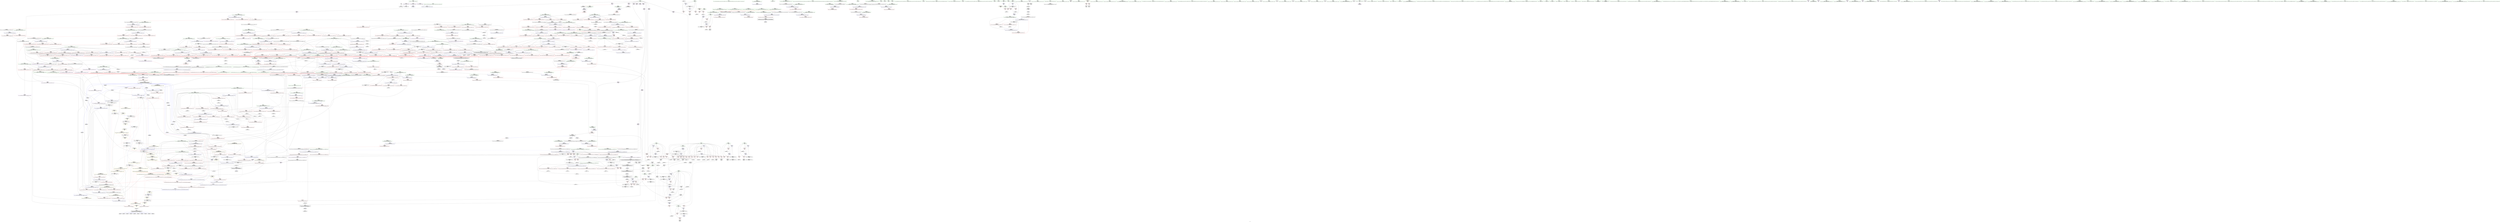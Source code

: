 digraph "SVFG" {
	label="SVFG";

	Node0x56547334ee10 [shape=record,color=grey,label="{NodeID: 0\nNullPtr}"];
	Node0x56547334ee10 -> Node0x5654733b9ec0[style=solid];
	Node0x56547334ee10 -> Node0x5654733d4590[style=solid];
	Node0x5654734d01f0 [shape=record,color=black,label="{NodeID: 1882\n1174 = PHI(1080, 1090, 1094, 1104, 1112, 1116, 1166, )\n0th arg _ZSt9iter_swapIPxS0_EvT_T0_ }"];
	Node0x5654734d01f0 -> Node0x5654733c2c40[style=solid];
	Node0x5654733c1f40 [shape=record,color=blue,label="{NodeID: 775\n983\<--1023\n__parent\<--div5\n_ZSt11__push_heapIPxlxN9__gnu_cxx5__ops14_Iter_less_valEEvT_T0_S5_T1_RT2_\n}"];
	Node0x5654733c1f40 -> Node0x565473443990[style=dashed];
	Node0x5654733b8a60 [shape=record,color=red,label="{NodeID: 443\n498\<--495\n\<--__n.addr\n_ZSt4__lgl\n}"];
	Node0x5654733fc9e0 [shape=record,color=grey,label="{NodeID: 1218\n139 = Binary(138, 110, )\n}"];
	Node0x5654733fc9e0 -> Node0x5654733d4900[style=solid];
	Node0x5654733acc80 [shape=record,color=green,label="{NodeID: 111\n621\<--622\n_ZSt21__unguarded_partitionIPxN9__gnu_cxx5__ops15_Iter_less_iterEET_S4_S4_S4_T0_\<--_ZSt21__unguarded_partitionIPxN9__gnu_cxx5__ops15_Iter_less_iterEET_S4_S4_S4_T0__field_insensitive\n}"];
	Node0x5654733ce3e0 [shape=record,color=red,label="{NodeID: 554\n1016\<--975\n\<--__holeIndex.addr\n_ZSt11__push_heapIPxlxN9__gnu_cxx5__ops14_Iter_less_valEEvT_T0_S5_T1_RT2_\n}"];
	Node0x565473443990 [shape=record,color=black,label="{NodeID: 1329\nMR_165V_3 = PHI(MR_165V_4, MR_165V_2, )\npts\{984 \}\n}"];
	Node0x565473443990 -> Node0x5654733ce7f0[style=dashed];
	Node0x565473443990 -> Node0x5654733ce8c0[style=dashed];
	Node0x565473443990 -> Node0x5654733ce990[style=dashed];
	Node0x565473443990 -> Node0x5654733c1f40[style=dashed];
	Node0x5654733b1300 [shape=record,color=green,label="{NodeID: 222\n1433\<--1434\n__simple\<--__simple_field_insensitive\n_ZSt22__copy_move_backward_aILb1EPxS0_ET1_T0_S2_S1_\n}"];
	Node0x5654733b1300 -> Node0x5654733c48b0[style=solid];
	Node0x5654734c6dc0 [shape=record,color=black,label="{NodeID: 1772\n1036 = PHI(979, )\n2nd arg _ZNK9__gnu_cxx5__ops14_Iter_less_valclIPxxEEbT_RT0_ }"];
	Node0x5654734c6dc0 -> Node0x5654733c2280[style=solid];
	Node0x5654733d3e10 [shape=record,color=red,label="{NodeID: 665\n1493\<--1464\n\<--_Num\n_ZNSt20__copy_move_backwardILb1ELb1ESt26random_access_iterator_tagE13__copy_move_bIxEEPT_PKS3_S6_S4_\n}"];
	Node0x5654733d3e10 -> Node0x5654733fb7e0[style=solid];
	Node0x5654733bf020 [shape=record,color=purple,label="{NodeID: 333\n1280\<--1279\nincdec.ptr\<--\n_ZSt16__insertion_sortIPxN9__gnu_cxx5__ops15_Iter_less_iterEEvT_S4_T0_\n}"];
	Node0x5654733bf020 -> Node0x5654733c3600[style=solid];
	Node0x56547336ee50 [shape=record,color=green,label="{NodeID: 1\n7\<--1\n__dso_handle\<--dummyObj\nGlob }"];
	Node0x5654734d04e0 [shape=record,color=black,label="{NodeID: 1883\n1175 = PHI(1081, 1091, 1095, 1105, 1113, 1117, 1167, )\n1st arg _ZSt9iter_swapIPxS0_EvT_T0_ }"];
	Node0x5654734d04e0 -> Node0x5654733c2d10[style=solid];
	Node0x5654733c2010 [shape=record,color=blue,label="{NodeID: 776\n1030\<--1027\nadd.ptr7\<--\n_ZSt11__push_heapIPxlxN9__gnu_cxx5__ops14_Iter_less_valEEvT_T0_S5_T1_RT2_\n|{<s0>45}}"];
	Node0x5654733c2010:s0 -> Node0x5654734738a0[style=dashed,color=blue];
	Node0x5654733b8b30 [shape=record,color=red,label="{NodeID: 444\n526\<--513\n\<--__first.addr\n_ZSt22__final_insertion_sortIPxN9__gnu_cxx5__ops15_Iter_less_iterEEvT_S4_T0_\n}"];
	Node0x5654733b8b30 -> Node0x5654733bbac0[style=solid];
	Node0x5654733fcb60 [shape=record,color=grey,label="{NodeID: 1219\n991 = Binary(990, 195, )\n}"];
	Node0x5654733fcb60 -> Node0x5654733fcce0[style=solid];
	Node0x5654733acd80 [shape=record,color=green,label="{NodeID: 112\n628\<--629\n__comp\<--__comp_field_insensitive\n_ZSt13__heap_selectIPxN9__gnu_cxx5__ops15_Iter_less_iterEEvT_S4_S4_T0_\n|{<s0>28|<s1>29|<s2>30}}"];
	Node0x5654733acd80:s0 -> Node0x5654734cf970[style=solid,color=red];
	Node0x5654733acd80:s1 -> Node0x5654734c58e0[style=solid,color=red];
	Node0x5654733acd80:s2 -> Node0x5654734c7b40[style=solid,color=red];
	Node0x5654733ce4b0 [shape=record,color=red,label="{NodeID: 555\n1021\<--975\n\<--__holeIndex.addr\n_ZSt11__push_heapIPxlxN9__gnu_cxx5__ops14_Iter_less_valEEvT_T0_S5_T1_RT2_\n}"];
	Node0x5654733ce4b0 -> Node0x5654733fc860[style=solid];
	Node0x565473443e90 [shape=record,color=black,label="{NodeID: 1330\nMR_10V_2 = PHI(MR_10V_3, MR_10V_1, )\npts\{62 \}\n|{|<s4>46}}"];
	Node0x565473443e90 -> Node0x5654733cea60[style=dashed];
	Node0x565473443e90 -> Node0x5654733ceb30[style=dashed];
	Node0x565473443e90 -> Node0x5654733c1da0[style=dashed];
	Node0x565473443e90 -> Node0x5654733c2010[style=dashed];
	Node0x565473443e90:s4 -> Node0x5654734590f0[style=dashed,color=red];
	Node0x5654733b13d0 [shape=record,color=green,label="{NodeID: 223\n1444\<--1445\n_ZNSt20__copy_move_backwardILb1ELb1ESt26random_access_iterator_tagE13__copy_move_bIxEEPT_PKS3_S6_S4_\<--_ZNSt20__copy_move_backwardILb1ELb1ESt26random_access_iterator_tagE13__copy_move_bIxEEPT_PKS3_S6_S4__field_insensitive\n}"];
	Node0x5654734c6ed0 [shape=record,color=black,label="{NodeID: 1773\n1189 = PHI(1182, )\n0th arg _ZSt4swapIxENSt9enable_ifIXsr6__and_ISt6__not_ISt15__is_tuple_likeIT_EESt21is_move_constructibleIS3_ESt18is_move_assignableIS3_EEE5valueEvE4typeERS3_SC_ }"];
	Node0x5654734c6ed0 -> Node0x5654733c2de0[style=solid];
	Node0x5654733d3ee0 [shape=record,color=red,label="{NodeID: 666\n1515\<--1506\nthis1\<--this.addr\n_ZNK9__gnu_cxx5__ops14_Val_less_iterclIxPxEEbRT_T0_\n}"];
	Node0x5654733bf0f0 [shape=record,color=purple,label="{NodeID: 334\n1315\<--1314\nincdec.ptr\<--\n_ZSt26__unguarded_insertion_sortIPxN9__gnu_cxx5__ops15_Iter_less_iterEEvT_S4_T0_\n}"];
	Node0x5654733bf0f0 -> Node0x5654733c3940[style=solid];
	Node0x565473371a00 [shape=record,color=green,label="{NodeID: 2\n8\<--1\n.str\<--dummyObj\nGlob }"];
	Node0x5654734d07a0 [shape=record,color=black,label="{NodeID: 1884\n1217 = PHI(533, 546, )\n0th arg _ZSt16__insertion_sortIPxN9__gnu_cxx5__ops15_Iter_less_iterEEvT_S4_T0_ }"];
	Node0x5654734d07a0 -> Node0x5654733c31f0[style=solid];
	Node0x5654733c20e0 [shape=record,color=blue,label="{NodeID: 777\n1037\<--1034\nthis.addr\<--this\n_ZNK9__gnu_cxx5__ops14_Iter_less_valclIPxxEEbT_RT0_\n}"];
	Node0x5654733c20e0 -> Node0x5654733cec00[style=dashed];
	Node0x5654733b8c00 [shape=record,color=red,label="{NodeID: 445\n533\<--513\n\<--__first.addr\n_ZSt22__final_insertion_sortIPxN9__gnu_cxx5__ops15_Iter_less_iterEEvT_S4_T0_\n|{<s0>21}}"];
	Node0x5654733b8c00:s0 -> Node0x5654734d07a0[style=solid,color=red];
	Node0x5654733fcce0 [shape=record,color=grey,label="{NodeID: 1220\n992 = Binary(991, 417, )\n}"];
	Node0x5654733fcce0 -> Node0x5654733c1cd0[style=solid];
	Node0x5654733ace50 [shape=record,color=green,label="{NodeID: 113\n630\<--631\n__first.addr\<--__first.addr_field_insensitive\n_ZSt13__heap_selectIPxN9__gnu_cxx5__ops15_Iter_less_iterEEvT_S4_S4_T0_\n}"];
	Node0x5654733ace50 -> Node0x5654733c9d30[style=solid];
	Node0x5654733ace50 -> Node0x5654733c9e00[style=solid];
	Node0x5654733ace50 -> Node0x5654733c9ed0[style=solid];
	Node0x5654733ace50 -> Node0x5654733d7000[style=solid];
	Node0x5654733ce580 [shape=record,color=red,label="{NodeID: 556\n1029\<--975\n\<--__holeIndex.addr\n_ZSt11__push_heapIPxlxN9__gnu_cxx5__ops14_Iter_less_valEEvT_T0_S5_T1_RT2_\n}"];
	Node0x5654733b14d0 [shape=record,color=green,label="{NodeID: 224\n1449\<--1450\n__it.addr\<--__it.addr_field_insensitive\n_ZSt12__niter_baseIPxET_S1_\n}"];
	Node0x5654733b14d0 -> Node0x5654733d36c0[style=solid];
	Node0x5654733b14d0 -> Node0x5654733c4980[style=solid];
	Node0x5654734c6fe0 [shape=record,color=black,label="{NodeID: 1774\n1190 = PHI(1183, )\n1st arg _ZSt4swapIxENSt9enable_ifIXsr6__and_ISt6__not_ISt15__is_tuple_likeIT_EESt21is_move_constructibleIS3_ESt18is_move_assignableIS3_EEE5valueEvE4typeERS3_SC_ }"];
	Node0x5654734c6fe0 -> Node0x5654733c2eb0[style=solid];
	Node0x5654733d3fb0 [shape=record,color=red,label="{NodeID: 667\n1516\<--1508\n\<--__val.addr\n_ZNK9__gnu_cxx5__ops14_Val_less_iterclIxPxEEbRT_T0_\n}"];
	Node0x5654733d3fb0 -> Node0x5654733d4150[style=solid];
	Node0x565473456af0 [shape=record,color=yellow,style=double,label="{NodeID: 1442\n10V_1 = ENCHI(MR_10V_0)\npts\{62 \}\nFun[_ZSt6__sortIPxN9__gnu_cxx5__ops15_Iter_less_iterEEvT_S4_T0_]|{|<s1>15}}"];
	Node0x565473456af0 -> Node0x56547342e760[style=dashed];
	Node0x565473456af0:s1 -> Node0x565473450b90[style=dashed,color=red];
	Node0x5654733bf1c0 [shape=record,color=purple,label="{NodeID: 335\n1361\<--1360\nincdec.ptr\<--\n_ZSt25__unguarded_linear_insertIPxN9__gnu_cxx5__ops14_Val_less_iterEEvT_T0_\n}"];
	Node0x5654733bf1c0 -> Node0x5654733c3ef0[style=solid];
	Node0x5654733a8db0 [shape=record,color=green,label="{NodeID: 3\n10\<--1\n.str.1\<--dummyObj\nGlob }"];
	Node0x5654734d08f0 [shape=record,color=black,label="{NodeID: 1885\n1218 = PHI(535, 547, )\n1st arg _ZSt16__insertion_sortIPxN9__gnu_cxx5__ops15_Iter_less_iterEEvT_S4_T0_ }"];
	Node0x5654734d08f0 -> Node0x5654733c32c0[style=solid];
	Node0x5654733c21b0 [shape=record,color=blue,label="{NodeID: 778\n1039\<--1035\n__it.addr\<--__it\n_ZNK9__gnu_cxx5__ops14_Iter_less_valclIPxxEEbT_RT0_\n}"];
	Node0x5654733c21b0 -> Node0x5654733cecd0[style=dashed];
	Node0x5654733b8cd0 [shape=record,color=red,label="{NodeID: 446\n534\<--513\n\<--__first.addr\n_ZSt22__final_insertion_sortIPxN9__gnu_cxx5__ops15_Iter_less_iterEEvT_S4_T0_\n}"];
	Node0x5654733b8cd0 -> Node0x5654733be590[style=solid];
	Node0x5654733fce60 [shape=record,color=grey,label="{NodeID: 1221\n194 = Binary(193, 195, )\n}"];
	Node0x5654733fce60 -> Node0x5654733d5050[style=solid];
	Node0x5654733b1940 [shape=record,color=green,label="{NodeID: 114\n632\<--633\n__middle.addr\<--__middle.addr_field_insensitive\n_ZSt13__heap_selectIPxN9__gnu_cxx5__ops15_Iter_less_iterEEvT_S4_S4_T0_\n}"];
	Node0x5654733b1940 -> Node0x5654733c9fa0[style=solid];
	Node0x5654733b1940 -> Node0x5654733ca070[style=solid];
	Node0x5654733b1940 -> Node0x5654733ca140[style=solid];
	Node0x5654733b1940 -> Node0x5654733d70d0[style=solid];
	Node0x5654733ce650 [shape=record,color=red,label="{NodeID: 557\n996\<--977\n\<--__topIndex.addr\n_ZSt11__push_heapIPxlxN9__gnu_cxx5__ops14_Iter_less_valEEvT_T0_S5_T1_RT2_\n}"];
	Node0x5654733ce650 -> Node0x5654734005e0[style=solid];
	Node0x565473444890 [shape=record,color=black,label="{NodeID: 1332\nMR_187V_4 = PHI(MR_187V_5, MR_187V_3, )\npts\{1130 \}\n}"];
	Node0x565473444890 -> Node0x5654733d01f0[style=dashed];
	Node0x565473444890 -> Node0x5654733d02c0[style=dashed];
	Node0x565473444890 -> Node0x5654733d0390[style=dashed];
	Node0x565473444890 -> Node0x5654733d0460[style=dashed];
	Node0x565473444890 -> Node0x5654733d0530[style=dashed];
	Node0x565473444890 -> Node0x5654733d0600[style=dashed];
	Node0x565473444890 -> Node0x5654733c2900[style=dashed];
	Node0x565473444890 -> Node0x5654733c2b70[style=dashed];
	Node0x5654733b15a0 [shape=record,color=green,label="{NodeID: 225\n1458\<--1459\n__first.addr\<--__first.addr_field_insensitive\n_ZNSt20__copy_move_backwardILb1ELb1ESt26random_access_iterator_tagE13__copy_move_bIxEEPT_PKS3_S6_S4_\n}"];
	Node0x5654733b15a0 -> Node0x5654733d3790[style=solid];
	Node0x5654733b15a0 -> Node0x5654733d3860[style=solid];
	Node0x5654733b15a0 -> Node0x5654733c4a50[style=solid];
	Node0x5654734c70f0 [shape=record,color=black,label="{NodeID: 1775\n1455 = PHI(1440, )\n0th arg _ZNSt20__copy_move_backwardILb1ELb1ESt26random_access_iterator_tagE13__copy_move_bIxEEPT_PKS3_S6_S4_ }"];
	Node0x5654734c70f0 -> Node0x5654733c4a50[style=solid];
	Node0x5654733d4080 [shape=record,color=red,label="{NodeID: 668\n1518\<--1510\n\<--__it.addr\n_ZNK9__gnu_cxx5__ops14_Val_less_iterclIxPxEEbRT_T0_\n}"];
	Node0x5654733d4080 -> Node0x5654733d4220[style=solid];
	Node0x5654733bf290 [shape=record,color=purple,label="{NodeID: 336\n1377\<--1376\nincdec.ptr3\<--\n_ZSt25__unguarded_linear_insertIPxN9__gnu_cxx5__ops14_Val_less_iterEEvT_T0_\n}"];
	Node0x5654733bf290 -> Node0x5654733c4160[style=solid];
	Node0x5654733a8e40 [shape=record,color=green,label="{NodeID: 4\n12\<--1\nstdin\<--dummyObj\nGlob }"];
	Node0x5654734d0a40 [shape=record,color=black,label="{NodeID: 1886\n673 = PHI(574, )\n0th arg _ZSt11__sort_heapIPxN9__gnu_cxx5__ops15_Iter_less_iterEEvT_S4_RT0_ }"];
	Node0x5654734d0a40 -> Node0x5654733d7410[style=solid];
	Node0x5654733c2280 [shape=record,color=blue,label="{NodeID: 779\n1041\<--1036\n__val.addr\<--__val\n_ZNK9__gnu_cxx5__ops14_Iter_less_valclIPxxEEbT_RT0_\n}"];
	Node0x5654733c2280 -> Node0x5654733ceda0[style=dashed];
	Node0x5654733b8da0 [shape=record,color=red,label="{NodeID: 447\n539\<--513\n\<--__first.addr\n_ZSt22__final_insertion_sortIPxN9__gnu_cxx5__ops15_Iter_less_iterEEvT_S4_T0_\n}"];
	Node0x5654733b8da0 -> Node0x5654733be660[style=solid];
	Node0x5654733fcfe0 [shape=record,color=grey,label="{NodeID: 1222\n190 = Binary(189, 110, )\n}"];
	Node0x5654733fcfe0 -> Node0x5654733ba5a0[style=solid];
	Node0x5654733b19d0 [shape=record,color=green,label="{NodeID: 115\n634\<--635\n__last.addr\<--__last.addr_field_insensitive\n_ZSt13__heap_selectIPxN9__gnu_cxx5__ops15_Iter_less_iterEEvT_S4_S4_T0_\n}"];
	Node0x5654733b19d0 -> Node0x5654733ca210[style=solid];
	Node0x5654733b19d0 -> Node0x5654733d71a0[style=solid];
	Node0x5654733ce720 [shape=record,color=red,label="{NodeID: 558\n999\<--981\n\<--__comp.addr\n_ZSt11__push_heapIPxlxN9__gnu_cxx5__ops14_Iter_less_valEEvT_T0_S5_T1_RT2_\n|{<s0>46}}"];
	Node0x5654733ce720:s0 -> Node0x5654734c6ba0[style=solid,color=red];
	Node0x5654733b1670 [shape=record,color=green,label="{NodeID: 226\n1460\<--1461\n__last.addr\<--__last.addr_field_insensitive\n_ZNSt20__copy_move_backwardILb1ELb1ESt26random_access_iterator_tagE13__copy_move_bIxEEPT_PKS3_S6_S4_\n}"];
	Node0x5654733b1670 -> Node0x5654733d3930[style=solid];
	Node0x5654733b1670 -> Node0x5654733c4b20[style=solid];
	Node0x5654734c7200 [shape=record,color=black,label="{NodeID: 1776\n1456 = PHI(1441, )\n1st arg _ZNSt20__copy_move_backwardILb1ELb1ESt26random_access_iterator_tagE13__copy_move_bIxEEPT_PKS3_S6_S4_ }"];
	Node0x5654734c7200 -> Node0x5654733c4b20[style=solid];
	Node0x5654733d4150 [shape=record,color=red,label="{NodeID: 669\n1517\<--1516\n\<--\n_ZNK9__gnu_cxx5__ops14_Val_less_iterclIxPxEEbRT_T0_\n}"];
	Node0x5654733d4150 -> Node0x5654733ff560[style=solid];
	Node0x5654733bf360 [shape=record,color=purple,label="{NodeID: 337\n1529\<--1483\noffset_0\<--\n}"];
	Node0x5654733bf360 -> Node0x5654733c4d90[style=solid];
	Node0x5654733a90f0 [shape=record,color=green,label="{NodeID: 5\n13\<--1\n.str.2\<--dummyObj\nGlob }"];
	Node0x5654734d0b50 [shape=record,color=black,label="{NodeID: 1887\n674 = PHI(575, )\n1st arg _ZSt11__sort_heapIPxN9__gnu_cxx5__ops15_Iter_less_iterEEvT_S4_RT0_ }"];
	Node0x5654734d0b50 -> Node0x5654733d74e0[style=solid];
	Node0x5654733c2350 [shape=record,color=blue,label="{NodeID: 780\n1060\<--1054\n__result.addr\<--__result\n_ZSt22__move_median_to_firstIPxN9__gnu_cxx5__ops15_Iter_less_iterEEvT_S4_S4_S4_T0_\n}"];
	Node0x5654733c2350 -> Node0x5654733cf010[style=dashed];
	Node0x5654733c2350 -> Node0x5654733cf0e0[style=dashed];
	Node0x5654733c2350 -> Node0x5654733cf1b0[style=dashed];
	Node0x5654733c2350 -> Node0x5654733cf280[style=dashed];
	Node0x5654733c2350 -> Node0x5654733cf350[style=dashed];
	Node0x5654733c2350 -> Node0x5654733cf420[style=dashed];
	Node0x5654733b8e70 [shape=record,color=red,label="{NodeID: 448\n546\<--513\n\<--__first.addr\n_ZSt22__final_insertion_sortIPxN9__gnu_cxx5__ops15_Iter_less_iterEEvT_S4_T0_\n|{<s0>23}}"];
	Node0x5654733b8e70:s0 -> Node0x5654734d07a0[style=solid,color=red];
	Node0x5654733fd160 [shape=record,color=grey,label="{NodeID: 1223\n204 = Binary(202, 203, )\n}"];
	Node0x5654733fd160 -> Node0x5654733ba670[style=solid];
	Node0x5654733b1aa0 [shape=record,color=green,label="{NodeID: 116\n636\<--637\n__i\<--__i_field_insensitive\n_ZSt13__heap_selectIPxN9__gnu_cxx5__ops15_Iter_less_iterEEvT_S4_S4_T0_\n}"];
	Node0x5654733b1aa0 -> Node0x5654733ca2e0[style=solid];
	Node0x5654733b1aa0 -> Node0x5654733ca3b0[style=solid];
	Node0x5654733b1aa0 -> Node0x5654733ca480[style=solid];
	Node0x5654733b1aa0 -> Node0x5654733ca550[style=solid];
	Node0x5654733b1aa0 -> Node0x5654733d7270[style=solid];
	Node0x5654733b1aa0 -> Node0x5654733d7340[style=solid];
	Node0x5654733ce7f0 [shape=record,color=red,label="{NodeID: 559\n1001\<--983\n\<--__parent\n_ZSt11__push_heapIPxlxN9__gnu_cxx5__ops14_Iter_less_valEEvT_T0_S5_T1_RT2_\n}"];
	Node0x565473445290 [shape=record,color=black,label="{NodeID: 1334\nMR_10V_2 = PHI(MR_10V_1, MR_10V_3, )\npts\{62 \}\n|{<s0>21|<s1>23}}"];
	Node0x565473445290:s0 -> Node0x565473474660[style=dashed,color=blue];
	Node0x565473445290:s1 -> Node0x565473432a70[style=dashed,color=blue];
	Node0x5654733b1740 [shape=record,color=green,label="{NodeID: 227\n1462\<--1463\n__result.addr\<--__result.addr_field_insensitive\n_ZNSt20__copy_move_backwardILb1ELb1ESt26random_access_iterator_tagE13__copy_move_bIxEEPT_PKS3_S6_S4_\n}"];
	Node0x5654733b1740 -> Node0x5654733d3a00[style=solid];
	Node0x5654733b1740 -> Node0x5654733d3ad0[style=solid];
	Node0x5654733b1740 -> Node0x5654733c4bf0[style=solid];
	Node0x5654734c7310 [shape=record,color=black,label="{NodeID: 1777\n1457 = PHI(1442, )\n2nd arg _ZNSt20__copy_move_backwardILb1ELb1ESt26random_access_iterator_tagE13__copy_move_bIxEEPT_PKS3_S6_S4_ }"];
	Node0x5654734c7310 -> Node0x5654733c4bf0[style=solid];
	Node0x5654733d4220 [shape=record,color=red,label="{NodeID: 670\n1519\<--1518\n\<--\n_ZNK9__gnu_cxx5__ops14_Val_less_iterclIxPxEEbRT_T0_\n}"];
	Node0x5654733d4220 -> Node0x5654733ff560[style=solid];
	Node0x5654733bf430 [shape=record,color=purple,label="{NodeID: 338\n1530\<--1485\noffset_0\<--\n}"];
	Node0x5654733bf430 -> Node0x5654733d42f0[style=solid];
	Node0x5654733a9180 [shape=record,color=green,label="{NodeID: 6\n15\<--1\n.str.3\<--dummyObj\nGlob }"];
	Node0x5654734d0c60 [shape=record,color=black,label="{NodeID: 1888\n675 = PHI(555, )\n2nd arg _ZSt11__sort_heapIPxN9__gnu_cxx5__ops15_Iter_less_iterEEvT_S4_RT0_ }"];
	Node0x5654734d0c60 -> Node0x5654733d75b0[style=solid];
	Node0x5654733c2420 [shape=record,color=blue,label="{NodeID: 781\n1062\<--1055\n__a.addr\<--__a\n_ZSt22__move_median_to_firstIPxN9__gnu_cxx5__ops15_Iter_less_iterEEvT_S4_S4_S4_T0_\n}"];
	Node0x5654733c2420 -> Node0x5654733cf4f0[style=dashed];
	Node0x5654733c2420 -> Node0x5654733cf5c0[style=dashed];
	Node0x5654733c2420 -> Node0x5654733cf690[style=dashed];
	Node0x5654733c2420 -> Node0x5654733cf760[style=dashed];
	Node0x5654733c2420 -> Node0x5654733cf830[style=dashed];
	Node0x5654733b8f40 [shape=record,color=red,label="{NodeID: 449\n525\<--515\n\<--__last.addr\n_ZSt22__final_insertion_sortIPxN9__gnu_cxx5__ops15_Iter_less_iterEEvT_S4_T0_\n}"];
	Node0x5654733b8f40 -> Node0x5654733bb9f0[style=solid];
	Node0x5654733fd2e0 [shape=record,color=grey,label="{NodeID: 1224\n603 = Binary(602, 412, )\n}"];
	Node0x5654733fd2e0 -> Node0x5654733fd460[style=solid];
	Node0x5654733b1b70 [shape=record,color=green,label="{NodeID: 117\n644\<--645\n_ZSt11__make_heapIPxN9__gnu_cxx5__ops15_Iter_less_iterEEvT_S4_RT0_\<--_ZSt11__make_heapIPxN9__gnu_cxx5__ops15_Iter_less_iterEEvT_S4_RT0__field_insensitive\n}"];
	Node0x5654733ce8c0 [shape=record,color=red,label="{NodeID: 560\n1011\<--983\n\<--__parent\n_ZSt11__push_heapIPxlxN9__gnu_cxx5__ops14_Iter_less_valEEvT_T0_S5_T1_RT2_\n}"];
	Node0x565473445790 [shape=record,color=black,label="{NodeID: 1335\nMR_212V_2 = PHI(MR_212V_1, MR_212V_4, )\npts\{1226 \}\n}"];
	Node0x5654733b1810 [shape=record,color=green,label="{NodeID: 228\n1464\<--1465\n_Num\<--_Num_field_insensitive\n_ZNSt20__copy_move_backwardILb1ELb1ESt26random_access_iterator_tagE13__copy_move_bIxEEPT_PKS3_S6_S4_\n}"];
	Node0x5654733b1810 -> Node0x5654733d3ba0[style=solid];
	Node0x5654733b1810 -> Node0x5654733d3c70[style=solid];
	Node0x5654733b1810 -> Node0x5654733d3d40[style=solid];
	Node0x5654733b1810 -> Node0x5654733d3e10[style=solid];
	Node0x5654733b1810 -> Node0x5654733c4cc0[style=solid];
	Node0x5654734c7420 [shape=record,color=black,label="{NodeID: 1778\n625 = PHI(568, )\n0th arg _ZSt13__heap_selectIPxN9__gnu_cxx5__ops15_Iter_less_iterEEvT_S4_S4_T0_ }"];
	Node0x5654734c7420 -> Node0x5654733d7000[style=solid];
	Node0x5654733d42f0 [shape=record,color=red,label="{NodeID: 671\n1531\<--1530\ndummyVal\<--offset_0\n_ZNSt20__copy_move_backwardILb1ELb1ESt26random_access_iterator_tagE13__copy_move_bIxEEPT_PKS3_S6_S4_\n}"];
	Node0x5654733d42f0 -> Node0x5654733c4d90[style=solid];
	Node0x5654733bf500 [shape=record,color=purple,label="{NodeID: 339\n605\<--597\nadd.ptr\<--\n_ZSt27__unguarded_partition_pivotIPxN9__gnu_cxx5__ops15_Iter_less_iterEET_S4_S4_T0_\n}"];
	Node0x5654733bf500 -> Node0x5654733d6f30[style=solid];
	Node0x5654733a9210 [shape=record,color=green,label="{NodeID: 7\n17\<--1\nstdout\<--dummyObj\nGlob }"];
	Node0x5654734d0d70 [shape=record,color=black,label="{NodeID: 1889\n364 = PHI(161, )\n0th arg _ZSt4sortIPxEvT_S1_ }"];
	Node0x5654734d0d70 -> Node0x5654733d6090[style=solid];
	Node0x5654733c24f0 [shape=record,color=blue,label="{NodeID: 782\n1064\<--1056\n__b.addr\<--__b\n_ZSt22__move_median_to_firstIPxN9__gnu_cxx5__ops15_Iter_less_iterEEvT_S4_S4_S4_T0_\n}"];
	Node0x5654733c24f0 -> Node0x5654733cf900[style=dashed];
	Node0x5654733c24f0 -> Node0x5654733cf9d0[style=dashed];
	Node0x5654733c24f0 -> Node0x5654733cfaa0[style=dashed];
	Node0x5654733c24f0 -> Node0x5654733cfb70[style=dashed];
	Node0x5654733c24f0 -> Node0x5654733cfc40[style=dashed];
	Node0x5654733b9010 [shape=record,color=red,label="{NodeID: 450\n541\<--515\n\<--__last.addr\n_ZSt22__final_insertion_sortIPxN9__gnu_cxx5__ops15_Iter_less_iterEEvT_S4_T0_\n|{<s0>22}}"];
	Node0x5654733b9010:s0 -> Node0x5654734c8700[style=solid,color=red];
	Node0x5654733fd460 [shape=record,color=grey,label="{NodeID: 1225\n604 = Binary(603, 417, )\n}"];
	Node0x5654733b1c70 [shape=record,color=green,label="{NodeID: 118\n656\<--657\n_ZNK9__gnu_cxx5__ops15_Iter_less_iterclIPxS3_EEbT_T0_\<--_ZNK9__gnu_cxx5__ops15_Iter_less_iterclIPxS3_EEbT_T0__field_insensitive\n}"];
	Node0x5654733ce990 [shape=record,color=red,label="{NodeID: 561\n1019\<--983\n\<--__parent\n_ZSt11__push_heapIPxlxN9__gnu_cxx5__ops14_Iter_less_valEEvT_T0_S5_T1_RT2_\n}"];
	Node0x5654733ce990 -> Node0x5654733c1e70[style=solid];
	Node0x565473445c90 [shape=record,color=black,label="{NodeID: 1336\nMR_214V_2 = PHI(MR_214V_1, MR_214V_3, )\npts\{1228 \}\n}"];
	Node0x5654733b9a90 [shape=record,color=green,label="{NodeID: 229\n1489\<--1490\nllvm.memmove.p0i8.p0i8.i64\<--llvm.memmove.p0i8.p0i8.i64_field_insensitive\n}"];
	Node0x5654734c7530 [shape=record,color=black,label="{NodeID: 1779\n626 = PHI(569, )\n1st arg _ZSt13__heap_selectIPxN9__gnu_cxx5__ops15_Iter_less_iterEEvT_S4_S4_T0_ }"];
	Node0x5654734c7530 -> Node0x5654733d70d0[style=solid];
	Node0x5654733d43c0 [shape=record,color=blue,label="{NodeID: 672\n1526\<--26\nllvm.global_ctors_0\<--\nGlob }"];
	Node0x5654733bf5d0 [shape=record,color=purple,label="{NodeID: 340\n748\<--746\nadd.ptr\<--\n_ZSt11__make_heapIPxN9__gnu_cxx5__ops15_Iter_less_iterEEvT_S4_RT0_\n|{<s0>32}}"];
	Node0x5654733bf5d0:s0 -> Node0x5654734ccd30[style=solid,color=red];
	Node0x5654733a92a0 [shape=record,color=green,label="{NodeID: 8\n18\<--1\n.str.4\<--dummyObj\nGlob }"];
	Node0x5654734d0e80 [shape=record,color=black,label="{NodeID: 1890\n365 = PHI(164, )\n1st arg _ZSt4sortIPxEvT_S1_ }"];
	Node0x5654734d0e80 -> Node0x5654733d6160[style=solid];
	Node0x5654733c25c0 [shape=record,color=blue,label="{NodeID: 783\n1066\<--1057\n__c.addr\<--__c\n_ZSt22__move_median_to_firstIPxN9__gnu_cxx5__ops15_Iter_less_iterEEvT_S4_S4_S4_T0_\n}"];
	Node0x5654733c25c0 -> Node0x5654733cfd10[style=dashed];
	Node0x5654733c25c0 -> Node0x5654733cfde0[style=dashed];
	Node0x5654733c25c0 -> Node0x5654733cfeb0[style=dashed];
	Node0x5654733c25c0 -> Node0x5654733cff80[style=dashed];
	Node0x5654733c25c0 -> Node0x5654733d0050[style=dashed];
	Node0x5654733c25c0 -> Node0x5654733d0120[style=dashed];
	Node0x5654733b90e0 [shape=record,color=red,label="{NodeID: 451\n547\<--515\n\<--__last.addr\n_ZSt22__final_insertion_sortIPxN9__gnu_cxx5__ops15_Iter_less_iterEEvT_S4_T0_\n|{<s0>23}}"];
	Node0x5654733b90e0:s0 -> Node0x5654734d08f0[style=solid,color=red];
	Node0x5654733fd5e0 [shape=record,color=grey,label="{NodeID: 1226\n602 = Binary(600, 601, )\n}"];
	Node0x5654733fd5e0 -> Node0x5654733fd2e0[style=solid];
	Node0x5654733b1d70 [shape=record,color=green,label="{NodeID: 119\n663\<--664\n_ZSt10__pop_heapIPxN9__gnu_cxx5__ops15_Iter_less_iterEEvT_S4_S4_RT0_\<--_ZSt10__pop_heapIPxN9__gnu_cxx5__ops15_Iter_less_iterEEvT_S4_S4_RT0__field_insensitive\n}"];
	Node0x5654733cea60 [shape=record,color=red,label="{NodeID: 562\n1014\<--1013\n\<--call2\n_ZSt11__push_heapIPxlxN9__gnu_cxx5__ops14_Iter_less_valEEvT_T0_S5_T1_RT2_\n}"];
	Node0x5654733cea60 -> Node0x5654733c1da0[style=solid];
	Node0x5654733b9b50 [shape=record,color=green,label="{NodeID: 230\n1506\<--1507\nthis.addr\<--this.addr_field_insensitive\n_ZNK9__gnu_cxx5__ops14_Val_less_iterclIxPxEEbRT_T0_\n}"];
	Node0x5654733b9b50 -> Node0x5654733d3ee0[style=solid];
	Node0x5654733b9b50 -> Node0x5654733c4e60[style=solid];
	Node0x5654734c7640 [shape=record,color=black,label="{NodeID: 1780\n627 = PHI(570, )\n2nd arg _ZSt13__heap_selectIPxN9__gnu_cxx5__ops15_Iter_less_iterEEvT_S4_S4_T0_ }"];
	Node0x5654734c7640 -> Node0x5654733d71a0[style=solid];
	Node0x5654733d4490 [shape=record,color=blue,label="{NodeID: 673\n1527\<--27\nllvm.global_ctors_1\<--_GLOBAL__sub_I_Gennady.Korotkevich_0_0.cpp\nGlob }"];
	Node0x5654733bf6a0 [shape=record,color=purple,label="{NodeID: 341\n885\<--883\nadd.ptr\<--\n_ZSt13__adjust_heapIPxlxN9__gnu_cxx5__ops15_Iter_less_iterEEvT_T0_S5_T1_T2_\n|{<s0>39}}"];
	Node0x5654733bf6a0:s0 -> Node0x5654734c6170[style=solid,color=red];
	Node0x5654733a9ae0 [shape=record,color=green,label="{NodeID: 9\n20\<--1\n.str.5\<--dummyObj\nGlob }"];
	Node0x5654734d0f90 [shape=record,color=black,label="{NodeID: 1891\n552 = PHI(468, )\n0th arg _ZSt14__partial_sortIPxN9__gnu_cxx5__ops15_Iter_less_iterEEvT_S4_S4_T0_ }"];
	Node0x5654734d0f90 -> Node0x5654733d6b20[style=solid];
	Node0x5654733c2690 [shape=record,color=blue,label="{NodeID: 784\n1129\<--1124\n__first.addr\<--__first\n_ZSt21__unguarded_partitionIPxN9__gnu_cxx5__ops15_Iter_less_iterEET_S4_S4_S4_T0_\n}"];
	Node0x5654733c2690 -> Node0x565473444890[style=dashed];
	Node0x5654733b91b0 [shape=record,color=red,label="{NodeID: 452\n568\<--557\n\<--__first.addr\n_ZSt14__partial_sortIPxN9__gnu_cxx5__ops15_Iter_less_iterEEvT_S4_S4_T0_\n|{<s0>24}}"];
	Node0x5654733b91b0:s0 -> Node0x5654734c7420[style=solid,color=red];
	Node0x5654733fd760 [shape=record,color=grey,label="{NodeID: 1227\n227 = Binary(225, 226, )\n}"];
	Node0x5654733fd760 -> Node0x5654733fe060[style=solid];
	Node0x5654733b1e70 [shape=record,color=green,label="{NodeID: 120\n676\<--677\n__first.addr\<--__first.addr_field_insensitive\n_ZSt11__sort_heapIPxN9__gnu_cxx5__ops15_Iter_less_iterEEvT_S4_RT0_\n}"];
	Node0x5654733b1e70 -> Node0x5654733ca620[style=solid];
	Node0x5654733b1e70 -> Node0x5654733ca6f0[style=solid];
	Node0x5654733b1e70 -> Node0x5654733d7410[style=solid];
	Node0x5654733ceb30 [shape=record,color=red,label="{NodeID: 563\n1027\<--1026\n\<--call6\n_ZSt11__push_heapIPxlxN9__gnu_cxx5__ops14_Iter_less_valEEvT_T0_S5_T1_RT2_\n}"];
	Node0x5654733ceb30 -> Node0x5654733c2010[style=solid];
	Node0x5654733b9c20 [shape=record,color=green,label="{NodeID: 231\n1508\<--1509\n__val.addr\<--__val.addr_field_insensitive\n_ZNK9__gnu_cxx5__ops14_Val_less_iterclIxPxEEbRT_T0_\n}"];
	Node0x5654733b9c20 -> Node0x5654733d3fb0[style=solid];
	Node0x5654733b9c20 -> Node0x5654733c4f30[style=solid];
	Node0x5654734c7750 [shape=record,color=black,label="{NodeID: 1781\n793 = PHI(659, 697, )\n0th arg _ZSt10__pop_heapIPxN9__gnu_cxx5__ops15_Iter_less_iterEEvT_S4_S4_RT0_ }"];
	Node0x5654734c7750 -> Node0x5654733d7f70[style=solid];
	Node0x5654733d4590 [shape=record,color=blue, style = dotted,label="{NodeID: 674\n1528\<--3\nllvm.global_ctors_2\<--dummyVal\nGlob }"];
	Node0x5654733bf770 [shape=record,color=purple,label="{NodeID: 342\n889\<--886\nadd.ptr2\<--\n_ZSt13__adjust_heapIPxlxN9__gnu_cxx5__ops15_Iter_less_iterEEvT_T0_S5_T1_T2_\n|{<s0>39}}"];
	Node0x5654733bf770:s0 -> Node0x5654734c64f0[style=solid,color=red];
	Node0x5654733a9b70 [shape=record,color=green,label="{NodeID: 10\n22\<--1\n_ZSt3cin\<--dummyObj\nGlob }"];
	Node0x5654733c2760 [shape=record,color=blue,label="{NodeID: 785\n1131\<--1125\n__last.addr\<--__last\n_ZSt21__unguarded_partitionIPxN9__gnu_cxx5__ops15_Iter_less_iterEET_S4_S4_S4_T0_\n}"];
	Node0x5654733c2760 -> Node0x5654733d06d0[style=dashed];
	Node0x5654733c2760 -> Node0x5654733c29d0[style=dashed];
	Node0x5654733b9280 [shape=record,color=red,label="{NodeID: 453\n574\<--557\n\<--__first.addr\n_ZSt14__partial_sortIPxN9__gnu_cxx5__ops15_Iter_less_iterEEvT_S4_S4_T0_\n|{<s0>25}}"];
	Node0x5654733b9280:s0 -> Node0x5654734d0a40[style=solid,color=red];
	Node0x5654733fd8e0 [shape=record,color=grey,label="{NodeID: 1228\n222 = Binary(221, 110, )\n}"];
	Node0x5654733fd8e0 -> Node0x5654733d5390[style=solid];
	Node0x5654733b1f40 [shape=record,color=green,label="{NodeID: 121\n678\<--679\n__last.addr\<--__last.addr_field_insensitive\n_ZSt11__sort_heapIPxN9__gnu_cxx5__ops15_Iter_less_iterEEvT_S4_RT0_\n}"];
	Node0x5654733b1f40 -> Node0x5654733ca7c0[style=solid];
	Node0x5654733b1f40 -> Node0x5654733ca890[style=solid];
	Node0x5654733b1f40 -> Node0x5654733ca960[style=solid];
	Node0x5654733b1f40 -> Node0x5654733caa30[style=solid];
	Node0x5654733b1f40 -> Node0x5654733d74e0[style=solid];
	Node0x5654733b1f40 -> Node0x5654733d7680[style=solid];
	Node0x5654733cec00 [shape=record,color=red,label="{NodeID: 564\n1046\<--1037\nthis1\<--this.addr\n_ZNK9__gnu_cxx5__ops14_Iter_less_valclIPxxEEbT_RT0_\n}"];
	Node0x5654733b9cf0 [shape=record,color=green,label="{NodeID: 232\n1510\<--1511\n__it.addr\<--__it.addr_field_insensitive\n_ZNK9__gnu_cxx5__ops14_Val_less_iterclIxPxEEbRT_T0_\n}"];
	Node0x5654733b9cf0 -> Node0x5654733d4080[style=solid];
	Node0x5654733b9cf0 -> Node0x5654733c5000[style=solid];
	Node0x5654734c78a0 [shape=record,color=black,label="{NodeID: 1782\n794 = PHI(660, 698, )\n1st arg _ZSt10__pop_heapIPxN9__gnu_cxx5__ops15_Iter_less_iterEEvT_S4_S4_RT0_ }"];
	Node0x5654734c78a0 -> Node0x5654733d8040[style=solid];
	Node0x5654733d4690 [shape=record,color=blue,label="{NodeID: 675\n55\<--94\nretval\<--\nmain\n}"];
	Node0x5654733bf840 [shape=record,color=purple,label="{NodeID: 343\n898\<--896\nadd.ptr3\<--\n_ZSt13__adjust_heapIPxlxN9__gnu_cxx5__ops15_Iter_less_iterEEvT_T0_S5_T1_T2_\n|{<s0>40}}"];
	Node0x5654733bf840:s0 -> Node0x5654734ccd30[style=solid,color=red];
	Node0x5654733a9c70 [shape=record,color=green,label="{NodeID: 11\n23\<--1\n.str.6\<--dummyObj\nGlob }"];
	Node0x5654733c2830 [shape=record,color=blue,label="{NodeID: 786\n1133\<--1126\n__pivot.addr\<--__pivot\n_ZSt21__unguarded_partitionIPxN9__gnu_cxx5__ops15_Iter_less_iterEET_S4_S4_S4_T0_\n}"];
	Node0x5654733c2830 -> Node0x5654733d0ae0[style=dashed];
	Node0x5654733c2830 -> Node0x5654733d0bb0[style=dashed];
	Node0x5654733b9350 [shape=record,color=red,label="{NodeID: 454\n569\<--559\n\<--__middle.addr\n_ZSt14__partial_sortIPxN9__gnu_cxx5__ops15_Iter_less_iterEEvT_S4_S4_T0_\n|{<s0>24}}"];
	Node0x5654733b9350:s0 -> Node0x5654734c7530[style=solid,color=red];
	Node0x5654733fda60 [shape=record,color=grey,label="{NodeID: 1229\n218 = Binary(217, 216, )\n}"];
	Node0x5654733fda60 -> Node0x5654733d52c0[style=solid];
	Node0x5654733b2010 [shape=record,color=green,label="{NodeID: 122\n680\<--681\n__comp.addr\<--__comp.addr_field_insensitive\n_ZSt11__sort_heapIPxN9__gnu_cxx5__ops15_Iter_less_iterEEvT_S4_RT0_\n}"];
	Node0x5654733b2010 -> Node0x5654733cab00[style=solid];
	Node0x5654733b2010 -> Node0x5654733d75b0[style=solid];
	Node0x5654733cecd0 [shape=record,color=red,label="{NodeID: 565\n1047\<--1039\n\<--__it.addr\n_ZNK9__gnu_cxx5__ops14_Iter_less_valclIPxxEEbT_RT0_\n}"];
	Node0x5654733cecd0 -> Node0x5654733cee70[style=solid];
	Node0x5654733b9dc0 [shape=record,color=green,label="{NodeID: 233\n27\<--1522\n_GLOBAL__sub_I_Gennady.Korotkevich_0_0.cpp\<--_GLOBAL__sub_I_Gennady.Korotkevich_0_0.cpp_field_insensitive\n}"];
	Node0x5654733b9dc0 -> Node0x5654733d4490[style=solid];
	Node0x5654734c79f0 [shape=record,color=black,label="{NodeID: 1783\n795 = PHI(661, 699, )\n2nd arg _ZSt10__pop_heapIPxN9__gnu_cxx5__ops15_Iter_less_iterEEvT_S4_S4_RT0_ }"];
	Node0x5654734c79f0 -> Node0x5654733d8110[style=solid];
	Node0x5654733d4760 [shape=record,color=blue,label="{NodeID: 676\n59\<--110\nqq\<--\nmain\n}"];
	Node0x5654733d4760 -> Node0x565473437570[style=dashed];
	Node0x5654733bf910 [shape=record,color=purple,label="{NodeID: 344\n903\<--901\nadd.ptr5\<--\n_ZSt13__adjust_heapIPxlxN9__gnu_cxx5__ops15_Iter_less_iterEEvT_T0_S5_T1_T2_\n}"];
	Node0x5654733bf910 -> Node0x5654733d8ba0[style=solid];
	Node0x5654733a9d70 [shape=record,color=green,label="{NodeID: 12\n26\<--1\n\<--dummyObj\nCan only get source location for instruction, argument, global var or function.}"];
	Node0x5654733c2900 [shape=record,color=blue,label="{NodeID: 787\n1129\<--1145\n__first.addr\<--incdec.ptr\n_ZSt21__unguarded_partitionIPxN9__gnu_cxx5__ops15_Iter_less_iterEET_S4_S4_S4_T0_\n}"];
	Node0x5654733c2900 -> Node0x565473444890[style=dashed];
	Node0x5654733b9420 [shape=record,color=red,label="{NodeID: 455\n575\<--559\n\<--__middle.addr\n_ZSt14__partial_sortIPxN9__gnu_cxx5__ops15_Iter_less_iterEEvT_S4_S4_T0_\n|{<s0>25}}"];
	Node0x5654733b9420:s0 -> Node0x5654734d0b50[style=solid,color=red];
	Node0x5654733fdbe0 [shape=record,color=grey,label="{NodeID: 1230\n416 = Binary(413, 417, )\n|{<s0>15}}"];
	Node0x5654733fdbe0:s0 -> Node0x5654734cf0c0[style=solid,color=red];
	Node0x5654733b20e0 [shape=record,color=green,label="{NodeID: 123\n708\<--709\n__first.addr\<--__first.addr_field_insensitive\n_ZSt11__make_heapIPxN9__gnu_cxx5__ops15_Iter_less_iterEEvT_S4_RT0_\n}"];
	Node0x5654733b20e0 -> Node0x5654733cabd0[style=solid];
	Node0x5654733b20e0 -> Node0x5654733caca0[style=solid];
	Node0x5654733b20e0 -> Node0x5654733cad70[style=solid];
	Node0x5654733b20e0 -> Node0x5654733cae40[style=solid];
	Node0x5654733b20e0 -> Node0x5654733d7750[style=solid];
	Node0x5654733ceda0 [shape=record,color=red,label="{NodeID: 566\n1049\<--1041\n\<--__val.addr\n_ZNK9__gnu_cxx5__ops14_Iter_less_valclIPxxEEbT_RT0_\n}"];
	Node0x5654733ceda0 -> Node0x5654733cef40[style=solid];
	Node0x5654733b9ec0 [shape=record,color=black,label="{NodeID: 234\n2\<--3\ndummyVal\<--dummyVal\n}"];
	Node0x5654734c7b40 [shape=record,color=black,label="{NodeID: 1784\n796 = PHI(628, 700, )\n3rd arg _ZSt10__pop_heapIPxN9__gnu_cxx5__ops15_Iter_less_iterEEvT_S4_S4_RT0_ }"];
	Node0x5654734c7b40 -> Node0x5654733d81e0[style=solid];
	Node0x5654733d4830 [shape=record,color=blue,label="{NodeID: 677\n67\<--110\ni\<--\nmain\n}"];
	Node0x5654733d4830 -> Node0x5654733c07b0[style=dashed];
	Node0x5654733d4830 -> Node0x5654733c0880[style=dashed];
	Node0x5654733d4830 -> Node0x5654733c0950[style=dashed];
	Node0x5654733d4830 -> Node0x5654733d4900[style=dashed];
	Node0x5654733d4830 -> Node0x565473437f70[style=dashed];
	Node0x565473457410 [shape=record,color=yellow,style=double,label="{NodeID: 1452\n167V_1 = ENCHI(MR_167V_0)\npts\{719 806 855 1196 1228 1350 \}\nFun[_ZSt11__push_heapIPxlxN9__gnu_cxx5__ops14_Iter_less_valEEvT_T0_S5_T1_RT2_]}"];
	Node0x565473457410 -> Node0x5654733cea60[style=dashed];
	Node0x565473457410 -> Node0x5654733ceb30[style=dashed];
	Node0x5654733bf9e0 [shape=record,color=purple,label="{NodeID: 345\n925\<--922\nadd.ptr14\<--\n_ZSt13__adjust_heapIPxlxN9__gnu_cxx5__ops15_Iter_less_iterEEvT_T0_S5_T1_T2_\n|{<s0>41}}"];
	Node0x5654733bf9e0:s0 -> Node0x5654734ccd30[style=solid,color=red];
	Node0x5654733a9e70 [shape=record,color=green,label="{NodeID: 13\n94\<--1\n\<--dummyObj\nCan only get source location for instruction, argument, global var or function.}"];
	Node0x5654733c29d0 [shape=record,color=blue,label="{NodeID: 788\n1131\<--1149\n__last.addr\<--incdec.ptr3\n_ZSt21__unguarded_partitionIPxN9__gnu_cxx5__ops15_Iter_less_iterEET_S4_S4_S4_T0_\n}"];
	Node0x5654733c29d0 -> Node0x56547344d990[style=dashed];
	Node0x5654733b94f0 [shape=record,color=red,label="{NodeID: 456\n570\<--561\n\<--__last.addr\n_ZSt14__partial_sortIPxN9__gnu_cxx5__ops15_Iter_less_iterEEvT_S4_S4_T0_\n|{<s0>24}}"];
	Node0x5654733b94f0:s0 -> Node0x5654734c7640[style=solid,color=red];
	Node0x5654733fdd60 [shape=record,color=grey,label="{NodeID: 1231\n411 = Binary(410, 412, )\n|{<s0>14}}"];
	Node0x5654733fdd60:s0 -> Node0x5654734ce160[style=solid,color=red];
	Node0x5654733b21b0 [shape=record,color=green,label="{NodeID: 124\n710\<--711\n__last.addr\<--__last.addr_field_insensitive\n_ZSt11__make_heapIPxN9__gnu_cxx5__ops15_Iter_less_iterEEvT_S4_RT0_\n}"];
	Node0x5654733b21b0 -> Node0x5654733caf10[style=solid];
	Node0x5654733b21b0 -> Node0x5654733cafe0[style=solid];
	Node0x5654733b21b0 -> Node0x5654733d7820[style=solid];
	Node0x5654733cee70 [shape=record,color=red,label="{NodeID: 567\n1048\<--1047\n\<--\n_ZNK9__gnu_cxx5__ops14_Iter_less_valclIPxxEEbT_RT0_\n}"];
	Node0x5654733cee70 -> Node0x565473401060[style=solid];
	Node0x5654733b9fc0 [shape=record,color=black,label="{NodeID: 235\n38\<--39\n\<--_ZNSt8ios_base4InitD1Ev\nCan only get source location for instruction, argument, global var or function.}"];
	Node0x5654734c7c90 [shape=record,color=black,label="{NodeID: 1785\n1054 = PHI(607, )\n0th arg _ZSt22__move_median_to_firstIPxN9__gnu_cxx5__ops15_Iter_less_iterEEvT_S4_S4_S4_T0_ }"];
	Node0x5654734c7c90 -> Node0x5654733c2350[style=solid];
	Node0x5654733d4900 [shape=record,color=blue,label="{NodeID: 678\n67\<--139\ni\<--inc\nmain\n}"];
	Node0x5654733d4900 -> Node0x5654733c07b0[style=dashed];
	Node0x5654733d4900 -> Node0x5654733c0880[style=dashed];
	Node0x5654733d4900 -> Node0x5654733c0950[style=dashed];
	Node0x5654733d4900 -> Node0x5654733d4900[style=dashed];
	Node0x5654733d4900 -> Node0x565473437f70[style=dashed];
	Node0x565473457580 [shape=record,color=yellow,style=double,label="{NodeID: 1453\n10V_1 = ENCHI(MR_10V_0)\npts\{62 \}\nFun[_ZSt9iter_swapIPxS0_EvT_T0_]|{<s0>63|<s1>63|<s2>63}}"];
	Node0x565473457580:s0 -> Node0x5654733d1160[style=dashed,color=red];
	Node0x565473457580:s1 -> Node0x5654733d1230[style=dashed,color=red];
	Node0x565473457580:s2 -> Node0x5654733c3050[style=dashed,color=red];
	Node0x5654733bfab0 [shape=record,color=purple,label="{NodeID: 346\n930\<--928\nadd.ptr16\<--\n_ZSt13__adjust_heapIPxlxN9__gnu_cxx5__ops15_Iter_less_iterEEvT_T0_S5_T1_T2_\n}"];
	Node0x5654733bfab0 -> Node0x5654733d8e10[style=solid];
	Node0x5654733a9f70 [shape=record,color=green,label="{NodeID: 14\n110\<--1\n\<--dummyObj\nCan only get source location for instruction, argument, global var or function.}"];
	Node0x5654733c2aa0 [shape=record,color=blue,label="{NodeID: 789\n1131\<--1157\n__last.addr\<--incdec.ptr7\n_ZSt21__unguarded_partitionIPxN9__gnu_cxx5__ops15_Iter_less_iterEET_S4_S4_S4_T0_\n}"];
	Node0x5654733c2aa0 -> Node0x56547344d990[style=dashed];
	Node0x5654733b95c0 [shape=record,color=red,label="{NodeID: 457\n597\<--585\n\<--__first.addr\n_ZSt27__unguarded_partition_pivotIPxN9__gnu_cxx5__ops15_Iter_less_iterEET_S4_S4_T0_\n}"];
	Node0x5654733b95c0 -> Node0x5654733bf500[style=solid];
	Node0x5654733fdee0 [shape=record,color=grey,label="{NodeID: 1232\n410 = Binary(408, 409, )\n}"];
	Node0x5654733fdee0 -> Node0x5654733fdd60[style=solid];
	Node0x5654733b2280 [shape=record,color=green,label="{NodeID: 125\n712\<--713\n__comp.addr\<--__comp.addr_field_insensitive\n_ZSt11__make_heapIPxN9__gnu_cxx5__ops15_Iter_less_iterEEvT_S4_RT0_\n}"];
	Node0x5654733b2280 -> Node0x5654733cb0b0[style=solid];
	Node0x5654733b2280 -> Node0x5654733d78f0[style=solid];
	Node0x5654733cef40 [shape=record,color=red,label="{NodeID: 568\n1050\<--1049\n\<--\n_ZNK9__gnu_cxx5__ops14_Iter_less_valclIPxxEEbT_RT0_\n}"];
	Node0x5654733cef40 -> Node0x565473401060[style=solid];
	Node0x5654733ba0c0 [shape=record,color=black,label="{NodeID: 236\n54\<--94\nmain_ret\<--\nmain\n}"];
	Node0x5654734c7da0 [shape=record,color=black,label="{NodeID: 1786\n1055 = PHI(609, )\n1st arg _ZSt22__move_median_to_firstIPxN9__gnu_cxx5__ops15_Iter_less_iterEEvT_S4_S4_S4_T0_ }"];
	Node0x5654734c7da0 -> Node0x5654733c2420[style=solid];
	Node0x5654733d49d0 [shape=record,color=blue,label="{NodeID: 679\n69\<--143\ni10\<--add\nmain\n}"];
	Node0x5654733d49d0 -> Node0x5654733c0a20[style=dashed];
	Node0x5654733d49d0 -> Node0x5654733c0af0[style=dashed];
	Node0x5654733d49d0 -> Node0x5654733c0bc0[style=dashed];
	Node0x5654733d49d0 -> Node0x5654733d4b70[style=dashed];
	Node0x5654733d49d0 -> Node0x565473438470[style=dashed];
	Node0x5654733bfb80 [shape=record,color=purple,label="{NodeID: 347\n1002\<--1000\nadd.ptr\<--\n_ZSt11__push_heapIPxlxN9__gnu_cxx5__ops14_Iter_less_valEEvT_T0_S5_T1_RT2_\n|{<s0>46}}"];
	Node0x5654733bfb80:s0 -> Node0x5654734c6cb0[style=solid,color=red];
	Node0x5654733aa070 [shape=record,color=green,label="{NodeID: 15\n148\<--1\n\<--dummyObj\nCan only get source location for instruction, argument, global var or function.}"];
	Node0x5654733c2b70 [shape=record,color=blue,label="{NodeID: 790\n1129\<--1170\n__first.addr\<--incdec.ptr9\n_ZSt21__unguarded_partitionIPxN9__gnu_cxx5__ops15_Iter_less_iterEET_S4_S4_S4_T0_\n}"];
	Node0x5654733c2b70 -> Node0x565473444890[style=dashed];
	Node0x5654733b9690 [shape=record,color=red,label="{NodeID: 458\n599\<--585\n\<--__first.addr\n_ZSt27__unguarded_partition_pivotIPxN9__gnu_cxx5__ops15_Iter_less_iterEET_S4_S4_T0_\n}"];
	Node0x5654733b9690 -> Node0x5654733bbc60[style=solid];
	Node0x5654733fe060 [shape=record,color=grey,label="{NodeID: 1233\n230 = Binary(227, 229, )\n}"];
	Node0x5654733fe060 -> Node0x5654733d5460[style=solid];
	Node0x5654733b2350 [shape=record,color=green,label="{NodeID: 126\n714\<--715\n__len\<--__len_field_insensitive\n_ZSt11__make_heapIPxN9__gnu_cxx5__ops15_Iter_less_iterEEvT_S4_RT0_\n}"];
	Node0x5654733b2350 -> Node0x5654733cb180[style=solid];
	Node0x5654733b2350 -> Node0x5654733cb250[style=solid];
	Node0x5654733b2350 -> Node0x5654733d79c0[style=solid];
	Node0x5654733cf010 [shape=record,color=red,label="{NodeID: 569\n1080\<--1060\n\<--__result.addr\n_ZSt22__move_median_to_firstIPxN9__gnu_cxx5__ops15_Iter_less_iterEEvT_S4_S4_S4_T0_\n|{<s0>51}}"];
	Node0x5654733cf010:s0 -> Node0x5654734d01f0[style=solid,color=red];
	Node0x5654733ba190 [shape=record,color=black,label="{NodeID: 237\n98\<--95\ncall\<--\nmain\n}"];
	Node0x5654734c7eb0 [shape=record,color=black,label="{NodeID: 1787\n1056 = PHI(610, )\n2nd arg _ZSt22__move_median_to_firstIPxN9__gnu_cxx5__ops15_Iter_less_iterEEvT_S4_S4_S4_T0_ }"];
	Node0x5654734c7eb0 -> Node0x5654733c24f0[style=solid];
	Node0x5654733d4aa0 [shape=record,color=blue,label="{NodeID: 680\n152\<--154\narrayidx15\<--\nmain\n}"];
	Node0x5654733d4aa0 -> Node0x565473450190[style=dashed];
	Node0x5654733bfc50 [shape=record,color=purple,label="{NodeID: 348\n1012\<--1010\nadd.ptr1\<--\n_ZSt11__push_heapIPxlxN9__gnu_cxx5__ops14_Iter_less_valEEvT_T0_S5_T1_RT2_\n|{<s0>47}}"];
	Node0x5654733bfc50:s0 -> Node0x5654734ccd30[style=solid,color=red];
	Node0x5654733aa170 [shape=record,color=green,label="{NodeID: 16\n154\<--1\n\<--dummyObj\nCan only get source location for instruction, argument, global var or function.|{<s0>38}}"];
	Node0x5654733aa170:s0 -> Node0x5654734cf360[style=solid,color=red];
	Node0x5654733c2c40 [shape=record,color=blue,label="{NodeID: 791\n1176\<--1174\n__a.addr\<--__a\n_ZSt9iter_swapIPxS0_EvT_T0_\n}"];
	Node0x5654733c2c40 -> Node0x5654733d0c80[style=dashed];
	Node0x5654733b9760 [shape=record,color=red,label="{NodeID: 459\n607\<--585\n\<--__first.addr\n_ZSt27__unguarded_partition_pivotIPxN9__gnu_cxx5__ops15_Iter_less_iterEET_S4_S4_T0_\n|{<s0>26}}"];
	Node0x5654733b9760:s0 -> Node0x5654734c7c90[style=solid,color=red];
	Node0x5654733fe1e0 [shape=record,color=grey,label="{NodeID: 1234\n910 = cmp(909, 154, )\n}"];
	Node0x5654733b2420 [shape=record,color=green,label="{NodeID: 127\n716\<--717\n__parent\<--__parent_field_insensitive\n_ZSt11__make_heapIPxN9__gnu_cxx5__ops15_Iter_less_iterEEvT_S4_RT0_\n}"];
	Node0x5654733b2420 -> Node0x5654733cb320[style=solid];
	Node0x5654733b2420 -> Node0x5654733cb3f0[style=solid];
	Node0x5654733b2420 -> Node0x5654733cb4c0[style=solid];
	Node0x5654733b2420 -> Node0x5654733cb590[style=solid];
	Node0x5654733b2420 -> Node0x5654733d7a90[style=solid];
	Node0x5654733b2420 -> Node0x5654733d7c30[style=solid];
	Node0x5654733cf0e0 [shape=record,color=red,label="{NodeID: 570\n1090\<--1060\n\<--__result.addr\n_ZSt22__move_median_to_firstIPxN9__gnu_cxx5__ops15_Iter_less_iterEEvT_S4_S4_S4_T0_\n|{<s0>53}}"];
	Node0x5654733cf0e0:s0 -> Node0x5654734d01f0[style=solid,color=red];
	Node0x5654733ba260 [shape=record,color=black,label="{NodeID: 238\n104\<--101\ncall1\<--\nmain\n}"];
	Node0x5654734c7fc0 [shape=record,color=black,label="{NodeID: 1788\n1057 = PHI(612, )\n3rd arg _ZSt22__move_median_to_firstIPxN9__gnu_cxx5__ops15_Iter_less_iterEEvT_S4_S4_S4_T0_ }"];
	Node0x5654734c7fc0 -> Node0x5654733c25c0[style=solid];
	Node0x5654733d4b70 [shape=record,color=blue,label="{NodeID: 681\n69\<--157\ni10\<--inc17\nmain\n}"];
	Node0x5654733d4b70 -> Node0x5654733c0a20[style=dashed];
	Node0x5654733d4b70 -> Node0x5654733c0af0[style=dashed];
	Node0x5654733d4b70 -> Node0x5654733c0bc0[style=dashed];
	Node0x5654733d4b70 -> Node0x5654733d4b70[style=dashed];
	Node0x5654733d4b70 -> Node0x565473438470[style=dashed];
	Node0x5654733bfd20 [shape=record,color=purple,label="{NodeID: 349\n1017\<--1015\nadd.ptr3\<--\n_ZSt11__push_heapIPxlxN9__gnu_cxx5__ops14_Iter_less_valEEvT_T0_S5_T1_RT2_\n}"];
	Node0x5654733bfd20 -> Node0x5654733c1da0[style=solid];
	Node0x5654733aa270 [shape=record,color=green,label="{NodeID: 17\n170\<--1\n\<--dummyObj\nCan only get source location for instruction, argument, global var or function.}"];
	Node0x5654733c2d10 [shape=record,color=blue,label="{NodeID: 792\n1178\<--1175\n__b.addr\<--__b\n_ZSt9iter_swapIPxS0_EvT_T0_\n}"];
	Node0x5654733c2d10 -> Node0x5654733d0d50[style=dashed];
	Node0x5654733b9830 [shape=record,color=red,label="{NodeID: 460\n608\<--585\n\<--__first.addr\n_ZSt27__unguarded_partition_pivotIPxN9__gnu_cxx5__ops15_Iter_less_iterEET_S4_S4_T0_\n}"];
	Node0x5654733b9830 -> Node0x5654733be730[style=solid];
	Node0x5654733fe360 [shape=record,color=grey,label="{NodeID: 1235\n916 = cmp(912, 915, )\n}"];
	Node0x5654733b24f0 [shape=record,color=green,label="{NodeID: 128\n718\<--719\n__value\<--__value_field_insensitive\n_ZSt11__make_heapIPxN9__gnu_cxx5__ops15_Iter_less_iterEEvT_S4_RT0_\n|{|<s1>33}}"];
	Node0x5654733b24f0 -> Node0x5654733d7b60[style=solid];
	Node0x5654733b24f0:s1 -> Node0x5654734ccd30[style=solid,color=red];
	Node0x5654733cf1b0 [shape=record,color=red,label="{NodeID: 571\n1094\<--1060\n\<--__result.addr\n_ZSt22__move_median_to_firstIPxN9__gnu_cxx5__ops15_Iter_less_iterEEvT_S4_S4_S4_T0_\n|{<s0>54}}"];
	Node0x5654733cf1b0:s0 -> Node0x5654734d01f0[style=solid,color=red];
	Node0x5654733ba330 [shape=record,color=black,label="{NodeID: 239\n134\<--133\nidxprom\<--\nmain\n}"];
	Node0x5654734c80d0 [shape=record,color=black,label="{NodeID: 1789\n1417 = PHI(1332, 1336, )\n0th arg _ZSt12__miter_baseIPxET_S1_ }"];
	Node0x5654734c80d0 -> Node0x5654733c4570[style=solid];
	Node0x5654733d4c40 [shape=record,color=blue,label="{NodeID: 682\n168\<--170\narrayidx22\<--\nmain\n}"];
	Node0x5654733d4c40 -> Node0x5654733b73a0[style=dashed];
	Node0x5654733d4c40 -> Node0x5654733b7470[style=dashed];
	Node0x5654733d4c40 -> Node0x5654733b7540[style=dashed];
	Node0x5654733d4c40 -> Node0x5654733b7610[style=dashed];
	Node0x5654733d4c40 -> Node0x5654733b76e0[style=dashed];
	Node0x5654733d4c40 -> Node0x565473437a70[style=dashed];
	Node0x5654733bfdf0 [shape=record,color=purple,label="{NodeID: 350\n1030\<--1028\nadd.ptr7\<--\n_ZSt11__push_heapIPxlxN9__gnu_cxx5__ops14_Iter_less_valEEvT_T0_S5_T1_RT2_\n}"];
	Node0x5654733bfdf0 -> Node0x5654733c2010[style=solid];
	Node0x5654733aa370 [shape=record,color=green,label="{NodeID: 18\n172\<--1\n\<--dummyObj\nCan only get source location for instruction, argument, global var or function.}"];
	Node0x5654733c2de0 [shape=record,color=blue,label="{NodeID: 793\n1191\<--1189\n__a.addr\<--__a\n_ZSt4swapIxENSt9enable_ifIXsr6__and_ISt6__not_ISt15__is_tuple_likeIT_EESt21is_move_constructibleIS3_ESt18is_move_assignableIS3_EEE5valueEvE4typeERS3_SC_\n}"];
	Node0x5654733c2de0 -> Node0x5654733d0e20[style=dashed];
	Node0x5654733c2de0 -> Node0x5654733d0ef0[style=dashed];
	Node0x5654733b9900 [shape=record,color=red,label="{NodeID: 461\n616\<--585\n\<--__first.addr\n_ZSt27__unguarded_partition_pivotIPxN9__gnu_cxx5__ops15_Iter_less_iterEET_S4_S4_T0_\n}"];
	Node0x5654733b9900 -> Node0x5654733be8d0[style=solid];
	Node0x5654733fe4e0 [shape=record,color=grey,label="{NodeID: 1236\n322 = cmp(320, 321, )\n}"];
	Node0x5654733b25c0 [shape=record,color=green,label="{NodeID: 129\n720\<--721\nagg.tmp\<--agg.tmp_field_insensitive\n_ZSt11__make_heapIPxN9__gnu_cxx5__ops15_Iter_less_iterEEvT_S4_RT0_\n}"];
	Node0x5654733cf280 [shape=record,color=red,label="{NodeID: 572\n1104\<--1060\n\<--__result.addr\n_ZSt22__move_median_to_firstIPxN9__gnu_cxx5__ops15_Iter_less_iterEEvT_S4_S4_S4_T0_\n|{<s0>56}}"];
	Node0x5654733cf280:s0 -> Node0x5654734d01f0[style=solid,color=red];
	Node0x5654733ba400 [shape=record,color=black,label="{NodeID: 240\n151\<--150\nidxprom14\<--\nmain\n}"];
	Node0x5654734c8220 [shape=record,color=black,label="{NodeID: 1790\n509 = PHI(421, )\n0th arg _ZSt22__final_insertion_sortIPxN9__gnu_cxx5__ops15_Iter_less_iterEEvT_S4_T0_ }"];
	Node0x5654734c8220 -> Node0x5654733d6980[style=solid];
	Node0x5654733d4d10 [shape=record,color=blue,label="{NodeID: 683\n71\<--172\nans\<--\nmain\n}"];
	Node0x5654733d4d10 -> Node0x5654733c0d60[style=dashed];
	Node0x5654733d4d10 -> Node0x565473438970[style=dashed];
	Node0x5654733d4d10 -> Node0x56547343f890[style=dashed];
	Node0x565473457a40 [shape=record,color=yellow,style=double,label="{NodeID: 1458\n216V_1 = ENCHI(MR_216V_0)\npts\{719 806 855 980 1196 1350 \}\nFun[_ZSt16__insertion_sortIPxN9__gnu_cxx5__ops15_Iter_less_iterEEvT_S4_T0_]}"];
	Node0x565473457a40 -> Node0x5654733d1f30[style=dashed];
	Node0x565473457a40 -> Node0x5654733d2000[style=dashed];
	Node0x5654733bfec0 [shape=record,color=purple,label="{NodeID: 351\n1482\<--1479\nadd.ptr\<--\n_ZNSt20__copy_move_backwardILb1ELb1ESt26random_access_iterator_tagE13__copy_move_bIxEEPT_PKS3_S6_S4_\n}"];
	Node0x5654733bfec0 -> Node0x5654733bce40[style=solid];
	Node0x5654733aa470 [shape=record,color=green,label="{NodeID: 19\n195\<--1\n\<--dummyObj\nCan only get source location for instruction, argument, global var or function.}"];
	Node0x5654733c2eb0 [shape=record,color=blue,label="{NodeID: 794\n1193\<--1190\n__b.addr\<--__b\n_ZSt4swapIxENSt9enable_ifIXsr6__and_ISt6__not_ISt15__is_tuple_likeIT_EESt21is_move_constructibleIS3_ESt18is_move_assignableIS3_EEE5valueEvE4typeERS3_SC_\n}"];
	Node0x5654733c2eb0 -> Node0x5654733d0fc0[style=dashed];
	Node0x5654733c2eb0 -> Node0x5654733d1090[style=dashed];
	Node0x5654733b99d0 [shape=record,color=red,label="{NodeID: 462\n619\<--585\n\<--__first.addr\n_ZSt27__unguarded_partition_pivotIPxN9__gnu_cxx5__ops15_Iter_less_iterEET_S4_S4_T0_\n|{<s0>27}}"];
	Node0x5654733b99d0:s0 -> Node0x5654734ced10[style=solid,color=red];
	Node0x5654733fe660 [shape=record,color=grey,label="{NodeID: 1237\n466 = cmp(465, 154, )\n}"];
	Node0x5654733b2690 [shape=record,color=green,label="{NodeID: 130\n750\<--751\n_ZSt4moveIRxEONSt16remove_referenceIT_E4typeEOS2_\<--_ZSt4moveIRxEONSt16remove_referenceIT_E4typeEOS2__field_insensitive\n}"];
	Node0x5654733cf350 [shape=record,color=red,label="{NodeID: 573\n1112\<--1060\n\<--__result.addr\n_ZSt22__move_median_to_firstIPxN9__gnu_cxx5__ops15_Iter_less_iterEEvT_S4_S4_S4_T0_\n|{<s0>58}}"];
	Node0x5654733cf350:s0 -> Node0x5654734d01f0[style=solid,color=red];
	Node0x565473449890 [shape=record,color=black,label="{NodeID: 1348\nMR_10V_2 = PHI(MR_10V_3, MR_10V_1, )\npts\{62 \}\n|{|<s4>79}}"];
	Node0x565473449890 -> Node0x5654733d2f70[style=dashed];
	Node0x565473449890 -> Node0x5654733d3040[style=dashed];
	Node0x565473449890 -> Node0x5654733c3fc0[style=dashed];
	Node0x565473449890 -> Node0x5654733c4230[style=dashed];
	Node0x565473449890:s4 -> Node0x565473453200[style=dashed,color=red];
	Node0x5654733ba4d0 [shape=record,color=black,label="{NodeID: 241\n185\<--184\nidxprom29\<--\nmain\n}"];
	Node0x5654734c8330 [shape=record,color=black,label="{NodeID: 1791\n510 = PHI(422, )\n1st arg _ZSt22__final_insertion_sortIPxN9__gnu_cxx5__ops15_Iter_less_iterEEvT_S4_T0_ }"];
	Node0x5654734c8330 -> Node0x5654733d6a50[style=solid];
	Node0x5654733d4de0 [shape=record,color=blue,label="{NodeID: 684\n73\<--110\np\<--\nmain\n}"];
	Node0x5654733d4de0 -> Node0x5654733c0e30[style=dashed];
	Node0x5654733d4de0 -> Node0x5654733c0f00[style=dashed];
	Node0x5654733d4de0 -> Node0x5654733c0fd0[style=dashed];
	Node0x5654733d4de0 -> Node0x5654733c10a0[style=dashed];
	Node0x5654733d4de0 -> Node0x5654733c1170[style=dashed];
	Node0x5654733d4de0 -> Node0x5654733c1240[style=dashed];
	Node0x5654733d4de0 -> Node0x5654733c1310[style=dashed];
	Node0x5654733d4de0 -> Node0x5654733c13e0[style=dashed];
	Node0x5654733d4de0 -> Node0x5654733c14b0[style=dashed];
	Node0x5654733d4de0 -> Node0x5654733c1580[style=dashed];
	Node0x5654733d4de0 -> Node0x5654733c1650[style=dashed];
	Node0x5654733d4de0 -> Node0x5654733c1720[style=dashed];
	Node0x5654733d4de0 -> Node0x5654733c17f0[style=dashed];
	Node0x5654733d4de0 -> Node0x5654733d5ef0[style=dashed];
	Node0x5654733d4de0 -> Node0x56547342ef70[style=dashed];
	Node0x5654733bff90 [shape=record,color=purple,label="{NodeID: 352\n1495\<--1492\nadd.ptr2\<--\n_ZNSt20__copy_move_backwardILb1ELb1ESt26random_access_iterator_tagE13__copy_move_bIxEEPT_PKS3_S6_S4_\n}"];
	Node0x5654733bff90 -> Node0x5654733bcfe0[style=solid];
	Node0x5654733aa570 [shape=record,color=green,label="{NodeID: 20\n259\<--1\n\<--dummyObj\nCan only get source location for instruction, argument, global var or function.}"];
	Node0x5654733c2f80 [shape=record,color=blue,label="{NodeID: 795\n1195\<--1201\n__tmp\<--\n_ZSt4swapIxENSt9enable_ifIXsr6__and_ISt6__not_ISt15__is_tuple_likeIT_EESt21is_move_constructibleIS3_ESt18is_move_assignableIS3_EEE5valueEvE4typeERS3_SC_\n}"];
	Node0x5654733c2f80 -> Node0x5654733d1230[style=dashed];
	Node0x5654733c2f80 -> Node0x5654733d1300[style=dashed];
	Node0x5654733c99f0 [shape=record,color=red,label="{NodeID: 463\n598\<--587\n\<--__last.addr\n_ZSt27__unguarded_partition_pivotIPxN9__gnu_cxx5__ops15_Iter_less_iterEET_S4_S4_T0_\n}"];
	Node0x5654733c99f0 -> Node0x5654733bbb90[style=solid];
	Node0x5654733fe7e0 [shape=record,color=grey,label="{NodeID: 1238\n462 = cmp(461, 463, )\n}"];
	Node0x5654733b2790 [shape=record,color=green,label="{NodeID: 131\n761\<--762\n_ZSt13__adjust_heapIPxlxN9__gnu_cxx5__ops15_Iter_less_iterEEvT_T0_S5_T1_T2_\<--_ZSt13__adjust_heapIPxlxN9__gnu_cxx5__ops15_Iter_less_iterEEvT_T0_S5_T1_T2__field_insensitive\n}"];
	Node0x5654733cf420 [shape=record,color=red,label="{NodeID: 574\n1116\<--1060\n\<--__result.addr\n_ZSt22__move_median_to_firstIPxN9__gnu_cxx5__ops15_Iter_less_iterEEvT_S4_S4_S4_T0_\n|{<s0>59}}"];
	Node0x5654733cf420:s0 -> Node0x5654734d01f0[style=solid,color=red];
	Node0x565473449d90 [shape=record,color=black,label="{NodeID: 1349\nMR_233V_3 = PHI(MR_233V_4, MR_233V_2, )\npts\{1348 \}\n}"];
	Node0x565473449d90 -> Node0x5654733d28f0[style=dashed];
	Node0x565473449d90 -> Node0x5654733d29c0[style=dashed];
	Node0x565473449d90 -> Node0x5654733c4090[style=dashed];
	Node0x5654733ba5a0 [shape=record,color=black,label="{NodeID: 242\n191\<--190\nidxprom32\<--add31\nmain\n}"];
	Node0x5654734c8440 [shape=record,color=black,label="{NodeID: 1792\n1344 = PHI(1270, 1310, )\n0th arg _ZSt25__unguarded_linear_insertIPxN9__gnu_cxx5__ops14_Val_less_iterEEvT_T0_ }"];
	Node0x5654734c8440 -> Node0x5654733c3c80[style=solid];
	Node0x5654733d4eb0 [shape=record,color=blue,label="{NodeID: 685\n75\<--110\nk\<--\nmain\n}"];
	Node0x5654733d4eb0 -> Node0x5654733c18c0[style=dashed];
	Node0x5654733d4eb0 -> Node0x5654733b5a70[style=dashed];
	Node0x5654733d4eb0 -> Node0x5654733b5b40[style=dashed];
	Node0x5654733d4eb0 -> Node0x5654733b5c10[style=dashed];
	Node0x5654733d4eb0 -> Node0x5654733b5ce0[style=dashed];
	Node0x5654733d4eb0 -> Node0x5654733b5db0[style=dashed];
	Node0x5654733d4eb0 -> Node0x5654733d4eb0[style=dashed];
	Node0x5654733d4eb0 -> Node0x5654733d5e20[style=dashed];
	Node0x5654733d4eb0 -> Node0x56547342f470[style=dashed];
	Node0x5654733c0060 [shape=record,color=red,label="{NodeID: 353\n95\<--12\n\<--stdin\nmain\n}"];
	Node0x5654733c0060 -> Node0x5654733ba190[style=solid];
	Node0x5654733aa670 [shape=record,color=green,label="{NodeID: 21\n296\<--1\n\<--dummyObj\nCan only get source location for instruction, argument, global var or function.}"];
	Node0x5654733c3050 [shape=record,color=blue,label="{NodeID: 796\n1206\<--1205\n\<--\n_ZSt4swapIxENSt9enable_ifIXsr6__and_ISt6__not_ISt15__is_tuple_likeIT_EESt21is_move_constructibleIS3_ESt18is_move_assignableIS3_EEE5valueEvE4typeERS3_SC_\n}"];
	Node0x5654733c3050 -> Node0x5654733d1300[style=dashed];
	Node0x5654733c3050 -> Node0x5654733c3120[style=dashed];
	Node0x5654733c9ac0 [shape=record,color=red,label="{NodeID: 464\n611\<--587\n\<--__last.addr\n_ZSt27__unguarded_partition_pivotIPxN9__gnu_cxx5__ops15_Iter_less_iterEET_S4_S4_T0_\n}"];
	Node0x5654733c9ac0 -> Node0x5654733be800[style=solid];
	Node0x5654733fe960 [shape=record,color=grey,label="{NodeID: 1239\n295 = cmp(294, 296, )\n}"];
	Node0x5654733b2890 [shape=record,color=green,label="{NodeID: 132\n776\<--777\nthis.addr\<--this.addr_field_insensitive\n_ZNK9__gnu_cxx5__ops15_Iter_less_iterclIPxS3_EEbT_T0_\n}"];
	Node0x5654733b2890 -> Node0x5654733cb800[style=solid];
	Node0x5654733b2890 -> Node0x5654733d7d00[style=solid];
	Node0x5654733cf4f0 [shape=record,color=red,label="{NodeID: 575\n1072\<--1062\n\<--__a.addr\n_ZSt22__move_median_to_firstIPxN9__gnu_cxx5__ops15_Iter_less_iterEEvT_S4_S4_S4_T0_\n|{<s0>49}}"];
	Node0x5654733cf4f0:s0 -> Node0x5654734c6170[style=solid,color=red];
	Node0x56547344a290 [shape=record,color=black,label="{NodeID: 1350\nMR_237V_4 = PHI(MR_237V_5, MR_237V_3, )\npts\{1352 \}\n}"];
	Node0x56547344a290 -> Node0x5654733d2b60[style=dashed];
	Node0x56547344a290 -> Node0x5654733d2c30[style=dashed];
	Node0x56547344a290 -> Node0x5654733d2d00[style=dashed];
	Node0x56547344a290 -> Node0x5654733d2dd0[style=dashed];
	Node0x56547344a290 -> Node0x5654733c4160[style=dashed];
	Node0x5654733ba670 [shape=record,color=black,label="{NodeID: 243\n205\<--204\nconv\<--sub35\nmain\n}"];
	Node0x5654733ba670 -> Node0x5654733d5120[style=solid];
	Node0x5654734c85f0 [shape=record,color=black,label="{NodeID: 1793\n1285 = PHI(540, )\n0th arg _ZSt26__unguarded_insertion_sortIPxN9__gnu_cxx5__ops15_Iter_less_iterEEvT_S4_T0_ }"];
	Node0x5654734c85f0 -> Node0x5654733c36d0[style=solid];
	Node0x5654733d4f80 [shape=record,color=blue,label="{NodeID: 686\n77\<--187\nlg\<--\nmain\n}"];
	Node0x5654733d4f80 -> Node0x5654733b5e80[style=dashed];
	Node0x5654733d4f80 -> Node0x5654733b5f50[style=dashed];
	Node0x5654733d4f80 -> Node0x5654733b6020[style=dashed];
	Node0x5654733d4f80 -> Node0x565473440290[style=dashed];
	Node0x5654733c0130 [shape=record,color=red,label="{NodeID: 354\n101\<--17\n\<--stdout\nmain\n}"];
	Node0x5654733c0130 -> Node0x5654733ba260[style=solid];
	Node0x5654733aa770 [shape=record,color=green,label="{NodeID: 22\n412\<--1\n\<--dummyObj\nCan only get source location for instruction, argument, global var or function.}"];
	Node0x5654733c3120 [shape=record,color=blue,label="{NodeID: 797\n1210\<--1209\n\<--\n_ZSt4swapIxENSt9enable_ifIXsr6__and_ISt6__not_ISt15__is_tuple_likeIT_EESt21is_move_constructibleIS3_ESt18is_move_assignableIS3_EEE5valueEvE4typeERS3_SC_\n|{<s0>63}}"];
	Node0x5654733c3120:s0 -> Node0x565473475dc0[style=dashed,color=blue];
	Node0x5654733c9b90 [shape=record,color=red,label="{NodeID: 465\n618\<--587\n\<--__last.addr\n_ZSt27__unguarded_partition_pivotIPxN9__gnu_cxx5__ops15_Iter_less_iterEET_S4_S4_T0_\n|{<s0>27}}"];
	Node0x5654733c9b90:s0 -> Node0x5654734cec00[style=solid,color=red];
	Node0x5654733feae0 [shape=record,color=grey,label="{NodeID: 1240\n1239 = cmp(1237, 1238, )\n}"];
	Node0x5654733b2960 [shape=record,color=green,label="{NodeID: 133\n778\<--779\n__it1.addr\<--__it1.addr_field_insensitive\n_ZNK9__gnu_cxx5__ops15_Iter_less_iterclIPxS3_EEbT_T0_\n}"];
	Node0x5654733b2960 -> Node0x5654733cb8d0[style=solid];
	Node0x5654733b2960 -> Node0x5654733d7dd0[style=solid];
	Node0x5654733cf5c0 [shape=record,color=red,label="{NodeID: 576\n1086\<--1062\n\<--__a.addr\n_ZSt22__move_median_to_firstIPxN9__gnu_cxx5__ops15_Iter_less_iterEEvT_S4_S4_S4_T0_\n|{<s0>52}}"];
	Node0x5654733cf5c0:s0 -> Node0x5654734c6170[style=solid,color=red];
	Node0x56547344a790 [shape=record,color=black,label="{NodeID: 1351\nMR_10V_2 = PHI(MR_10V_3, MR_10V_1, )\npts\{62 \}\n|{<s0>25|<s1>31|<s2>31|<s3>31}}"];
	Node0x56547344a790:s0 -> Node0x565473474be0[style=dashed,color=blue];
	Node0x56547344a790:s1 -> Node0x5654733cc1c0[style=dashed,color=red];
	Node0x56547344a790:s2 -> Node0x5654733cc290[style=dashed,color=red];
	Node0x56547344a790:s3 -> Node0x5654733d8380[style=dashed,color=red];
	Node0x5654733ba740 [shape=record,color=black,label="{NodeID: 244\n214\<--213\nidxprom40\<--\nmain\n}"];
	Node0x5654734c8700 [shape=record,color=black,label="{NodeID: 1794\n1286 = PHI(541, )\n1st arg _ZSt26__unguarded_insertion_sortIPxN9__gnu_cxx5__ops15_Iter_less_iterEEvT_S4_T0_ }"];
	Node0x5654734c8700 -> Node0x5654733c37a0[style=solid];
	Node0x5654733d5050 [shape=record,color=blue,label="{NodeID: 687\n79\<--194\nrg\<--sub\nmain\n}"];
	Node0x5654733d5050 -> Node0x5654733b60f0[style=dashed];
	Node0x5654733d5050 -> Node0x5654733b61c0[style=dashed];
	Node0x5654733d5050 -> Node0x5654733b6290[style=dashed];
	Node0x5654733d5050 -> Node0x5654733b6360[style=dashed];
	Node0x5654733d5050 -> Node0x5654733d5530[style=dashed];
	Node0x5654733d5050 -> Node0x565473440790[style=dashed];
	Node0x5654733c0200 [shape=record,color=red,label="{NodeID: 355\n113\<--57\n\<--tt\nmain\n}"];
	Node0x5654733c0200 -> Node0x5654733ff9e0[style=solid];
	Node0x5654733aa870 [shape=record,color=green,label="{NodeID: 23\n417\<--1\n\<--dummyObj\nCan only get source location for instruction, argument, global var or function.}"];
	Node0x5654733c31f0 [shape=record,color=blue,label="{NodeID: 798\n1221\<--1217\n__first.addr\<--__first\n_ZSt16__insertion_sortIPxN9__gnu_cxx5__ops15_Iter_less_iterEEvT_S4_T0_\n}"];
	Node0x5654733c31f0 -> Node0x5654733d13d0[style=dashed];
	Node0x5654733c31f0 -> Node0x5654733d14a0[style=dashed];
	Node0x5654733c31f0 -> Node0x5654733d1570[style=dashed];
	Node0x5654733c31f0 -> Node0x5654733d1640[style=dashed];
	Node0x5654733c31f0 -> Node0x5654733d1710[style=dashed];
	Node0x5654733c9c60 [shape=record,color=red,label="{NodeID: 466\n610\<--589\n\<--__mid\n_ZSt27__unguarded_partition_pivotIPxN9__gnu_cxx5__ops15_Iter_less_iterEET_S4_S4_T0_\n|{<s0>26}}"];
	Node0x5654733c9c60:s0 -> Node0x5654734c7eb0[style=solid,color=red];
	Node0x5654733fec60 [shape=record,color=grey,label="{NodeID: 1241\n877 = cmp(873, 876, )\n}"];
	Node0x5654733b2a30 [shape=record,color=green,label="{NodeID: 134\n780\<--781\n__it2.addr\<--__it2.addr_field_insensitive\n_ZNK9__gnu_cxx5__ops15_Iter_less_iterclIPxS3_EEbT_T0_\n}"];
	Node0x5654733b2a30 -> Node0x5654733cb9a0[style=solid];
	Node0x5654733b2a30 -> Node0x5654733d7ea0[style=solid];
	Node0x5654733cf690 [shape=record,color=red,label="{NodeID: 577\n1095\<--1062\n\<--__a.addr\n_ZSt22__move_median_to_firstIPxN9__gnu_cxx5__ops15_Iter_less_iterEEvT_S4_S4_S4_T0_\n|{<s0>54}}"];
	Node0x5654733cf690:s0 -> Node0x5654734d04e0[style=solid,color=red];
	Node0x56547344ac90 [shape=record,color=black,label="{NodeID: 1352\nMR_96V_3 = PHI(MR_96V_4, MR_96V_2, )\npts\{679 \}\n}"];
	Node0x56547344ac90 -> Node0x5654733ca7c0[style=dashed];
	Node0x56547344ac90 -> Node0x5654733ca890[style=dashed];
	Node0x56547344ac90 -> Node0x5654733d7680[style=dashed];
	Node0x5654733ba810 [shape=record,color=black,label="{NodeID: 245\n229\<--228\nconv47\<--\nmain\n}"];
	Node0x5654733ba810 -> Node0x5654733fe060[style=solid];
	Node0x5654734c8810 [shape=record,color=black,label="{NodeID: 1795\n1448 = PHI(1404, 1408, 1410, )\n0th arg _ZSt12__niter_baseIPxET_S1_ }"];
	Node0x5654734c8810 -> Node0x5654733c4980[style=solid];
	Node0x5654733d5120 [shape=record,color=blue,label="{NodeID: 688\n81\<--205\nloss\<--conv\nmain\n}"];
	Node0x5654733d5120 -> Node0x5654733b6430[style=dashed];
	Node0x5654733d5120 -> Node0x5654733b6500[style=dashed];
	Node0x5654733d5120 -> Node0x5654733d52c0[style=dashed];
	Node0x5654733d5120 -> Node0x565473440c90[style=dashed];
	Node0x5654733c02d0 [shape=record,color=red,label="{NodeID: 356\n112\<--59\n\<--qq\nmain\n}"];
	Node0x5654733c02d0 -> Node0x5654733ff9e0[style=solid];
	Node0x5654733aa970 [shape=record,color=green,label="{NodeID: 24\n463\<--1\n\<--dummyObj\nCan only get source location for instruction, argument, global var or function.}"];
	Node0x5654733c32c0 [shape=record,color=blue,label="{NodeID: 799\n1223\<--1218\n__last.addr\<--__last\n_ZSt16__insertion_sortIPxN9__gnu_cxx5__ops15_Iter_less_iterEEvT_S4_T0_\n}"];
	Node0x5654733c32c0 -> Node0x5654733d17e0[style=dashed];
	Node0x5654733c32c0 -> Node0x5654733d18b0[style=dashed];
	Node0x5654733c9d30 [shape=record,color=red,label="{NodeID: 467\n641\<--630\n\<--__first.addr\n_ZSt13__heap_selectIPxN9__gnu_cxx5__ops15_Iter_less_iterEEvT_S4_S4_T0_\n|{<s0>28}}"];
	Node0x5654733c9d30:s0 -> Node0x5654734cf750[style=solid,color=red];
	Node0x5654733fede0 [shape=record,color=grey,label="{NodeID: 1242\n254 = cmp(252, 253, )\n}"];
	Node0x5654733b2b00 [shape=record,color=green,label="{NodeID: 135\n797\<--798\n__first.addr\<--__first.addr_field_insensitive\n_ZSt10__pop_heapIPxN9__gnu_cxx5__ops15_Iter_less_iterEEvT_S4_S4_RT0_\n}"];
	Node0x5654733b2b00 -> Node0x5654733cbc10[style=solid];
	Node0x5654733b2b00 -> Node0x5654733cbce0[style=solid];
	Node0x5654733b2b00 -> Node0x5654733cbdb0[style=solid];
	Node0x5654733b2b00 -> Node0x5654733d7f70[style=solid];
	Node0x5654733cf760 [shape=record,color=red,label="{NodeID: 578\n1100\<--1062\n\<--__a.addr\n_ZSt22__move_median_to_firstIPxN9__gnu_cxx5__ops15_Iter_less_iterEEvT_S4_S4_S4_T0_\n|{<s0>55}}"];
	Node0x5654733cf760:s0 -> Node0x5654734c6170[style=solid,color=red];
	Node0x56547344b190 [shape=record,color=black,label="{NodeID: 1353\nMR_10V_7 = PHI(MR_10V_9, MR_10V_3, )\npts\{62 \}\n|{<s0>26}}"];
	Node0x56547344b190:s0 -> Node0x565473473a00[style=dashed,color=blue];
	Node0x5654733ba8e0 [shape=record,color=black,label="{NodeID: 246\n248\<--247\nconv56\<--sub55\nmain\n}"];
	Node0x5654733ba8e0 -> Node0x5654733d5600[style=solid];
	Node0x5654734c8e50 [shape=record,color=black,label="{NodeID: 1796\n106 = PHI()\n}"];
	Node0x5654733d51f0 [shape=record,color=blue,label="{NodeID: 689\n83\<--110\ni36\<--\nmain\n}"];
	Node0x5654733d51f0 -> Node0x5654733b65d0[style=dashed];
	Node0x5654733d51f0 -> Node0x5654733b66a0[style=dashed];
	Node0x5654733d51f0 -> Node0x5654733b6770[style=dashed];
	Node0x5654733d51f0 -> Node0x5654733d5390[style=dashed];
	Node0x5654733d51f0 -> Node0x565473441190[style=dashed];
	Node0x5654733c03a0 [shape=record,color=red,label="{NodeID: 357\n116\<--59\n\<--qq\nmain\n}"];
	Node0x5654733aaa70 [shape=record,color=green,label="{NodeID: 25\n477\<--1\n\<--dummyObj\nCan only get source location for instruction, argument, global var or function.}"];
	Node0x5654733c3390 [shape=record,color=blue,label="{NodeID: 800\n1225\<--1243\n__i\<--add.ptr\n_ZSt16__insertion_sortIPxN9__gnu_cxx5__ops15_Iter_less_iterEEvT_S4_T0_\n}"];
	Node0x5654733c3390 -> Node0x5654733d1980[style=dashed];
	Node0x5654733c3390 -> Node0x5654733d1a50[style=dashed];
	Node0x5654733c3390 -> Node0x5654733d1b20[style=dashed];
	Node0x5654733c3390 -> Node0x5654733d1bf0[style=dashed];
	Node0x5654733c3390 -> Node0x5654733d1cc0[style=dashed];
	Node0x5654733c3390 -> Node0x5654733d1d90[style=dashed];
	Node0x5654733c3390 -> Node0x5654733d1e60[style=dashed];
	Node0x5654733c3390 -> Node0x5654733c3600[style=dashed];
	Node0x5654733c3390 -> Node0x565473445790[style=dashed];
	Node0x5654733c9e00 [shape=record,color=red,label="{NodeID: 468\n654\<--630\n\<--__first.addr\n_ZSt13__heap_selectIPxN9__gnu_cxx5__ops15_Iter_less_iterEEvT_S4_S4_T0_\n|{<s0>29}}"];
	Node0x5654733c9e00:s0 -> Node0x5654734c64f0[style=solid,color=red];
	Node0x5654733fef60 [shape=record,color=grey,label="{NodeID: 1243\n692 = cmp(691, 195, )\n}"];
	Node0x5654733b2bd0 [shape=record,color=green,label="{NodeID: 136\n799\<--800\n__last.addr\<--__last.addr_field_insensitive\n_ZSt10__pop_heapIPxN9__gnu_cxx5__ops15_Iter_less_iterEEvT_S4_S4_RT0_\n}"];
	Node0x5654733b2bd0 -> Node0x5654733cbe80[style=solid];
	Node0x5654733b2bd0 -> Node0x5654733d8040[style=solid];
	Node0x5654733cf830 [shape=record,color=red,label="{NodeID: 579\n1105\<--1062\n\<--__a.addr\n_ZSt22__move_median_to_firstIPxN9__gnu_cxx5__ops15_Iter_less_iterEEvT_S4_S4_S4_T0_\n|{<s0>56}}"];
	Node0x5654733cf830:s0 -> Node0x5654734d04e0[style=solid,color=red];
	Node0x56547344b690 [shape=record,color=black,label="{NodeID: 1354\nMR_10V_2 = PHI(MR_10V_3, MR_10V_1, )\npts\{62 \}\n|{|<s5>39}}"];
	Node0x56547344b690 -> Node0x5654733cdaf0[style=dashed];
	Node0x56547344b690 -> Node0x5654733cdbc0[style=dashed];
	Node0x56547344b690 -> Node0x5654733d8ba0[style=dashed];
	Node0x56547344b690 -> Node0x5654733d8e10[style=dashed];
	Node0x56547344b690 -> Node0x565473433970[style=dashed];
	Node0x56547344b690:s5 -> Node0x5654734588b0[style=dashed,color=red];
	Node0x5654733ba9b0 [shape=record,color=black,label="{NodeID: 247\n257\<--256\nconv61\<--\nmain\n}"];
	Node0x5654733ba9b0 -> Node0x5654733f9fe0[style=solid];
	Node0x5654734c8f50 [shape=record,color=black,label="{NodeID: 1797\n37 = PHI()\n}"];
	Node0x5654733d52c0 [shape=record,color=blue,label="{NodeID: 690\n81\<--218\nloss\<--sub42\nmain\n}"];
	Node0x5654733d52c0 -> Node0x5654733b6430[style=dashed];
	Node0x5654733d52c0 -> Node0x5654733b6500[style=dashed];
	Node0x5654733d52c0 -> Node0x5654733d52c0[style=dashed];
	Node0x5654733d52c0 -> Node0x565473440c90[style=dashed];
	Node0x5654733c0470 [shape=record,color=red,label="{NodeID: 358\n342\<--59\n\<--qq\nmain\n}"];
	Node0x5654733c0470 -> Node0x5654733fb960[style=solid];
	Node0x5654733aab70 [shape=record,color=green,label="{NodeID: 26\n500\<--1\n\<--dummyObj\nCan only get source location for instruction, argument, global var or function.}"];
	Node0x5654733c3460 [shape=record,color=blue,label="{NodeID: 801\n1227\<--1256\n__val\<--\n_ZSt16__insertion_sortIPxN9__gnu_cxx5__ops15_Iter_less_iterEEvT_S4_T0_\n}"];
	Node0x5654733c3460 -> Node0x5654733d2000[style=dashed];
	Node0x5654733c3460 -> Node0x5654734307a0[style=dashed];
	Node0x5654733c9ed0 [shape=record,color=red,label="{NodeID: 469\n659\<--630\n\<--__first.addr\n_ZSt13__heap_selectIPxN9__gnu_cxx5__ops15_Iter_less_iterEEvT_S4_S4_T0_\n|{<s0>30}}"];
	Node0x5654733c9ed0:s0 -> Node0x5654734c7750[style=solid,color=red];
	Node0x5654733ff0e0 [shape=record,color=grey,label="{NodeID: 1244\n531 = cmp(530, 463, )\n}"];
	Node0x5654733b2ca0 [shape=record,color=green,label="{NodeID: 137\n801\<--802\n__result.addr\<--__result.addr_field_insensitive\n_ZSt10__pop_heapIPxN9__gnu_cxx5__ops15_Iter_less_iterEEvT_S4_S4_RT0_\n}"];
	Node0x5654733b2ca0 -> Node0x5654733cbf50[style=solid];
	Node0x5654733b2ca0 -> Node0x5654733cc020[style=solid];
	Node0x5654733b2ca0 -> Node0x5654733d8110[style=solid];
	Node0x5654733cf900 [shape=record,color=red,label="{NodeID: 580\n1073\<--1064\n\<--__b.addr\n_ZSt22__move_median_to_firstIPxN9__gnu_cxx5__ops15_Iter_less_iterEEvT_S4_S4_S4_T0_\n|{<s0>49}}"];
	Node0x5654733cf900:s0 -> Node0x5654734c64f0[style=solid,color=red];
	Node0x5654733baa80 [shape=record,color=black,label="{NodeID: 248\n261\<--260\nidxprom63\<--\nmain\n}"];
	Node0x5654734c9050 [shape=record,color=black,label="{NodeID: 1798\n118 = PHI()\n}"];
	Node0x5654733d5390 [shape=record,color=blue,label="{NodeID: 691\n83\<--222\ni36\<--inc44\nmain\n}"];
	Node0x5654733d5390 -> Node0x5654733b65d0[style=dashed];
	Node0x5654733d5390 -> Node0x5654733b66a0[style=dashed];
	Node0x5654733d5390 -> Node0x5654733b6770[style=dashed];
	Node0x5654733d5390 -> Node0x5654733d5390[style=dashed];
	Node0x5654733d5390 -> Node0x565473441190[style=dashed];
	Node0x5654733c0540 [shape=record,color=red,label="{NodeID: 359\n225\<--63\n\<--b\nmain\n}"];
	Node0x5654733c0540 -> Node0x5654733fd760[style=solid];
	Node0x5654733aac70 [shape=record,color=green,label="{NodeID: 27\n506\<--1\n\<--dummyObj\nCan only get source location for instruction, argument, global var or function.}"];
	Node0x5654733c3530 [shape=record,color=blue,label="{NodeID: 802\n1267\<--1266\n\<--\n_ZSt16__insertion_sortIPxN9__gnu_cxx5__ops15_Iter_less_iterEEvT_S4_T0_\n}"];
	Node0x5654733c3530 -> Node0x56547342ed50[style=dashed];
	Node0x5654733c9fa0 [shape=record,color=red,label="{NodeID: 470\n642\<--632\n\<--__middle.addr\n_ZSt13__heap_selectIPxN9__gnu_cxx5__ops15_Iter_less_iterEEvT_S4_S4_T0_\n|{<s0>28}}"];
	Node0x5654733c9fa0:s0 -> Node0x5654734cf860[style=solid,color=red];
	Node0x5654733ff260 [shape=record,color=grey,label="{NodeID: 1245\n790 = cmp(787, 789, )\n}"];
	Node0x5654733ff260 -> Node0x5654733bc2e0[style=solid];
	Node0x5654733b2d70 [shape=record,color=green,label="{NodeID: 138\n803\<--804\n__comp.addr\<--__comp.addr_field_insensitive\n_ZSt10__pop_heapIPxN9__gnu_cxx5__ops15_Iter_less_iterEEvT_S4_S4_RT0_\n}"];
	Node0x5654733b2d70 -> Node0x5654733cc0f0[style=solid];
	Node0x5654733b2d70 -> Node0x5654733d81e0[style=solid];
	Node0x5654733cf9d0 [shape=record,color=red,label="{NodeID: 581\n1076\<--1064\n\<--__b.addr\n_ZSt22__move_median_to_firstIPxN9__gnu_cxx5__ops15_Iter_less_iterEEvT_S4_S4_S4_T0_\n|{<s0>50}}"];
	Node0x5654733cf9d0:s0 -> Node0x5654734c6170[style=solid,color=red];
	Node0x5654733bab50 [shape=record,color=black,label="{NodeID: 249\n264\<--263\nconv65\<--\nmain\n}"];
	Node0x5654733bab50 -> Node0x5654733f8660[style=solid];
	Node0x5654734c9150 [shape=record,color=black,label="{NodeID: 1799\n121 = PHI()\n}"];
	Node0x5654733d5460 [shape=record,color=blue,label="{NodeID: 692\n85\<--230\nrg2\<--div\nmain\n}"];
	Node0x5654733d5460 -> Node0x5654733b6840[style=dashed];
	Node0x5654733d5460 -> Node0x5654733b6910[style=dashed];
	Node0x5654733d5460 -> Node0x565473441690[style=dashed];
	Node0x565473458340 [shape=record,color=yellow,style=double,label="{NodeID: 1467\n10V_1 = ENCHI(MR_10V_0)\npts\{62 \}\nFun[_ZSt4sortIPxEvT_S1_]|{<s0>13}}"];
	Node0x565473458340:s0 -> Node0x565473456af0[style=dashed,color=red];
	Node0x5654733c0610 [shape=record,color=red,label="{NodeID: 360\n130\<--65\n\<--n\nmain\n}"];
	Node0x5654733c0610 -> Node0x5654733ffb60[style=solid];
	Node0x5654733aad70 [shape=record,color=green,label="{NodeID: 28\n1008\<--1\n\<--dummyObj\nCan only get source location for instruction, argument, global var or function.}"];
	Node0x5654733c3600 [shape=record,color=blue,label="{NodeID: 803\n1225\<--1280\n__i\<--incdec.ptr\n_ZSt16__insertion_sortIPxN9__gnu_cxx5__ops15_Iter_less_iterEEvT_S4_T0_\n}"];
	Node0x5654733c3600 -> Node0x5654733d1980[style=dashed];
	Node0x5654733c3600 -> Node0x5654733d1a50[style=dashed];
	Node0x5654733c3600 -> Node0x5654733d1b20[style=dashed];
	Node0x5654733c3600 -> Node0x5654733d1bf0[style=dashed];
	Node0x5654733c3600 -> Node0x5654733d1cc0[style=dashed];
	Node0x5654733c3600 -> Node0x5654733d1d90[style=dashed];
	Node0x5654733c3600 -> Node0x5654733d1e60[style=dashed];
	Node0x5654733c3600 -> Node0x5654733c3600[style=dashed];
	Node0x5654733c3600 -> Node0x565473445790[style=dashed];
	Node0x5654733ca070 [shape=record,color=red,label="{NodeID: 471\n646\<--632\n\<--__middle.addr\n_ZSt13__heap_selectIPxN9__gnu_cxx5__ops15_Iter_less_iterEEvT_S4_S4_T0_\n}"];
	Node0x5654733ca070 -> Node0x5654733d7270[style=solid];
	Node0x5654733ff3e0 [shape=record,color=grey,label="{NodeID: 1246\n176 = cmp(175, 148, )\n}"];
	Node0x5654733b2e40 [shape=record,color=green,label="{NodeID: 139\n805\<--806\n__value\<--__value_field_insensitive\n_ZSt10__pop_heapIPxN9__gnu_cxx5__ops15_Iter_less_iterEEvT_S4_S4_RT0_\n|{|<s1>37}}"];
	Node0x5654733b2e40 -> Node0x5654733d82b0[style=solid];
	Node0x5654733b2e40:s1 -> Node0x5654734ccd30[style=solid,color=red];
	Node0x5654733cfaa0 [shape=record,color=red,label="{NodeID: 582\n1081\<--1064\n\<--__b.addr\n_ZSt22__move_median_to_firstIPxN9__gnu_cxx5__ops15_Iter_less_iterEEvT_S4_S4_S4_T0_\n|{<s0>51}}"];
	Node0x5654733cfaa0:s0 -> Node0x5654734d04e0[style=solid,color=red];
	Node0x56547344c590 [shape=record,color=black,label="{NodeID: 1357\nMR_10V_3 = PHI(MR_10V_5, MR_10V_2, )\npts\{62 \}\n|{|<s1>24|<s2>29|<s3>30|<s4>30|<s5>30}}"];
	Node0x56547344c590 -> Node0x56547344c590[style=dashed];
	Node0x56547344c590:s1 -> Node0x565473474a80[style=dashed,color=blue];
	Node0x56547344c590:s2 -> Node0x5654734588b0[style=dashed,color=red];
	Node0x56547344c590:s3 -> Node0x5654733cc1c0[style=dashed,color=red];
	Node0x56547344c590:s4 -> Node0x5654733cc290[style=dashed,color=red];
	Node0x56547344c590:s5 -> Node0x5654733d8380[style=dashed,color=red];
	Node0x5654733bac20 [shape=record,color=black,label="{NodeID: 250\n266\<--265\nconv66\<--mul\nmain\n}"];
	Node0x5654733bac20 -> Node0x5654733f8360[style=solid];
	Node0x5654734c92b0 [shape=record,color=black,label="{NodeID: 1800\n124 = PHI()\n}"];
	Node0x5654733d5530 [shape=record,color=blue,label="{NodeID: 693\n79\<--236\nrg\<--\nmain\n}"];
	Node0x5654733d5530 -> Node0x5654733b6290[style=dashed];
	Node0x5654733d5530 -> Node0x5654733b6360[style=dashed];
	Node0x5654733d5530 -> Node0x565473440790[style=dashed];
	Node0x5654733c06e0 [shape=record,color=red,label="{NodeID: 361\n142\<--65\n\<--n\nmain\n}"];
	Node0x5654733c06e0 -> Node0x5654733fc3e0[style=solid];
	Node0x5654733aae70 [shape=record,color=green,label="{NodeID: 29\n1439\<--1\n\<--dummyObj\nCan only get source location for instruction, argument, global var or function.}"];
	Node0x5654733c36d0 [shape=record,color=blue,label="{NodeID: 804\n1289\<--1285\n__first.addr\<--__first\n_ZSt26__unguarded_insertion_sortIPxN9__gnu_cxx5__ops15_Iter_less_iterEEvT_S4_T0_\n}"];
	Node0x5654733c36d0 -> Node0x5654733d20d0[style=dashed];
	Node0x5654733ca140 [shape=record,color=red,label="{NodeID: 472\n660\<--632\n\<--__middle.addr\n_ZSt13__heap_selectIPxN9__gnu_cxx5__ops15_Iter_less_iterEEvT_S4_S4_T0_\n|{<s0>30}}"];
	Node0x5654733ca140:s0 -> Node0x5654734c78a0[style=solid,color=red];
	Node0x5654733ff560 [shape=record,color=grey,label="{NodeID: 1247\n1520 = cmp(1517, 1519, )\n}"];
	Node0x5654733ff560 -> Node0x5654733bd0b0[style=solid];
	Node0x5654733b2f10 [shape=record,color=green,label="{NodeID: 140\n807\<--808\nagg.tmp\<--agg.tmp_field_insensitive\n_ZSt10__pop_heapIPxN9__gnu_cxx5__ops15_Iter_less_iterEEvT_S4_S4_RT0_\n}"];
	Node0x5654733cfb70 [shape=record,color=red,label="{NodeID: 583\n1108\<--1064\n\<--__b.addr\n_ZSt22__move_median_to_firstIPxN9__gnu_cxx5__ops15_Iter_less_iterEEvT_S4_S4_S4_T0_\n|{<s0>57}}"];
	Node0x5654733cfb70:s0 -> Node0x5654734c6170[style=solid,color=red];
	Node0x56547344ca90 [shape=record,color=black,label="{NodeID: 1358\nMR_91V_3 = PHI(MR_91V_4, MR_91V_2, )\npts\{637 \}\n}"];
	Node0x56547344ca90 -> Node0x5654733ca2e0[style=dashed];
	Node0x56547344ca90 -> Node0x5654733ca3b0[style=dashed];
	Node0x56547344ca90 -> Node0x5654733ca480[style=dashed];
	Node0x56547344ca90 -> Node0x5654733ca550[style=dashed];
	Node0x56547344ca90 -> Node0x5654733d7340[style=dashed];
	Node0x5654733bacf0 [shape=record,color=black,label="{NodeID: 251\n282\<--281\nidxprom75\<--\nmain\n}"];
	Node0x5654734c9380 [shape=record,color=black,label="{NodeID: 1801\n136 = PHI()\n}"];
	Node0x5654733d5600 [shape=record,color=blue,label="{NodeID: 694\n87\<--248\nc\<--conv56\nmain\n}"];
	Node0x5654733d5600 -> Node0x5654733b69e0[style=dashed];
	Node0x5654733d5600 -> Node0x5654733b6ab0[style=dashed];
	Node0x5654733d5600 -> Node0x5654733b6b80[style=dashed];
	Node0x5654733d5600 -> Node0x5654733b6c50[style=dashed];
	Node0x5654733d5600 -> Node0x5654733d57a0[style=dashed];
	Node0x5654733d5600 -> Node0x5654733d5a10[style=dashed];
	Node0x5654733d5600 -> Node0x5654733d5bb0[style=dashed];
	Node0x5654733d5600 -> Node0x5654733d5c80[style=dashed];
	Node0x565473458500 [shape=record,color=yellow,style=double,label="{NodeID: 1469\n10V_1 = ENCHI(MR_10V_0)\npts\{62 \}\nFun[_ZSt14__partial_sortIPxN9__gnu_cxx5__ops15_Iter_less_iterEEvT_S4_S4_T0_]|{<s0>24}}"];
	Node0x565473458500:s0 -> Node0x565473439580[style=dashed,color=red];
	Node0x5654733c07b0 [shape=record,color=red,label="{NodeID: 362\n129\<--67\n\<--i\nmain\n}"];
	Node0x5654733c07b0 -> Node0x5654733ffb60[style=solid];
	Node0x5654733aaf70 [shape=record,color=green,label="{NodeID: 30\n4\<--6\n_ZStL8__ioinit\<--_ZStL8__ioinit_field_insensitive\nGlob }"];
	Node0x5654733aaf70 -> Node0x5654733bd180[style=solid];
	Node0x5654733c37a0 [shape=record,color=blue,label="{NodeID: 805\n1291\<--1286\n__last.addr\<--__last\n_ZSt26__unguarded_insertion_sortIPxN9__gnu_cxx5__ops15_Iter_less_iterEEvT_S4_T0_\n}"];
	Node0x5654733c37a0 -> Node0x5654733d21a0[style=dashed];
	Node0x5654733ca210 [shape=record,color=red,label="{NodeID: 473\n650\<--634\n\<--__last.addr\n_ZSt13__heap_selectIPxN9__gnu_cxx5__ops15_Iter_less_iterEEvT_S4_S4_T0_\n}"];
	Node0x5654733ca210 -> Node0x565473400ee0[style=solid];
	Node0x5654733ff6e0 [shape=record,color=grey,label="{NodeID: 1248\n279 = cmp(277, 278, )\n}"];
	Node0x5654733b2fe0 [shape=record,color=green,label="{NodeID: 141\n836\<--837\n__t.addr\<--__t.addr_field_insensitive\n_ZSt4moveIRxEONSt16remove_referenceIT_E4typeEOS2_\n}"];
	Node0x5654733b2fe0 -> Node0x5654733cc430[style=solid];
	Node0x5654733b2fe0 -> Node0x5654733d8450[style=solid];
	Node0x5654733cfc40 [shape=record,color=red,label="{NodeID: 584\n1117\<--1064\n\<--__b.addr\n_ZSt22__move_median_to_firstIPxN9__gnu_cxx5__ops15_Iter_less_iterEEvT_S4_S4_S4_T0_\n|{<s0>59}}"];
	Node0x5654733cfc40:s0 -> Node0x5654734d04e0[style=solid,color=red];
	Node0x5654733badc0 [shape=record,color=black,label="{NodeID: 252\n285\<--284\nconv77\<--\nmain\n}"];
	Node0x5654733badc0 -> Node0x5654733f9860[style=solid];
	Node0x5654734c9450 [shape=record,color=black,label="{NodeID: 1802\n340 = PHI()\n}"];
	Node0x5654733d56d0 [shape=record,color=blue,label="{NodeID: 695\n89\<--110\ni57\<--\nmain\n}"];
	Node0x5654733d56d0 -> Node0x5654733b6ec0[style=dashed];
	Node0x5654733d56d0 -> Node0x5654733b6f90[style=dashed];
	Node0x5654733d56d0 -> Node0x5654733b7060[style=dashed];
	Node0x5654733d56d0 -> Node0x5654733d5870[style=dashed];
	Node0x5654733d56d0 -> Node0x565473442090[style=dashed];
	Node0x5654733c0880 [shape=record,color=red,label="{NodeID: 363\n133\<--67\n\<--i\nmain\n}"];
	Node0x5654733c0880 -> Node0x5654733ba330[style=solid];
	Node0x5654733ab070 [shape=record,color=green,label="{NodeID: 31\n25\<--29\nllvm.global_ctors\<--llvm.global_ctors_field_insensitive\nGlob }"];
	Node0x5654733ab070 -> Node0x5654733bd800[style=solid];
	Node0x5654733ab070 -> Node0x5654733bd900[style=solid];
	Node0x5654733ab070 -> Node0x5654733bda00[style=solid];
	Node0x5654733c3870 [shape=record,color=blue,label="{NodeID: 806\n1293\<--1303\n__i\<--\n_ZSt26__unguarded_insertion_sortIPxN9__gnu_cxx5__ops15_Iter_less_iterEEvT_S4_T0_\n}"];
	Node0x5654733c3870 -> Node0x56547344e890[style=dashed];
	Node0x5654733ca2e0 [shape=record,color=red,label="{NodeID: 474\n649\<--636\n\<--__i\n_ZSt13__heap_selectIPxN9__gnu_cxx5__ops15_Iter_less_iterEEvT_S4_S4_T0_\n}"];
	Node0x5654733ca2e0 -> Node0x565473400ee0[style=solid];
	Node0x5654733ff860 [shape=record,color=grey,label="{NodeID: 1249\n731 = cmp(730, 417, )\n}"];
	Node0x5654733b30b0 [shape=record,color=green,label="{NodeID: 142\n846\<--847\n__comp\<--__comp_field_insensitive\n_ZSt13__adjust_heapIPxlxN9__gnu_cxx5__ops15_Iter_less_iterEEvT_T0_S5_T1_T2_\n|{<s0>39|<s1>42}}"];
	Node0x5654733b30b0:s0 -> Node0x5654734c58e0[style=solid,color=red];
	Node0x5654733b30b0:s1 -> Node0x5654734ce9e0[style=solid,color=red];
	Node0x5654733cfd10 [shape=record,color=red,label="{NodeID: 585\n1077\<--1066\n\<--__c.addr\n_ZSt22__move_median_to_firstIPxN9__gnu_cxx5__ops15_Iter_less_iterEEvT_S4_S4_S4_T0_\n|{<s0>50}}"];
	Node0x5654733cfd10:s0 -> Node0x5654734c64f0[style=solid,color=red];
	Node0x56547344d490 [shape=record,color=black,label="{NodeID: 1360\nMR_10V_6 = PHI(MR_10V_3, MR_10V_2, )\npts\{62 \}\n|{<s0>15|<s1>19}}"];
	Node0x56547344d490:s0 -> Node0x565473473e20[style=dashed,color=blue];
	Node0x56547344d490:s1 -> Node0x565473450b90[style=dashed,color=blue];
	Node0x5654733bae90 [shape=record,color=black,label="{NodeID: 253\n299\<--298\nconv84\<--\nmain\n}"];
	Node0x5654733bae90 -> Node0x5654733f90e0[style=solid];
	Node0x5654734c9550 [shape=record,color=black,label="{NodeID: 1803\n413 = PHI(493, )\n}"];
	Node0x5654734c9550 -> Node0x5654733fdbe0[style=solid];
	Node0x5654733d57a0 [shape=record,color=blue,label="{NodeID: 696\n87\<--268\nc\<--sub67\nmain\n}"];
	Node0x5654733d57a0 -> Node0x5654733b69e0[style=dashed];
	Node0x5654733d57a0 -> Node0x5654733b6ab0[style=dashed];
	Node0x5654733d57a0 -> Node0x5654733b6b80[style=dashed];
	Node0x5654733d57a0 -> Node0x5654733b6c50[style=dashed];
	Node0x5654733d57a0 -> Node0x5654733d57a0[style=dashed];
	Node0x5654733d57a0 -> Node0x5654733d5a10[style=dashed];
	Node0x5654733d57a0 -> Node0x5654733d5bb0[style=dashed];
	Node0x5654733d57a0 -> Node0x5654733d5c80[style=dashed];
	Node0x5654733c0950 [shape=record,color=red,label="{NodeID: 364\n138\<--67\n\<--i\nmain\n}"];
	Node0x5654733c0950 -> Node0x5654733fc9e0[style=solid];
	Node0x5654733ab170 [shape=record,color=green,label="{NodeID: 32\n30\<--31\n__cxx_global_var_init\<--__cxx_global_var_init_field_insensitive\n}"];
	Node0x5654733c3940 [shape=record,color=blue,label="{NodeID: 807\n1293\<--1315\n__i\<--incdec.ptr\n_ZSt26__unguarded_insertion_sortIPxN9__gnu_cxx5__ops15_Iter_less_iterEEvT_S4_T0_\n}"];
	Node0x5654733c3940 -> Node0x56547344e890[style=dashed];
	Node0x5654733ca3b0 [shape=record,color=red,label="{NodeID: 475\n653\<--636\n\<--__i\n_ZSt13__heap_selectIPxN9__gnu_cxx5__ops15_Iter_less_iterEEvT_S4_S4_T0_\n|{<s0>29}}"];
	Node0x5654733ca3b0:s0 -> Node0x5654734c6170[style=solid,color=red];
	Node0x5654733ff9e0 [shape=record,color=grey,label="{NodeID: 1250\n114 = cmp(112, 113, )\n}"];
	Node0x5654733b3180 [shape=record,color=green,label="{NodeID: 143\n848\<--849\n__first.addr\<--__first.addr_field_insensitive\n_ZSt13__adjust_heapIPxlxN9__gnu_cxx5__ops15_Iter_less_iterEEvT_T0_S5_T1_T2_\n}"];
	Node0x5654733b3180 -> Node0x5654733cc500[style=solid];
	Node0x5654733b3180 -> Node0x5654733cc5d0[style=solid];
	Node0x5654733b3180 -> Node0x5654733cc6a0[style=solid];
	Node0x5654733b3180 -> Node0x5654733cc770[style=solid];
	Node0x5654733b3180 -> Node0x5654733cc840[style=solid];
	Node0x5654733b3180 -> Node0x5654733cc910[style=solid];
	Node0x5654733b3180 -> Node0x5654733cc9e0[style=solid];
	Node0x5654733b3180 -> Node0x5654733d8520[style=solid];
	Node0x5654733cfde0 [shape=record,color=red,label="{NodeID: 586\n1087\<--1066\n\<--__c.addr\n_ZSt22__move_median_to_firstIPxN9__gnu_cxx5__ops15_Iter_less_iterEEvT_S4_S4_S4_T0_\n|{<s0>52}}"];
	Node0x5654733cfde0:s0 -> Node0x5654734c64f0[style=solid,color=red];
	Node0x56547344d990 [shape=record,color=black,label="{NodeID: 1361\nMR_189V_5 = PHI(MR_189V_6, MR_189V_4, )\npts\{1132 \}\n}"];
	Node0x56547344d990 -> Node0x5654733d06d0[style=dashed];
	Node0x56547344d990 -> Node0x5654733d07a0[style=dashed];
	Node0x56547344d990 -> Node0x5654733d0870[style=dashed];
	Node0x56547344d990 -> Node0x5654733d0940[style=dashed];
	Node0x56547344d990 -> Node0x5654733d0a10[style=dashed];
	Node0x56547344d990 -> Node0x5654733c29d0[style=dashed];
	Node0x56547344d990 -> Node0x5654733c2aa0[style=dashed];
	Node0x5654733baf60 [shape=record,color=black,label="{NodeID: 254\n302\<--301\nconv86\<--\nmain\n}"];
	Node0x5654733baf60 -> Node0x5654733f93e0[style=solid];
	Node0x5654734c9780 [shape=record,color=black,label="{NodeID: 1804\n814 = PHI(834, )\n}"];
	Node0x5654734c9780 -> Node0x5654733cc1c0[style=solid];
	Node0x5654733d5870 [shape=record,color=blue,label="{NodeID: 697\n89\<--272\ni57\<--inc69\nmain\n}"];
	Node0x5654733d5870 -> Node0x5654733b6ec0[style=dashed];
	Node0x5654733d5870 -> Node0x5654733b6f90[style=dashed];
	Node0x5654733d5870 -> Node0x5654733b7060[style=dashed];
	Node0x5654733d5870 -> Node0x5654733d5870[style=dashed];
	Node0x5654733d5870 -> Node0x565473442090[style=dashed];
	Node0x5654733c0a20 [shape=record,color=red,label="{NodeID: 365\n146\<--69\n\<--i10\nmain\n}"];
	Node0x5654733c0a20 -> Node0x5654733fffe0[style=solid];
	Node0x5654733ab270 [shape=record,color=green,label="{NodeID: 33\n34\<--35\n_ZNSt8ios_base4InitC1Ev\<--_ZNSt8ios_base4InitC1Ev_field_insensitive\n}"];
	Node0x5654733c3a10 [shape=record,color=blue,label="{NodeID: 808\n1323\<--1320\n__first.addr\<--__first\n_ZSt13move_backwardIPxS0_ET0_T_S2_S1_\n}"];
	Node0x5654733c3a10 -> Node0x5654733d24e0[style=dashed];
	Node0x5654733ca480 [shape=record,color=red,label="{NodeID: 476\n661\<--636\n\<--__i\n_ZSt13__heap_selectIPxN9__gnu_cxx5__ops15_Iter_less_iterEEvT_S4_S4_T0_\n|{<s0>30}}"];
	Node0x5654733ca480:s0 -> Node0x5654734c79f0[style=solid,color=red];
	Node0x5654733ffb60 [shape=record,color=grey,label="{NodeID: 1251\n131 = cmp(129, 130, )\n}"];
	Node0x5654733b3250 [shape=record,color=green,label="{NodeID: 144\n850\<--851\n__holeIndex.addr\<--__holeIndex.addr_field_insensitive\n_ZSt13__adjust_heapIPxlxN9__gnu_cxx5__ops15_Iter_less_iterEEvT_T0_S5_T1_T2_\n}"];
	Node0x5654733b3250 -> Node0x5654733ccab0[style=solid];
	Node0x5654733b3250 -> Node0x5654733ccb80[style=solid];
	Node0x5654733b3250 -> Node0x5654733ccc50[style=solid];
	Node0x5654733b3250 -> Node0x5654733ccd20[style=solid];
	Node0x5654733b3250 -> Node0x5654733ccdf0[style=solid];
	Node0x5654733b3250 -> Node0x5654733d85f0[style=solid];
	Node0x5654733b3250 -> Node0x5654733d8c70[style=solid];
	Node0x5654733b3250 -> Node0x5654733d8ee0[style=solid];
	Node0x5654733cfeb0 [shape=record,color=red,label="{NodeID: 587\n1091\<--1066\n\<--__c.addr\n_ZSt22__move_median_to_firstIPxN9__gnu_cxx5__ops15_Iter_less_iterEEvT_S4_S4_S4_T0_\n|{<s0>53}}"];
	Node0x5654733cfeb0:s0 -> Node0x5654734d04e0[style=solid,color=red];
	Node0x5654733bb030 [shape=record,color=black,label="{NodeID: 255\n304\<--303\nconv88\<--mul87\nmain\n}"];
	Node0x5654733bb030 -> Node0x5654733fa8e0[style=solid];
	Node0x5654734c98c0 [shape=record,color=black,label="{NodeID: 1805\n818 = PHI(834, )\n}"];
	Node0x5654734c98c0 -> Node0x5654733cc290[style=solid];
	Node0x5654733d5940 [shape=record,color=blue,label="{NodeID: 698\n91\<--110\ni71\<--\nmain\n}"];
	Node0x5654733d5940 -> Node0x5654733b7130[style=dashed];
	Node0x5654733d5940 -> Node0x5654733b7200[style=dashed];
	Node0x5654733d5940 -> Node0x5654733b72d0[style=dashed];
	Node0x5654733d5940 -> Node0x5654733d5ae0[style=dashed];
	Node0x5654733d5940 -> Node0x565473442590[style=dashed];
	Node0x5654734588b0 [shape=record,color=yellow,style=double,label="{NodeID: 1473\n10V_1 = ENCHI(MR_10V_0)\npts\{62 \}\nFun[_ZNK9__gnu_cxx5__ops15_Iter_less_iterclIPxS3_EEbT_T0_]}"];
	Node0x5654734588b0 -> Node0x5654733cba70[style=dashed];
	Node0x5654734588b0 -> Node0x5654733cbb40[style=dashed];
	Node0x5654733c0af0 [shape=record,color=red,label="{NodeID: 366\n150\<--69\n\<--i10\nmain\n}"];
	Node0x5654733c0af0 -> Node0x5654733ba400[style=solid];
	Node0x5654733ab370 [shape=record,color=green,label="{NodeID: 34\n40\<--41\n__cxa_atexit\<--__cxa_atexit_field_insensitive\n}"];
	Node0x5654733c3ae0 [shape=record,color=blue,label="{NodeID: 809\n1325\<--1321\n__last.addr\<--__last\n_ZSt13move_backwardIPxS0_ET0_T_S2_S1_\n}"];
	Node0x5654733c3ae0 -> Node0x5654733d25b0[style=dashed];
	Node0x5654733ca550 [shape=record,color=red,label="{NodeID: 477\n667\<--636\n\<--__i\n_ZSt13__heap_selectIPxN9__gnu_cxx5__ops15_Iter_less_iterEEvT_S4_S4_T0_\n}"];
	Node0x5654733ca550 -> Node0x5654733be9a0[style=solid];
	Node0x5654733ffce0 [shape=record,color=grey,label="{NodeID: 1252\n1162 = cmp(1160, 1161, )\n}"];
	Node0x5654733b3320 [shape=record,color=green,label="{NodeID: 145\n852\<--853\n__len.addr\<--__len.addr_field_insensitive\n_ZSt13__adjust_heapIPxlxN9__gnu_cxx5__ops15_Iter_less_iterEEvT_T0_S5_T1_T2_\n}"];
	Node0x5654733b3320 -> Node0x5654733ccec0[style=solid];
	Node0x5654733b3320 -> Node0x5654733ccf90[style=solid];
	Node0x5654733b3320 -> Node0x5654733cd060[style=solid];
	Node0x5654733b3320 -> Node0x5654733d86c0[style=solid];
	Node0x5654733cff80 [shape=record,color=red,label="{NodeID: 588\n1101\<--1066\n\<--__c.addr\n_ZSt22__move_median_to_firstIPxN9__gnu_cxx5__ops15_Iter_less_iterEEvT_S4_S4_S4_T0_\n|{<s0>55}}"];
	Node0x5654733cff80:s0 -> Node0x5654734c64f0[style=solid,color=red];
	Node0x5654733bb100 [shape=record,color=black,label="{NodeID: 256\n310\<--309\nconv90\<--\nmain\n}"];
	Node0x5654733bb100 -> Node0x5654733fad60[style=solid];
	Node0x5654734c9a00 [shape=record,color=black,label="{NodeID: 1806\n829 = PHI(834, )\n}"];
	Node0x5654734c9a00 -> Node0x5654733cc360[style=solid];
	Node0x5654733d5a10 [shape=record,color=blue,label="{NodeID: 699\n87\<--287\nc\<--add78\nmain\n}"];
	Node0x5654733d5a10 -> Node0x5654733b6ab0[style=dashed];
	Node0x5654733d5a10 -> Node0x5654733b6b80[style=dashed];
	Node0x5654733d5a10 -> Node0x5654733b6c50[style=dashed];
	Node0x5654733d5a10 -> Node0x5654733d5a10[style=dashed];
	Node0x5654733d5a10 -> Node0x5654733d5bb0[style=dashed];
	Node0x5654733d5a10 -> Node0x5654733d5c80[style=dashed];
	Node0x5654733c0bc0 [shape=record,color=red,label="{NodeID: 367\n156\<--69\n\<--i10\nmain\n}"];
	Node0x5654733c0bc0 -> Node0x5654733fc260[style=solid];
	Node0x5654733ab470 [shape=record,color=green,label="{NodeID: 35\n39\<--45\n_ZNSt8ios_base4InitD1Ev\<--_ZNSt8ios_base4InitD1Ev_field_insensitive\n}"];
	Node0x5654733ab470 -> Node0x5654733b9fc0[style=solid];
	Node0x5654733c3bb0 [shape=record,color=blue,label="{NodeID: 810\n1327\<--1322\n__result.addr\<--__result\n_ZSt13move_backwardIPxS0_ET0_T_S2_S1_\n}"];
	Node0x5654733c3bb0 -> Node0x5654733d2680[style=dashed];
	Node0x5654733ca620 [shape=record,color=red,label="{NodeID: 478\n687\<--676\n\<--__first.addr\n_ZSt11__sort_heapIPxN9__gnu_cxx5__ops15_Iter_less_iterEEvT_S4_RT0_\n}"];
	Node0x5654733ca620 -> Node0x5654733bbed0[style=solid];
	Node0x5654733ffe60 [shape=record,color=grey,label="{NodeID: 1253\n1477 = cmp(1476, 154, )\n}"];
	Node0x5654733b33f0 [shape=record,color=green,label="{NodeID: 146\n854\<--855\n__value.addr\<--__value.addr_field_insensitive\n_ZSt13__adjust_heapIPxlxN9__gnu_cxx5__ops15_Iter_less_iterEEvT_T0_S5_T1_T2_\n|{|<s1>44}}"];
	Node0x5654733b33f0 -> Node0x5654733d8790[style=solid];
	Node0x5654733b33f0:s1 -> Node0x5654734ccd30[style=solid,color=red];
	Node0x5654733d0050 [shape=record,color=red,label="{NodeID: 589\n1109\<--1066\n\<--__c.addr\n_ZSt22__move_median_to_firstIPxN9__gnu_cxx5__ops15_Iter_less_iterEEvT_S4_S4_S4_T0_\n|{<s0>57}}"];
	Node0x5654733d0050:s0 -> Node0x5654734c64f0[style=solid,color=red];
	Node0x56547344e890 [shape=record,color=black,label="{NodeID: 1364\nMR_223V_3 = PHI(MR_223V_4, MR_223V_2, )\npts\{1294 \}\n}"];
	Node0x56547344e890 -> Node0x5654733d2270[style=dashed];
	Node0x56547344e890 -> Node0x5654733d2340[style=dashed];
	Node0x56547344e890 -> Node0x5654733d2410[style=dashed];
	Node0x56547344e890 -> Node0x5654733c3940[style=dashed];
	Node0x5654733bb1d0 [shape=record,color=black,label="{NodeID: 257\n313\<--312\nconv92\<--\nmain\n}"];
	Node0x5654733bb1d0 -> Node0x5654733fabe0[style=solid];
	Node0x5654734c9b40 [shape=record,color=black,label="{NodeID: 1807\n481 = PHI(580, )\n}"];
	Node0x5654734c9b40 -> Node0x5654733d6710[style=solid];
	Node0x5654733d5ae0 [shape=record,color=blue,label="{NodeID: 700\n91\<--291\ni71\<--inc80\nmain\n}"];
	Node0x5654733d5ae0 -> Node0x5654733b7130[style=dashed];
	Node0x5654733d5ae0 -> Node0x5654733b7200[style=dashed];
	Node0x5654733d5ae0 -> Node0x5654733b72d0[style=dashed];
	Node0x5654733d5ae0 -> Node0x5654733d5ae0[style=dashed];
	Node0x5654733d5ae0 -> Node0x565473442590[style=dashed];
	Node0x5654733c0c90 [shape=record,color=red,label="{NodeID: 368\n321\<--71\n\<--ans\nmain\n}"];
	Node0x5654733c0c90 -> Node0x5654733fe4e0[style=solid];
	Node0x5654733ab570 [shape=record,color=green,label="{NodeID: 36\n52\<--53\nmain\<--main_field_insensitive\n}"];
	Node0x5654733c3c80 [shape=record,color=blue,label="{NodeID: 811\n1347\<--1344\n__last.addr\<--__last\n_ZSt25__unguarded_linear_insertIPxN9__gnu_cxx5__ops14_Val_less_iterEEvT_T0_\n}"];
	Node0x5654733c3c80 -> Node0x5654733d2750[style=dashed];
	Node0x5654733c3c80 -> Node0x5654733d2820[style=dashed];
	Node0x5654733c3c80 -> Node0x565473449d90[style=dashed];
	Node0x5654733ca6f0 [shape=record,color=red,label="{NodeID: 479\n697\<--676\n\<--__first.addr\n_ZSt11__sort_heapIPxN9__gnu_cxx5__ops15_Iter_less_iterEEvT_S4_RT0_\n|{<s0>31}}"];
	Node0x5654733ca6f0:s0 -> Node0x5654734c7750[style=solid,color=red];
	Node0x5654733fffe0 [shape=record,color=grey,label="{NodeID: 1254\n147 = cmp(146, 148, )\n}"];
	Node0x5654733b34c0 [shape=record,color=green,label="{NodeID: 147\n856\<--857\n__topIndex\<--__topIndex_field_insensitive\n_ZSt13__adjust_heapIPxlxN9__gnu_cxx5__ops15_Iter_less_iterEEvT_T0_S5_T1_T2_\n}"];
	Node0x5654733b34c0 -> Node0x5654733cd130[style=solid];
	Node0x5654733b34c0 -> Node0x5654733d8860[style=solid];
	Node0x5654733d0120 [shape=record,color=red,label="{NodeID: 590\n1113\<--1066\n\<--__c.addr\n_ZSt22__move_median_to_firstIPxN9__gnu_cxx5__ops15_Iter_less_iterEEvT_S4_S4_S4_T0_\n|{<s0>58}}"];
	Node0x5654733d0120:s0 -> Node0x5654734d04e0[style=solid,color=red];
	Node0x56547344ed90 [shape=record,color=black,label="{NodeID: 1365\nMR_10V_2 = PHI(MR_10V_3, MR_10V_1, )\npts\{62 \}\n|{<s0>22|<s1>74|<s2>74}}"];
	Node0x56547344ed90:s0 -> Node0x565473432a70[style=dashed,color=blue];
	Node0x56547344ed90:s1 -> Node0x5654733d2ea0[style=dashed,color=red];
	Node0x56547344ed90:s2 -> Node0x565473449890[style=dashed,color=red];
	Node0x5654733bb2a0 [shape=record,color=black,label="{NodeID: 258\n315\<--314\nconv94\<--mul93\nmain\n}"];
	Node0x5654733bb2a0 -> Node0x5654733fa160[style=solid];
	Node0x5654734c9c80 [shape=record,color=black,label="{NodeID: 1808\n499 = PHI()\n}"];
	Node0x5654734c9c80 -> Node0x5654733bb780[style=solid];
	Node0x5654734c9c80 -> Node0x5654733bb850[style=solid];
	Node0x5654733d5bb0 [shape=record,color=blue,label="{NodeID: 701\n87\<--306\nc\<--add89\nmain\n}"];
	Node0x5654733d5bb0 -> Node0x5654733b6d20[style=dashed];
	Node0x5654733d5bb0 -> Node0x5654733b6df0[style=dashed];
	Node0x5654733d5bb0 -> Node0x565473441b90[style=dashed];
	Node0x5654733c0d60 [shape=record,color=red,label="{NodeID: 369\n337\<--71\n\<--ans\nmain\n}"];
	Node0x5654733c0d60 -> Node0x5654733bb370[style=solid];
	Node0x5654733ab670 [shape=record,color=green,label="{NodeID: 37\n55\<--56\nretval\<--retval_field_insensitive\nmain\n}"];
	Node0x5654733ab670 -> Node0x5654733d4690[style=solid];
	Node0x5654733c3d50 [shape=record,color=blue,label="{NodeID: 812\n1349\<--1356\n__val\<--\n_ZSt25__unguarded_linear_insertIPxN9__gnu_cxx5__ops14_Val_less_iterEEvT_T0_\n|{|<s2>79}}"];
	Node0x5654733c3d50 -> Node0x5654733d2f70[style=dashed];
	Node0x5654733c3d50 -> Node0x5654733d3040[style=dashed];
	Node0x5654733c3d50:s2 -> Node0x565473453310[style=dashed,color=red];
	Node0x5654733ca7c0 [shape=record,color=red,label="{NodeID: 480\n686\<--678\n\<--__last.addr\n_ZSt11__sort_heapIPxN9__gnu_cxx5__ops15_Iter_less_iterEEvT_S4_RT0_\n}"];
	Node0x5654733ca7c0 -> Node0x5654733bbe00[style=solid];
	Node0x565473400160 [shape=record,color=grey,label="{NodeID: 1255\n764 = cmp(763, 154, )\n}"];
	Node0x5654733b3590 [shape=record,color=green,label="{NodeID: 148\n858\<--859\n__secondChild\<--__secondChild_field_insensitive\n_ZSt13__adjust_heapIPxlxN9__gnu_cxx5__ops15_Iter_less_iterEEvT_T0_S5_T1_T2_\n}"];
	Node0x5654733b3590 -> Node0x5654733cd200[style=solid];
	Node0x5654733b3590 -> Node0x5654733cd2d0[style=solid];
	Node0x5654733b3590 -> Node0x5654733cd3a0[style=solid];
	Node0x5654733b3590 -> Node0x5654733cd470[style=solid];
	Node0x5654733b3590 -> Node0x5654733cd540[style=solid];
	Node0x5654733b3590 -> Node0x5654733cd610[style=solid];
	Node0x5654733b3590 -> Node0x5654733cd6e0[style=solid];
	Node0x5654733b3590 -> Node0x5654733cd7b0[style=solid];
	Node0x5654733b3590 -> Node0x5654733cd880[style=solid];
	Node0x5654733b3590 -> Node0x5654733cd950[style=solid];
	Node0x5654733b3590 -> Node0x5654733cda20[style=solid];
	Node0x5654733b3590 -> Node0x5654733d8930[style=solid];
	Node0x5654733b3590 -> Node0x5654733d8a00[style=solid];
	Node0x5654733b3590 -> Node0x5654733d8ad0[style=solid];
	Node0x5654733b3590 -> Node0x5654733d8d40[style=solid];
	Node0x5654733d01f0 [shape=record,color=red,label="{NodeID: 591\n1140\<--1129\n\<--__first.addr\n_ZSt21__unguarded_partitionIPxN9__gnu_cxx5__ops15_Iter_less_iterEET_S4_S4_S4_T0_\n|{<s0>60}}"];
	Node0x5654733d01f0:s0 -> Node0x5654734c6170[style=solid,color=red];
	Node0x5654733bb370 [shape=record,color=black,label="{NodeID: 259\n338\<--337\nconv106\<--\nmain\n}"];
	Node0x5654734c9d80 [shape=record,color=black,label="{NodeID: 1809\n620 = PHI(1123, )\n}"];
	Node0x5654734c9d80 -> Node0x5654733bbd30[style=solid];
	Node0x5654733d5c80 [shape=record,color=blue,label="{NodeID: 702\n87\<--317\nc\<--add95\nmain\n}"];
	Node0x5654733d5c80 -> Node0x5654733b6d20[style=dashed];
	Node0x5654733d5c80 -> Node0x5654733b6df0[style=dashed];
	Node0x5654733d5c80 -> Node0x565473441b90[style=dashed];
	Node0x565473458c60 [shape=record,color=yellow,style=double,label="{NodeID: 1477\n10V_1 = ENCHI(MR_10V_0)\npts\{62 \}\nFun[_ZSt22__copy_move_backward_aILb1EPxS0_ET1_T0_S2_S1_]|{<s0>86|<s1>86|<s2>86}}"];
	Node0x565473458c60:s0 -> Node0x5654733d42f0[style=dashed,color=red];
	Node0x565473458c60:s1 -> Node0x5654733c4d90[style=dashed,color=red];
	Node0x565473458c60:s2 -> Node0x565473451f90[style=dashed,color=red];
	Node0x5654733c0e30 [shape=record,color=red,label="{NodeID: 370\n175\<--73\n\<--p\nmain\n}"];
	Node0x5654733c0e30 -> Node0x5654733ff3e0[style=solid];
	Node0x5654733ab740 [shape=record,color=green,label="{NodeID: 38\n57\<--58\ntt\<--tt_field_insensitive\nmain\n}"];
	Node0x5654733ab740 -> Node0x5654733c0200[style=solid];
	Node0x5654733c3e20 [shape=record,color=blue,label="{NodeID: 813\n1351\<--1358\n__next\<--\n_ZSt25__unguarded_linear_insertIPxN9__gnu_cxx5__ops14_Val_less_iterEEvT_T0_\n}"];
	Node0x5654733c3e20 -> Node0x5654733d2a90[style=dashed];
	Node0x5654733c3e20 -> Node0x5654733c3ef0[style=dashed];
	Node0x5654733ca890 [shape=record,color=red,label="{NodeID: 481\n694\<--678\n\<--__last.addr\n_ZSt11__sort_heapIPxN9__gnu_cxx5__ops15_Iter_less_iterEEvT_S4_RT0_\n}"];
	Node0x5654733ca890 -> Node0x5654733bea70[style=solid];
	Node0x5654734002e0 [shape=record,color=grey,label="{NodeID: 1256\n182 = cmp(180, 181, )\n}"];
	Node0x5654733b3660 [shape=record,color=green,label="{NodeID: 149\n860\<--861\n__cmp\<--__cmp_field_insensitive\n_ZSt13__adjust_heapIPxlxN9__gnu_cxx5__ops15_Iter_less_iterEEvT_T0_S5_T1_T2_\n|{<s0>43|<s1>45}}"];
	Node0x5654733b3660:s0 -> Node0x5654734ce270[style=solid,color=red];
	Node0x5654733b3660:s1 -> Node0x5654734d00e0[style=solid,color=red];
	Node0x5654733d02c0 [shape=record,color=red,label="{NodeID: 592\n1144\<--1129\n\<--__first.addr\n_ZSt21__unguarded_partitionIPxN9__gnu_cxx5__ops15_Iter_less_iterEET_S4_S4_S4_T0_\n}"];
	Node0x5654733d02c0 -> Node0x5654733beb40[style=solid];
	Node0x5654733bb440 [shape=record,color=black,label="{NodeID: 260\n408\<--406\nsub.ptr.lhs.cast\<--\n_ZSt6__sortIPxN9__gnu_cxx5__ops15_Iter_less_iterEEvT_S4_T0_\n}"];
	Node0x5654733bb440 -> Node0x5654733fdee0[style=solid];
	Node0x5654734c9ec0 [shape=record,color=black,label="{NodeID: 1810\n655 = PHI(772, )\n}"];
	Node0x5654733d5d50 [shape=record,color=blue,label="{NodeID: 703\n71\<--324\nans\<--\nmain\n}"];
	Node0x5654733d5d50 -> Node0x56547343f890[style=dashed];
	Node0x5654733c0f00 [shape=record,color=red,label="{NodeID: 371\n181\<--73\n\<--p\nmain\n}"];
	Node0x5654733c0f00 -> Node0x5654734002e0[style=solid];
	Node0x5654733ab810 [shape=record,color=green,label="{NodeID: 39\n59\<--60\nqq\<--qq_field_insensitive\nmain\n}"];
	Node0x5654733ab810 -> Node0x5654733c02d0[style=solid];
	Node0x5654733ab810 -> Node0x5654733c03a0[style=solid];
	Node0x5654733ab810 -> Node0x5654733c0470[style=solid];
	Node0x5654733ab810 -> Node0x5654733d4760[style=solid];
	Node0x5654733ab810 -> Node0x5654733d5fc0[style=solid];
	Node0x5654733c3ef0 [shape=record,color=blue,label="{NodeID: 814\n1351\<--1361\n__next\<--incdec.ptr\n_ZSt25__unguarded_linear_insertIPxN9__gnu_cxx5__ops14_Val_less_iterEEvT_T0_\n}"];
	Node0x5654733c3ef0 -> Node0x56547344a290[style=dashed];
	Node0x5654733ca960 [shape=record,color=red,label="{NodeID: 482\n698\<--678\n\<--__last.addr\n_ZSt11__sort_heapIPxN9__gnu_cxx5__ops15_Iter_less_iterEEvT_S4_RT0_\n|{<s0>31}}"];
	Node0x5654733ca960:s0 -> Node0x5654734c78a0[style=solid,color=red];
	Node0x565473400460 [shape=record,color=grey,label="{NodeID: 1257\n199 = cmp(197, 198, )\n}"];
	Node0x5654733b3730 [shape=record,color=green,label="{NodeID: 150\n862\<--863\nagg.tmp\<--agg.tmp_field_insensitive\n_ZSt13__adjust_heapIPxlxN9__gnu_cxx5__ops15_Iter_less_iterEEvT_T0_S5_T1_T2_\n}"];
	Node0x5654733d0390 [shape=record,color=red,label="{NodeID: 593\n1160\<--1129\n\<--__first.addr\n_ZSt21__unguarded_partitionIPxN9__gnu_cxx5__ops15_Iter_less_iterEET_S4_S4_S4_T0_\n}"];
	Node0x5654733d0390 -> Node0x5654733ffce0[style=solid];
	Node0x5654733bb510 [shape=record,color=black,label="{NodeID: 261\n409\<--407\nsub.ptr.rhs.cast\<--\n_ZSt6__sortIPxN9__gnu_cxx5__ops15_Iter_less_iterEEvT_S4_T0_\n}"];
	Node0x5654733bb510 -> Node0x5654733fdee0[style=solid];
	Node0x5654734c9fd0 [shape=record,color=black,label="{NodeID: 1811\n749 = PHI(834, )\n}"];
	Node0x5654734c9fd0 -> Node0x5654733cb660[style=solid];
	Node0x5654733d5e20 [shape=record,color=blue,label="{NodeID: 704\n75\<--329\nk\<--inc101\nmain\n}"];
	Node0x5654733d5e20 -> Node0x5654733c18c0[style=dashed];
	Node0x5654733d5e20 -> Node0x5654733b5a70[style=dashed];
	Node0x5654733d5e20 -> Node0x5654733b5b40[style=dashed];
	Node0x5654733d5e20 -> Node0x5654733b5c10[style=dashed];
	Node0x5654733d5e20 -> Node0x5654733b5ce0[style=dashed];
	Node0x5654733d5e20 -> Node0x5654733b5db0[style=dashed];
	Node0x5654733d5e20 -> Node0x5654733d4eb0[style=dashed];
	Node0x5654733d5e20 -> Node0x5654733d5e20[style=dashed];
	Node0x5654733d5e20 -> Node0x56547342f470[style=dashed];
	Node0x5654733c0fd0 [shape=record,color=red,label="{NodeID: 372\n184\<--73\n\<--p\nmain\n}"];
	Node0x5654733c0fd0 -> Node0x5654733ba4d0[style=solid];
	Node0x5654733ab8e0 [shape=record,color=green,label="{NodeID: 40\n61\<--62\na\<--a_field_insensitive\nmain\n}"];
	Node0x5654733ab8e0 -> Node0x5654733bdb00[style=solid];
	Node0x5654733ab8e0 -> Node0x5654733bdbd0[style=solid];
	Node0x5654733ab8e0 -> Node0x5654733bdca0[style=solid];
	Node0x5654733ab8e0 -> Node0x5654733bdd70[style=solid];
	Node0x5654733ab8e0 -> Node0x5654733bde40[style=solid];
	Node0x5654733ab8e0 -> Node0x5654733bdf10[style=solid];
	Node0x5654733ab8e0 -> Node0x5654733bdfe0[style=solid];
	Node0x5654733ab8e0 -> Node0x5654733be0b0[style=solid];
	Node0x5654733ab8e0 -> Node0x5654733be180[style=solid];
	Node0x5654733ab8e0 -> Node0x5654733be250[style=solid];
	Node0x5654733ab8e0 -> Node0x5654733be320[style=solid];
	Node0x5654733ab8e0 -> Node0x5654733be3f0[style=solid];
	Node0x5654733ab8e0 -> Node0x5654733be4c0[style=solid];
	Node0x5654733c3fc0 [shape=record,color=blue,label="{NodeID: 815\n1372\<--1371\n\<--\n_ZSt25__unguarded_linear_insertIPxN9__gnu_cxx5__ops14_Val_less_iterEEvT_T0_\n}"];
	Node0x5654733c3fc0 -> Node0x565473449890[style=dashed];
	Node0x5654733caa30 [shape=record,color=red,label="{NodeID: 483\n699\<--678\n\<--__last.addr\n_ZSt11__sort_heapIPxN9__gnu_cxx5__ops15_Iter_less_iterEEvT_S4_RT0_\n|{<s0>31}}"];
	Node0x5654733caa30:s0 -> Node0x5654734c79f0[style=solid,color=red];
	Node0x5654734005e0 [shape=record,color=grey,label="{NodeID: 1258\n997 = cmp(995, 996, )\n}"];
	Node0x5654733b3800 [shape=record,color=green,label="{NodeID: 151\n937\<--938\n_ZSt4moveIRN9__gnu_cxx5__ops15_Iter_less_iterEEONSt16remove_referenceIT_E4typeEOS5_\<--_ZSt4moveIRN9__gnu_cxx5__ops15_Iter_less_iterEEONSt16remove_referenceIT_E4typeEOS5__field_insensitive\n}"];
	Node0x5654733d0460 [shape=record,color=red,label="{NodeID: 594\n1164\<--1129\n\<--__first.addr\n_ZSt21__unguarded_partitionIPxN9__gnu_cxx5__ops15_Iter_less_iterEET_S4_S4_S4_T0_\n}"];
	Node0x5654733d0460 -> Node0x5654733bc7c0[style=solid];
	Node0x565473450190 [shape=record,color=black,label="{NodeID: 1369\nMR_10V_3 = PHI(MR_10V_4, MR_10V_2, )\npts\{62 \}\n|{|<s1>10}}"];
	Node0x565473450190 -> Node0x5654733d4aa0[style=dashed];
	Node0x565473450190:s1 -> Node0x565473458340[style=dashed,color=red];
	Node0x5654733bb5e0 [shape=record,color=black,label="{NodeID: 262\n458\<--456\nsub.ptr.lhs.cast\<--\n_ZSt16__introsort_loopIPxlN9__gnu_cxx5__ops15_Iter_less_iterEEvT_S4_T0_T1_\n}"];
	Node0x5654733bb5e0 -> Node0x5654733fa2e0[style=solid];
	Node0x5654734ca140 [shape=record,color=black,label="{NodeID: 1812\n757 = PHI(834, )\n}"];
	Node0x5654734ca140 -> Node0x5654733cb730[style=solid];
	Node0x5654733d5ef0 [shape=record,color=blue,label="{NodeID: 705\n73\<--334\np\<--inc104\nmain\n}"];
	Node0x5654733d5ef0 -> Node0x5654733c0e30[style=dashed];
	Node0x5654733d5ef0 -> Node0x5654733c0f00[style=dashed];
	Node0x5654733d5ef0 -> Node0x5654733c0fd0[style=dashed];
	Node0x5654733d5ef0 -> Node0x5654733c10a0[style=dashed];
	Node0x5654733d5ef0 -> Node0x5654733c1170[style=dashed];
	Node0x5654733d5ef0 -> Node0x5654733c1240[style=dashed];
	Node0x5654733d5ef0 -> Node0x5654733c1310[style=dashed];
	Node0x5654733d5ef0 -> Node0x5654733c13e0[style=dashed];
	Node0x5654733d5ef0 -> Node0x5654733c14b0[style=dashed];
	Node0x5654733d5ef0 -> Node0x5654733c1580[style=dashed];
	Node0x5654733d5ef0 -> Node0x5654733c1650[style=dashed];
	Node0x5654733d5ef0 -> Node0x5654733c1720[style=dashed];
	Node0x5654733d5ef0 -> Node0x5654733c17f0[style=dashed];
	Node0x5654733d5ef0 -> Node0x5654733d5ef0[style=dashed];
	Node0x5654733d5ef0 -> Node0x56547342ef70[style=dashed];
	Node0x5654733c10a0 [shape=record,color=red,label="{NodeID: 373\n189\<--73\n\<--p\nmain\n}"];
	Node0x5654733c10a0 -> Node0x5654733fcfe0[style=solid];
	Node0x5654733ab9b0 [shape=record,color=green,label="{NodeID: 41\n63\<--64\nb\<--b_field_insensitive\nmain\n}"];
	Node0x5654733ab9b0 -> Node0x5654733c0540[style=solid];
	Node0x5654733c4090 [shape=record,color=blue,label="{NodeID: 816\n1347\<--1374\n__last.addr\<--\n_ZSt25__unguarded_linear_insertIPxN9__gnu_cxx5__ops14_Val_less_iterEEvT_T0_\n}"];
	Node0x5654733c4090 -> Node0x565473449d90[style=dashed];
	Node0x5654733cab00 [shape=record,color=red,label="{NodeID: 484\n700\<--680\n\<--__comp.addr\n_ZSt11__sort_heapIPxN9__gnu_cxx5__ops15_Iter_less_iterEEvT_S4_RT0_\n|{<s0>31}}"];
	Node0x5654733cab00:s0 -> Node0x5654734c7b40[style=solid,color=red];
	Node0x565473400760 [shape=record,color=grey,label="{NodeID: 1259\n1248 = cmp(1246, 1247, )\n}"];
	Node0x5654733b3900 [shape=record,color=green,label="{NodeID: 152\n940\<--941\n_ZN9__gnu_cxx5__ops14_Iter_less_valC2ENS0_15_Iter_less_iterE\<--_ZN9__gnu_cxx5__ops14_Iter_less_valC2ENS0_15_Iter_less_iterE_field_insensitive\n}"];
	Node0x5654733d0530 [shape=record,color=red,label="{NodeID: 595\n1166\<--1129\n\<--__first.addr\n_ZSt21__unguarded_partitionIPxN9__gnu_cxx5__ops15_Iter_less_iterEET_S4_S4_S4_T0_\n|{<s0>62}}"];
	Node0x5654733d0530:s0 -> Node0x5654734d01f0[style=solid,color=red];
	Node0x5654733bb6b0 [shape=record,color=black,label="{NodeID: 263\n459\<--457\nsub.ptr.rhs.cast\<--\n_ZSt16__introsort_loopIPxlN9__gnu_cxx5__ops15_Iter_less_iterEEvT_S4_T0_T1_\n}"];
	Node0x5654733bb6b0 -> Node0x5654733fa2e0[style=solid];
	Node0x5654734ca280 [shape=record,color=black,label="{NodeID: 1813\n890 = PHI(772, )\n}"];
	Node0x5654733d5fc0 [shape=record,color=blue,label="{NodeID: 706\n59\<--343\nqq\<--inc109\nmain\n}"];
	Node0x5654733d5fc0 -> Node0x565473437570[style=dashed];
	Node0x5654733c1170 [shape=record,color=red,label="{NodeID: 374\n202\<--73\n\<--p\nmain\n}"];
	Node0x5654733c1170 -> Node0x5654733fd160[style=solid];
	Node0x5654733aba80 [shape=record,color=green,label="{NodeID: 42\n65\<--66\nn\<--n_field_insensitive\nmain\n}"];
	Node0x5654733aba80 -> Node0x5654733c0610[style=solid];
	Node0x5654733aba80 -> Node0x5654733c06e0[style=solid];
	Node0x5654733c4160 [shape=record,color=blue,label="{NodeID: 817\n1351\<--1377\n__next\<--incdec.ptr3\n_ZSt25__unguarded_linear_insertIPxN9__gnu_cxx5__ops14_Val_less_iterEEvT_T0_\n}"];
	Node0x5654733c4160 -> Node0x56547344a290[style=dashed];
	Node0x5654733cabd0 [shape=record,color=red,label="{NodeID: 485\n726\<--708\n\<--__first.addr\n_ZSt11__make_heapIPxN9__gnu_cxx5__ops15_Iter_less_iterEEvT_S4_RT0_\n}"];
	Node0x5654733cabd0 -> Node0x5654733bc070[style=solid];
	Node0x5654734008e0 [shape=record,color=grey,label="{NodeID: 1260\n402 = cmp(400, 401, )\n}"];
	Node0x5654733b3a00 [shape=record,color=green,label="{NodeID: 153\n948\<--949\n_ZSt11__push_heapIPxlxN9__gnu_cxx5__ops14_Iter_less_valEEvT_T0_S5_T1_RT2_\<--_ZSt11__push_heapIPxlxN9__gnu_cxx5__ops14_Iter_less_valEEvT_T0_S5_T1_RT2__field_insensitive\n}"];
	Node0x5654733d0600 [shape=record,color=red,label="{NodeID: 596\n1169\<--1129\n\<--__first.addr\n_ZSt21__unguarded_partitionIPxN9__gnu_cxx5__ops15_Iter_less_iterEET_S4_S4_S4_T0_\n}"];
	Node0x5654733d0600 -> Node0x5654733bedb0[style=solid];
	Node0x565473450b90 [shape=record,color=black,label="{NodeID: 1371\nMR_10V_2 = PHI(MR_10V_5, MR_10V_1, )\npts\{62 \}\n|{|<s1>17|<s2>18}}"];
	Node0x565473450b90 -> Node0x56547344d490[style=dashed];
	Node0x565473450b90:s1 -> Node0x565473458500[style=dashed,color=red];
	Node0x565473450b90:s2 -> Node0x565472e87f90[style=dashed,color=red];
	Node0x5654733bb780 [shape=record,color=black,label="{NodeID: 264\n503\<--499\ncast\<--\n_ZSt4__lgl\n}"];
	Node0x5654734ca390 [shape=record,color=black,label="{NodeID: 1814\n899 = PHI(834, )\n}"];
	Node0x5654734ca390 -> Node0x5654733cdaf0[style=solid];
	Node0x5654733d6090 [shape=record,color=blue,label="{NodeID: 707\n366\<--364\n__first.addr\<--__first\n_ZSt4sortIPxEvT_S1_\n}"];
	Node0x5654733d6090 -> Node0x5654733b77b0[style=dashed];
	Node0x5654734590f0 [shape=record,color=yellow,style=double,label="{NodeID: 1482\n10V_1 = ENCHI(MR_10V_0)\npts\{62 \}\nFun[_ZNK9__gnu_cxx5__ops14_Iter_less_valclIPxxEEbT_RT0_]}"];
	Node0x5654734590f0 -> Node0x5654733cee70[style=dashed];
	Node0x5654733c1240 [shape=record,color=red,label="{NodeID: 375\n210\<--73\n\<--p\nmain\n}"];
	Node0x5654733c1240 -> Node0x565473400a60[style=solid];
	Node0x5654733abb50 [shape=record,color=green,label="{NodeID: 43\n67\<--68\ni\<--i_field_insensitive\nmain\n}"];
	Node0x5654733abb50 -> Node0x5654733c07b0[style=solid];
	Node0x5654733abb50 -> Node0x5654733c0880[style=solid];
	Node0x5654733abb50 -> Node0x5654733c0950[style=solid];
	Node0x5654733abb50 -> Node0x5654733d4830[style=solid];
	Node0x5654733abb50 -> Node0x5654733d4900[style=solid];
	Node0x5654733c4230 [shape=record,color=blue,label="{NodeID: 818\n1382\<--1381\n\<--\n_ZSt25__unguarded_linear_insertIPxN9__gnu_cxx5__ops14_Val_less_iterEEvT_T0_\n|{<s0>72|<s1>74}}"];
	Node0x5654733c4230:s0 -> Node0x56547342ed50[style=dashed,color=blue];
	Node0x5654733c4230:s1 -> Node0x56547344ed90[style=dashed,color=blue];
	Node0x5654733caca0 [shape=record,color=red,label="{NodeID: 486\n735\<--708\n\<--__first.addr\n_ZSt11__make_heapIPxN9__gnu_cxx5__ops15_Iter_less_iterEEvT_S4_RT0_\n}"];
	Node0x5654733caca0 -> Node0x5654733bc210[style=solid];
	Node0x565473400a60 [shape=record,color=grey,label="{NodeID: 1261\n211 = cmp(209, 210, )\n}"];
	Node0x5654733b3b00 [shape=record,color=green,label="{NodeID: 154\n953\<--954\n__t.addr\<--__t.addr_field_insensitive\n_ZSt4moveIRN9__gnu_cxx5__ops15_Iter_less_iterEEONSt16remove_referenceIT_E4typeEOS5_\n}"];
	Node0x5654733b3b00 -> Node0x5654733cdd60[style=solid];
	Node0x5654733b3b00 -> Node0x5654733d8fb0[style=solid];
	Node0x5654733d06d0 [shape=record,color=red,label="{NodeID: 597\n1148\<--1131\n\<--__last.addr\n_ZSt21__unguarded_partitionIPxN9__gnu_cxx5__ops15_Iter_less_iterEET_S4_S4_S4_T0_\n}"];
	Node0x5654733d06d0 -> Node0x5654733bec10[style=solid];
	Node0x565473451090 [shape=record,color=black,label="{NodeID: 1372\nMR_55V_3 = PHI(MR_55V_4, MR_55V_2, )\npts\{441 \}\n}"];
	Node0x565473451090 -> Node0x5654733b8240[style=dashed];
	Node0x565473451090 -> Node0x5654733b8310[style=dashed];
	Node0x565473451090 -> Node0x5654733b83e0[style=dashed];
	Node0x565473451090 -> Node0x5654733b84b0[style=dashed];
	Node0x565473451090 -> Node0x5654733b8580[style=dashed];
	Node0x565473451090 -> Node0x5654733d67e0[style=dashed];
	Node0x5654733bb850 [shape=record,color=black,label="{NodeID: 265\n504\<--499\nconv\<--\n_ZSt4__lgl\n}"];
	Node0x5654733bb850 -> Node0x5654733fa760[style=solid];
	Node0x5654734ca500 [shape=record,color=black,label="{NodeID: 1815\n926 = PHI(834, )\n}"];
	Node0x5654734ca500 -> Node0x5654733cdbc0[style=solid];
	Node0x5654733d6160 [shape=record,color=blue,label="{NodeID: 708\n368\<--365\n__last.addr\<--__last\n_ZSt4sortIPxEvT_S1_\n}"];
	Node0x5654733d6160 -> Node0x5654733b7880[style=dashed];
	Node0x565473459200 [shape=record,color=yellow,style=double,label="{NodeID: 1483\n161V_1 = ENCHI(MR_161V_0)\npts\{980 \}\nFun[_ZNK9__gnu_cxx5__ops14_Iter_less_valclIPxxEEbT_RT0_]}"];
	Node0x565473459200 -> Node0x5654733cef40[style=dashed];
	Node0x5654733c1310 [shape=record,color=red,label="{NodeID: 376\n228\<--73\n\<--p\nmain\n}"];
	Node0x5654733c1310 -> Node0x5654733ba810[style=solid];
	Node0x5654733abc20 [shape=record,color=green,label="{NodeID: 44\n69\<--70\ni10\<--i10_field_insensitive\nmain\n}"];
	Node0x5654733abc20 -> Node0x5654733c0a20[style=solid];
	Node0x5654733abc20 -> Node0x5654733c0af0[style=solid];
	Node0x5654733abc20 -> Node0x5654733c0bc0[style=solid];
	Node0x5654733abc20 -> Node0x5654733d49d0[style=solid];
	Node0x5654733abc20 -> Node0x5654733d4b70[style=solid];
	Node0x5654733c4300 [shape=record,color=blue,label="{NodeID: 819\n1395\<--1392\n__first.addr\<--__first\n_ZSt23__copy_move_backward_a2ILb1EPxS0_ET1_T0_S2_S1_\n}"];
	Node0x5654733c4300 -> Node0x5654733d3110[style=dashed];
	Node0x5654733cad70 [shape=record,color=red,label="{NodeID: 487\n746\<--708\n\<--__first.addr\n_ZSt11__make_heapIPxN9__gnu_cxx5__ops15_Iter_less_iterEEvT_S4_RT0_\n}"];
	Node0x5654733cad70 -> Node0x5654733bf5d0[style=solid];
	Node0x565473400be0 [shape=record,color=grey,label="{NodeID: 1262\n234 = cmp(232, 233, )\n}"];
	Node0x5654733b3bd0 [shape=record,color=green,label="{NodeID: 155\n960\<--961\n\<--field_insensitive\n_ZN9__gnu_cxx5__ops14_Iter_less_valC2ENS0_15_Iter_less_iterE\n}"];
	Node0x5654733d07a0 [shape=record,color=red,label="{NodeID: 598\n1153\<--1131\n\<--__last.addr\n_ZSt21__unguarded_partitionIPxN9__gnu_cxx5__ops15_Iter_less_iterEET_S4_S4_S4_T0_\n|{<s0>61}}"];
	Node0x5654733d07a0:s0 -> Node0x5654734c64f0[style=solid,color=red];
	Node0x565473451590 [shape=record,color=black,label="{NodeID: 1373\nMR_57V_3 = PHI(MR_57V_4, MR_57V_2, )\npts\{443 \}\n}"];
	Node0x565473451590 -> Node0x5654733b8650[style=dashed];
	Node0x565473451590 -> Node0x5654733b8720[style=dashed];
	Node0x565473451590 -> Node0x5654733d6640[style=dashed];
	Node0x5654733bb920 [shape=record,color=black,label="{NodeID: 266\n493\<--505\n_ZSt4__lgl_ret\<--sub\n_ZSt4__lgl\n|{<s0>14}}"];
	Node0x5654733bb920:s0 -> Node0x5654734c9550[style=solid,color=blue];
	Node0x5654734ca640 [shape=record,color=black,label="{NodeID: 1816\n936 = PHI(951, )\n}"];
	Node0x5654733d6230 [shape=record,color=blue,label="{NodeID: 709\n390\<--386\n__first.addr\<--__first\n_ZSt6__sortIPxN9__gnu_cxx5__ops15_Iter_less_iterEEvT_S4_T0_\n}"];
	Node0x5654733d6230 -> Node0x5654733b7950[style=dashed];
	Node0x5654733d6230 -> Node0x5654733b7a20[style=dashed];
	Node0x5654733d6230 -> Node0x5654733b7af0[style=dashed];
	Node0x5654733d6230 -> Node0x5654733b7bc0[style=dashed];
	Node0x5654733c13e0 [shape=record,color=red,label="{NodeID: 377\n244\<--73\n\<--p\nmain\n}"];
	Node0x5654733c13e0 -> Node0x5654733f8f60[style=solid];
	Node0x5654733abcf0 [shape=record,color=green,label="{NodeID: 45\n71\<--72\nans\<--ans_field_insensitive\nmain\n}"];
	Node0x5654733abcf0 -> Node0x5654733c0c90[style=solid];
	Node0x5654733abcf0 -> Node0x5654733c0d60[style=solid];
	Node0x5654733abcf0 -> Node0x5654733d4d10[style=solid];
	Node0x5654733abcf0 -> Node0x5654733d5d50[style=solid];
	Node0x5654733c43d0 [shape=record,color=blue,label="{NodeID: 820\n1397\<--1393\n__last.addr\<--__last\n_ZSt23__copy_move_backward_a2ILb1EPxS0_ET1_T0_S2_S1_\n}"];
	Node0x5654733c43d0 -> Node0x5654733d31e0[style=dashed];
	Node0x5654733cae40 [shape=record,color=red,label="{NodeID: 488\n754\<--708\n\<--__first.addr\n_ZSt11__make_heapIPxN9__gnu_cxx5__ops15_Iter_less_iterEEvT_S4_RT0_\n|{<s0>34}}"];
	Node0x5654733cae40:s0 -> Node0x5654734cf210[style=solid,color=red];
	Node0x565473400d60 [shape=record,color=grey,label="{NodeID: 1263\n1308 = cmp(1306, 1307, )\n}"];
	Node0x5654733b3ca0 [shape=record,color=green,label="{NodeID: 156\n962\<--963\nthis.addr\<--this.addr_field_insensitive\n_ZN9__gnu_cxx5__ops14_Iter_less_valC2ENS0_15_Iter_less_iterE\n}"];
	Node0x5654733b3ca0 -> Node0x5654733cde30[style=solid];
	Node0x5654733b3ca0 -> Node0x5654733d9080[style=solid];
	Node0x5654733d0870 [shape=record,color=red,label="{NodeID: 599\n1156\<--1131\n\<--__last.addr\n_ZSt21__unguarded_partitionIPxN9__gnu_cxx5__ops15_Iter_less_iterEET_S4_S4_S4_T0_\n}"];
	Node0x5654733d0870 -> Node0x5654733bece0[style=solid];
	Node0x565473451a90 [shape=record,color=black,label="{NodeID: 1374\nMR_59V_2 = PHI(MR_59V_3, MR_59V_1, )\npts\{447 \}\n}"];
	Node0x565473451a90 -> Node0x5654733d6710[style=dashed];
	Node0x5654733bb9f0 [shape=record,color=black,label="{NodeID: 267\n527\<--525\nsub.ptr.lhs.cast\<--\n_ZSt22__final_insertion_sortIPxN9__gnu_cxx5__ops15_Iter_less_iterEEvT_S4_T0_\n}"];
	Node0x5654733bb9f0 -> Node0x5654733fa5e0[style=solid];
	Node0x5654734ca750 [shape=record,color=black,label="{NodeID: 1817\n945 = PHI(834, )\n}"];
	Node0x5654734ca750 -> Node0x5654733cdc90[style=solid];
	Node0x5654733d6300 [shape=record,color=blue,label="{NodeID: 710\n392\<--387\n__last.addr\<--__last\n_ZSt6__sortIPxN9__gnu_cxx5__ops15_Iter_less_iterEEvT_S4_T0_\n}"];
	Node0x5654733d6300 -> Node0x5654733b7c90[style=dashed];
	Node0x5654733d6300 -> Node0x5654733b7d60[style=dashed];
	Node0x5654733d6300 -> Node0x5654733b7e30[style=dashed];
	Node0x5654733d6300 -> Node0x5654733b7f00[style=dashed];
	Node0x5654733c14b0 [shape=record,color=red,label="{NodeID: 378\n278\<--73\n\<--p\nmain\n}"];
	Node0x5654733c14b0 -> Node0x5654733ff6e0[style=solid];
	Node0x5654733abdc0 [shape=record,color=green,label="{NodeID: 46\n73\<--74\np\<--p_field_insensitive\nmain\n}"];
	Node0x5654733abdc0 -> Node0x5654733c0e30[style=solid];
	Node0x5654733abdc0 -> Node0x5654733c0f00[style=solid];
	Node0x5654733abdc0 -> Node0x5654733c0fd0[style=solid];
	Node0x5654733abdc0 -> Node0x5654733c10a0[style=solid];
	Node0x5654733abdc0 -> Node0x5654733c1170[style=solid];
	Node0x5654733abdc0 -> Node0x5654733c1240[style=solid];
	Node0x5654733abdc0 -> Node0x5654733c1310[style=solid];
	Node0x5654733abdc0 -> Node0x5654733c13e0[style=solid];
	Node0x5654733abdc0 -> Node0x5654733c14b0[style=solid];
	Node0x5654733abdc0 -> Node0x5654733c1580[style=solid];
	Node0x5654733abdc0 -> Node0x5654733c1650[style=solid];
	Node0x5654733abdc0 -> Node0x5654733c1720[style=solid];
	Node0x5654733abdc0 -> Node0x5654733c17f0[style=solid];
	Node0x5654733abdc0 -> Node0x5654733d4de0[style=solid];
	Node0x5654733abdc0 -> Node0x5654733d5ef0[style=solid];
	Node0x5654733c44a0 [shape=record,color=blue,label="{NodeID: 821\n1399\<--1394\n__result.addr\<--__result\n_ZSt23__copy_move_backward_a2ILb1EPxS0_ET1_T0_S2_S1_\n}"];
	Node0x5654733c44a0 -> Node0x5654733d32b0[style=dashed];
	Node0x5654733caf10 [shape=record,color=red,label="{NodeID: 489\n725\<--710\n\<--__last.addr\n_ZSt11__make_heapIPxN9__gnu_cxx5__ops15_Iter_less_iterEEvT_S4_RT0_\n}"];
	Node0x5654733caf10 -> Node0x5654733bbfa0[style=solid];
	Node0x565473400ee0 [shape=record,color=grey,label="{NodeID: 1264\n651 = cmp(649, 650, )\n}"];
	Node0x5654733b3d70 [shape=record,color=green,label="{NodeID: 157\n973\<--974\n__first.addr\<--__first.addr_field_insensitive\n_ZSt11__push_heapIPxlxN9__gnu_cxx5__ops14_Iter_less_valEEvT_T0_S5_T1_RT2_\n}"];
	Node0x5654733b3d70 -> Node0x5654733cdf00[style=solid];
	Node0x5654733b3d70 -> Node0x5654733cdfd0[style=solid];
	Node0x5654733b3d70 -> Node0x5654733ce0a0[style=solid];
	Node0x5654733b3d70 -> Node0x5654733ce170[style=solid];
	Node0x5654733b3d70 -> Node0x5654733d9150[style=solid];
	Node0x5654733d0940 [shape=record,color=red,label="{NodeID: 600\n1161\<--1131\n\<--__last.addr\n_ZSt21__unguarded_partitionIPxN9__gnu_cxx5__ops15_Iter_less_iterEET_S4_S4_S4_T0_\n}"];
	Node0x5654733d0940 -> Node0x5654733ffce0[style=solid];
	Node0x565473451f90 [shape=record,color=black,label="{NodeID: 1375\nMR_10V_3 = PHI(MR_10V_2, MR_10V_1, )\npts\{62 \}\n|{<s0>86}}"];
	Node0x565473451f90:s0 -> Node0x565473476600[style=dashed,color=blue];
	Node0x5654733bbac0 [shape=record,color=black,label="{NodeID: 268\n528\<--526\nsub.ptr.rhs.cast\<--\n_ZSt22__final_insertion_sortIPxN9__gnu_cxx5__ops15_Iter_less_iterEEvT_S4_T0_\n}"];
	Node0x5654733bbac0 -> Node0x5654733fa5e0[style=solid];
	Node0x5654734ca8c0 [shape=record,color=black,label="{NodeID: 1818\n1003 = PHI(1033, )\n}"];
	Node0x5654734ca8c0 -> Node0x5654733f7450[style=solid];
	Node0x5654733d63d0 [shape=record,color=blue,label="{NodeID: 711\n438\<--433\n__first.addr\<--__first\n_ZSt16__introsort_loopIPxlN9__gnu_cxx5__ops15_Iter_less_iterEEvT_S4_T0_T1_\n}"];
	Node0x5654733d63d0 -> Node0x5654733b7fd0[style=dashed];
	Node0x5654733d63d0 -> Node0x5654733b80a0[style=dashed];
	Node0x5654733d63d0 -> Node0x5654733b8170[style=dashed];
	Node0x5654733c1580 [shape=record,color=red,label="{NodeID: 379\n294\<--73\n\<--p\nmain\n}"];
	Node0x5654733c1580 -> Node0x5654733fe960[style=solid];
	Node0x5654733abe90 [shape=record,color=green,label="{NodeID: 47\n75\<--76\nk\<--k_field_insensitive\nmain\n}"];
	Node0x5654733abe90 -> Node0x5654733c18c0[style=solid];
	Node0x5654733abe90 -> Node0x5654733b5a70[style=solid];
	Node0x5654733abe90 -> Node0x5654733b5b40[style=solid];
	Node0x5654733abe90 -> Node0x5654733b5c10[style=solid];
	Node0x5654733abe90 -> Node0x5654733b5ce0[style=solid];
	Node0x5654733abe90 -> Node0x5654733b5db0[style=solid];
	Node0x5654733abe90 -> Node0x5654733d4eb0[style=solid];
	Node0x5654733abe90 -> Node0x5654733d5e20[style=solid];
	Node0x5654733c4570 [shape=record,color=blue,label="{NodeID: 822\n1418\<--1417\n__it.addr\<--__it\n_ZSt12__miter_baseIPxET_S1_\n}"];
	Node0x5654733c4570 -> Node0x5654733d3380[style=dashed];
	Node0x5654733cafe0 [shape=record,color=red,label="{NodeID: 490\n734\<--710\n\<--__last.addr\n_ZSt11__make_heapIPxN9__gnu_cxx5__ops15_Iter_less_iterEEvT_S4_RT0_\n}"];
	Node0x5654733cafe0 -> Node0x5654733bc140[style=solid];
	Node0x565473401060 [shape=record,color=grey,label="{NodeID: 1265\n1051 = cmp(1048, 1050, )\n}"];
	Node0x565473401060 -> Node0x5654733bc6f0[style=solid];
	Node0x5654733b3e40 [shape=record,color=green,label="{NodeID: 158\n975\<--976\n__holeIndex.addr\<--__holeIndex.addr_field_insensitive\n_ZSt11__push_heapIPxlxN9__gnu_cxx5__ops14_Iter_less_valEEvT_T0_S5_T1_RT2_\n}"];
	Node0x5654733b3e40 -> Node0x5654733ce240[style=solid];
	Node0x5654733b3e40 -> Node0x5654733ce310[style=solid];
	Node0x5654733b3e40 -> Node0x5654733ce3e0[style=solid];
	Node0x5654733b3e40 -> Node0x5654733ce4b0[style=solid];
	Node0x5654733b3e40 -> Node0x5654733ce580[style=solid];
	Node0x5654733b3e40 -> Node0x5654733c1990[style=solid];
	Node0x5654733b3e40 -> Node0x5654733c1e70[style=solid];
	Node0x5654733d0a10 [shape=record,color=red,label="{NodeID: 601\n1167\<--1131\n\<--__last.addr\n_ZSt21__unguarded_partitionIPxN9__gnu_cxx5__ops15_Iter_less_iterEET_S4_S4_S4_T0_\n|{<s0>62}}"];
	Node0x5654733d0a10:s0 -> Node0x5654734d04e0[style=solid,color=red];
	Node0x5654733bbb90 [shape=record,color=black,label="{NodeID: 269\n600\<--598\nsub.ptr.lhs.cast\<--\n_ZSt27__unguarded_partition_pivotIPxN9__gnu_cxx5__ops15_Iter_less_iterEET_S4_S4_T0_\n}"];
	Node0x5654733bbb90 -> Node0x5654733fd5e0[style=solid];
	Node0x5654734caa00 [shape=record,color=black,label="{NodeID: 1819\n1013 = PHI(834, )\n}"];
	Node0x5654734caa00 -> Node0x5654733cea60[style=solid];
	Node0x5654733d64a0 [shape=record,color=blue,label="{NodeID: 712\n440\<--434\n__last.addr\<--__last\n_ZSt16__introsort_loopIPxlN9__gnu_cxx5__ops15_Iter_less_iterEEvT_S4_T0_T1_\n}"];
	Node0x5654733d64a0 -> Node0x565473451090[style=dashed];
	Node0x5654733c1650 [shape=record,color=red,label="{NodeID: 380\n298\<--73\n\<--p\nmain\n}"];
	Node0x5654733c1650 -> Node0x5654733bae90[style=solid];
	Node0x5654733acf80 [shape=record,color=green,label="{NodeID: 48\n77\<--78\nlg\<--lg_field_insensitive\nmain\n}"];
	Node0x5654733acf80 -> Node0x5654733b5e80[style=solid];
	Node0x5654733acf80 -> Node0x5654733b5f50[style=solid];
	Node0x5654733acf80 -> Node0x5654733b6020[style=solid];
	Node0x5654733acf80 -> Node0x5654733d4f80[style=solid];
	Node0x5654733c4640 [shape=record,color=blue,label="{NodeID: 823\n1427\<--1424\n__first.addr\<--__first\n_ZSt22__copy_move_backward_aILb1EPxS0_ET1_T0_S2_S1_\n}"];
	Node0x5654733c4640 -> Node0x5654733d3450[style=dashed];
	Node0x5654733cb0b0 [shape=record,color=red,label="{NodeID: 491\n759\<--712\n\<--__comp.addr\n_ZSt11__make_heapIPxN9__gnu_cxx5__ops15_Iter_less_iterEEvT_S4_RT0_\n}"];
	Node0x5654734011e0 [shape=record,color=grey,label="{NodeID: 1266\n241 = cmp(239, 240, )\n}"];
	Node0x5654733b3f10 [shape=record,color=green,label="{NodeID: 159\n977\<--978\n__topIndex.addr\<--__topIndex.addr_field_insensitive\n_ZSt11__push_heapIPxlxN9__gnu_cxx5__ops14_Iter_less_valEEvT_T0_S5_T1_RT2_\n}"];
	Node0x5654733b3f10 -> Node0x5654733ce650[style=solid];
	Node0x5654733b3f10 -> Node0x5654733c1a60[style=solid];
	Node0x5654733d0ae0 [shape=record,color=red,label="{NodeID: 602\n1141\<--1133\n\<--__pivot.addr\n_ZSt21__unguarded_partitionIPxN9__gnu_cxx5__ops15_Iter_less_iterEET_S4_S4_S4_T0_\n|{<s0>60}}"];
	Node0x5654733d0ae0:s0 -> Node0x5654734c64f0[style=solid,color=red];
	Node0x565472e87f90 [shape=record,color=yellow,style=double,label="{NodeID: 1377\n10V_1 = ENCHI(MR_10V_0)\npts\{62 \}\nFun[_ZSt27__unguarded_partition_pivotIPxN9__gnu_cxx5__ops15_Iter_less_iterEET_S4_S4_T0_]|{<s0>26}}"];
	Node0x565472e87f90:s0 -> Node0x56547343a120[style=dashed,color=red];
	Node0x5654733bbc60 [shape=record,color=black,label="{NodeID: 270\n601\<--599\nsub.ptr.rhs.cast\<--\n_ZSt27__unguarded_partition_pivotIPxN9__gnu_cxx5__ops15_Iter_less_iterEET_S4_S4_T0_\n}"];
	Node0x5654733bbc60 -> Node0x5654733fd5e0[style=solid];
	Node0x5654734cab40 [shape=record,color=black,label="{NodeID: 1820\n1026 = PHI(834, )\n}"];
	Node0x5654734cab40 -> Node0x5654733ceb30[style=solid];
	Node0x5654733d6570 [shape=record,color=blue,label="{NodeID: 713\n442\<--435\n__depth_limit.addr\<--__depth_limit\n_ZSt16__introsort_loopIPxlN9__gnu_cxx5__ops15_Iter_less_iterEEvT_S4_T0_T1_\n}"];
	Node0x5654733d6570 -> Node0x565473451590[style=dashed];
	Node0x5654733c1720 [shape=record,color=red,label="{NodeID: 381\n309\<--73\n\<--p\nmain\n}"];
	Node0x5654733c1720 -> Node0x5654733bb100[style=solid];
	Node0x5654733ad050 [shape=record,color=green,label="{NodeID: 49\n79\<--80\nrg\<--rg_field_insensitive\nmain\n}"];
	Node0x5654733ad050 -> Node0x5654733b60f0[style=solid];
	Node0x5654733ad050 -> Node0x5654733b61c0[style=solid];
	Node0x5654733ad050 -> Node0x5654733b6290[style=solid];
	Node0x5654733ad050 -> Node0x5654733b6360[style=solid];
	Node0x5654733ad050 -> Node0x5654733d5050[style=solid];
	Node0x5654733ad050 -> Node0x5654733d5530[style=solid];
	Node0x5654733c4710 [shape=record,color=blue,label="{NodeID: 824\n1429\<--1425\n__last.addr\<--__last\n_ZSt22__copy_move_backward_aILb1EPxS0_ET1_T0_S2_S1_\n}"];
	Node0x5654733c4710 -> Node0x5654733d3520[style=dashed];
	Node0x5654733cb180 [shape=record,color=red,label="{NodeID: 492\n741\<--714\n\<--__len\n_ZSt11__make_heapIPxN9__gnu_cxx5__ops15_Iter_less_iterEEvT_S4_RT0_\n}"];
	Node0x5654733cb180 -> Node0x5654733f8ae0[style=solid];
	Node0x56547342e760 [shape=record,color=black,label="{NodeID: 1267\nMR_10V_4 = PHI(MR_10V_3, MR_10V_1, )\npts\{62 \}\n|{<s0>13}}"];
	Node0x56547342e760:s0 -> Node0x565473473cc0[style=dashed,color=blue];
	Node0x5654733b3fe0 [shape=record,color=green,label="{NodeID: 160\n979\<--980\n__value.addr\<--__value.addr_field_insensitive\n_ZSt11__push_heapIPxlxN9__gnu_cxx5__ops14_Iter_less_valEEvT_T0_S5_T1_RT2_\n|{|<s1>46|<s2>48}}"];
	Node0x5654733b3fe0 -> Node0x5654733c1b30[style=solid];
	Node0x5654733b3fe0:s1 -> Node0x5654734c6dc0[style=solid,color=red];
	Node0x5654733b3fe0:s2 -> Node0x5654734ccd30[style=solid,color=red];
	Node0x5654733d0bb0 [shape=record,color=red,label="{NodeID: 603\n1152\<--1133\n\<--__pivot.addr\n_ZSt21__unguarded_partitionIPxN9__gnu_cxx5__ops15_Iter_less_iterEET_S4_S4_S4_T0_\n|{<s0>61}}"];
	Node0x5654733d0bb0:s0 -> Node0x5654734c6170[style=solid,color=red];
	Node0x5654733bbd30 [shape=record,color=black,label="{NodeID: 271\n580\<--620\n_ZSt27__unguarded_partition_pivotIPxN9__gnu_cxx5__ops15_Iter_less_iterEET_S4_S4_T0__ret\<--call\n_ZSt27__unguarded_partition_pivotIPxN9__gnu_cxx5__ops15_Iter_less_iterEET_S4_S4_T0_\n|{<s0>18}}"];
	Node0x5654733bbd30:s0 -> Node0x5654734c9b40[style=solid,color=blue];
	Node0x5654734cac80 [shape=record,color=black,label="{NodeID: 1821\n1074 = PHI(772, )\n}"];
	Node0x5654733d6640 [shape=record,color=blue,label="{NodeID: 714\n442\<--476\n__depth_limit.addr\<--dec\n_ZSt16__introsort_loopIPxlN9__gnu_cxx5__ops15_Iter_less_iterEEvT_S4_T0_T1_\n}"];
	Node0x5654733d6640 -> Node0x5654733b87f0[style=dashed];
	Node0x5654733d6640 -> Node0x565473451590[style=dashed];
	Node0x5654733c17f0 [shape=record,color=red,label="{NodeID: 382\n333\<--73\n\<--p\nmain\n}"];
	Node0x5654733c17f0 -> Node0x5654733fb060[style=solid];
	Node0x5654733ad120 [shape=record,color=green,label="{NodeID: 50\n81\<--82\nloss\<--loss_field_insensitive\nmain\n}"];
	Node0x5654733ad120 -> Node0x5654733b6430[style=solid];
	Node0x5654733ad120 -> Node0x5654733b6500[style=solid];
	Node0x5654733ad120 -> Node0x5654733d5120[style=solid];
	Node0x5654733ad120 -> Node0x5654733d52c0[style=solid];
	Node0x5654733c47e0 [shape=record,color=blue,label="{NodeID: 825\n1431\<--1426\n__result.addr\<--__result\n_ZSt22__copy_move_backward_aILb1EPxS0_ET1_T0_S2_S1_\n}"];
	Node0x5654733c47e0 -> Node0x5654733d35f0[style=dashed];
	Node0x5654733cb250 [shape=record,color=red,label="{NodeID: 493\n756\<--714\n\<--__len\n_ZSt11__make_heapIPxN9__gnu_cxx5__ops15_Iter_less_iterEEvT_S4_RT0_\n|{<s0>34}}"];
	Node0x5654733cb250:s0 -> Node0x5654734cf4b0[style=solid,color=red];
	Node0x5654733b40b0 [shape=record,color=green,label="{NodeID: 161\n981\<--982\n__comp.addr\<--__comp.addr_field_insensitive\n_ZSt11__push_heapIPxlxN9__gnu_cxx5__ops14_Iter_less_valEEvT_T0_S5_T1_RT2_\n}"];
	Node0x5654733b40b0 -> Node0x5654733ce720[style=solid];
	Node0x5654733b40b0 -> Node0x5654733c1c00[style=solid];
	Node0x5654733d0c80 [shape=record,color=red,label="{NodeID: 604\n1182\<--1176\n\<--__a.addr\n_ZSt9iter_swapIPxS0_EvT_T0_\n|{<s0>63}}"];
	Node0x5654733d0c80:s0 -> Node0x5654734c6ed0[style=solid,color=red];
	Node0x5654733bbe00 [shape=record,color=black,label="{NodeID: 272\n688\<--686\nsub.ptr.lhs.cast\<--\n_ZSt11__sort_heapIPxN9__gnu_cxx5__ops15_Iter_less_iterEEvT_S4_RT0_\n}"];
	Node0x5654733bbe00 -> Node0x5654733f99e0[style=solid];
	Node0x5654734cad90 [shape=record,color=black,label="{NodeID: 1822\n1078 = PHI(772, )\n}"];
	Node0x5654733d6710 [shape=record,color=blue,label="{NodeID: 715\n446\<--481\n__cut\<--call\n_ZSt16__introsort_loopIPxlN9__gnu_cxx5__ops15_Iter_less_iterEEvT_S4_T0_T1_\n}"];
	Node0x5654733d6710 -> Node0x5654733b88c0[style=dashed];
	Node0x5654733d6710 -> Node0x5654733b8990[style=dashed];
	Node0x5654733d6710 -> Node0x565473451a90[style=dashed];
	Node0x5654733c18c0 [shape=record,color=red,label="{NodeID: 383\n180\<--75\n\<--k\nmain\n}"];
	Node0x5654733c18c0 -> Node0x5654734002e0[style=solid];
	Node0x5654733ad1f0 [shape=record,color=green,label="{NodeID: 51\n83\<--84\ni36\<--i36_field_insensitive\nmain\n}"];
	Node0x5654733ad1f0 -> Node0x5654733b65d0[style=solid];
	Node0x5654733ad1f0 -> Node0x5654733b66a0[style=solid];
	Node0x5654733ad1f0 -> Node0x5654733b6770[style=solid];
	Node0x5654733ad1f0 -> Node0x5654733d51f0[style=solid];
	Node0x5654733ad1f0 -> Node0x5654733d5390[style=solid];
	Node0x5654733c48b0 [shape=record,color=blue,label="{NodeID: 826\n1433\<--1439\n__simple\<--\n_ZSt22__copy_move_backward_aILb1EPxS0_ET1_T0_S2_S1_\n}"];
	Node0x5654733cb320 [shape=record,color=red,label="{NodeID: 494\n747\<--716\n\<--__parent\n_ZSt11__make_heapIPxN9__gnu_cxx5__ops15_Iter_less_iterEEvT_S4_RT0_\n}"];
	Node0x56547342ed50 [shape=record,color=black,label="{NodeID: 1269\nMR_10V_3 = PHI(MR_10V_6, MR_10V_1, )\npts\{62 \}\n|{|<s2>67|<s3>69|<s4>72|<s5>72}}"];
	Node0x56547342ed50 -> Node0x5654733d1f30[style=dashed];
	Node0x56547342ed50 -> Node0x565473445290[style=dashed];
	Node0x56547342ed50:s2 -> Node0x5654734588b0[style=dashed,color=red];
	Node0x56547342ed50:s3 -> Node0x565473453c60[style=dashed,color=red];
	Node0x56547342ed50:s4 -> Node0x5654733d2ea0[style=dashed,color=red];
	Node0x56547342ed50:s5 -> Node0x565473449890[style=dashed,color=red];
	Node0x5654733b4180 [shape=record,color=green,label="{NodeID: 162\n983\<--984\n__parent\<--__parent_field_insensitive\n_ZSt11__push_heapIPxlxN9__gnu_cxx5__ops14_Iter_less_valEEvT_T0_S5_T1_RT2_\n}"];
	Node0x5654733b4180 -> Node0x5654733ce7f0[style=solid];
	Node0x5654733b4180 -> Node0x5654733ce8c0[style=solid];
	Node0x5654733b4180 -> Node0x5654733ce990[style=solid];
	Node0x5654733b4180 -> Node0x5654733c1cd0[style=solid];
	Node0x5654733b4180 -> Node0x5654733c1f40[style=solid];
	Node0x5654733d0d50 [shape=record,color=red,label="{NodeID: 605\n1183\<--1178\n\<--__b.addr\n_ZSt9iter_swapIPxS0_EvT_T0_\n|{<s0>63}}"];
	Node0x5654733d0d50:s0 -> Node0x5654734c6fe0[style=solid,color=red];
	Node0x5654733bbed0 [shape=record,color=black,label="{NodeID: 273\n689\<--687\nsub.ptr.rhs.cast\<--\n_ZSt11__sort_heapIPxN9__gnu_cxx5__ops15_Iter_less_iterEEvT_S4_RT0_\n}"];
	Node0x5654733bbed0 -> Node0x5654733f99e0[style=solid];
	Node0x5654734caea0 [shape=record,color=black,label="{NodeID: 1823\n1088 = PHI(772, )\n}"];
	Node0x5654733d67e0 [shape=record,color=blue,label="{NodeID: 716\n440\<--489\n__last.addr\<--\n_ZSt16__introsort_loopIPxlN9__gnu_cxx5__ops15_Iter_less_iterEEvT_S4_T0_T1_\n}"];
	Node0x5654733d67e0 -> Node0x565473451090[style=dashed];
	Node0x565473438f50 [shape=record,color=yellow,style=double,label="{NodeID: 1491\n205V_1 = ENCHI(MR_205V_0)\npts\{719 806 855 980 1228 1350 \}\nFun[_ZSt4swapIxENSt9enable_ifIXsr6__and_ISt6__not_ISt15__is_tuple_likeIT_EESt21is_move_constructibleIS3_ESt18is_move_assignableIS3_EEE5valueEvE4typeERS3_SC_]}"];
	Node0x565473438f50 -> Node0x5654733d1160[style=dashed];
	Node0x565473438f50 -> Node0x5654733d1230[style=dashed];
	Node0x565473438f50 -> Node0x5654733d1300[style=dashed];
	Node0x5654733b5a70 [shape=record,color=red,label="{NodeID: 384\n203\<--75\n\<--k\nmain\n}"];
	Node0x5654733b5a70 -> Node0x5654733fd160[style=solid];
	Node0x5654733ad2c0 [shape=record,color=green,label="{NodeID: 52\n85\<--86\nrg2\<--rg2_field_insensitive\nmain\n}"];
	Node0x5654733ad2c0 -> Node0x5654733b6840[style=solid];
	Node0x5654733ad2c0 -> Node0x5654733b6910[style=solid];
	Node0x5654733ad2c0 -> Node0x5654733d5460[style=solid];
	Node0x5654733c4980 [shape=record,color=blue,label="{NodeID: 827\n1449\<--1448\n__it.addr\<--__it\n_ZSt12__niter_baseIPxET_S1_\n}"];
	Node0x5654733c4980 -> Node0x5654733d36c0[style=dashed];
	Node0x5654733cb3f0 [shape=record,color=red,label="{NodeID: 495\n755\<--716\n\<--__parent\n_ZSt11__make_heapIPxN9__gnu_cxx5__ops15_Iter_less_iterEEvT_S4_RT0_\n|{<s0>34}}"];
	Node0x5654733cb3f0:s0 -> Node0x5654734cf360[style=solid,color=red];
	Node0x5654733b4250 [shape=record,color=green,label="{NodeID: 163\n1004\<--1005\n_ZNK9__gnu_cxx5__ops14_Iter_less_valclIPxxEEbT_RT0_\<--_ZNK9__gnu_cxx5__ops14_Iter_less_valclIPxxEEbT_RT0__field_insensitive\n}"];
	Node0x5654733d0e20 [shape=record,color=red,label="{NodeID: 606\n1199\<--1191\n\<--__a.addr\n_ZSt4swapIxENSt9enable_ifIXsr6__and_ISt6__not_ISt15__is_tuple_likeIT_EESt21is_move_constructibleIS3_ESt18is_move_assignableIS3_EEE5valueEvE4typeERS3_SC_\n|{<s0>64}}"];
	Node0x5654733d0e20:s0 -> Node0x5654734ccd30[style=solid,color=red];
	Node0x565473453200 [shape=record,color=yellow,style=double,label="{NodeID: 1381\n10V_1 = ENCHI(MR_10V_0)\npts\{62 \}\nFun[_ZNK9__gnu_cxx5__ops14_Val_less_iterclIxPxEEbRT_T0_]}"];
	Node0x565473453200 -> Node0x5654733d4220[style=dashed];
	Node0x5654733bbfa0 [shape=record,color=black,label="{NodeID: 274\n727\<--725\nsub.ptr.lhs.cast\<--\n_ZSt11__make_heapIPxN9__gnu_cxx5__ops15_Iter_less_iterEEvT_S4_RT0_\n}"];
	Node0x5654733bbfa0 -> Node0x5654733faee0[style=solid];
	Node0x5654734cafb0 [shape=record,color=black,label="{NodeID: 1824\n1102 = PHI(772, )\n}"];
	Node0x5654733d68b0 [shape=record,color=blue,label="{NodeID: 717\n495\<--494\n__n.addr\<--__n\n_ZSt4__lgl\n}"];
	Node0x5654733d68b0 -> Node0x5654733b8a60[style=dashed];
	Node0x5654733b5b40 [shape=record,color=red,label="{NodeID: 385\n245\<--75\n\<--k\nmain\n}"];
	Node0x5654733b5b40 -> Node0x5654733f8f60[style=solid];
	Node0x5654733ad390 [shape=record,color=green,label="{NodeID: 53\n87\<--88\nc\<--c_field_insensitive\nmain\n}"];
	Node0x5654733ad390 -> Node0x5654733b69e0[style=solid];
	Node0x5654733ad390 -> Node0x5654733b6ab0[style=solid];
	Node0x5654733ad390 -> Node0x5654733b6b80[style=solid];
	Node0x5654733ad390 -> Node0x5654733b6c50[style=solid];
	Node0x5654733ad390 -> Node0x5654733b6d20[style=solid];
	Node0x5654733ad390 -> Node0x5654733b6df0[style=solid];
	Node0x5654733ad390 -> Node0x5654733d5600[style=solid];
	Node0x5654733ad390 -> Node0x5654733d57a0[style=solid];
	Node0x5654733ad390 -> Node0x5654733d5a10[style=solid];
	Node0x5654733ad390 -> Node0x5654733d5bb0[style=solid];
	Node0x5654733ad390 -> Node0x5654733d5c80[style=solid];
	Node0x5654733c4a50 [shape=record,color=blue,label="{NodeID: 828\n1458\<--1455\n__first.addr\<--__first\n_ZNSt20__copy_move_backwardILb1ELb1ESt26random_access_iterator_tagE13__copy_move_bIxEEPT_PKS3_S6_S4_\n}"];
	Node0x5654733c4a50 -> Node0x5654733d3790[style=dashed];
	Node0x5654733c4a50 -> Node0x5654733d3860[style=dashed];
	Node0x5654733cb4c0 [shape=record,color=red,label="{NodeID: 496\n763\<--716\n\<--__parent\n_ZSt11__make_heapIPxN9__gnu_cxx5__ops15_Iter_less_iterEEvT_S4_RT0_\n}"];
	Node0x5654733cb4c0 -> Node0x565473400160[style=solid];
	Node0x5654734307a0 [shape=record,color=black,label="{NodeID: 1271\nMR_214V_3 = PHI(MR_214V_5, MR_214V_1, )\npts\{1228 \}\n}"];
	Node0x5654734307a0 -> Node0x5654733d1f30[style=dashed];
	Node0x5654734307a0 -> Node0x5654733c3460[style=dashed];
	Node0x5654734307a0 -> Node0x5654734307a0[style=dashed];
	Node0x5654734307a0 -> Node0x565473445c90[style=dashed];
	Node0x5654733b4350 [shape=record,color=green,label="{NodeID: 164\n1037\<--1038\nthis.addr\<--this.addr_field_insensitive\n_ZNK9__gnu_cxx5__ops14_Iter_less_valclIPxxEEbT_RT0_\n}"];
	Node0x5654733b4350 -> Node0x5654733cec00[style=solid];
	Node0x5654733b4350 -> Node0x5654733c20e0[style=solid];
	Node0x5654733d0ef0 [shape=record,color=red,label="{NodeID: 607\n1206\<--1191\n\<--__a.addr\n_ZSt4swapIxENSt9enable_ifIXsr6__and_ISt6__not_ISt15__is_tuple_likeIT_EESt21is_move_constructibleIS3_ESt18is_move_assignableIS3_EEE5valueEvE4typeERS3_SC_\n}"];
	Node0x5654733d0ef0 -> Node0x5654733c3050[style=solid];
	Node0x565473453310 [shape=record,color=yellow,style=double,label="{NodeID: 1382\n235V_1 = ENCHI(MR_235V_0)\npts\{1350 \}\nFun[_ZNK9__gnu_cxx5__ops14_Val_less_iterclIxPxEEbRT_T0_]}"];
	Node0x565473453310 -> Node0x5654733d4150[style=dashed];
	Node0x5654733bc070 [shape=record,color=black,label="{NodeID: 275\n728\<--726\nsub.ptr.rhs.cast\<--\n_ZSt11__make_heapIPxN9__gnu_cxx5__ops15_Iter_less_iterEEvT_S4_RT0_\n}"];
	Node0x5654733bc070 -> Node0x5654733faee0[style=solid];
	Node0x5654734cb0f0 [shape=record,color=black,label="{NodeID: 1825\n1110 = PHI(772, )\n}"];
	Node0x5654733d6980 [shape=record,color=blue,label="{NodeID: 718\n513\<--509\n__first.addr\<--__first\n_ZSt22__final_insertion_sortIPxN9__gnu_cxx5__ops15_Iter_less_iterEEvT_S4_T0_\n}"];
	Node0x5654733d6980 -> Node0x5654733b8b30[style=dashed];
	Node0x5654733d6980 -> Node0x5654733b8c00[style=dashed];
	Node0x5654733d6980 -> Node0x5654733b8cd0[style=dashed];
	Node0x5654733d6980 -> Node0x5654733b8da0[style=dashed];
	Node0x5654733d6980 -> Node0x5654733b8e70[style=dashed];
	Node0x5654733b5c10 [shape=record,color=red,label="{NodeID: 386\n253\<--75\n\<--k\nmain\n}"];
	Node0x5654733b5c10 -> Node0x5654733fede0[style=solid];
	Node0x5654733f7450 [shape=record,color=black,label="{NodeID: 1161\n1007 = PHI(1008, 1003, )\n}"];
	Node0x5654733ad460 [shape=record,color=green,label="{NodeID: 54\n89\<--90\ni57\<--i57_field_insensitive\nmain\n}"];
	Node0x5654733ad460 -> Node0x5654733b6ec0[style=solid];
	Node0x5654733ad460 -> Node0x5654733b6f90[style=solid];
	Node0x5654733ad460 -> Node0x5654733b7060[style=solid];
	Node0x5654733ad460 -> Node0x5654733d56d0[style=solid];
	Node0x5654733ad460 -> Node0x5654733d5870[style=solid];
	Node0x5654733c4b20 [shape=record,color=blue,label="{NodeID: 829\n1460\<--1456\n__last.addr\<--__last\n_ZNSt20__copy_move_backwardILb1ELb1ESt26random_access_iterator_tagE13__copy_move_bIxEEPT_PKS3_S6_S4_\n}"];
	Node0x5654733c4b20 -> Node0x5654733d3930[style=dashed];
	Node0x5654733cb590 [shape=record,color=red,label="{NodeID: 497\n767\<--716\n\<--__parent\n_ZSt11__make_heapIPxN9__gnu_cxx5__ops15_Iter_less_iterEEvT_S4_RT0_\n}"];
	Node0x5654733cb590 -> Node0x5654733fc560[style=solid];
	Node0x5654733b4420 [shape=record,color=green,label="{NodeID: 165\n1039\<--1040\n__it.addr\<--__it.addr_field_insensitive\n_ZNK9__gnu_cxx5__ops14_Iter_less_valclIPxxEEbT_RT0_\n}"];
	Node0x5654733b4420 -> Node0x5654733cecd0[style=solid];
	Node0x5654733b4420 -> Node0x5654733c21b0[style=solid];
	Node0x5654733d0fc0 [shape=record,color=red,label="{NodeID: 608\n1203\<--1193\n\<--__b.addr\n_ZSt4swapIxENSt9enable_ifIXsr6__and_ISt6__not_ISt15__is_tuple_likeIT_EESt21is_move_constructibleIS3_ESt18is_move_assignableIS3_EEE5valueEvE4typeERS3_SC_\n|{<s0>65}}"];
	Node0x5654733d0fc0:s0 -> Node0x5654734ccd30[style=solid,color=red];
	Node0x5654733bc140 [shape=record,color=black,label="{NodeID: 276\n736\<--734\nsub.ptr.lhs.cast1\<--\n_ZSt11__make_heapIPxN9__gnu_cxx5__ops15_Iter_less_iterEEvT_S4_RT0_\n}"];
	Node0x5654733bc140 -> Node0x5654733fb360[style=solid];
	Node0x5654734cb230 [shape=record,color=black,label="{NodeID: 1826\n1142 = PHI(772, )\n}"];
	Node0x5654733d6a50 [shape=record,color=blue,label="{NodeID: 719\n515\<--510\n__last.addr\<--__last\n_ZSt22__final_insertion_sortIPxN9__gnu_cxx5__ops15_Iter_less_iterEEvT_S4_T0_\n}"];
	Node0x5654733d6a50 -> Node0x5654733b8f40[style=dashed];
	Node0x5654733d6a50 -> Node0x5654733b9010[style=dashed];
	Node0x5654733d6a50 -> Node0x5654733b90e0[style=dashed];
	Node0x5654733b5ce0 [shape=record,color=red,label="{NodeID: 387\n256\<--75\n\<--k\nmain\n}"];
	Node0x5654733b5ce0 -> Node0x5654733ba9b0[style=solid];
	Node0x5654733f75e0 [shape=record,color=grey,label="{NodeID: 1162\n893 = Binary(892, 477, )\n}"];
	Node0x5654733f75e0 -> Node0x5654733d8ad0[style=solid];
	Node0x5654733ad530 [shape=record,color=green,label="{NodeID: 55\n91\<--92\ni71\<--i71_field_insensitive\nmain\n}"];
	Node0x5654733ad530 -> Node0x5654733b7130[style=solid];
	Node0x5654733ad530 -> Node0x5654733b7200[style=solid];
	Node0x5654733ad530 -> Node0x5654733b72d0[style=solid];
	Node0x5654733ad530 -> Node0x5654733d5940[style=solid];
	Node0x5654733ad530 -> Node0x5654733d5ae0[style=solid];
	Node0x5654733c4bf0 [shape=record,color=blue,label="{NodeID: 830\n1462\<--1457\n__result.addr\<--__result\n_ZNSt20__copy_move_backwardILb1ELb1ESt26random_access_iterator_tagE13__copy_move_bIxEEPT_PKS3_S6_S4_\n}"];
	Node0x5654733c4bf0 -> Node0x5654733d3a00[style=dashed];
	Node0x5654733c4bf0 -> Node0x5654733d3ad0[style=dashed];
	Node0x5654733cb660 [shape=record,color=red,label="{NodeID: 498\n752\<--749\n\<--call\n_ZSt11__make_heapIPxN9__gnu_cxx5__ops15_Iter_less_iterEEvT_S4_RT0_\n}"];
	Node0x5654733cb660 -> Node0x5654733d7b60[style=solid];
	Node0x5654733b44f0 [shape=record,color=green,label="{NodeID: 166\n1041\<--1042\n__val.addr\<--__val.addr_field_insensitive\n_ZNK9__gnu_cxx5__ops14_Iter_less_valclIPxxEEbT_RT0_\n}"];
	Node0x5654733b44f0 -> Node0x5654733ceda0[style=solid];
	Node0x5654733b44f0 -> Node0x5654733c2280[style=solid];
	Node0x5654733d1090 [shape=record,color=red,label="{NodeID: 609\n1210\<--1193\n\<--__b.addr\n_ZSt4swapIxENSt9enable_ifIXsr6__and_ISt6__not_ISt15__is_tuple_likeIT_EESt21is_move_constructibleIS3_ESt18is_move_assignableIS3_EEE5valueEvE4typeERS3_SC_\n}"];
	Node0x5654733d1090 -> Node0x5654733c3120[style=solid];
	Node0x5654733bc210 [shape=record,color=black,label="{NodeID: 277\n737\<--735\nsub.ptr.rhs.cast2\<--\n_ZSt11__make_heapIPxN9__gnu_cxx5__ops15_Iter_less_iterEEvT_S4_RT0_\n}"];
	Node0x5654733bc210 -> Node0x5654733fb360[style=solid];
	Node0x5654734cb370 [shape=record,color=black,label="{NodeID: 1827\n1154 = PHI(772, )\n}"];
	Node0x5654733d6b20 [shape=record,color=blue,label="{NodeID: 720\n557\<--552\n__first.addr\<--__first\n_ZSt14__partial_sortIPxN9__gnu_cxx5__ops15_Iter_less_iterEEvT_S4_S4_T0_\n}"];
	Node0x5654733d6b20 -> Node0x5654733b91b0[style=dashed];
	Node0x5654733d6b20 -> Node0x5654733b9280[style=dashed];
	Node0x5654733b5db0 [shape=record,color=red,label="{NodeID: 388\n328\<--75\n\<--k\nmain\n}"];
	Node0x5654733b5db0 -> Node0x5654733fb660[style=solid];
	Node0x5654733f7760 [shape=record,color=grey,label="{NodeID: 1163\n909 = Binary(908, 195, )\n}"];
	Node0x5654733f7760 -> Node0x5654733fe1e0[style=solid];
	Node0x5654733ad600 [shape=record,color=green,label="{NodeID: 56\n99\<--100\nfreopen\<--freopen_field_insensitive\n}"];
	Node0x5654733c4cc0 [shape=record,color=blue,label="{NodeID: 831\n1464\<--1474\n_Num\<--sub.ptr.div\n_ZNSt20__copy_move_backwardILb1ELb1ESt26random_access_iterator_tagE13__copy_move_bIxEEPT_PKS3_S6_S4_\n}"];
	Node0x5654733c4cc0 -> Node0x5654733d3ba0[style=dashed];
	Node0x5654733c4cc0 -> Node0x5654733d3c70[style=dashed];
	Node0x5654733c4cc0 -> Node0x5654733d3d40[style=dashed];
	Node0x5654733c4cc0 -> Node0x5654733d3e10[style=dashed];
	Node0x5654733cb730 [shape=record,color=red,label="{NodeID: 499\n758\<--757\n\<--call5\n_ZSt11__make_heapIPxN9__gnu_cxx5__ops15_Iter_less_iterEEvT_S4_RT0_\n|{<s0>34}}"];
	Node0x5654733cb730:s0 -> Node0x5654734cf600[style=solid,color=red];
	Node0x565473431670 [shape=record,color=black,label="{NodeID: 1274\nMR_10V_3 = PHI(MR_10V_1, MR_10V_4, )\npts\{62 \}\n|{|<s2>34}}"];
	Node0x565473431670 -> Node0x5654733cb660[style=dashed];
	Node0x565473431670 -> Node0x5654733cb730[style=dashed];
	Node0x565473431670:s2 -> Node0x56547344b690[style=dashed,color=red];
	Node0x5654733b45c0 [shape=record,color=green,label="{NodeID: 167\n1058\<--1059\n__comp\<--__comp_field_insensitive\n_ZSt22__move_median_to_firstIPxN9__gnu_cxx5__ops15_Iter_less_iterEEvT_S4_S4_S4_T0_\n|{<s0>49|<s1>50|<s2>52|<s3>55|<s4>57}}"];
	Node0x5654733b45c0:s0 -> Node0x5654734c58e0[style=solid,color=red];
	Node0x5654733b45c0:s1 -> Node0x5654734c58e0[style=solid,color=red];
	Node0x5654733b45c0:s2 -> Node0x5654734c58e0[style=solid,color=red];
	Node0x5654733b45c0:s3 -> Node0x5654734c58e0[style=solid,color=red];
	Node0x5654733b45c0:s4 -> Node0x5654734c58e0[style=solid,color=red];
	Node0x5654733d1160 [shape=record,color=red,label="{NodeID: 610\n1201\<--1200\n\<--call\n_ZSt4swapIxENSt9enable_ifIXsr6__and_ISt6__not_ISt15__is_tuple_likeIT_EESt21is_move_constructibleIS3_ESt18is_move_assignableIS3_EEE5valueEvE4typeERS3_SC_\n}"];
	Node0x5654733d1160 -> Node0x5654733c2f80[style=solid];
	Node0x5654733bc2e0 [shape=record,color=black,label="{NodeID: 278\n772\<--790\n_ZNK9__gnu_cxx5__ops15_Iter_less_iterclIPxS3_EEbT_T0__ret\<--cmp\n_ZNK9__gnu_cxx5__ops15_Iter_less_iterclIPxS3_EEbT_T0_\n|{<s0>29|<s1>39|<s2>49|<s3>50|<s4>52|<s5>55|<s6>57|<s7>60|<s8>61|<s9>67}}"];
	Node0x5654733bc2e0:s0 -> Node0x5654734c9ec0[style=solid,color=blue];
	Node0x5654733bc2e0:s1 -> Node0x5654734ca280[style=solid,color=blue];
	Node0x5654733bc2e0:s2 -> Node0x5654734cac80[style=solid,color=blue];
	Node0x5654733bc2e0:s3 -> Node0x5654734cad90[style=solid,color=blue];
	Node0x5654733bc2e0:s4 -> Node0x5654734caea0[style=solid,color=blue];
	Node0x5654733bc2e0:s5 -> Node0x5654734cafb0[style=solid,color=blue];
	Node0x5654733bc2e0:s6 -> Node0x5654734cb0f0[style=solid,color=blue];
	Node0x5654733bc2e0:s7 -> Node0x5654734cb230[style=solid,color=blue];
	Node0x5654733bc2e0:s8 -> Node0x5654734cb370[style=solid,color=blue];
	Node0x5654733bc2e0:s9 -> Node0x5654734cb900[style=solid,color=blue];
	Node0x5654734cb4b0 [shape=record,color=black,label="{NodeID: 1828\n1200 = PHI(834, )\n}"];
	Node0x5654734cb4b0 -> Node0x5654733d1160[style=solid];
	Node0x5654733d6bf0 [shape=record,color=blue,label="{NodeID: 721\n559\<--553\n__middle.addr\<--__middle\n_ZSt14__partial_sortIPxN9__gnu_cxx5__ops15_Iter_less_iterEEvT_S4_S4_T0_\n}"];
	Node0x5654733d6bf0 -> Node0x5654733b9350[style=dashed];
	Node0x5654733d6bf0 -> Node0x5654733b9420[style=dashed];
	Node0x5654733b5e80 [shape=record,color=red,label="{NodeID: 389\n197\<--77\n\<--lg\nmain\n}"];
	Node0x5654733b5e80 -> Node0x565473400460[style=solid];
	Node0x5654733f78e0 [shape=record,color=grey,label="{NodeID: 1164\n915 = Binary(914, 417, )\n}"];
	Node0x5654733f78e0 -> Node0x5654733fe360[style=solid];
	Node0x5654733ad700 [shape=record,color=green,label="{NodeID: 57\n107\<--108\nscanf\<--scanf_field_insensitive\n}"];
	Node0x5654733c4d90 [shape=record,color=blue, style = dotted,label="{NodeID: 832\n1529\<--1531\noffset_0\<--dummyVal\n_ZNSt20__copy_move_backwardILb1ELb1ESt26random_access_iterator_tagE13__copy_move_bIxEEPT_PKS3_S6_S4_\n}"];
	Node0x5654733c4d90 -> Node0x565473451f90[style=dashed];
	Node0x5654733cb800 [shape=record,color=red,label="{NodeID: 500\n785\<--776\nthis1\<--this.addr\n_ZNK9__gnu_cxx5__ops15_Iter_less_iterclIPxS3_EEbT_T0_\n}"];
	Node0x5654733b4690 [shape=record,color=green,label="{NodeID: 168\n1060\<--1061\n__result.addr\<--__result.addr_field_insensitive\n_ZSt22__move_median_to_firstIPxN9__gnu_cxx5__ops15_Iter_less_iterEEvT_S4_S4_S4_T0_\n}"];
	Node0x5654733b4690 -> Node0x5654733cf010[style=solid];
	Node0x5654733b4690 -> Node0x5654733cf0e0[style=solid];
	Node0x5654733b4690 -> Node0x5654733cf1b0[style=solid];
	Node0x5654733b4690 -> Node0x5654733cf280[style=solid];
	Node0x5654733b4690 -> Node0x5654733cf350[style=solid];
	Node0x5654733b4690 -> Node0x5654733cf420[style=solid];
	Node0x5654733b4690 -> Node0x5654733c2350[style=solid];
	Node0x5654733d1230 [shape=record,color=red,label="{NodeID: 611\n1205\<--1204\n\<--call1\n_ZSt4swapIxENSt9enable_ifIXsr6__and_ISt6__not_ISt15__is_tuple_likeIT_EESt21is_move_constructibleIS3_ESt18is_move_assignableIS3_EEE5valueEvE4typeERS3_SC_\n}"];
	Node0x5654733d1230 -> Node0x5654733c3050[style=solid];
	Node0x5654733bc3b0 [shape=record,color=black,label="{NodeID: 279\n825\<--823\nsub.ptr.lhs.cast\<--\n_ZSt10__pop_heapIPxN9__gnu_cxx5__ops15_Iter_less_iterEEvT_S4_S4_RT0_\n}"];
	Node0x5654733bc3b0 -> Node0x5654733f7ee0[style=solid];
	Node0x5654734cb680 [shape=record,color=black,label="{NodeID: 1829\n1204 = PHI(834, )\n}"];
	Node0x5654734cb680 -> Node0x5654733d1230[style=solid];
	Node0x5654733d6cc0 [shape=record,color=blue,label="{NodeID: 722\n561\<--554\n__last.addr\<--__last\n_ZSt14__partial_sortIPxN9__gnu_cxx5__ops15_Iter_less_iterEEvT_S4_S4_T0_\n}"];
	Node0x5654733d6cc0 -> Node0x5654733b94f0[style=dashed];
	Node0x565473439580 [shape=record,color=yellow,style=double,label="{NodeID: 1497\n10V_1 = ENCHI(MR_10V_0)\npts\{62 \}\nFun[_ZSt13__heap_selectIPxN9__gnu_cxx5__ops15_Iter_less_iterEEvT_S4_S4_T0_]|{<s0>28|<s1>28}}"];
	Node0x565473439580:s0 -> Node0x565473431670[style=dashed,color=red];
	Node0x565473439580:s1 -> Node0x565473434d70[style=dashed,color=red];
	Node0x5654733b5f50 [shape=record,color=red,label="{NodeID: 390\n239\<--77\n\<--lg\nmain\n}"];
	Node0x5654733b5f50 -> Node0x5654734011e0[style=solid];
	Node0x5654733f7a60 [shape=record,color=grey,label="{NodeID: 1165\n914 = Binary(913, 417, )\n}"];
	Node0x5654733f7a60 -> Node0x5654733f78e0[style=solid];
	Node0x5654733ad800 [shape=record,color=green,label="{NodeID: 58\n119\<--120\nprintf\<--printf_field_insensitive\n}"];
	Node0x5654733c4e60 [shape=record,color=blue,label="{NodeID: 833\n1506\<--1503\nthis.addr\<--this\n_ZNK9__gnu_cxx5__ops14_Val_less_iterclIxPxEEbRT_T0_\n}"];
	Node0x5654733c4e60 -> Node0x5654733d3ee0[style=dashed];
	Node0x5654733cb8d0 [shape=record,color=red,label="{NodeID: 501\n786\<--778\n\<--__it1.addr\n_ZNK9__gnu_cxx5__ops15_Iter_less_iterclIPxS3_EEbT_T0_\n}"];
	Node0x5654733cb8d0 -> Node0x5654733cba70[style=solid];
	Node0x5654733b4760 [shape=record,color=green,label="{NodeID: 169\n1062\<--1063\n__a.addr\<--__a.addr_field_insensitive\n_ZSt22__move_median_to_firstIPxN9__gnu_cxx5__ops15_Iter_less_iterEEvT_S4_S4_S4_T0_\n}"];
	Node0x5654733b4760 -> Node0x5654733cf4f0[style=solid];
	Node0x5654733b4760 -> Node0x5654733cf5c0[style=solid];
	Node0x5654733b4760 -> Node0x5654733cf690[style=solid];
	Node0x5654733b4760 -> Node0x5654733cf760[style=solid];
	Node0x5654733b4760 -> Node0x5654733cf830[style=solid];
	Node0x5654733b4760 -> Node0x5654733c2420[style=solid];
	Node0x5654733d1300 [shape=record,color=red,label="{NodeID: 612\n1209\<--1208\n\<--call2\n_ZSt4swapIxENSt9enable_ifIXsr6__and_ISt6__not_ISt15__is_tuple_likeIT_EESt21is_move_constructibleIS3_ESt18is_move_assignableIS3_EEE5valueEvE4typeERS3_SC_\n}"];
	Node0x5654733d1300 -> Node0x5654733c3120[style=solid];
	Node0x5654733bc480 [shape=record,color=black,label="{NodeID: 280\n826\<--824\nsub.ptr.rhs.cast\<--\n_ZSt10__pop_heapIPxN9__gnu_cxx5__ops15_Iter_less_iterEEvT_S4_S4_RT0_\n}"];
	Node0x5654733bc480 -> Node0x5654733f7ee0[style=solid];
	Node0x5654734cb7c0 [shape=record,color=black,label="{NodeID: 1830\n1208 = PHI(834, )\n}"];
	Node0x5654734cb7c0 -> Node0x5654733d1300[style=solid];
	Node0x5654733d6d90 [shape=record,color=blue,label="{NodeID: 723\n585\<--581\n__first.addr\<--__first\n_ZSt27__unguarded_partition_pivotIPxN9__gnu_cxx5__ops15_Iter_less_iterEET_S4_S4_T0_\n}"];
	Node0x5654733d6d90 -> Node0x5654733b95c0[style=dashed];
	Node0x5654733d6d90 -> Node0x5654733b9690[style=dashed];
	Node0x5654733d6d90 -> Node0x5654733b9760[style=dashed];
	Node0x5654733d6d90 -> Node0x5654733b9830[style=dashed];
	Node0x5654733d6d90 -> Node0x5654733b9900[style=dashed];
	Node0x5654733d6d90 -> Node0x5654733b99d0[style=dashed];
	Node0x5654733b6020 [shape=record,color=red,label="{NodeID: 391\n312\<--77\n\<--lg\nmain\n}"];
	Node0x5654733b6020 -> Node0x5654733bb1d0[style=solid];
	Node0x5654733f7be0 [shape=record,color=grey,label="{NodeID: 1166\n920 = Binary(417, 919, )\n}"];
	Node0x5654733f7be0 -> Node0x5654733d8d40[style=solid];
	Node0x5654733ad900 [shape=record,color=green,label="{NodeID: 59\n122\<--123\n_ZNSirsERx\<--_ZNSirsERx_field_insensitive\n}"];
	Node0x5654733c4f30 [shape=record,color=blue,label="{NodeID: 834\n1508\<--1504\n__val.addr\<--__val\n_ZNK9__gnu_cxx5__ops14_Val_less_iterclIxPxEEbRT_T0_\n}"];
	Node0x5654733c4f30 -> Node0x5654733d3fb0[style=dashed];
	Node0x5654733cb9a0 [shape=record,color=red,label="{NodeID: 502\n788\<--780\n\<--__it2.addr\n_ZNK9__gnu_cxx5__ops15_Iter_less_iterclIPxS3_EEbT_T0_\n}"];
	Node0x5654733cb9a0 -> Node0x5654733cbb40[style=solid];
	Node0x5654733b4830 [shape=record,color=green,label="{NodeID: 170\n1064\<--1065\n__b.addr\<--__b.addr_field_insensitive\n_ZSt22__move_median_to_firstIPxN9__gnu_cxx5__ops15_Iter_less_iterEEvT_S4_S4_S4_T0_\n}"];
	Node0x5654733b4830 -> Node0x5654733cf900[style=solid];
	Node0x5654733b4830 -> Node0x5654733cf9d0[style=solid];
	Node0x5654733b4830 -> Node0x5654733cfaa0[style=solid];
	Node0x5654733b4830 -> Node0x5654733cfb70[style=solid];
	Node0x5654733b4830 -> Node0x5654733cfc40[style=solid];
	Node0x5654733b4830 -> Node0x5654733c24f0[style=solid];
	Node0x5654733d13d0 [shape=record,color=red,label="{NodeID: 613\n1237\<--1221\n\<--__first.addr\n_ZSt16__insertion_sortIPxN9__gnu_cxx5__ops15_Iter_less_iterEEvT_S4_T0_\n}"];
	Node0x5654733d13d0 -> Node0x5654733feae0[style=solid];
	Node0x5654734538b0 [shape=record,color=yellow,style=double,label="{NodeID: 1388\n10V_1 = ENCHI(MR_10V_0)\npts\{62 \}\nFun[_ZSt23__copy_move_backward_a2ILb1EPxS0_ET1_T0_S2_S1_]|{<s0>85}}"];
	Node0x5654734538b0:s0 -> Node0x565473458c60[style=dashed,color=red];
	Node0x5654733bc550 [shape=record,color=black,label="{NodeID: 281\n834\<--839\n_ZSt4moveIRxEONSt16remove_referenceIT_E4typeEOS2__ret\<--\n_ZSt4moveIRxEONSt16remove_referenceIT_E4typeEOS2_\n|{<s0>32|<s1>33|<s2>35|<s3>36|<s4>37|<s5>40|<s6>41|<s7>44|<s8>47|<s9>48|<s10>64|<s11>65|<s12>66|<s13>68|<s14>70|<s15>78|<s16>80|<s17>81}}"];
	Node0x5654733bc550:s0 -> Node0x5654734c9fd0[style=solid,color=blue];
	Node0x5654733bc550:s1 -> Node0x5654734ca140[style=solid,color=blue];
	Node0x5654733bc550:s2 -> Node0x5654734c9780[style=solid,color=blue];
	Node0x5654733bc550:s3 -> Node0x5654734c98c0[style=solid,color=blue];
	Node0x5654733bc550:s4 -> Node0x5654734c9a00[style=solid,color=blue];
	Node0x5654733bc550:s5 -> Node0x5654734ca390[style=solid,color=blue];
	Node0x5654733bc550:s6 -> Node0x5654734ca500[style=solid,color=blue];
	Node0x5654733bc550:s7 -> Node0x5654734ca750[style=solid,color=blue];
	Node0x5654733bc550:s8 -> Node0x5654734caa00[style=solid,color=blue];
	Node0x5654733bc550:s9 -> Node0x5654734cab40[style=solid,color=blue];
	Node0x5654733bc550:s10 -> Node0x5654734cb4b0[style=solid,color=blue];
	Node0x5654733bc550:s11 -> Node0x5654734cb680[style=solid,color=blue];
	Node0x5654733bc550:s12 -> Node0x5654734cb7c0[style=solid,color=blue];
	Node0x5654733bc550:s13 -> Node0x5654734cba10[style=solid,color=blue];
	Node0x5654733bc550:s14 -> Node0x5654734cbc90[style=solid,color=blue];
	Node0x5654733bc550:s15 -> Node0x5654734cc1c0[style=solid,color=blue];
	Node0x5654733bc550:s16 -> Node0x5654734cc410[style=solid,color=blue];
	Node0x5654733bc550:s17 -> Node0x5654734cc580[style=solid,color=blue];
	Node0x5654734cb900 [shape=record,color=black,label="{NodeID: 1831\n1252 = PHI(772, )\n}"];
	Node0x5654733d6e60 [shape=record,color=blue,label="{NodeID: 724\n587\<--582\n__last.addr\<--__last\n_ZSt27__unguarded_partition_pivotIPxN9__gnu_cxx5__ops15_Iter_less_iterEET_S4_S4_T0_\n}"];
	Node0x5654733d6e60 -> Node0x5654733c99f0[style=dashed];
	Node0x5654733d6e60 -> Node0x5654733c9ac0[style=dashed];
	Node0x5654733d6e60 -> Node0x5654733c9b90[style=dashed];
	Node0x5654733b60f0 [shape=record,color=red,label="{NodeID: 392\n198\<--79\n\<--rg\nmain\n}"];
	Node0x5654733b60f0 -> Node0x565473400460[style=solid];
	Node0x5654733f7d60 [shape=record,color=grey,label="{NodeID: 1167\n919 = Binary(918, 195, )\n}"];
	Node0x5654733f7d60 -> Node0x5654733f7be0[style=solid];
	Node0x5654733ada00 [shape=record,color=green,label="{NodeID: 60\n125\<--126\n_ZNSirsERi\<--_ZNSirsERi_field_insensitive\n}"];
	Node0x5654733c5000 [shape=record,color=blue,label="{NodeID: 835\n1510\<--1505\n__it.addr\<--__it\n_ZNK9__gnu_cxx5__ops14_Val_less_iterclIxPxEEbRT_T0_\n}"];
	Node0x5654733c5000 -> Node0x5654733d4080[style=dashed];
	Node0x5654733cba70 [shape=record,color=red,label="{NodeID: 503\n787\<--786\n\<--\n_ZNK9__gnu_cxx5__ops15_Iter_less_iterclIPxS3_EEbT_T0_\n}"];
	Node0x5654733cba70 -> Node0x5654733ff260[style=solid];
	Node0x565473432a70 [shape=record,color=black,label="{NodeID: 1278\nMR_10V_4 = PHI(MR_10V_5, MR_10V_3, )\npts\{62 \}\n|{<s0>16}}"];
	Node0x565473432a70:s0 -> Node0x56547342e760[style=dashed,color=blue];
	Node0x5654733b4900 [shape=record,color=green,label="{NodeID: 171\n1066\<--1067\n__c.addr\<--__c.addr_field_insensitive\n_ZSt22__move_median_to_firstIPxN9__gnu_cxx5__ops15_Iter_less_iterEEvT_S4_S4_S4_T0_\n}"];
	Node0x5654733b4900 -> Node0x5654733cfd10[style=solid];
	Node0x5654733b4900 -> Node0x5654733cfde0[style=solid];
	Node0x5654733b4900 -> Node0x5654733cfeb0[style=solid];
	Node0x5654733b4900 -> Node0x5654733cff80[style=solid];
	Node0x5654733b4900 -> Node0x5654733d0050[style=solid];
	Node0x5654733b4900 -> Node0x5654733d0120[style=solid];
	Node0x5654733b4900 -> Node0x5654733c25c0[style=solid];
	Node0x5654733d14a0 [shape=record,color=red,label="{NodeID: 614\n1242\<--1221\n\<--__first.addr\n_ZSt16__insertion_sortIPxN9__gnu_cxx5__ops15_Iter_less_iterEEvT_S4_T0_\n}"];
	Node0x5654733d14a0 -> Node0x5654733bee80[style=solid];
	Node0x5654733bc620 [shape=record,color=black,label="{NodeID: 282\n951\<--956\n_ZSt4moveIRN9__gnu_cxx5__ops15_Iter_less_iterEEONSt16remove_referenceIT_E4typeEOS5__ret\<--\n_ZSt4moveIRN9__gnu_cxx5__ops15_Iter_less_iterEEONSt16remove_referenceIT_E4typeEOS5_\n|{<s0>42}}"];
	Node0x5654733bc620:s0 -> Node0x5654734ca640[style=solid,color=blue];
	Node0x5654734cba10 [shape=record,color=black,label="{NodeID: 1832\n1255 = PHI(834, )\n}"];
	Node0x5654734cba10 -> Node0x5654733d1f30[style=solid];
	Node0x5654733d6f30 [shape=record,color=blue,label="{NodeID: 725\n589\<--605\n__mid\<--add.ptr\n_ZSt27__unguarded_partition_pivotIPxN9__gnu_cxx5__ops15_Iter_less_iterEET_S4_S4_T0_\n}"];
	Node0x5654733d6f30 -> Node0x5654733c9c60[style=dashed];
	Node0x5654733b61c0 [shape=record,color=red,label="{NodeID: 393\n233\<--79\n\<--rg\nmain\n}"];
	Node0x5654733b61c0 -> Node0x565473400be0[style=solid];
	Node0x5654733f7ee0 [shape=record,color=grey,label="{NodeID: 1168\n827 = Binary(825, 826, )\n}"];
	Node0x5654733f7ee0 -> Node0x5654733f8060[style=solid];
	Node0x5654733adb00 [shape=record,color=green,label="{NodeID: 61\n166\<--167\n_ZSt4sortIPxEvT_S1_\<--_ZSt4sortIPxEvT_S1__field_insensitive\n}"];
	Node0x5654733cbb40 [shape=record,color=red,label="{NodeID: 504\n789\<--788\n\<--\n_ZNK9__gnu_cxx5__ops15_Iter_less_iterclIPxS3_EEbT_T0_\n}"];
	Node0x5654733cbb40 -> Node0x5654733ff260[style=solid];
	Node0x5654733b49d0 [shape=record,color=green,label="{NodeID: 172\n1083\<--1084\n_ZSt9iter_swapIPxS0_EvT_T0_\<--_ZSt9iter_swapIPxS0_EvT_T0__field_insensitive\n}"];
	Node0x5654733d1570 [shape=record,color=red,label="{NodeID: 615\n1251\<--1221\n\<--__first.addr\n_ZSt16__insertion_sortIPxN9__gnu_cxx5__ops15_Iter_less_iterEEvT_S4_T0_\n|{<s0>67}}"];
	Node0x5654733d1570:s0 -> Node0x5654734c64f0[style=solid,color=red];
	Node0x5654733bc6f0 [shape=record,color=black,label="{NodeID: 283\n1033\<--1051\n_ZNK9__gnu_cxx5__ops14_Iter_less_valclIPxxEEbT_RT0__ret\<--cmp\n_ZNK9__gnu_cxx5__ops14_Iter_less_valclIPxxEEbT_RT0_\n|{<s0>46}}"];
	Node0x5654733bc6f0:s0 -> Node0x5654734ca8c0[style=solid,color=blue];
	Node0x5654734cbb80 [shape=record,color=black,label="{NodeID: 1833\n1262 = PHI(1319, )\n}"];
	Node0x5654733d7000 [shape=record,color=blue,label="{NodeID: 726\n630\<--625\n__first.addr\<--__first\n_ZSt13__heap_selectIPxN9__gnu_cxx5__ops15_Iter_less_iterEEvT_S4_S4_T0_\n}"];
	Node0x5654733d7000 -> Node0x5654733c9d30[style=dashed];
	Node0x5654733d7000 -> Node0x5654733c9e00[style=dashed];
	Node0x5654733d7000 -> Node0x5654733c9ed0[style=dashed];
	Node0x5654733b6290 [shape=record,color=red,label="{NodeID: 394\n240\<--79\n\<--rg\nmain\n}"];
	Node0x5654733b6290 -> Node0x5654734011e0[style=solid];
	Node0x5654733f8060 [shape=record,color=grey,label="{NodeID: 1169\n828 = Binary(827, 412, )\n|{<s0>38}}"];
	Node0x5654733f8060:s0 -> Node0x5654734cf4b0[style=solid,color=red];
	Node0x5654733adc00 [shape=record,color=green,label="{NodeID: 62\n366\<--367\n__first.addr\<--__first.addr_field_insensitive\n_ZSt4sortIPxEvT_S1_\n}"];
	Node0x5654733adc00 -> Node0x5654733b77b0[style=solid];
	Node0x5654733adc00 -> Node0x5654733d6090[style=solid];
	Node0x5654733cbc10 [shape=record,color=red,label="{NodeID: 505\n817\<--797\n\<--__first.addr\n_ZSt10__pop_heapIPxN9__gnu_cxx5__ops15_Iter_less_iterEEvT_S4_S4_RT0_\n|{<s0>36}}"];
	Node0x5654733cbc10:s0 -> Node0x5654734ccd30[style=solid,color=red];
	Node0x5654733b4ad0 [shape=record,color=green,label="{NodeID: 173\n1127\<--1128\n__comp\<--__comp_field_insensitive\n_ZSt21__unguarded_partitionIPxN9__gnu_cxx5__ops15_Iter_less_iterEET_S4_S4_S4_T0_\n|{<s0>60|<s1>61}}"];
	Node0x5654733b4ad0:s0 -> Node0x5654734c58e0[style=solid,color=red];
	Node0x5654733b4ad0:s1 -> Node0x5654734c58e0[style=solid,color=red];
	Node0x5654733d1640 [shape=record,color=red,label="{NodeID: 616\n1258\<--1221\n\<--__first.addr\n_ZSt16__insertion_sortIPxN9__gnu_cxx5__ops15_Iter_less_iterEEvT_S4_T0_\n|{<s0>69}}"];
	Node0x5654733d1640:s0 -> Node0x5654734ce6b0[style=solid,color=red];
	Node0x5654733bc7c0 [shape=record,color=black,label="{NodeID: 284\n1123\<--1164\n_ZSt21__unguarded_partitionIPxN9__gnu_cxx5__ops15_Iter_less_iterEET_S4_S4_S4_T0__ret\<--\n_ZSt21__unguarded_partitionIPxN9__gnu_cxx5__ops15_Iter_less_iterEET_S4_S4_S4_T0_\n|{<s0>27}}"];
	Node0x5654733bc7c0:s0 -> Node0x5654734c9d80[style=solid,color=blue];
	Node0x5654734cbc90 [shape=record,color=black,label="{NodeID: 1834\n1265 = PHI(834, )\n}"];
	Node0x5654734cbc90 -> Node0x5654733d2000[style=solid];
	Node0x5654733d70d0 [shape=record,color=blue,label="{NodeID: 727\n632\<--626\n__middle.addr\<--__middle\n_ZSt13__heap_selectIPxN9__gnu_cxx5__ops15_Iter_less_iterEEvT_S4_S4_T0_\n}"];
	Node0x5654733d70d0 -> Node0x5654733c9fa0[style=dashed];
	Node0x5654733d70d0 -> Node0x5654733ca070[style=dashed];
	Node0x5654733d70d0 -> Node0x5654733ca140[style=dashed];
	Node0x5654733b6360 [shape=record,color=red,label="{NodeID: 395\n301\<--79\n\<--rg\nmain\n}"];
	Node0x5654733b6360 -> Node0x5654733baf60[style=solid];
	Node0x5654733f81e0 [shape=record,color=grey,label="{NodeID: 1170\n924 = Binary(923, 195, )\n}"];
	Node0x5654733adcd0 [shape=record,color=green,label="{NodeID: 63\n368\<--369\n__last.addr\<--__last.addr_field_insensitive\n_ZSt4sortIPxEvT_S1_\n}"];
	Node0x5654733adcd0 -> Node0x5654733b7880[style=solid];
	Node0x5654733adcd0 -> Node0x5654733d6160[style=solid];
	Node0x5654733cbce0 [shape=record,color=red,label="{NodeID: 506\n822\<--797\n\<--__first.addr\n_ZSt10__pop_heapIPxN9__gnu_cxx5__ops15_Iter_less_iterEEvT_S4_S4_RT0_\n|{<s0>38}}"];
	Node0x5654733cbce0:s0 -> Node0x5654734cf210[style=solid,color=red];
	Node0x565473433970 [shape=record,color=black,label="{NodeID: 1281\nMR_10V_5 = PHI(MR_10V_4, MR_10V_2, MR_10V_2, )\npts\{62 \}\n|{|<s1>45}}"];
	Node0x565473433970 -> Node0x5654733cdc90[style=dashed];
	Node0x565473433970:s1 -> Node0x565473443e90[style=dashed,color=red];
	Node0x5654733b4ba0 [shape=record,color=green,label="{NodeID: 174\n1129\<--1130\n__first.addr\<--__first.addr_field_insensitive\n_ZSt21__unguarded_partitionIPxN9__gnu_cxx5__ops15_Iter_less_iterEET_S4_S4_S4_T0_\n}"];
	Node0x5654733b4ba0 -> Node0x5654733d01f0[style=solid];
	Node0x5654733b4ba0 -> Node0x5654733d02c0[style=solid];
	Node0x5654733b4ba0 -> Node0x5654733d0390[style=solid];
	Node0x5654733b4ba0 -> Node0x5654733d0460[style=solid];
	Node0x5654733b4ba0 -> Node0x5654733d0530[style=solid];
	Node0x5654733b4ba0 -> Node0x5654733d0600[style=solid];
	Node0x5654733b4ba0 -> Node0x5654733c2690[style=solid];
	Node0x5654733b4ba0 -> Node0x5654733c2900[style=solid];
	Node0x5654733b4ba0 -> Node0x5654733c2b70[style=solid];
	Node0x5654733d1710 [shape=record,color=red,label="{NodeID: 617\n1267\<--1221\n\<--__first.addr\n_ZSt16__insertion_sortIPxN9__gnu_cxx5__ops15_Iter_less_iterEEvT_S4_T0_\n}"];
	Node0x5654733d1710 -> Node0x5654733c3530[style=solid];
	Node0x565473453c60 [shape=record,color=yellow,style=double,label="{NodeID: 1392\n10V_1 = ENCHI(MR_10V_0)\npts\{62 \}\nFun[_ZSt13move_backwardIPxS0_ET0_T_S2_S1_]|{<s0>77}}"];
	Node0x565473453c60:s0 -> Node0x5654734538b0[style=dashed,color=red];
	Node0x5654733bc890 [shape=record,color=black,label="{NodeID: 285\n1319\<--1339\n_ZSt13move_backwardIPxS0_ET0_T_S2_S1__ret\<--call2\n_ZSt13move_backwardIPxS0_ET0_T_S2_S1_\n|{<s0>69}}"];
	Node0x5654733bc890:s0 -> Node0x5654734cbb80[style=solid,color=blue];
	Node0x5654734cbe00 [shape=record,color=black,label="{NodeID: 1835\n1333 = PHI(1416, )\n|{<s0>77}}"];
	Node0x5654734cbe00:s0 -> Node0x5654734ce380[style=solid,color=red];
	Node0x5654733d71a0 [shape=record,color=blue,label="{NodeID: 728\n634\<--627\n__last.addr\<--__last\n_ZSt13__heap_selectIPxN9__gnu_cxx5__ops15_Iter_less_iterEEvT_S4_S4_T0_\n}"];
	Node0x5654733d71a0 -> Node0x5654733ca210[style=dashed];
	Node0x5654733b6430 [shape=record,color=red,label="{NodeID: 396\n217\<--81\n\<--loss\nmain\n}"];
	Node0x5654733b6430 -> Node0x5654733fda60[style=solid];
	Node0x5654733f8360 [shape=record,color=grey,label="{NodeID: 1171\n268 = Binary(267, 266, )\n}"];
	Node0x5654733f8360 -> Node0x5654733d57a0[style=solid];
	Node0x5654733adda0 [shape=record,color=green,label="{NodeID: 64\n370\<--371\nagg.tmp\<--agg.tmp_field_insensitive\n_ZSt4sortIPxEvT_S1_\n}"];
	Node0x5654733cbdb0 [shape=record,color=red,label="{NodeID: 507\n824\<--797\n\<--__first.addr\n_ZSt10__pop_heapIPxN9__gnu_cxx5__ops15_Iter_less_iterEEvT_S4_S4_RT0_\n}"];
	Node0x5654733cbdb0 -> Node0x5654733bc480[style=solid];
	Node0x565473433e70 [shape=record,color=black,label="{NodeID: 1282\nMR_140V_6 = PHI(MR_140V_5, MR_140V_3, MR_140V_3, )\npts\{851 \}\n}"];
	Node0x565473433e70 -> Node0x5654733ccdf0[style=dashed];
	Node0x5654733b4c70 [shape=record,color=green,label="{NodeID: 175\n1131\<--1132\n__last.addr\<--__last.addr_field_insensitive\n_ZSt21__unguarded_partitionIPxN9__gnu_cxx5__ops15_Iter_less_iterEET_S4_S4_S4_T0_\n}"];
	Node0x5654733b4c70 -> Node0x5654733d06d0[style=solid];
	Node0x5654733b4c70 -> Node0x5654733d07a0[style=solid];
	Node0x5654733b4c70 -> Node0x5654733d0870[style=solid];
	Node0x5654733b4c70 -> Node0x5654733d0940[style=solid];
	Node0x5654733b4c70 -> Node0x5654733d0a10[style=solid];
	Node0x5654733b4c70 -> Node0x5654733c2760[style=solid];
	Node0x5654733b4c70 -> Node0x5654733c29d0[style=solid];
	Node0x5654733b4c70 -> Node0x5654733c2aa0[style=solid];
	Node0x5654733d17e0 [shape=record,color=red,label="{NodeID: 618\n1238\<--1223\n\<--__last.addr\n_ZSt16__insertion_sortIPxN9__gnu_cxx5__ops15_Iter_less_iterEEvT_S4_T0_\n}"];
	Node0x5654733d17e0 -> Node0x5654733feae0[style=solid];
	Node0x5654733bc960 [shape=record,color=black,label="{NodeID: 286\n1391\<--1412\n_ZSt23__copy_move_backward_a2ILb1EPxS0_ET1_T0_S2_S1__ret\<--call3\n_ZSt23__copy_move_backward_a2ILb1EPxS0_ET1_T0_S2_S1_\n|{<s0>77}}"];
	Node0x5654733bc960:s0 -> Node0x5654734cc080[style=solid,color=blue];
	Node0x5654734cbf40 [shape=record,color=black,label="{NodeID: 1836\n1337 = PHI(1416, )\n|{<s0>77}}"];
	Node0x5654734cbf40:s0 -> Node0x5654734ce490[style=solid,color=red];
	Node0x5654733d7270 [shape=record,color=blue,label="{NodeID: 729\n636\<--646\n__i\<--\n_ZSt13__heap_selectIPxN9__gnu_cxx5__ops15_Iter_less_iterEEvT_S4_S4_T0_\n}"];
	Node0x5654733d7270 -> Node0x56547344ca90[style=dashed];
	Node0x5654733b6500 [shape=record,color=red,label="{NodeID: 397\n226\<--81\n\<--loss\nmain\n}"];
	Node0x5654733b6500 -> Node0x5654733fd760[style=solid];
	Node0x5654733f84e0 [shape=record,color=grey,label="{NodeID: 1172\n461 = Binary(460, 412, )\n}"];
	Node0x5654733f84e0 -> Node0x5654733fe7e0[style=solid];
	Node0x5654733ade70 [shape=record,color=green,label="{NodeID: 65\n372\<--373\nundef.agg.tmp\<--undef.agg.tmp_field_insensitive\n_ZSt4sortIPxEvT_S1_\n}"];
	Node0x5654733cbe80 [shape=record,color=red,label="{NodeID: 508\n823\<--799\n\<--__last.addr\n_ZSt10__pop_heapIPxN9__gnu_cxx5__ops15_Iter_less_iterEEvT_S4_S4_RT0_\n}"];
	Node0x5654733cbe80 -> Node0x5654733bc3b0[style=solid];
	Node0x565473434370 [shape=record,color=black,label="{NodeID: 1283\nMR_148V_8 = PHI(MR_148V_7, MR_148V_3, MR_148V_3, )\npts\{859 \}\n}"];
	Node0x5654733b4d40 [shape=record,color=green,label="{NodeID: 176\n1133\<--1134\n__pivot.addr\<--__pivot.addr_field_insensitive\n_ZSt21__unguarded_partitionIPxN9__gnu_cxx5__ops15_Iter_less_iterEET_S4_S4_S4_T0_\n}"];
	Node0x5654733b4d40 -> Node0x5654733d0ae0[style=solid];
	Node0x5654733b4d40 -> Node0x5654733d0bb0[style=solid];
	Node0x5654733b4d40 -> Node0x5654733c2830[style=solid];
	Node0x5654733d18b0 [shape=record,color=red,label="{NodeID: 619\n1247\<--1223\n\<--__last.addr\n_ZSt16__insertion_sortIPxN9__gnu_cxx5__ops15_Iter_less_iterEEvT_S4_T0_\n}"];
	Node0x5654733d18b0 -> Node0x565473400760[style=solid];
	Node0x5654733bca30 [shape=record,color=black,label="{NodeID: 287\n1416\<--1421\n_ZSt12__miter_baseIPxET_S1__ret\<--\n_ZSt12__miter_baseIPxET_S1_\n|{<s0>75|<s1>76}}"];
	Node0x5654733bca30:s0 -> Node0x5654734cbe00[style=solid,color=blue];
	Node0x5654733bca30:s1 -> Node0x5654734cbf40[style=solid,color=blue];
	Node0x5654734cc080 [shape=record,color=black,label="{NodeID: 1837\n1339 = PHI(1391, )\n}"];
	Node0x5654734cc080 -> Node0x5654733bc890[style=solid];
	Node0x5654733d7340 [shape=record,color=blue,label="{NodeID: 730\n636\<--668\n__i\<--incdec.ptr\n_ZSt13__heap_selectIPxN9__gnu_cxx5__ops15_Iter_less_iterEEvT_S4_S4_T0_\n}"];
	Node0x5654733d7340 -> Node0x56547344ca90[style=dashed];
	Node0x5654733b65d0 [shape=record,color=red,label="{NodeID: 398\n209\<--83\n\<--i36\nmain\n}"];
	Node0x5654733b65d0 -> Node0x565473400a60[style=solid];
	Node0x5654733f8660 [shape=record,color=grey,label="{NodeID: 1173\n265 = Binary(258, 264, )\n}"];
	Node0x5654733f8660 -> Node0x5654733bac20[style=solid];
	Node0x5654733adf40 [shape=record,color=green,label="{NodeID: 66\n379\<--380\n_ZN9__gnu_cxx5__ops16__iter_less_iterEv\<--_ZN9__gnu_cxx5__ops16__iter_less_iterEv_field_insensitive\n}"];
	Node0x5654733cbf50 [shape=record,color=red,label="{NodeID: 509\n813\<--801\n\<--__result.addr\n_ZSt10__pop_heapIPxN9__gnu_cxx5__ops15_Iter_less_iterEEvT_S4_S4_RT0_\n|{<s0>35}}"];
	Node0x5654733cbf50:s0 -> Node0x5654734ccd30[style=solid,color=red];
	Node0x5654733b4e10 [shape=record,color=green,label="{NodeID: 177\n1176\<--1177\n__a.addr\<--__a.addr_field_insensitive\n_ZSt9iter_swapIPxS0_EvT_T0_\n}"];
	Node0x5654733b4e10 -> Node0x5654733d0c80[style=solid];
	Node0x5654733b4e10 -> Node0x5654733c2c40[style=solid];
	Node0x5654733d1980 [shape=record,color=red,label="{NodeID: 620\n1246\<--1225\n\<--__i\n_ZSt16__insertion_sortIPxN9__gnu_cxx5__ops15_Iter_less_iterEEvT_S4_T0_\n}"];
	Node0x5654733d1980 -> Node0x565473400760[style=solid];
	Node0x5654733bcb00 [shape=record,color=black,label="{NodeID: 288\n1423\<--1443\n_ZSt22__copy_move_backward_aILb1EPxS0_ET1_T0_S2_S1__ret\<--call\n_ZSt22__copy_move_backward_aILb1EPxS0_ET1_T0_S2_S1_\n|{<s0>85}}"];
	Node0x5654733bcb00:s0 -> Node0x5654734ccb10[style=solid,color=blue];
	Node0x5654734cc1c0 [shape=record,color=black,label="{NodeID: 1838\n1355 = PHI(834, )\n}"];
	Node0x5654734cc1c0 -> Node0x5654733d2ea0[style=solid];
	Node0x5654733d7410 [shape=record,color=blue,label="{NodeID: 731\n676\<--673\n__first.addr\<--__first\n_ZSt11__sort_heapIPxN9__gnu_cxx5__ops15_Iter_less_iterEEvT_S4_RT0_\n}"];
	Node0x5654733d7410 -> Node0x5654733ca620[style=dashed];
	Node0x5654733d7410 -> Node0x5654733ca6f0[style=dashed];
	Node0x5654733b66a0 [shape=record,color=red,label="{NodeID: 399\n213\<--83\n\<--i36\nmain\n}"];
	Node0x5654733b66a0 -> Node0x5654733ba740[style=solid];
	Node0x5654733f87e0 [shape=record,color=grey,label="{NodeID: 1174\n272 = Binary(271, 110, )\n}"];
	Node0x5654733f87e0 -> Node0x5654733d5870[style=solid];
	Node0x5654733ae040 [shape=record,color=green,label="{NodeID: 67\n382\<--383\n_ZSt6__sortIPxN9__gnu_cxx5__ops15_Iter_less_iterEEvT_S4_T0_\<--_ZSt6__sortIPxN9__gnu_cxx5__ops15_Iter_less_iterEEvT_S4_T0__field_insensitive\n}"];
	Node0x5654733cc020 [shape=record,color=red,label="{NodeID: 510\n820\<--801\n\<--__result.addr\n_ZSt10__pop_heapIPxN9__gnu_cxx5__ops15_Iter_less_iterEEvT_S4_S4_RT0_\n}"];
	Node0x5654733cc020 -> Node0x5654733d8380[style=solid];
	Node0x565473434d70 [shape=record,color=black,label="{NodeID: 1285\nMR_10V_2 = PHI(MR_10V_4, MR_10V_1, )\npts\{62 \}\n|{<s0>28}}"];
	Node0x565473434d70:s0 -> Node0x56547344c590[style=dashed,color=blue];
	Node0x5654733b4ee0 [shape=record,color=green,label="{NodeID: 178\n1178\<--1179\n__b.addr\<--__b.addr_field_insensitive\n_ZSt9iter_swapIPxS0_EvT_T0_\n}"];
	Node0x5654733b4ee0 -> Node0x5654733d0d50[style=solid];
	Node0x5654733b4ee0 -> Node0x5654733c2d10[style=solid];
	Node0x5654734738a0 [shape=record,color=yellow,style=double,label="{NodeID: 1728\n10V_6 = CSCHI(MR_10V_5)\npts\{62 \}\nCS[]|{<s0>34|<s1>34|<s2>38}}"];
	Node0x5654734738a0:s0 -> Node0x565473431670[style=dashed,color=blue];
	Node0x5654734738a0:s1 -> Node0x565473434d70[style=dashed,color=blue];
	Node0x5654734738a0:s2 -> Node0x5654734740e0[style=dashed,color=blue];
	Node0x5654733d1a50 [shape=record,color=red,label="{NodeID: 621\n1250\<--1225\n\<--__i\n_ZSt16__insertion_sortIPxN9__gnu_cxx5__ops15_Iter_less_iterEEvT_S4_T0_\n|{<s0>67}}"];
	Node0x5654733d1a50:s0 -> Node0x5654734c6170[style=solid,color=red];
	Node0x5654733bcbd0 [shape=record,color=black,label="{NodeID: 289\n1447\<--1452\n_ZSt12__niter_baseIPxET_S1__ret\<--\n_ZSt12__niter_baseIPxET_S1_\n|{<s0>82|<s1>83|<s2>84}}"];
	Node0x5654733bcbd0:s0 -> Node0x5654734cc6c0[style=solid,color=blue];
	Node0x5654733bcbd0:s1 -> Node0x5654734cc890[style=solid,color=blue];
	Node0x5654733bcbd0:s2 -> Node0x5654734cc9d0[style=solid,color=blue];
	Node0x5654734cc300 [shape=record,color=black,label="{NodeID: 1839\n1365 = PHI(1502, )\n}"];
	Node0x5654733d74e0 [shape=record,color=blue,label="{NodeID: 732\n678\<--674\n__last.addr\<--__last\n_ZSt11__sort_heapIPxN9__gnu_cxx5__ops15_Iter_less_iterEEvT_S4_RT0_\n}"];
	Node0x5654733d74e0 -> Node0x56547344ac90[style=dashed];
	Node0x5654733b6770 [shape=record,color=red,label="{NodeID: 400\n221\<--83\n\<--i36\nmain\n}"];
	Node0x5654733b6770 -> Node0x5654733fd8e0[style=solid];
	Node0x5654733f8960 [shape=record,color=grey,label="{NodeID: 1175\n743 = Binary(742, 417, )\n}"];
	Node0x5654733f8960 -> Node0x5654733d7a90[style=solid];
	Node0x5654733ae140 [shape=record,color=green,label="{NodeID: 68\n388\<--389\n__comp\<--__comp_field_insensitive\n_ZSt6__sortIPxN9__gnu_cxx5__ops15_Iter_less_iterEEvT_S4_T0_\n}"];
	Node0x5654733cc0f0 [shape=record,color=red,label="{NodeID: 511\n831\<--803\n\<--__comp.addr\n_ZSt10__pop_heapIPxN9__gnu_cxx5__ops15_Iter_less_iterEEvT_S4_S4_RT0_\n}"];
	Node0x565473435270 [shape=record,color=black,label="{NodeID: 1286\nMR_107V_2 = PHI(MR_107V_3, MR_107V_1, )\npts\{715 \}\n}"];
	Node0x5654733b4fb0 [shape=record,color=green,label="{NodeID: 179\n1185\<--1186\n_ZSt4swapIxENSt9enable_ifIXsr6__and_ISt6__not_ISt15__is_tuple_likeIT_EESt21is_move_constructibleIS3_ESt18is_move_assignableIS3_EEE5valueEvE4typeERS3_SC_\<--_ZSt4swapIxENSt9enable_ifIXsr6__and_ISt6__not_ISt15__is_tuple_likeIT_EESt21is_move_constructibleIS3_ESt18is_move_assignableIS3_EEE5valueEvE4typeERS3_SC__field_insensitive\n}"];
	Node0x565473473a00 [shape=record,color=yellow,style=double,label="{NodeID: 1729\n10V_2 = CSCHI(MR_10V_1)\npts\{62 \}\nCS[]|{<s0>27}}"];
	Node0x565473473a00:s0 -> Node0x565473436670[style=dashed,color=red];
	Node0x5654733d1b20 [shape=record,color=red,label="{NodeID: 622\n1254\<--1225\n\<--__i\n_ZSt16__insertion_sortIPxN9__gnu_cxx5__ops15_Iter_less_iterEEvT_S4_T0_\n|{<s0>68}}"];
	Node0x5654733d1b20:s0 -> Node0x5654734ccd30[style=solid,color=red];
	Node0x5654733bcca0 [shape=record,color=black,label="{NodeID: 290\n1471\<--1469\nsub.ptr.lhs.cast\<--\n_ZNSt20__copy_move_backwardILb1ELb1ESt26random_access_iterator_tagE13__copy_move_bIxEEPT_PKS3_S6_S4_\n}"];
	Node0x5654733bcca0 -> Node0x5654733fbc60[style=solid];
	Node0x5654734cc410 [shape=record,color=black,label="{NodeID: 1840\n1370 = PHI(834, )\n}"];
	Node0x5654734cc410 -> Node0x5654733d2f70[style=solid];
	Node0x5654733d75b0 [shape=record,color=blue,label="{NodeID: 733\n680\<--675\n__comp.addr\<--__comp\n_ZSt11__sort_heapIPxN9__gnu_cxx5__ops15_Iter_less_iterEEvT_S4_RT0_\n}"];
	Node0x5654733d75b0 -> Node0x5654733cab00[style=dashed];
	Node0x565473439f80 [shape=record,color=yellow,style=double,label="{NodeID: 1508\n133V_1 = ENCHI(MR_133V_0)\npts\{719 855 980 1196 1228 1350 \}\nFun[_ZSt10__pop_heapIPxN9__gnu_cxx5__ops15_Iter_less_iterEEvT_S4_S4_RT0_]}"];
	Node0x565473439f80 -> Node0x5654733cc1c0[style=dashed];
	Node0x565473439f80 -> Node0x5654733cc290[style=dashed];
	Node0x565473439f80 -> Node0x5654733cc360[style=dashed];
	Node0x5654733b6840 [shape=record,color=red,label="{NodeID: 401\n232\<--85\n\<--rg2\nmain\n}"];
	Node0x5654733b6840 -> Node0x565473400be0[style=solid];
	Node0x5654733f8ae0 [shape=record,color=grey,label="{NodeID: 1176\n742 = Binary(741, 417, )\n}"];
	Node0x5654733f8ae0 -> Node0x5654733f8960[style=solid];
	Node0x5654733ae210 [shape=record,color=green,label="{NodeID: 69\n390\<--391\n__first.addr\<--__first.addr_field_insensitive\n_ZSt6__sortIPxN9__gnu_cxx5__ops15_Iter_less_iterEEvT_S4_T0_\n}"];
	Node0x5654733ae210 -> Node0x5654733b7950[style=solid];
	Node0x5654733ae210 -> Node0x5654733b7a20[style=solid];
	Node0x5654733ae210 -> Node0x5654733b7af0[style=solid];
	Node0x5654733ae210 -> Node0x5654733b7bc0[style=solid];
	Node0x5654733ae210 -> Node0x5654733d6230[style=solid];
	Node0x5654733cc1c0 [shape=record,color=red,label="{NodeID: 512\n815\<--814\n\<--call\n_ZSt10__pop_heapIPxN9__gnu_cxx5__ops15_Iter_less_iterEEvT_S4_S4_RT0_\n}"];
	Node0x5654733cc1c0 -> Node0x5654733d82b0[style=solid];
	Node0x565473435770 [shape=record,color=black,label="{NodeID: 1287\nMR_109V_2 = PHI(MR_109V_4, MR_109V_1, )\npts\{717 \}\n}"];
	Node0x5654733b50b0 [shape=record,color=green,label="{NodeID: 180\n1191\<--1192\n__a.addr\<--__a.addr_field_insensitive\n_ZSt4swapIxENSt9enable_ifIXsr6__and_ISt6__not_ISt15__is_tuple_likeIT_EESt21is_move_constructibleIS3_ESt18is_move_assignableIS3_EEE5valueEvE4typeERS3_SC_\n}"];
	Node0x5654733b50b0 -> Node0x5654733d0e20[style=solid];
	Node0x5654733b50b0 -> Node0x5654733d0ef0[style=solid];
	Node0x5654733b50b0 -> Node0x5654733c2de0[style=solid];
	Node0x5654733d1bf0 [shape=record,color=red,label="{NodeID: 623\n1259\<--1225\n\<--__i\n_ZSt16__insertion_sortIPxN9__gnu_cxx5__ops15_Iter_less_iterEEvT_S4_T0_\n|{<s0>69}}"];
	Node0x5654733d1bf0:s0 -> Node0x5654734ce7c0[style=solid,color=red];
	Node0x5654733bcd70 [shape=record,color=black,label="{NodeID: 291\n1472\<--1470\nsub.ptr.rhs.cast\<--\n_ZNSt20__copy_move_backwardILb1ELb1ESt26random_access_iterator_tagE13__copy_move_bIxEEPT_PKS3_S6_S4_\n}"];
	Node0x5654733bcd70 -> Node0x5654733fbc60[style=solid];
	Node0x5654734cc580 [shape=record,color=black,label="{NodeID: 1841\n1380 = PHI(834, )\n}"];
	Node0x5654734cc580 -> Node0x5654733d3040[style=solid];
	Node0x5654733d7680 [shape=record,color=blue,label="{NodeID: 734\n678\<--695\n__last.addr\<--incdec.ptr\n_ZSt11__sort_heapIPxN9__gnu_cxx5__ops15_Iter_less_iterEEvT_S4_RT0_\n}"];
	Node0x5654733d7680 -> Node0x5654733ca960[style=dashed];
	Node0x5654733d7680 -> Node0x5654733caa30[style=dashed];
	Node0x5654733d7680 -> Node0x56547344ac90[style=dashed];
	Node0x56547343a120 [shape=record,color=yellow,style=double,label="{NodeID: 1509\n10V_1 = ENCHI(MR_10V_0)\npts\{62 \}\nFun[_ZSt22__move_median_to_firstIPxN9__gnu_cxx5__ops15_Iter_less_iterEEvT_S4_S4_S4_T0_]|{<s0>49|<s1>50|<s2>51|<s3>52|<s4>53|<s5>54|<s6>55|<s7>56|<s8>57|<s9>58|<s10>59}}"];
	Node0x56547343a120:s0 -> Node0x5654734588b0[style=dashed,color=red];
	Node0x56547343a120:s1 -> Node0x5654734588b0[style=dashed,color=red];
	Node0x56547343a120:s2 -> Node0x565473457580[style=dashed,color=red];
	Node0x56547343a120:s3 -> Node0x5654734588b0[style=dashed,color=red];
	Node0x56547343a120:s4 -> Node0x565473457580[style=dashed,color=red];
	Node0x56547343a120:s5 -> Node0x565473457580[style=dashed,color=red];
	Node0x56547343a120:s6 -> Node0x5654734588b0[style=dashed,color=red];
	Node0x56547343a120:s7 -> Node0x565473457580[style=dashed,color=red];
	Node0x56547343a120:s8 -> Node0x5654734588b0[style=dashed,color=red];
	Node0x56547343a120:s9 -> Node0x565473457580[style=dashed,color=red];
	Node0x56547343a120:s10 -> Node0x565473457580[style=dashed,color=red];
	Node0x5654733b6910 [shape=record,color=red,label="{NodeID: 402\n236\<--85\n\<--rg2\nmain\n}"];
	Node0x5654733b6910 -> Node0x5654733d5530[style=solid];
	Node0x5654733f8c60 [shape=record,color=grey,label="{NodeID: 1177\n875 = Binary(874, 195, )\n}"];
	Node0x5654733f8c60 -> Node0x5654733f8de0[style=solid];
	Node0x5654733ae2e0 [shape=record,color=green,label="{NodeID: 70\n392\<--393\n__last.addr\<--__last.addr_field_insensitive\n_ZSt6__sortIPxN9__gnu_cxx5__ops15_Iter_less_iterEEvT_S4_T0_\n}"];
	Node0x5654733ae2e0 -> Node0x5654733b7c90[style=solid];
	Node0x5654733ae2e0 -> Node0x5654733b7d60[style=solid];
	Node0x5654733ae2e0 -> Node0x5654733b7e30[style=solid];
	Node0x5654733ae2e0 -> Node0x5654733b7f00[style=solid];
	Node0x5654733ae2e0 -> Node0x5654733d6300[style=solid];
	Node0x5654733cc290 [shape=record,color=red,label="{NodeID: 513\n819\<--818\n\<--call1\n_ZSt10__pop_heapIPxN9__gnu_cxx5__ops15_Iter_less_iterEEvT_S4_S4_RT0_\n}"];
	Node0x5654733cc290 -> Node0x5654733d8380[style=solid];
	Node0x565473435c70 [shape=record,color=black,label="{NodeID: 1288\nMR_111V_2 = PHI(MR_111V_4, MR_111V_1, )\npts\{719 \}\n}"];
	Node0x5654733b5180 [shape=record,color=green,label="{NodeID: 181\n1193\<--1194\n__b.addr\<--__b.addr_field_insensitive\n_ZSt4swapIxENSt9enable_ifIXsr6__and_ISt6__not_ISt15__is_tuple_likeIT_EESt21is_move_constructibleIS3_ESt18is_move_assignableIS3_EEE5valueEvE4typeERS3_SC_\n}"];
	Node0x5654733b5180 -> Node0x5654733d0fc0[style=solid];
	Node0x5654733b5180 -> Node0x5654733d1090[style=solid];
	Node0x5654733b5180 -> Node0x5654733c2eb0[style=solid];
	Node0x565473473cc0 [shape=record,color=yellow,style=double,label="{NodeID: 1731\n10V_2 = CSCHI(MR_10V_1)\npts\{62 \}\nCS[]|{<s0>10}}"];
	Node0x565473473cc0:s0 -> Node0x5654733d4c40[style=dashed,color=blue];
	Node0x5654733d1cc0 [shape=record,color=red,label="{NodeID: 624\n1260\<--1225\n\<--__i\n_ZSt16__insertion_sortIPxN9__gnu_cxx5__ops15_Iter_less_iterEEvT_S4_T0_\n}"];
	Node0x5654733d1cc0 -> Node0x5654733bef50[style=solid];
	Node0x5654733bce40 [shape=record,color=black,label="{NodeID: 292\n1483\<--1482\n\<--add.ptr\n_ZNSt20__copy_move_backwardILb1ELb1ESt26random_access_iterator_tagE13__copy_move_bIxEEPT_PKS3_S6_S4_\n}"];
	Node0x5654733bce40 -> Node0x5654733bf360[style=solid];
	Node0x5654734cc6c0 [shape=record,color=black,label="{NodeID: 1842\n1405 = PHI(1447, )\n|{<s0>85}}"];
	Node0x5654734cc6c0:s0 -> Node0x5654734c6870[style=solid,color=red];
	Node0x5654733d7750 [shape=record,color=blue,label="{NodeID: 735\n708\<--705\n__first.addr\<--__first\n_ZSt11__make_heapIPxN9__gnu_cxx5__ops15_Iter_less_iterEEvT_S4_RT0_\n}"];
	Node0x5654733d7750 -> Node0x5654733cabd0[style=dashed];
	Node0x5654733d7750 -> Node0x5654733caca0[style=dashed];
	Node0x5654733d7750 -> Node0x5654733cad70[style=dashed];
	Node0x5654733d7750 -> Node0x5654733cae40[style=dashed];
	Node0x5654733b69e0 [shape=record,color=red,label="{NodeID: 403\n267\<--87\n\<--c\nmain\n}"];
	Node0x5654733b69e0 -> Node0x5654733f8360[style=solid];
	Node0x5654733f8de0 [shape=record,color=grey,label="{NodeID: 1178\n876 = Binary(875, 417, )\n}"];
	Node0x5654733f8de0 -> Node0x5654733fec60[style=solid];
	Node0x5654733ae3b0 [shape=record,color=green,label="{NodeID: 71\n394\<--395\nagg.tmp\<--agg.tmp_field_insensitive\n_ZSt6__sortIPxN9__gnu_cxx5__ops15_Iter_less_iterEEvT_S4_T0_\n}"];
	Node0x5654733cc360 [shape=record,color=red,label="{NodeID: 514\n830\<--829\n\<--call2\n_ZSt10__pop_heapIPxN9__gnu_cxx5__ops15_Iter_less_iterEEvT_S4_S4_RT0_\n|{<s0>38}}"];
	Node0x5654733cc360:s0 -> Node0x5654734cf600[style=solid,color=red];
	Node0x5654733b5250 [shape=record,color=green,label="{NodeID: 182\n1195\<--1196\n__tmp\<--__tmp_field_insensitive\n_ZSt4swapIxENSt9enable_ifIXsr6__and_ISt6__not_ISt15__is_tuple_likeIT_EESt21is_move_constructibleIS3_ESt18is_move_assignableIS3_EEE5valueEvE4typeERS3_SC_\n|{|<s1>66}}"];
	Node0x5654733b5250 -> Node0x5654733c2f80[style=solid];
	Node0x5654733b5250:s1 -> Node0x5654734ccd30[style=solid,color=red];
	Node0x565473473e20 [shape=record,color=yellow,style=double,label="{NodeID: 1732\n10V_2 = CSCHI(MR_10V_1)\npts\{62 \}\nCS[]|{<s0>16}}"];
	Node0x565473473e20:s0 -> Node0x56547343a6c0[style=dashed,color=red];
	Node0x5654733d1d90 [shape=record,color=red,label="{NodeID: 625\n1270\<--1225\n\<--__i\n_ZSt16__insertion_sortIPxN9__gnu_cxx5__ops15_Iter_less_iterEEvT_S4_T0_\n|{<s0>72}}"];
	Node0x5654733d1d90:s0 -> Node0x5654734c8440[style=solid,color=red];
	Node0x5654733bcf10 [shape=record,color=black,label="{NodeID: 293\n1485\<--1484\n\<--\n_ZNSt20__copy_move_backwardILb1ELb1ESt26random_access_iterator_tagE13__copy_move_bIxEEPT_PKS3_S6_S4_\n}"];
	Node0x5654733bcf10 -> Node0x5654733bf430[style=solid];
	Node0x5654734cc890 [shape=record,color=black,label="{NodeID: 1843\n1409 = PHI(1447, )\n|{<s0>85}}"];
	Node0x5654734cc890:s0 -> Node0x5654734c6980[style=solid,color=red];
	Node0x5654733d7820 [shape=record,color=blue,label="{NodeID: 736\n710\<--706\n__last.addr\<--__last\n_ZSt11__make_heapIPxN9__gnu_cxx5__ops15_Iter_less_iterEEvT_S4_RT0_\n}"];
	Node0x5654733d7820 -> Node0x5654733caf10[style=dashed];
	Node0x5654733d7820 -> Node0x5654733cafe0[style=dashed];
	Node0x5654733b6ab0 [shape=record,color=red,label="{NodeID: 404\n286\<--87\n\<--c\nmain\n}"];
	Node0x5654733b6ab0 -> Node0x5654733f9860[style=solid];
	Node0x5654733f8f60 [shape=record,color=grey,label="{NodeID: 1179\n246 = Binary(244, 245, )\n}"];
	Node0x5654733f8f60 -> Node0x5654733f9560[style=solid];
	Node0x5654733ae480 [shape=record,color=green,label="{NodeID: 72\n396\<--397\nagg.tmp1\<--agg.tmp1_field_insensitive\n_ZSt6__sortIPxN9__gnu_cxx5__ops15_Iter_less_iterEEvT_S4_T0_\n}"];
	Node0x5654733cc430 [shape=record,color=red,label="{NodeID: 515\n839\<--836\n\<--__t.addr\n_ZSt4moveIRxEONSt16remove_referenceIT_E4typeEOS2_\n}"];
	Node0x5654733cc430 -> Node0x5654733bc550[style=solid];
	Node0x565473436670 [shape=record,color=black,label="{NodeID: 1290\nMR_10V_2 = PHI(MR_10V_1, MR_10V_3, )\npts\{62 \}\n|{<s0>27|<s1>60|<s2>61|<s3>62}}"];
	Node0x565473436670:s0 -> Node0x565473474d40[style=dashed,color=blue];
	Node0x565473436670:s1 -> Node0x5654734588b0[style=dashed,color=red];
	Node0x565473436670:s2 -> Node0x5654734588b0[style=dashed,color=red];
	Node0x565473436670:s3 -> Node0x565473457580[style=dashed,color=red];
	Node0x5654733b5320 [shape=record,color=green,label="{NodeID: 183\n1219\<--1220\n__comp\<--__comp_field_insensitive\n_ZSt16__insertion_sortIPxN9__gnu_cxx5__ops15_Iter_less_iterEEvT_S4_T0_\n|{<s0>67}}"];
	Node0x5654733b5320:s0 -> Node0x5654734c58e0[style=solid,color=red];
	Node0x5654733d1e60 [shape=record,color=red,label="{NodeID: 626\n1279\<--1225\n\<--__i\n_ZSt16__insertion_sortIPxN9__gnu_cxx5__ops15_Iter_less_iterEEvT_S4_T0_\n}"];
	Node0x5654733d1e60 -> Node0x5654733bf020[style=solid];
	Node0x5654734544d0 [shape=record,color=yellow,style=double,label="{NodeID: 1401\n2V_1 = ENCHI(MR_2V_0)\npts\{1 \}\nFun[main]}"];
	Node0x5654734544d0 -> Node0x5654733c0060[style=dashed];
	Node0x5654734544d0 -> Node0x5654733c0130[style=dashed];
	Node0x5654733bcfe0 [shape=record,color=black,label="{NodeID: 294\n1454\<--1495\n_ZNSt20__copy_move_backwardILb1ELb1ESt26random_access_iterator_tagE13__copy_move_bIxEEPT_PKS3_S6_S4__ret\<--add.ptr2\n_ZNSt20__copy_move_backwardILb1ELb1ESt26random_access_iterator_tagE13__copy_move_bIxEEPT_PKS3_S6_S4_\n|{<s0>86}}"];
	Node0x5654733bcfe0:s0 -> Node0x5654734ccc20[style=solid,color=blue];
	Node0x5654734cc9d0 [shape=record,color=black,label="{NodeID: 1844\n1411 = PHI(1447, )\n|{<s0>85}}"];
	Node0x5654734cc9d0:s0 -> Node0x5654734c6a90[style=solid,color=red];
	Node0x5654733d78f0 [shape=record,color=blue,label="{NodeID: 737\n712\<--707\n__comp.addr\<--__comp\n_ZSt11__make_heapIPxN9__gnu_cxx5__ops15_Iter_less_iterEEvT_S4_RT0_\n}"];
	Node0x5654733d78f0 -> Node0x5654733cb0b0[style=dashed];
	Node0x5654733b6b80 [shape=record,color=red,label="{NodeID: 405\n305\<--87\n\<--c\nmain\n}"];
	Node0x5654733b6b80 -> Node0x5654733fa8e0[style=solid];
	Node0x5654733f90e0 [shape=record,color=grey,label="{NodeID: 1180\n300 = Binary(259, 299, )\n}"];
	Node0x5654733f90e0 -> Node0x5654733f93e0[style=solid];
	Node0x5654733ae550 [shape=record,color=green,label="{NodeID: 73\n414\<--415\n_ZSt4__lgl\<--_ZSt4__lgl_field_insensitive\n}"];
	Node0x5654733cc500 [shape=record,color=red,label="{NodeID: 516\n883\<--848\n\<--__first.addr\n_ZSt13__adjust_heapIPxlxN9__gnu_cxx5__ops15_Iter_less_iterEEvT_T0_S5_T1_T2_\n}"];
	Node0x5654733cc500 -> Node0x5654733bf6a0[style=solid];
	Node0x5654733b53f0 [shape=record,color=green,label="{NodeID: 184\n1221\<--1222\n__first.addr\<--__first.addr_field_insensitive\n_ZSt16__insertion_sortIPxN9__gnu_cxx5__ops15_Iter_less_iterEEvT_S4_T0_\n}"];
	Node0x5654733b53f0 -> Node0x5654733d13d0[style=solid];
	Node0x5654733b53f0 -> Node0x5654733d14a0[style=solid];
	Node0x5654733b53f0 -> Node0x5654733d1570[style=solid];
	Node0x5654733b53f0 -> Node0x5654733d1640[style=solid];
	Node0x5654733b53f0 -> Node0x5654733d1710[style=solid];
	Node0x5654733b53f0 -> Node0x5654733c31f0[style=solid];
	Node0x5654734740e0 [shape=record,color=yellow,style=double,label="{NodeID: 1734\n10V_3 = CSCHI(MR_10V_2)\npts\{62 \}\nCS[]|{<s0>30|<s1>31}}"];
	Node0x5654734740e0:s0 -> Node0x56547344c590[style=dashed,color=blue];
	Node0x5654734740e0:s1 -> Node0x56547344a790[style=dashed,color=blue];
	Node0x5654733d1f30 [shape=record,color=red,label="{NodeID: 627\n1256\<--1255\n\<--call3\n_ZSt16__insertion_sortIPxN9__gnu_cxx5__ops15_Iter_less_iterEEvT_S4_T0_\n}"];
	Node0x5654733d1f30 -> Node0x5654733c3460[style=solid];
	Node0x5654733bd0b0 [shape=record,color=black,label="{NodeID: 295\n1502\<--1520\n_ZNK9__gnu_cxx5__ops14_Val_less_iterclIxPxEEbRT_T0__ret\<--cmp\n_ZNK9__gnu_cxx5__ops14_Val_less_iterclIxPxEEbRT_T0_\n|{<s0>79}}"];
	Node0x5654733bd0b0:s0 -> Node0x5654734cc300[style=solid,color=blue];
	Node0x5654734ccb10 [shape=record,color=black,label="{NodeID: 1845\n1412 = PHI(1423, )\n}"];
	Node0x5654734ccb10 -> Node0x5654733bc960[style=solid];
	Node0x5654733d79c0 [shape=record,color=blue,label="{NodeID: 738\n714\<--739\n__len\<--sub.ptr.div4\n_ZSt11__make_heapIPxN9__gnu_cxx5__ops15_Iter_less_iterEEvT_S4_RT0_\n}"];
	Node0x5654733d79c0 -> Node0x5654733cb180[style=dashed];
	Node0x5654733d79c0 -> Node0x5654733cb250[style=dashed];
	Node0x5654733d79c0 -> Node0x565473435270[style=dashed];
	Node0x5654733b6c50 [shape=record,color=red,label="{NodeID: 406\n316\<--87\n\<--c\nmain\n}"];
	Node0x5654733b6c50 -> Node0x5654733fa160[style=solid];
	Node0x5654733f9260 [shape=record,color=grey,label="{NodeID: 1181\n880 = Binary(879, 195, )\n}"];
	Node0x5654733f9260 -> Node0x5654733f96e0[style=solid];
	Node0x5654733ae650 [shape=record,color=green,label="{NodeID: 74\n419\<--420\n_ZSt16__introsort_loopIPxlN9__gnu_cxx5__ops15_Iter_less_iterEEvT_S4_T0_T1_\<--_ZSt16__introsort_loopIPxlN9__gnu_cxx5__ops15_Iter_less_iterEEvT_S4_T0_T1__field_insensitive\n}"];
	Node0x5654733cc5d0 [shape=record,color=red,label="{NodeID: 517\n886\<--848\n\<--__first.addr\n_ZSt13__adjust_heapIPxlxN9__gnu_cxx5__ops15_Iter_less_iterEEvT_T0_S5_T1_T2_\n}"];
	Node0x5654733cc5d0 -> Node0x5654733bf770[style=solid];
	Node0x5654733b54c0 [shape=record,color=green,label="{NodeID: 185\n1223\<--1224\n__last.addr\<--__last.addr_field_insensitive\n_ZSt16__insertion_sortIPxN9__gnu_cxx5__ops15_Iter_less_iterEEvT_S4_T0_\n}"];
	Node0x5654733b54c0 -> Node0x5654733d17e0[style=solid];
	Node0x5654733b54c0 -> Node0x5654733d18b0[style=solid];
	Node0x5654733b54c0 -> Node0x5654733c32c0[style=solid];
	Node0x5654733d2000 [shape=record,color=red,label="{NodeID: 628\n1266\<--1265\n\<--call6\n_ZSt16__insertion_sortIPxN9__gnu_cxx5__ops15_Iter_less_iterEEvT_S4_T0_\n}"];
	Node0x5654733d2000 -> Node0x5654733c3530[style=solid];
	Node0x5654734546c0 [shape=record,color=yellow,style=double,label="{NodeID: 1403\n6V_1 = ENCHI(MR_6V_0)\npts\{58 \}\nFun[main]}"];
	Node0x5654734546c0 -> Node0x5654733c0200[style=dashed];
	Node0x5654733bd180 [shape=record,color=purple,label="{NodeID: 296\n36\<--4\n\<--_ZStL8__ioinit\n__cxx_global_var_init\n}"];
	Node0x5654734ccc20 [shape=record,color=black,label="{NodeID: 1846\n1443 = PHI(1454, )\n}"];
	Node0x5654734ccc20 -> Node0x5654733bcb00[style=solid];
	Node0x5654733d7a90 [shape=record,color=blue,label="{NodeID: 739\n716\<--743\n__parent\<--div\n_ZSt11__make_heapIPxN9__gnu_cxx5__ops15_Iter_less_iterEEvT_S4_RT0_\n}"];
	Node0x5654733d7a90 -> Node0x5654733cb320[style=dashed];
	Node0x5654733d7a90 -> Node0x5654733cb3f0[style=dashed];
	Node0x5654733d7a90 -> Node0x5654733cb4c0[style=dashed];
	Node0x5654733d7a90 -> Node0x5654733cb590[style=dashed];
	Node0x5654733d7a90 -> Node0x5654733d7c30[style=dashed];
	Node0x5654733d7a90 -> Node0x565473435770[style=dashed];
	Node0x5654733b6d20 [shape=record,color=red,label="{NodeID: 407\n320\<--87\n\<--c\nmain\n}"];
	Node0x5654733b6d20 -> Node0x5654733fe4e0[style=solid];
	Node0x5654733f93e0 [shape=record,color=grey,label="{NodeID: 1182\n303 = Binary(300, 302, )\n}"];
	Node0x5654733f93e0 -> Node0x5654733bb030[style=solid];
	Node0x5654733ae750 [shape=record,color=green,label="{NodeID: 75\n424\<--425\n_ZSt22__final_insertion_sortIPxN9__gnu_cxx5__ops15_Iter_less_iterEEvT_S4_T0_\<--_ZSt22__final_insertion_sortIPxN9__gnu_cxx5__ops15_Iter_less_iterEEvT_S4_T0__field_insensitive\n}"];
	Node0x5654733cc6a0 [shape=record,color=red,label="{NodeID: 518\n896\<--848\n\<--__first.addr\n_ZSt13__adjust_heapIPxlxN9__gnu_cxx5__ops15_Iter_less_iterEEvT_T0_S5_T1_T2_\n}"];
	Node0x5654733cc6a0 -> Node0x5654733bf840[style=solid];
	Node0x565473437570 [shape=record,color=black,label="{NodeID: 1293\nMR_8V_3 = PHI(MR_8V_4, MR_8V_2, )\npts\{60 \}\n}"];
	Node0x565473437570 -> Node0x5654733c02d0[style=dashed];
	Node0x565473437570 -> Node0x5654733c03a0[style=dashed];
	Node0x565473437570 -> Node0x5654733c0470[style=dashed];
	Node0x565473437570 -> Node0x5654733d5fc0[style=dashed];
	Node0x5654733b5590 [shape=record,color=green,label="{NodeID: 186\n1225\<--1226\n__i\<--__i_field_insensitive\n_ZSt16__insertion_sortIPxN9__gnu_cxx5__ops15_Iter_less_iterEEvT_S4_T0_\n}"];
	Node0x5654733b5590 -> Node0x5654733d1980[style=solid];
	Node0x5654733b5590 -> Node0x5654733d1a50[style=solid];
	Node0x5654733b5590 -> Node0x5654733d1b20[style=solid];
	Node0x5654733b5590 -> Node0x5654733d1bf0[style=solid];
	Node0x5654733b5590 -> Node0x5654733d1cc0[style=solid];
	Node0x5654733b5590 -> Node0x5654733d1d90[style=solid];
	Node0x5654733b5590 -> Node0x5654733d1e60[style=solid];
	Node0x5654733b5590 -> Node0x5654733c3390[style=solid];
	Node0x5654733b5590 -> Node0x5654733c3600[style=solid];
	Node0x5654734743a0 [shape=record,color=yellow,style=double,label="{NodeID: 1736\n10V_4 = CSCHI(MR_10V_2)\npts\{62 \}\nCS[]|{<s0>19}}"];
	Node0x5654734743a0:s0 -> Node0x565473450b90[style=dashed,color=red];
	Node0x5654733d20d0 [shape=record,color=red,label="{NodeID: 629\n1303\<--1289\n\<--__first.addr\n_ZSt26__unguarded_insertion_sortIPxN9__gnu_cxx5__ops15_Iter_less_iterEEvT_S4_T0_\n}"];
	Node0x5654733d20d0 -> Node0x5654733c3870[style=solid];
	Node0x5654733bd250 [shape=record,color=purple,label="{NodeID: 297\n96\<--8\n\<--.str\nmain\n}"];
	Node0x5654734ccd30 [shape=record,color=black,label="{NodeID: 1847\n835 = PHI(748, 718, 813, 817, 805, 898, 925, 854, 1012, 979, 1199, 1203, 1195, 1254, 1227, 1354, 1369, 1349, )\n0th arg _ZSt4moveIRxEONSt16remove_referenceIT_E4typeEOS2_ }"];
	Node0x5654734ccd30 -> Node0x5654733d8450[style=solid];
	Node0x5654733d7b60 [shape=record,color=blue,label="{NodeID: 740\n718\<--752\n__value\<--\n_ZSt11__make_heapIPxN9__gnu_cxx5__ops15_Iter_less_iterEEvT_S4_RT0_\n}"];
	Node0x5654733d7b60 -> Node0x5654733cb660[style=dashed];
	Node0x5654733d7b60 -> Node0x5654733cb730[style=dashed];
	Node0x5654733d7b60 -> Node0x5654733d7b60[style=dashed];
	Node0x5654733d7b60 -> Node0x565473435c70[style=dashed];
	Node0x56547343a6c0 [shape=record,color=yellow,style=double,label="{NodeID: 1515\n10V_1 = ENCHI(MR_10V_0)\npts\{62 \}\nFun[_ZSt22__final_insertion_sortIPxN9__gnu_cxx5__ops15_Iter_less_iterEEvT_S4_T0_]|{<s0>21|<s1>21|<s2>23|<s3>23}}"];
	Node0x56547343a6c0:s0 -> Node0x56547342ed50[style=dashed,color=red];
	Node0x56547343a6c0:s1 -> Node0x565473445290[style=dashed,color=red];
	Node0x56547343a6c0:s2 -> Node0x56547342ed50[style=dashed,color=red];
	Node0x56547343a6c0:s3 -> Node0x565473445290[style=dashed,color=red];
	Node0x5654733b6df0 [shape=record,color=red,label="{NodeID: 408\n324\<--87\n\<--c\nmain\n}"];
	Node0x5654733b6df0 -> Node0x5654733d5d50[style=solid];
	Node0x5654733f9560 [shape=record,color=grey,label="{NodeID: 1183\n247 = Binary(94, 246, )\n}"];
	Node0x5654733f9560 -> Node0x5654733ba8e0[style=solid];
	Node0x5654733ae850 [shape=record,color=green,label="{NodeID: 76\n429\<--430\nretval\<--retval_field_insensitive\n_ZN9__gnu_cxx5__ops16__iter_less_iterEv\n}"];
	Node0x5654733cc770 [shape=record,color=red,label="{NodeID: 519\n901\<--848\n\<--__first.addr\n_ZSt13__adjust_heapIPxlxN9__gnu_cxx5__ops15_Iter_less_iterEEvT_T0_S5_T1_T2_\n}"];
	Node0x5654733cc770 -> Node0x5654733bf910[style=solid];
	Node0x565473437a70 [shape=record,color=black,label="{NodeID: 1294\nMR_10V_2 = PHI(MR_10V_6, MR_10V_1, )\npts\{62 \}\n}"];
	Node0x565473437a70 -> Node0x565473450190[style=dashed];
	Node0x5654733b5660 [shape=record,color=green,label="{NodeID: 187\n1227\<--1228\n__val\<--__val_field_insensitive\n_ZSt16__insertion_sortIPxN9__gnu_cxx5__ops15_Iter_less_iterEEvT_S4_T0_\n|{|<s1>70}}"];
	Node0x5654733b5660 -> Node0x5654733c3460[style=solid];
	Node0x5654733b5660:s1 -> Node0x5654734ccd30[style=solid,color=red];
	Node0x5654733d21a0 [shape=record,color=red,label="{NodeID: 630\n1307\<--1291\n\<--__last.addr\n_ZSt26__unguarded_insertion_sortIPxN9__gnu_cxx5__ops15_Iter_less_iterEEvT_S4_T0_\n}"];
	Node0x5654733d21a0 -> Node0x565473400d60[style=solid];
	Node0x5654733bd320 [shape=record,color=purple,label="{NodeID: 298\n97\<--10\n\<--.str.1\nmain\n}"];
	Node0x5654734cdc10 [shape=record,color=black,label="{NodeID: 1848\n581 = PHI(479, )\n0th arg _ZSt27__unguarded_partition_pivotIPxN9__gnu_cxx5__ops15_Iter_less_iterEET_S4_S4_T0_ }"];
	Node0x5654734cdc10 -> Node0x5654733d6d90[style=solid];
	Node0x5654733d7c30 [shape=record,color=blue,label="{NodeID: 741\n716\<--768\n__parent\<--dec\n_ZSt11__make_heapIPxN9__gnu_cxx5__ops15_Iter_less_iterEEvT_S4_RT0_\n}"];
	Node0x5654733d7c30 -> Node0x5654733cb320[style=dashed];
	Node0x5654733d7c30 -> Node0x5654733cb3f0[style=dashed];
	Node0x5654733d7c30 -> Node0x5654733cb4c0[style=dashed];
	Node0x5654733d7c30 -> Node0x5654733cb590[style=dashed];
	Node0x5654733d7c30 -> Node0x5654733d7c30[style=dashed];
	Node0x5654733d7c30 -> Node0x565473435770[style=dashed];
	Node0x5654733b6ec0 [shape=record,color=red,label="{NodeID: 409\n252\<--89\n\<--i57\nmain\n}"];
	Node0x5654733b6ec0 -> Node0x5654733fede0[style=solid];
	Node0x5654733f96e0 [shape=record,color=grey,label="{NodeID: 1184\n881 = Binary(417, 880, )\n}"];
	Node0x5654733f96e0 -> Node0x5654733d8a00[style=solid];
	Node0x5654733ae920 [shape=record,color=green,label="{NodeID: 77\n436\<--437\n__comp\<--__comp_field_insensitive\n_ZSt16__introsort_loopIPxlN9__gnu_cxx5__ops15_Iter_less_iterEEvT_S4_T0_T1_\n}"];
	Node0x5654733cc840 [shape=record,color=red,label="{NodeID: 520\n922\<--848\n\<--__first.addr\n_ZSt13__adjust_heapIPxlxN9__gnu_cxx5__ops15_Iter_less_iterEEvT_T0_S5_T1_T2_\n}"];
	Node0x5654733cc840 -> Node0x5654733bf9e0[style=solid];
	Node0x565473437f70 [shape=record,color=black,label="{NodeID: 1295\nMR_16V_2 = PHI(MR_16V_4, MR_16V_1, )\npts\{68 \}\n}"];
	Node0x565473437f70 -> Node0x5654733d4830[style=dashed];
	Node0x5654733b5730 [shape=record,color=green,label="{NodeID: 188\n1229\<--1230\nagg.tmp\<--agg.tmp_field_insensitive\n_ZSt16__insertion_sortIPxN9__gnu_cxx5__ops15_Iter_less_iterEEvT_S4_T0_\n}"];
	Node0x565473474660 [shape=record,color=yellow,style=double,label="{NodeID: 1738\n10V_2 = CSCHI(MR_10V_1)\npts\{62 \}\nCS[]|{<s0>22}}"];
	Node0x565473474660:s0 -> Node0x56547344ed90[style=dashed,color=red];
	Node0x5654733d2270 [shape=record,color=red,label="{NodeID: 631\n1306\<--1293\n\<--__i\n_ZSt26__unguarded_insertion_sortIPxN9__gnu_cxx5__ops15_Iter_less_iterEEvT_S4_T0_\n}"];
	Node0x5654733d2270 -> Node0x565473400d60[style=solid];
	Node0x565473454960 [shape=record,color=yellow,style=double,label="{NodeID: 1406\n12V_1 = ENCHI(MR_12V_0)\npts\{64 \}\nFun[main]}"];
	Node0x565473454960 -> Node0x5654733c0540[style=dashed];
	Node0x5654733bd3f0 [shape=record,color=purple,label="{NodeID: 299\n102\<--13\n\<--.str.2\nmain\n}"];
	Node0x5654734cdd20 [shape=record,color=black,label="{NodeID: 1849\n582 = PHI(480, )\n1st arg _ZSt27__unguarded_partition_pivotIPxN9__gnu_cxx5__ops15_Iter_less_iterEET_S4_S4_T0_ }"];
	Node0x5654734cdd20 -> Node0x5654733d6e60[style=solid];
	Node0x5654733d7d00 [shape=record,color=blue,label="{NodeID: 742\n776\<--773\nthis.addr\<--this\n_ZNK9__gnu_cxx5__ops15_Iter_less_iterclIPxS3_EEbT_T0_\n}"];
	Node0x5654733d7d00 -> Node0x5654733cb800[style=dashed];
	Node0x5654733b6f90 [shape=record,color=red,label="{NodeID: 410\n260\<--89\n\<--i57\nmain\n}"];
	Node0x5654733b6f90 -> Node0x5654733baa80[style=solid];
	Node0x5654733f9860 [shape=record,color=grey,label="{NodeID: 1185\n287 = Binary(286, 285, )\n}"];
	Node0x5654733f9860 -> Node0x5654733d5a10[style=solid];
	Node0x5654733ae9f0 [shape=record,color=green,label="{NodeID: 78\n438\<--439\n__first.addr\<--__first.addr_field_insensitive\n_ZSt16__introsort_loopIPxlN9__gnu_cxx5__ops15_Iter_less_iterEEvT_S4_T0_T1_\n}"];
	Node0x5654733ae9f0 -> Node0x5654733b7fd0[style=solid];
	Node0x5654733ae9f0 -> Node0x5654733b80a0[style=solid];
	Node0x5654733ae9f0 -> Node0x5654733b8170[style=solid];
	Node0x5654733ae9f0 -> Node0x5654733d63d0[style=solid];
	Node0x5654733cc910 [shape=record,color=red,label="{NodeID: 521\n928\<--848\n\<--__first.addr\n_ZSt13__adjust_heapIPxlxN9__gnu_cxx5__ops15_Iter_less_iterEEvT_T0_S5_T1_T2_\n}"];
	Node0x5654733cc910 -> Node0x5654733bfab0[style=solid];
	Node0x565473438470 [shape=record,color=black,label="{NodeID: 1296\nMR_18V_2 = PHI(MR_18V_4, MR_18V_1, )\npts\{70 \}\n}"];
	Node0x565473438470 -> Node0x5654733d49d0[style=dashed];
	Node0x5654733b5800 [shape=record,color=green,label="{NodeID: 189\n1231\<--1232\nagg.tmp7\<--agg.tmp7_field_insensitive\n_ZSt16__insertion_sortIPxN9__gnu_cxx5__ops15_Iter_less_iterEEvT_S4_T0_\n}"];
	Node0x5654733d2340 [shape=record,color=red,label="{NodeID: 632\n1310\<--1293\n\<--__i\n_ZSt26__unguarded_insertion_sortIPxN9__gnu_cxx5__ops15_Iter_less_iterEEvT_S4_T0_\n|{<s0>74}}"];
	Node0x5654733d2340:s0 -> Node0x5654734c8440[style=solid,color=red];
	Node0x565473454a40 [shape=record,color=yellow,style=double,label="{NodeID: 1407\n14V_1 = ENCHI(MR_14V_0)\npts\{66 \}\nFun[main]}"];
	Node0x565473454a40 -> Node0x5654733c0610[style=dashed];
	Node0x565473454a40 -> Node0x5654733c06e0[style=dashed];
	Node0x5654733bd4c0 [shape=record,color=purple,label="{NodeID: 300\n103\<--15\n\<--.str.3\nmain\n}"];
	Node0x5654734cde30 [shape=record,color=black,label="{NodeID: 1850\n1503 = PHI(1345, )\n0th arg _ZNK9__gnu_cxx5__ops14_Val_less_iterclIxPxEEbRT_T0_ }"];
	Node0x5654734cde30 -> Node0x5654733c4e60[style=solid];
	Node0x5654733d7dd0 [shape=record,color=blue,label="{NodeID: 743\n778\<--774\n__it1.addr\<--__it1\n_ZNK9__gnu_cxx5__ops15_Iter_less_iterclIPxS3_EEbT_T0_\n}"];
	Node0x5654733d7dd0 -> Node0x5654733cb8d0[style=dashed];
	Node0x5654733b7060 [shape=record,color=red,label="{NodeID: 411\n271\<--89\n\<--i57\nmain\n}"];
	Node0x5654733b7060 -> Node0x5654733f87e0[style=solid];
	Node0x5654733f99e0 [shape=record,color=grey,label="{NodeID: 1186\n690 = Binary(688, 689, )\n}"];
	Node0x5654733f99e0 -> Node0x5654733f9b60[style=solid];
	Node0x5654733aeac0 [shape=record,color=green,label="{NodeID: 79\n440\<--441\n__last.addr\<--__last.addr_field_insensitive\n_ZSt16__introsort_loopIPxlN9__gnu_cxx5__ops15_Iter_less_iterEEvT_S4_T0_T1_\n}"];
	Node0x5654733aeac0 -> Node0x5654733b8240[style=solid];
	Node0x5654733aeac0 -> Node0x5654733b8310[style=solid];
	Node0x5654733aeac0 -> Node0x5654733b83e0[style=solid];
	Node0x5654733aeac0 -> Node0x5654733b84b0[style=solid];
	Node0x5654733aeac0 -> Node0x5654733b8580[style=solid];
	Node0x5654733aeac0 -> Node0x5654733d64a0[style=solid];
	Node0x5654733aeac0 -> Node0x5654733d67e0[style=solid];
	Node0x5654733cc9e0 [shape=record,color=red,label="{NodeID: 522\n942\<--848\n\<--__first.addr\n_ZSt13__adjust_heapIPxlxN9__gnu_cxx5__ops15_Iter_less_iterEEvT_T0_S5_T1_T2_\n|{<s0>45}}"];
	Node0x5654733cc9e0:s0 -> Node0x5654734cfca0[style=solid,color=red];
	Node0x565473438970 [shape=record,color=black,label="{NodeID: 1297\nMR_20V_2 = PHI(MR_20V_4, MR_20V_1, )\npts\{72 \}\n}"];
	Node0x565473438970 -> Node0x5654733d4d10[style=dashed];
	Node0x5654733b58d0 [shape=record,color=green,label="{NodeID: 190\n1233\<--1234\nundef.agg.tmp\<--undef.agg.tmp_field_insensitive\n_ZSt16__insertion_sortIPxN9__gnu_cxx5__ops15_Iter_less_iterEEvT_S4_T0_\n}"];
	Node0x5654733d2410 [shape=record,color=red,label="{NodeID: 633\n1314\<--1293\n\<--__i\n_ZSt26__unguarded_insertion_sortIPxN9__gnu_cxx5__ops15_Iter_less_iterEEvT_S4_T0_\n}"];
	Node0x5654733d2410 -> Node0x5654733bf0f0[style=solid];
	Node0x5654733bd590 [shape=record,color=purple,label="{NodeID: 301\n105\<--18\n\<--.str.4\nmain\n}"];
	Node0x5654734cdf40 [shape=record,color=black,label="{NodeID: 1851\n1504 = PHI(1349, )\n1st arg _ZNK9__gnu_cxx5__ops14_Val_less_iterclIxPxEEbRT_T0_ }"];
	Node0x5654734cdf40 -> Node0x5654733c4f30[style=solid];
	Node0x5654733d7ea0 [shape=record,color=blue,label="{NodeID: 744\n780\<--775\n__it2.addr\<--__it2\n_ZNK9__gnu_cxx5__ops15_Iter_less_iterclIPxS3_EEbT_T0_\n}"];
	Node0x5654733d7ea0 -> Node0x5654733cb9a0[style=dashed];
	Node0x5654733b7130 [shape=record,color=red,label="{NodeID: 412\n277\<--91\n\<--i71\nmain\n}"];
	Node0x5654733b7130 -> Node0x5654733ff6e0[style=solid];
	Node0x5654733f9b60 [shape=record,color=grey,label="{NodeID: 1187\n691 = Binary(690, 412, )\n}"];
	Node0x5654733f9b60 -> Node0x5654733fef60[style=solid];
	Node0x5654733aeb90 [shape=record,color=green,label="{NodeID: 80\n442\<--443\n__depth_limit.addr\<--__depth_limit.addr_field_insensitive\n_ZSt16__introsort_loopIPxlN9__gnu_cxx5__ops15_Iter_less_iterEEvT_S4_T0_T1_\n}"];
	Node0x5654733aeb90 -> Node0x5654733b8650[style=solid];
	Node0x5654733aeb90 -> Node0x5654733b8720[style=solid];
	Node0x5654733aeb90 -> Node0x5654733b87f0[style=solid];
	Node0x5654733aeb90 -> Node0x5654733d6570[style=solid];
	Node0x5654733aeb90 -> Node0x5654733d6640[style=solid];
	Node0x5654733ccab0 [shape=record,color=red,label="{NodeID: 523\n868\<--850\n\<--__holeIndex.addr\n_ZSt13__adjust_heapIPxlxN9__gnu_cxx5__ops15_Iter_less_iterEEvT_T0_S5_T1_T2_\n}"];
	Node0x5654733ccab0 -> Node0x5654733d8860[style=solid];
	Node0x56547342ef70 [shape=record,color=black,label="{NodeID: 1298\nMR_22V_2 = PHI(MR_22V_4, MR_22V_1, )\npts\{74 \}\n}"];
	Node0x56547342ef70 -> Node0x5654733d4de0[style=dashed];
	Node0x5654733b59a0 [shape=record,color=green,label="{NodeID: 191\n1263\<--1264\n_ZSt13move_backwardIPxS0_ET0_T_S2_S1_\<--_ZSt13move_backwardIPxS0_ET0_T_S2_S1__field_insensitive\n}"];
	Node0x565473474a80 [shape=record,color=yellow,style=double,label="{NodeID: 1741\n10V_2 = CSCHI(MR_10V_1)\npts\{62 \}\nCS[]|{<s0>25}}"];
	Node0x565473474a80:s0 -> Node0x56547344a790[style=dashed,color=red];
	Node0x5654733d24e0 [shape=record,color=red,label="{NodeID: 634\n1332\<--1323\n\<--__first.addr\n_ZSt13move_backwardIPxS0_ET0_T_S2_S1_\n|{<s0>75}}"];
	Node0x5654733d24e0:s0 -> Node0x5654734c80d0[style=solid,color=red];
	Node0x5654733bd660 [shape=record,color=purple,label="{NodeID: 302\n117\<--20\n\<--.str.5\nmain\n}"];
	Node0x5654734ce050 [shape=record,color=black,label="{NodeID: 1852\n1505 = PHI(1364, )\n2nd arg _ZNK9__gnu_cxx5__ops14_Val_less_iterclIxPxEEbRT_T0_ }"];
	Node0x5654734ce050 -> Node0x5654733c5000[style=solid];
	Node0x5654733d7f70 [shape=record,color=blue,label="{NodeID: 745\n797\<--793\n__first.addr\<--__first\n_ZSt10__pop_heapIPxN9__gnu_cxx5__ops15_Iter_less_iterEEvT_S4_S4_RT0_\n}"];
	Node0x5654733d7f70 -> Node0x5654733cbc10[style=dashed];
	Node0x5654733d7f70 -> Node0x5654733cbce0[style=dashed];
	Node0x5654733d7f70 -> Node0x5654733cbdb0[style=dashed];
	Node0x5654733b7200 [shape=record,color=red,label="{NodeID: 413\n281\<--91\n\<--i71\nmain\n}"];
	Node0x5654733b7200 -> Node0x5654733bacf0[style=solid];
	Node0x5654733f9ce0 [shape=record,color=grey,label="{NodeID: 1188\n888 = Binary(887, 195, )\n}"];
	Node0x5654733aec60 [shape=record,color=green,label="{NodeID: 81\n444\<--445\nagg.tmp\<--agg.tmp_field_insensitive\n_ZSt16__introsort_loopIPxlN9__gnu_cxx5__ops15_Iter_less_iterEEvT_S4_T0_T1_\n}"];
	Node0x5654733ccb80 [shape=record,color=red,label="{NodeID: 524\n870\<--850\n\<--__holeIndex.addr\n_ZSt13__adjust_heapIPxlxN9__gnu_cxx5__ops15_Iter_less_iterEEvT_T0_S5_T1_T2_\n}"];
	Node0x5654733ccb80 -> Node0x5654733d8930[style=solid];
	Node0x56547342f470 [shape=record,color=black,label="{NodeID: 1299\nMR_24V_2 = PHI(MR_24V_3, MR_24V_1, )\npts\{76 \}\n}"];
	Node0x56547342f470 -> Node0x5654733d4eb0[style=dashed];
	Node0x56547342f470 -> Node0x56547342f470[style=dashed];
	Node0x5654733af950 [shape=record,color=green,label="{NodeID: 192\n1272\<--1273\n_ZN9__gnu_cxx5__ops15__val_comp_iterENS0_15_Iter_less_iterE\<--_ZN9__gnu_cxx5__ops15__val_comp_iterENS0_15_Iter_less_iterE_field_insensitive\n}"];
	Node0x565473474be0 [shape=record,color=yellow,style=double,label="{NodeID: 1742\n10V_3 = CSCHI(MR_10V_2)\npts\{62 \}\nCS[]|{<s0>17}}"];
	Node0x565473474be0:s0 -> Node0x56547344d490[style=dashed,color=blue];
	Node0x5654733d25b0 [shape=record,color=red,label="{NodeID: 635\n1336\<--1325\n\<--__last.addr\n_ZSt13move_backwardIPxS0_ET0_T_S2_S1_\n|{<s0>76}}"];
	Node0x5654733d25b0:s0 -> Node0x5654734c80d0[style=solid,color=red];
	Node0x5654733bd730 [shape=record,color=purple,label="{NodeID: 303\n339\<--23\n\<--.str.6\nmain\n}"];
	Node0x5654734ce160 [shape=record,color=black,label="{NodeID: 1853\n494 = PHI(411, )\n0th arg _ZSt4__lgl }"];
	Node0x5654734ce160 -> Node0x5654733d68b0[style=solid];
	Node0x5654733d8040 [shape=record,color=blue,label="{NodeID: 746\n799\<--794\n__last.addr\<--__last\n_ZSt10__pop_heapIPxN9__gnu_cxx5__ops15_Iter_less_iterEEvT_S4_S4_RT0_\n}"];
	Node0x5654733d8040 -> Node0x5654733cbe80[style=dashed];
	Node0x5654733b72d0 [shape=record,color=red,label="{NodeID: 414\n290\<--91\n\<--i71\nmain\n}"];
	Node0x5654733b72d0 -> Node0x5654733f9e60[style=solid];
	Node0x5654733f9e60 [shape=record,color=grey,label="{NodeID: 1189\n291 = Binary(290, 110, )\n}"];
	Node0x5654733f9e60 -> Node0x5654733d5ae0[style=solid];
	Node0x5654733aed30 [shape=record,color=green,label="{NodeID: 82\n446\<--447\n__cut\<--__cut_field_insensitive\n_ZSt16__introsort_loopIPxlN9__gnu_cxx5__ops15_Iter_less_iterEEvT_S4_T0_T1_\n}"];
	Node0x5654733aed30 -> Node0x5654733b88c0[style=solid];
	Node0x5654733aed30 -> Node0x5654733b8990[style=solid];
	Node0x5654733aed30 -> Node0x5654733d6710[style=solid];
	Node0x5654733ccc50 [shape=record,color=red,label="{NodeID: 525\n902\<--850\n\<--__holeIndex.addr\n_ZSt13__adjust_heapIPxlxN9__gnu_cxx5__ops15_Iter_less_iterEEvT_T0_S5_T1_T2_\n}"];
	Node0x56547342f970 [shape=record,color=black,label="{NodeID: 1300\nMR_26V_2 = PHI(MR_26V_3, MR_26V_1, )\npts\{78 \}\n}"];
	Node0x56547342f970 -> Node0x56547342f970[style=dashed];
	Node0x56547342f970 -> Node0x565473440290[style=dashed];
	Node0x5654733afa50 [shape=record,color=green,label="{NodeID: 193\n1275\<--1276\n_ZSt25__unguarded_linear_insertIPxN9__gnu_cxx5__ops14_Val_less_iterEEvT_T0_\<--_ZSt25__unguarded_linear_insertIPxN9__gnu_cxx5__ops14_Val_less_iterEEvT_T0__field_insensitive\n}"];
	Node0x565473474d40 [shape=record,color=yellow,style=double,label="{NodeID: 1743\n10V_3 = CSCHI(MR_10V_2)\npts\{62 \}\nCS[]|{<s0>18}}"];
	Node0x565473474d40:s0 -> Node0x5654734743a0[style=dashed,color=blue];
	Node0x5654733d2680 [shape=record,color=red,label="{NodeID: 636\n1338\<--1327\n\<--__result.addr\n_ZSt13move_backwardIPxS0_ET0_T_S2_S1_\n|{<s0>77}}"];
	Node0x5654733d2680:s0 -> Node0x5654734ce5a0[style=solid,color=red];
	Node0x5654733bd800 [shape=record,color=purple,label="{NodeID: 304\n1526\<--25\nllvm.global_ctors_0\<--llvm.global_ctors\nGlob }"];
	Node0x5654733bd800 -> Node0x5654733d43c0[style=solid];
	Node0x5654734ce270 [shape=record,color=black,label="{NodeID: 1854\n959 = PHI(860, )\n0th arg _ZN9__gnu_cxx5__ops14_Iter_less_valC2ENS0_15_Iter_less_iterE }"];
	Node0x5654734ce270 -> Node0x5654733d9080[style=solid];
	Node0x5654733d8110 [shape=record,color=blue,label="{NodeID: 747\n801\<--795\n__result.addr\<--__result\n_ZSt10__pop_heapIPxN9__gnu_cxx5__ops15_Iter_less_iterEEvT_S4_S4_RT0_\n}"];
	Node0x5654733d8110 -> Node0x5654733cbf50[style=dashed];
	Node0x5654733d8110 -> Node0x5654733cc020[style=dashed];
	Node0x56547343ad40 [shape=record,color=yellow,style=double,label="{NodeID: 1522\n239V_1 = ENCHI(MR_239V_0)\npts\{719 806 855 980 1196 1228 \}\nFun[_ZSt25__unguarded_linear_insertIPxN9__gnu_cxx5__ops14_Val_less_iterEEvT_T0_]}"];
	Node0x56547343ad40 -> Node0x5654733d2ea0[style=dashed];
	Node0x56547343ad40 -> Node0x5654733d2f70[style=dashed];
	Node0x56547343ad40 -> Node0x5654733d3040[style=dashed];
	Node0x5654733b73a0 [shape=record,color=red,label="{NodeID: 415\n187\<--186\n\<--arrayidx30\nmain\n}"];
	Node0x5654733b73a0 -> Node0x5654733d4f80[style=solid];
	Node0x5654733f9fe0 [shape=record,color=grey,label="{NodeID: 1190\n258 = Binary(259, 257, )\n}"];
	Node0x5654733f9fe0 -> Node0x5654733f8660[style=solid];
	Node0x5654733aee00 [shape=record,color=green,label="{NodeID: 83\n448\<--449\nagg.tmp2\<--agg.tmp2_field_insensitive\n_ZSt16__introsort_loopIPxlN9__gnu_cxx5__ops15_Iter_less_iterEEvT_S4_T0_T1_\n}"];
	Node0x5654733ccd20 [shape=record,color=red,label="{NodeID: 526\n929\<--850\n\<--__holeIndex.addr\n_ZSt13__adjust_heapIPxlxN9__gnu_cxx5__ops15_Iter_less_iterEEvT_T0_S5_T1_T2_\n}"];
	Node0x56547342fe70 [shape=record,color=black,label="{NodeID: 1301\nMR_28V_2 = PHI(MR_28V_3, MR_28V_1, )\npts\{80 \}\n}"];
	Node0x56547342fe70 -> Node0x56547342fe70[style=dashed];
	Node0x56547342fe70 -> Node0x565473440790[style=dashed];
	Node0x5654733afb50 [shape=record,color=green,label="{NodeID: 194\n1287\<--1288\n__comp\<--__comp_field_insensitive\n_ZSt26__unguarded_insertion_sortIPxN9__gnu_cxx5__ops15_Iter_less_iterEEvT_S4_T0_\n}"];
	Node0x5654733d2750 [shape=record,color=red,label="{NodeID: 637\n1354\<--1347\n\<--__last.addr\n_ZSt25__unguarded_linear_insertIPxN9__gnu_cxx5__ops14_Val_less_iterEEvT_T0_\n|{<s0>78}}"];
	Node0x5654733d2750:s0 -> Node0x5654734ccd30[style=solid,color=red];
	Node0x5654733bd900 [shape=record,color=purple,label="{NodeID: 305\n1527\<--25\nllvm.global_ctors_1\<--llvm.global_ctors\nGlob }"];
	Node0x5654733bd900 -> Node0x5654733d4490[style=solid];
	Node0x5654734ce380 [shape=record,color=black,label="{NodeID: 1855\n1392 = PHI(1333, )\n0th arg _ZSt23__copy_move_backward_a2ILb1EPxS0_ET1_T0_S2_S1_ }"];
	Node0x5654734ce380 -> Node0x5654733c4300[style=solid];
	Node0x5654733d81e0 [shape=record,color=blue,label="{NodeID: 748\n803\<--796\n__comp.addr\<--__comp\n_ZSt10__pop_heapIPxN9__gnu_cxx5__ops15_Iter_less_iterEEvT_S4_S4_RT0_\n}"];
	Node0x5654733d81e0 -> Node0x5654733cc0f0[style=dashed];
	Node0x5654733b7470 [shape=record,color=red,label="{NodeID: 416\n193\<--192\n\<--arrayidx33\nmain\n}"];
	Node0x5654733b7470 -> Node0x5654733fce60[style=solid];
	Node0x5654733fa160 [shape=record,color=grey,label="{NodeID: 1191\n317 = Binary(316, 315, )\n}"];
	Node0x5654733fa160 -> Node0x5654733d5c80[style=solid];
	Node0x5654733aeed0 [shape=record,color=green,label="{NodeID: 84\n450\<--451\nagg.tmp3\<--agg.tmp3_field_insensitive\n_ZSt16__introsort_loopIPxlN9__gnu_cxx5__ops15_Iter_less_iterEEvT_S4_T0_T1_\n}"];
	Node0x5654733ccdf0 [shape=record,color=red,label="{NodeID: 527\n943\<--850\n\<--__holeIndex.addr\n_ZSt13__adjust_heapIPxlxN9__gnu_cxx5__ops15_Iter_less_iterEEvT_T0_S5_T1_T2_\n|{<s0>45}}"];
	Node0x5654733ccdf0:s0 -> Node0x5654734cfdb0[style=solid,color=red];
	Node0x56547343b290 [shape=record,color=black,label="{NodeID: 1302\nMR_30V_2 = PHI(MR_30V_3, MR_30V_1, )\npts\{82 \}\n}"];
	Node0x56547343b290 -> Node0x56547343b290[style=dashed];
	Node0x56547343b290 -> Node0x565473440c90[style=dashed];
	Node0x5654733afc20 [shape=record,color=green,label="{NodeID: 195\n1289\<--1290\n__first.addr\<--__first.addr_field_insensitive\n_ZSt26__unguarded_insertion_sortIPxN9__gnu_cxx5__ops15_Iter_less_iterEEvT_S4_T0_\n}"];
	Node0x5654733afc20 -> Node0x5654733d20d0[style=solid];
	Node0x5654733afc20 -> Node0x5654733c36d0[style=solid];
	Node0x5654733d2820 [shape=record,color=red,label="{NodeID: 638\n1358\<--1347\n\<--__last.addr\n_ZSt25__unguarded_linear_insertIPxN9__gnu_cxx5__ops14_Val_less_iterEEvT_T0_\n}"];
	Node0x5654733d2820 -> Node0x5654733c3e20[style=solid];
	Node0x5654733bda00 [shape=record,color=purple,label="{NodeID: 306\n1528\<--25\nllvm.global_ctors_2\<--llvm.global_ctors\nGlob }"];
	Node0x5654733bda00 -> Node0x5654733d4590[style=solid];
	Node0x5654734ce490 [shape=record,color=black,label="{NodeID: 1856\n1393 = PHI(1337, )\n1st arg _ZSt23__copy_move_backward_a2ILb1EPxS0_ET1_T0_S2_S1_ }"];
	Node0x5654734ce490 -> Node0x5654733c43d0[style=solid];
	Node0x5654733d82b0 [shape=record,color=blue,label="{NodeID: 749\n805\<--815\n__value\<--\n_ZSt10__pop_heapIPxN9__gnu_cxx5__ops15_Iter_less_iterEEvT_S4_S4_RT0_\n}"];
	Node0x5654733d82b0 -> Node0x5654733cc290[style=dashed];
	Node0x5654733d82b0 -> Node0x5654733cc360[style=dashed];
	Node0x5654733b7540 [shape=record,color=red,label="{NodeID: 417\n216\<--215\n\<--arrayidx41\nmain\n}"];
	Node0x5654733b7540 -> Node0x5654733fda60[style=solid];
	Node0x5654733fa2e0 [shape=record,color=grey,label="{NodeID: 1192\n460 = Binary(458, 459, )\n}"];
	Node0x5654733fa2e0 -> Node0x5654733f84e0[style=solid];
	Node0x5654733aefa0 [shape=record,color=green,label="{NodeID: 85\n472\<--473\n_ZSt14__partial_sortIPxN9__gnu_cxx5__ops15_Iter_less_iterEEvT_S4_S4_T0_\<--_ZSt14__partial_sortIPxN9__gnu_cxx5__ops15_Iter_less_iterEEvT_S4_S4_T0__field_insensitive\n}"];
	Node0x5654733ccec0 [shape=record,color=red,label="{NodeID: 528\n874\<--852\n\<--__len.addr\n_ZSt13__adjust_heapIPxlxN9__gnu_cxx5__ops15_Iter_less_iterEEvT_T0_S5_T1_T2_\n}"];
	Node0x5654733ccec0 -> Node0x5654733f8c60[style=solid];
	Node0x56547343b790 [shape=record,color=black,label="{NodeID: 1303\nMR_32V_2 = PHI(MR_32V_3, MR_32V_1, )\npts\{84 \}\n}"];
	Node0x56547343b790 -> Node0x56547343b790[style=dashed];
	Node0x56547343b790 -> Node0x565473441190[style=dashed];
	Node0x5654733afcf0 [shape=record,color=green,label="{NodeID: 196\n1291\<--1292\n__last.addr\<--__last.addr_field_insensitive\n_ZSt26__unguarded_insertion_sortIPxN9__gnu_cxx5__ops15_Iter_less_iterEEvT_S4_T0_\n}"];
	Node0x5654733afcf0 -> Node0x5654733d21a0[style=solid];
	Node0x5654733afcf0 -> Node0x5654733c37a0[style=solid];
	Node0x5654733d28f0 [shape=record,color=red,label="{NodeID: 639\n1372\<--1347\n\<--__last.addr\n_ZSt25__unguarded_linear_insertIPxN9__gnu_cxx5__ops14_Val_less_iterEEvT_T0_\n}"];
	Node0x5654733d28f0 -> Node0x5654733c3fc0[style=solid];
	Node0x5654733bdb00 [shape=record,color=purple,label="{NodeID: 307\n135\<--61\narrayidx\<--a\nmain\n}"];
	Node0x5654734ce5a0 [shape=record,color=black,label="{NodeID: 1857\n1394 = PHI(1338, )\n2nd arg _ZSt23__copy_move_backward_a2ILb1EPxS0_ET1_T0_S2_S1_ }"];
	Node0x5654734ce5a0 -> Node0x5654733c44a0[style=solid];
	Node0x5654733d8380 [shape=record,color=blue,label="{NodeID: 750\n820\<--819\n\<--\n_ZSt10__pop_heapIPxN9__gnu_cxx5__ops15_Iter_less_iterEEvT_S4_S4_RT0_\n|{|<s1>38}}"];
	Node0x5654733d8380 -> Node0x5654733cc360[style=dashed];
	Node0x5654733d8380:s1 -> Node0x56547344b690[style=dashed,color=red];
	Node0x5654733b7610 [shape=record,color=red,label="{NodeID: 418\n263\<--262\n\<--arrayidx64\nmain\n}"];
	Node0x5654733b7610 -> Node0x5654733bab50[style=solid];
	Node0x5654733fa460 [shape=record,color=grey,label="{NodeID: 1193\n530 = Binary(529, 412, )\n}"];
	Node0x5654733fa460 -> Node0x5654733ff0e0[style=solid];
	Node0x5654733af0a0 [shape=record,color=green,label="{NodeID: 86\n482\<--483\n_ZSt27__unguarded_partition_pivotIPxN9__gnu_cxx5__ops15_Iter_less_iterEET_S4_S4_T0_\<--_ZSt27__unguarded_partition_pivotIPxN9__gnu_cxx5__ops15_Iter_less_iterEET_S4_S4_T0__field_insensitive\n}"];
	Node0x5654733ccf90 [shape=record,color=red,label="{NodeID: 529\n908\<--852\n\<--__len.addr\n_ZSt13__adjust_heapIPxlxN9__gnu_cxx5__ops15_Iter_less_iterEEvT_T0_S5_T1_T2_\n}"];
	Node0x5654733ccf90 -> Node0x5654733f7760[style=solid];
	Node0x56547343bc90 [shape=record,color=black,label="{NodeID: 1304\nMR_34V_2 = PHI(MR_34V_3, MR_34V_1, )\npts\{86 \}\n}"];
	Node0x56547343bc90 -> Node0x56547343bc90[style=dashed];
	Node0x56547343bc90 -> Node0x565473441690[style=dashed];
	Node0x5654733afdc0 [shape=record,color=green,label="{NodeID: 197\n1293\<--1294\n__i\<--__i_field_insensitive\n_ZSt26__unguarded_insertion_sortIPxN9__gnu_cxx5__ops15_Iter_less_iterEEvT_S4_T0_\n}"];
	Node0x5654733afdc0 -> Node0x5654733d2270[style=solid];
	Node0x5654733afdc0 -> Node0x5654733d2340[style=solid];
	Node0x5654733afdc0 -> Node0x5654733d2410[style=solid];
	Node0x5654733afdc0 -> Node0x5654733c3870[style=solid];
	Node0x5654733afdc0 -> Node0x5654733c3940[style=solid];
	Node0x5654733d29c0 [shape=record,color=red,label="{NodeID: 640\n1382\<--1347\n\<--__last.addr\n_ZSt25__unguarded_linear_insertIPxN9__gnu_cxx5__ops14_Val_less_iterEEvT_T0_\n}"];
	Node0x5654733d29c0 -> Node0x5654733c4230[style=solid];
	Node0x5654733bdbd0 [shape=record,color=purple,label="{NodeID: 308\n152\<--61\narrayidx15\<--a\nmain\n}"];
	Node0x5654733bdbd0 -> Node0x5654733d4aa0[style=solid];
	Node0x5654734ce6b0 [shape=record,color=black,label="{NodeID: 1858\n1320 = PHI(1258, )\n0th arg _ZSt13move_backwardIPxS0_ET0_T_S2_S1_ }"];
	Node0x5654734ce6b0 -> Node0x5654733c3a10[style=solid];
	Node0x5654733d8450 [shape=record,color=blue,label="{NodeID: 751\n836\<--835\n__t.addr\<--__t\n_ZSt4moveIRxEONSt16remove_referenceIT_E4typeEOS2_\n}"];
	Node0x5654733d8450 -> Node0x5654733cc430[style=dashed];
	Node0x5654733b76e0 [shape=record,color=red,label="{NodeID: 419\n284\<--283\n\<--arrayidx76\nmain\n}"];
	Node0x5654733b76e0 -> Node0x5654733badc0[style=solid];
	Node0x5654733fa5e0 [shape=record,color=grey,label="{NodeID: 1194\n529 = Binary(527, 528, )\n}"];
	Node0x5654733fa5e0 -> Node0x5654733fa460[style=solid];
	Node0x5654733af1a0 [shape=record,color=green,label="{NodeID: 87\n495\<--496\n__n.addr\<--__n.addr_field_insensitive\n_ZSt4__lgl\n}"];
	Node0x5654733af1a0 -> Node0x5654733b8a60[style=solid];
	Node0x5654733af1a0 -> Node0x5654733d68b0[style=solid];
	Node0x5654733cd060 [shape=record,color=red,label="{NodeID: 530\n913\<--852\n\<--__len.addr\n_ZSt13__adjust_heapIPxlxN9__gnu_cxx5__ops15_Iter_less_iterEEvT_T0_S5_T1_T2_\n}"];
	Node0x5654733cd060 -> Node0x5654733f7a60[style=solid];
	Node0x56547343c190 [shape=record,color=black,label="{NodeID: 1305\nMR_36V_2 = PHI(MR_36V_3, MR_36V_1, )\npts\{88 \}\n}"];
	Node0x56547343c190 -> Node0x56547343c190[style=dashed];
	Node0x56547343c190 -> Node0x565473441b90[style=dashed];
	Node0x5654733afe90 [shape=record,color=green,label="{NodeID: 198\n1295\<--1296\nagg.tmp\<--agg.tmp_field_insensitive\n_ZSt26__unguarded_insertion_sortIPxN9__gnu_cxx5__ops15_Iter_less_iterEEvT_S4_T0_\n}"];
	Node0x5654733d2a90 [shape=record,color=red,label="{NodeID: 641\n1360\<--1351\n\<--__next\n_ZSt25__unguarded_linear_insertIPxN9__gnu_cxx5__ops14_Val_less_iterEEvT_T0_\n}"];
	Node0x5654733d2a90 -> Node0x5654733bf1c0[style=solid];
	Node0x5654733bdca0 [shape=record,color=purple,label="{NodeID: 309\n160\<--61\narraydecay\<--a\nmain\n}"];
	Node0x5654734ce7c0 [shape=record,color=black,label="{NodeID: 1859\n1321 = PHI(1259, )\n1st arg _ZSt13move_backwardIPxS0_ET0_T_S2_S1_ }"];
	Node0x5654734ce7c0 -> Node0x5654733c3ae0[style=solid];
	Node0x5654733d8520 [shape=record,color=blue,label="{NodeID: 752\n848\<--842\n__first.addr\<--__first\n_ZSt13__adjust_heapIPxlxN9__gnu_cxx5__ops15_Iter_less_iterEEvT_T0_S5_T1_T2_\n}"];
	Node0x5654733d8520 -> Node0x5654733cc500[style=dashed];
	Node0x5654733d8520 -> Node0x5654733cc5d0[style=dashed];
	Node0x5654733d8520 -> Node0x5654733cc6a0[style=dashed];
	Node0x5654733d8520 -> Node0x5654733cc770[style=dashed];
	Node0x5654733d8520 -> Node0x5654733cc840[style=dashed];
	Node0x5654733d8520 -> Node0x5654733cc910[style=dashed];
	Node0x5654733d8520 -> Node0x5654733cc9e0[style=dashed];
	Node0x5654733b77b0 [shape=record,color=red,label="{NodeID: 420\n376\<--366\n\<--__first.addr\n_ZSt4sortIPxEvT_S1_\n|{<s0>13}}"];
	Node0x5654733b77b0:s0 -> Node0x5654734cfa80[style=solid,color=red];
	Node0x5654733fa760 [shape=record,color=grey,label="{NodeID: 1195\n505 = Binary(506, 504, )\n}"];
	Node0x5654733fa760 -> Node0x5654733bb920[style=solid];
	Node0x5654733af270 [shape=record,color=green,label="{NodeID: 88\n501\<--502\nllvm.ctlz.i64\<--llvm.ctlz.i64_field_insensitive\n}"];
	Node0x5654733cd130 [shape=record,color=red,label="{NodeID: 531\n944\<--856\n\<--__topIndex\n_ZSt13__adjust_heapIPxlxN9__gnu_cxx5__ops15_Iter_less_iterEEvT_T0_S5_T1_T2_\n|{<s0>45}}"];
	Node0x5654733cd130:s0 -> Node0x5654734cfec0[style=solid,color=red];
	Node0x56547343c690 [shape=record,color=black,label="{NodeID: 1306\nMR_38V_2 = PHI(MR_38V_3, MR_38V_1, )\npts\{90 \}\n}"];
	Node0x56547343c690 -> Node0x56547343c690[style=dashed];
	Node0x56547343c690 -> Node0x565473442090[style=dashed];
	Node0x5654733aff60 [shape=record,color=green,label="{NodeID: 199\n1297\<--1298\nagg.tmp1\<--agg.tmp1_field_insensitive\n_ZSt26__unguarded_insertion_sortIPxN9__gnu_cxx5__ops15_Iter_less_iterEEvT_S4_T0_\n}"];
	Node0x5654733d2b60 [shape=record,color=red,label="{NodeID: 642\n1364\<--1351\n\<--__next\n_ZSt25__unguarded_linear_insertIPxN9__gnu_cxx5__ops14_Val_less_iterEEvT_T0_\n|{<s0>79}}"];
	Node0x5654733d2b60:s0 -> Node0x5654734ce050[style=solid,color=red];
	Node0x5654733bdd70 [shape=record,color=purple,label="{NodeID: 310\n161\<--61\nadd.ptr\<--a\nmain\n|{<s0>10}}"];
	Node0x5654733bdd70:s0 -> Node0x5654734d0d70[style=solid,color=red];
	Node0x5654734ce8d0 [shape=record,color=black,label="{NodeID: 1860\n1322 = PHI(1261, )\n2nd arg _ZSt13move_backwardIPxS0_ET0_T_S2_S1_ }"];
	Node0x5654734ce8d0 -> Node0x5654733c3bb0[style=solid];
	Node0x5654733d85f0 [shape=record,color=blue,label="{NodeID: 753\n850\<--843\n__holeIndex.addr\<--__holeIndex\n_ZSt13__adjust_heapIPxlxN9__gnu_cxx5__ops15_Iter_less_iterEEvT_T0_S5_T1_T2_\n}"];
	Node0x5654733d85f0 -> Node0x5654733ccab0[style=dashed];
	Node0x5654733d85f0 -> Node0x5654733ccb80[style=dashed];
	Node0x5654733d85f0 -> Node0x5654733ccc50[style=dashed];
	Node0x5654733d85f0 -> Node0x5654733ccd20[style=dashed];
	Node0x5654733d85f0 -> Node0x5654733d8c70[style=dashed];
	Node0x5654733d85f0 -> Node0x5654733d8ee0[style=dashed];
	Node0x5654733d85f0 -> Node0x565473433e70[style=dashed];
	Node0x5654733b7880 [shape=record,color=red,label="{NodeID: 421\n377\<--368\n\<--__last.addr\n_ZSt4sortIPxEvT_S1_\n|{<s0>13}}"];
	Node0x5654733b7880:s0 -> Node0x5654734cfb90[style=solid,color=red];
	Node0x5654733fa8e0 [shape=record,color=grey,label="{NodeID: 1196\n306 = Binary(305, 304, )\n}"];
	Node0x5654733fa8e0 -> Node0x5654733d5bb0[style=solid];
	Node0x5654733af370 [shape=record,color=green,label="{NodeID: 89\n511\<--512\n__comp\<--__comp_field_insensitive\n_ZSt22__final_insertion_sortIPxN9__gnu_cxx5__ops15_Iter_less_iterEEvT_S4_T0_\n}"];
	Node0x5654733cd200 [shape=record,color=red,label="{NodeID: 532\n873\<--858\n\<--__secondChild\n_ZSt13__adjust_heapIPxlxN9__gnu_cxx5__ops15_Iter_less_iterEEvT_T0_S5_T1_T2_\n}"];
	Node0x5654733cd200 -> Node0x5654733fec60[style=solid];
	Node0x56547343cb90 [shape=record,color=black,label="{NodeID: 1307\nMR_40V_2 = PHI(MR_40V_3, MR_40V_1, )\npts\{92 \}\n}"];
	Node0x56547343cb90 -> Node0x56547343cb90[style=dashed];
	Node0x56547343cb90 -> Node0x565473442590[style=dashed];
	Node0x5654733b0030 [shape=record,color=green,label="{NodeID: 200\n1299\<--1300\nundef.agg.tmp\<--undef.agg.tmp_field_insensitive\n_ZSt26__unguarded_insertion_sortIPxN9__gnu_cxx5__ops15_Iter_less_iterEEvT_S4_T0_\n}"];
	Node0x5654733d2c30 [shape=record,color=red,label="{NodeID: 643\n1369\<--1351\n\<--__next\n_ZSt25__unguarded_linear_insertIPxN9__gnu_cxx5__ops14_Val_less_iterEEvT_T0_\n|{<s0>80}}"];
	Node0x5654733d2c30:s0 -> Node0x5654734ccd30[style=solid,color=red];
	Node0x5654733bde40 [shape=record,color=purple,label="{NodeID: 311\n162\<--61\narraydecay19\<--a\nmain\n}"];
	Node0x5654734ce9e0 [shape=record,color=black,label="{NodeID: 1861\n952 = PHI(846, )\n0th arg _ZSt4moveIRN9__gnu_cxx5__ops15_Iter_less_iterEEONSt16remove_referenceIT_E4typeEOS5_ }"];
	Node0x5654734ce9e0 -> Node0x5654733d8fb0[style=solid];
	Node0x5654733d86c0 [shape=record,color=blue,label="{NodeID: 754\n852\<--844\n__len.addr\<--__len\n_ZSt13__adjust_heapIPxlxN9__gnu_cxx5__ops15_Iter_less_iterEEvT_T0_S5_T1_T2_\n}"];
	Node0x5654733d86c0 -> Node0x5654733ccec0[style=dashed];
	Node0x5654733d86c0 -> Node0x5654733ccf90[style=dashed];
	Node0x5654733d86c0 -> Node0x5654733cd060[style=dashed];
	Node0x5654733b7950 [shape=record,color=red,label="{NodeID: 422\n400\<--390\n\<--__first.addr\n_ZSt6__sortIPxN9__gnu_cxx5__ops15_Iter_less_iterEEvT_S4_T0_\n}"];
	Node0x5654733b7950 -> Node0x5654734008e0[style=solid];
	Node0x5654733faa60 [shape=record,color=grey,label="{NodeID: 1197\n739 = Binary(738, 412, )\n}"];
	Node0x5654733faa60 -> Node0x5654733d79c0[style=solid];
	Node0x5654733af440 [shape=record,color=green,label="{NodeID: 90\n513\<--514\n__first.addr\<--__first.addr_field_insensitive\n_ZSt22__final_insertion_sortIPxN9__gnu_cxx5__ops15_Iter_less_iterEEvT_S4_T0_\n}"];
	Node0x5654733af440 -> Node0x5654733b8b30[style=solid];
	Node0x5654733af440 -> Node0x5654733b8c00[style=solid];
	Node0x5654733af440 -> Node0x5654733b8cd0[style=solid];
	Node0x5654733af440 -> Node0x5654733b8da0[style=solid];
	Node0x5654733af440 -> Node0x5654733b8e70[style=solid];
	Node0x5654733af440 -> Node0x5654733d6980[style=solid];
	Node0x5654733cd2d0 [shape=record,color=red,label="{NodeID: 533\n879\<--858\n\<--__secondChild\n_ZSt13__adjust_heapIPxlxN9__gnu_cxx5__ops15_Iter_less_iterEEvT_T0_S5_T1_T2_\n}"];
	Node0x5654733cd2d0 -> Node0x5654733f9260[style=solid];
	Node0x5654733b0100 [shape=record,color=green,label="{NodeID: 201\n1323\<--1324\n__first.addr\<--__first.addr_field_insensitive\n_ZSt13move_backwardIPxS0_ET0_T_S2_S1_\n}"];
	Node0x5654733b0100 -> Node0x5654733d24e0[style=solid];
	Node0x5654733b0100 -> Node0x5654733c3a10[style=solid];
	Node0x5654733d2d00 [shape=record,color=red,label="{NodeID: 644\n1374\<--1351\n\<--__next\n_ZSt25__unguarded_linear_insertIPxN9__gnu_cxx5__ops14_Val_less_iterEEvT_T0_\n}"];
	Node0x5654733d2d00 -> Node0x5654733c4090[style=solid];
	Node0x5654733bdf10 [shape=record,color=purple,label="{NodeID: 312\n163\<--61\nadd.ptr20\<--a\nmain\n}"];
	Node0x5654734ceaf0 [shape=record,color=black,label="{NodeID: 1862\n1124 = PHI(617, )\n0th arg _ZSt21__unguarded_partitionIPxN9__gnu_cxx5__ops15_Iter_less_iterEET_S4_S4_S4_T0_ }"];
	Node0x5654734ceaf0 -> Node0x5654733c2690[style=solid];
	Node0x5654733d8790 [shape=record,color=blue,label="{NodeID: 755\n854\<--845\n__value.addr\<--__value\n_ZSt13__adjust_heapIPxlxN9__gnu_cxx5__ops15_Iter_less_iterEEvT_T0_S5_T1_T2_\n}"];
	Node0x5654733d8790 -> Node0x5654733cdaf0[style=dashed];
	Node0x5654733d8790 -> Node0x5654733cdbc0[style=dashed];
	Node0x5654733d8790 -> Node0x5654733cdc90[style=dashed];
	Node0x5654733b7a20 [shape=record,color=red,label="{NodeID: 423\n404\<--390\n\<--__first.addr\n_ZSt6__sortIPxN9__gnu_cxx5__ops15_Iter_less_iterEEvT_S4_T0_\n|{<s0>15}}"];
	Node0x5654733b7a20:s0 -> Node0x5654734cee20[style=solid,color=red];
	Node0x5654733fabe0 [shape=record,color=grey,label="{NodeID: 1198\n314 = Binary(311, 313, )\n}"];
	Node0x5654733fabe0 -> Node0x5654733bb2a0[style=solid];
	Node0x5654733af510 [shape=record,color=green,label="{NodeID: 91\n515\<--516\n__last.addr\<--__last.addr_field_insensitive\n_ZSt22__final_insertion_sortIPxN9__gnu_cxx5__ops15_Iter_less_iterEEvT_S4_T0_\n}"];
	Node0x5654733af510 -> Node0x5654733b8f40[style=solid];
	Node0x5654733af510 -> Node0x5654733b9010[style=solid];
	Node0x5654733af510 -> Node0x5654733b90e0[style=solid];
	Node0x5654733af510 -> Node0x5654733d6a50[style=solid];
	Node0x5654733cd3a0 [shape=record,color=red,label="{NodeID: 534\n884\<--858\n\<--__secondChild\n_ZSt13__adjust_heapIPxlxN9__gnu_cxx5__ops15_Iter_less_iterEEvT_T0_S5_T1_T2_\n}"];
	Node0x5654733b01d0 [shape=record,color=green,label="{NodeID: 202\n1325\<--1326\n__last.addr\<--__last.addr_field_insensitive\n_ZSt13move_backwardIPxS0_ET0_T_S2_S1_\n}"];
	Node0x5654733b01d0 -> Node0x5654733d25b0[style=solid];
	Node0x5654733b01d0 -> Node0x5654733c3ae0[style=solid];
	Node0x5654733d2dd0 [shape=record,color=red,label="{NodeID: 645\n1376\<--1351\n\<--__next\n_ZSt25__unguarded_linear_insertIPxN9__gnu_cxx5__ops14_Val_less_iterEEvT_T0_\n}"];
	Node0x5654733d2dd0 -> Node0x5654733bf290[style=solid];
	Node0x5654733bdfe0 [shape=record,color=purple,label="{NodeID: 313\n164\<--61\nadd.ptr21\<--a\nmain\n|{<s0>10}}"];
	Node0x5654733bdfe0:s0 -> Node0x5654734d0e80[style=solid,color=red];
	Node0x5654734cec00 [shape=record,color=black,label="{NodeID: 1863\n1125 = PHI(618, )\n1st arg _ZSt21__unguarded_partitionIPxN9__gnu_cxx5__ops15_Iter_less_iterEET_S4_S4_S4_T0_ }"];
	Node0x5654734cec00 -> Node0x5654733c2760[style=solid];
	Node0x5654733d8860 [shape=record,color=blue,label="{NodeID: 756\n856\<--868\n__topIndex\<--\n_ZSt13__adjust_heapIPxlxN9__gnu_cxx5__ops15_Iter_less_iterEEvT_T0_S5_T1_T2_\n}"];
	Node0x5654733d8860 -> Node0x5654733cd130[style=dashed];
	Node0x5654733b7af0 [shape=record,color=red,label="{NodeID: 424\n407\<--390\n\<--__first.addr\n_ZSt6__sortIPxN9__gnu_cxx5__ops15_Iter_less_iterEEvT_S4_T0_\n}"];
	Node0x5654733b7af0 -> Node0x5654733bb510[style=solid];
	Node0x5654733fad60 [shape=record,color=grey,label="{NodeID: 1199\n311 = Binary(259, 310, )\n}"];
	Node0x5654733fad60 -> Node0x5654733fabe0[style=solid];
	Node0x5654733af5e0 [shape=record,color=green,label="{NodeID: 92\n517\<--518\nagg.tmp\<--agg.tmp_field_insensitive\n_ZSt22__final_insertion_sortIPxN9__gnu_cxx5__ops15_Iter_less_iterEEvT_S4_T0_\n}"];
	Node0x5654733cd470 [shape=record,color=red,label="{NodeID: 535\n887\<--858\n\<--__secondChild\n_ZSt13__adjust_heapIPxlxN9__gnu_cxx5__ops15_Iter_less_iterEEvT_T0_S5_T1_T2_\n}"];
	Node0x5654733cd470 -> Node0x5654733f9ce0[style=solid];
	Node0x5654733b02a0 [shape=record,color=green,label="{NodeID: 203\n1327\<--1328\n__result.addr\<--__result.addr_field_insensitive\n_ZSt13move_backwardIPxS0_ET0_T_S2_S1_\n}"];
	Node0x5654733b02a0 -> Node0x5654733d2680[style=solid];
	Node0x5654733b02a0 -> Node0x5654733c3bb0[style=solid];
	Node0x5654733d2ea0 [shape=record,color=red,label="{NodeID: 646\n1356\<--1355\n\<--call\n_ZSt25__unguarded_linear_insertIPxN9__gnu_cxx5__ops14_Val_less_iterEEvT_T0_\n}"];
	Node0x5654733d2ea0 -> Node0x5654733c3d50[style=solid];
	Node0x5654733be0b0 [shape=record,color=purple,label="{NodeID: 314\n168\<--61\narrayidx22\<--a\nmain\n}"];
	Node0x5654733be0b0 -> Node0x5654733d4c40[style=solid];
	Node0x5654734ced10 [shape=record,color=black,label="{NodeID: 1864\n1126 = PHI(619, )\n2nd arg _ZSt21__unguarded_partitionIPxN9__gnu_cxx5__ops15_Iter_less_iterEET_S4_S4_S4_T0_ }"];
	Node0x5654734ced10 -> Node0x5654733c2830[style=solid];
	Node0x5654733d8930 [shape=record,color=blue,label="{NodeID: 757\n858\<--870\n__secondChild\<--\n_ZSt13__adjust_heapIPxlxN9__gnu_cxx5__ops15_Iter_less_iterEEvT_T0_S5_T1_T2_\n}"];
	Node0x5654733d8930 -> Node0x5654733cd200[style=dashed];
	Node0x5654733d8930 -> Node0x5654733cd2d0[style=dashed];
	Node0x5654733d8930 -> Node0x5654733cd7b0[style=dashed];
	Node0x5654733d8930 -> Node0x5654733cd880[style=dashed];
	Node0x5654733d8930 -> Node0x5654733d8a00[style=dashed];
	Node0x5654733d8930 -> Node0x5654733d8d40[style=dashed];
	Node0x5654733d8930 -> Node0x565473434370[style=dashed];
	Node0x5654733b7bc0 [shape=record,color=red,label="{NodeID: 425\n421\<--390\n\<--__first.addr\n_ZSt6__sortIPxN9__gnu_cxx5__ops15_Iter_less_iterEEvT_S4_T0_\n|{<s0>16}}"];
	Node0x5654733b7bc0:s0 -> Node0x5654734c8220[style=solid,color=red];
	Node0x5654733faee0 [shape=record,color=grey,label="{NodeID: 1200\n729 = Binary(727, 728, )\n}"];
	Node0x5654733faee0 -> Node0x5654733fb1e0[style=solid];
	Node0x5654733af6b0 [shape=record,color=green,label="{NodeID: 93\n519\<--520\nagg.tmp2\<--agg.tmp2_field_insensitive\n_ZSt22__final_insertion_sortIPxN9__gnu_cxx5__ops15_Iter_less_iterEEvT_S4_T0_\n}"];
	Node0x5654733cd540 [shape=record,color=red,label="{NodeID: 536\n892\<--858\n\<--__secondChild\n_ZSt13__adjust_heapIPxlxN9__gnu_cxx5__ops15_Iter_less_iterEEvT_T0_S5_T1_T2_\n}"];
	Node0x5654733cd540 -> Node0x5654733f75e0[style=solid];
	Node0x5654733b0370 [shape=record,color=green,label="{NodeID: 204\n1334\<--1335\n_ZSt12__miter_baseIPxET_S1_\<--_ZSt12__miter_baseIPxET_S1__field_insensitive\n}"];
	Node0x5654733d2f70 [shape=record,color=red,label="{NodeID: 647\n1371\<--1370\n\<--call2\n_ZSt25__unguarded_linear_insertIPxN9__gnu_cxx5__ops14_Val_less_iterEEvT_T0_\n}"];
	Node0x5654733d2f70 -> Node0x5654733c3fc0[style=solid];
	Node0x5654733be180 [shape=record,color=purple,label="{NodeID: 315\n186\<--61\narrayidx30\<--a\nmain\n}"];
	Node0x5654733be180 -> Node0x5654733b73a0[style=solid];
	Node0x5654734cee20 [shape=record,color=black,label="{NodeID: 1865\n433 = PHI(404, 485, )\n0th arg _ZSt16__introsort_loopIPxlN9__gnu_cxx5__ops15_Iter_less_iterEEvT_S4_T0_T1_ }"];
	Node0x5654734cee20 -> Node0x5654733d63d0[style=solid];
	Node0x5654733d8a00 [shape=record,color=blue,label="{NodeID: 758\n858\<--881\n__secondChild\<--mul\n_ZSt13__adjust_heapIPxlxN9__gnu_cxx5__ops15_Iter_less_iterEEvT_T0_S5_T1_T2_\n}"];
	Node0x5654733d8a00 -> Node0x5654733cd200[style=dashed];
	Node0x5654733d8a00 -> Node0x5654733cd2d0[style=dashed];
	Node0x5654733d8a00 -> Node0x5654733cd3a0[style=dashed];
	Node0x5654733d8a00 -> Node0x5654733cd470[style=dashed];
	Node0x5654733d8a00 -> Node0x5654733cd540[style=dashed];
	Node0x5654733d8a00 -> Node0x5654733cd610[style=dashed];
	Node0x5654733d8a00 -> Node0x5654733cd6e0[style=dashed];
	Node0x5654733d8a00 -> Node0x5654733cd7b0[style=dashed];
	Node0x5654733d8a00 -> Node0x5654733cd880[style=dashed];
	Node0x5654733d8a00 -> Node0x5654733d8a00[style=dashed];
	Node0x5654733d8a00 -> Node0x5654733d8ad0[style=dashed];
	Node0x5654733d8a00 -> Node0x5654733d8d40[style=dashed];
	Node0x5654733d8a00 -> Node0x565473434370[style=dashed];
	Node0x5654733b7c90 [shape=record,color=red,label="{NodeID: 426\n401\<--392\n\<--__last.addr\n_ZSt6__sortIPxN9__gnu_cxx5__ops15_Iter_less_iterEEvT_S4_T0_\n}"];
	Node0x5654733b7c90 -> Node0x5654734008e0[style=solid];
	Node0x5654733fb060 [shape=record,color=grey,label="{NodeID: 1201\n334 = Binary(333, 110, )\n}"];
	Node0x5654733fb060 -> Node0x5654733d5ef0[style=solid];
	Node0x5654733af780 [shape=record,color=green,label="{NodeID: 94\n521\<--522\nagg.tmp3\<--agg.tmp3_field_insensitive\n_ZSt22__final_insertion_sortIPxN9__gnu_cxx5__ops15_Iter_less_iterEEvT_S4_T0_\n}"];
	Node0x5654733cd610 [shape=record,color=red,label="{NodeID: 537\n897\<--858\n\<--__secondChild\n_ZSt13__adjust_heapIPxlxN9__gnu_cxx5__ops15_Iter_less_iterEEvT_T0_S5_T1_T2_\n}"];
	Node0x5654733b0470 [shape=record,color=green,label="{NodeID: 205\n1340\<--1341\n_ZSt23__copy_move_backward_a2ILb1EPxS0_ET1_T0_S2_S1_\<--_ZSt23__copy_move_backward_a2ILb1EPxS0_ET1_T0_S2_S1__field_insensitive\n}"];
	Node0x565473475dc0 [shape=record,color=yellow,style=double,label="{NodeID: 1755\n10V_2 = CSCHI(MR_10V_1)\npts\{62 \}\nCS[]|{<s0>51|<s1>53|<s2>54|<s3>56|<s4>58|<s5>59|<s6>62}}"];
	Node0x565473475dc0:s0 -> Node0x56547344b190[style=dashed,color=blue];
	Node0x565473475dc0:s1 -> Node0x56547344b190[style=dashed,color=blue];
	Node0x565473475dc0:s2 -> Node0x56547344b190[style=dashed,color=blue];
	Node0x565473475dc0:s3 -> Node0x56547344b190[style=dashed,color=blue];
	Node0x565473475dc0:s4 -> Node0x56547344b190[style=dashed,color=blue];
	Node0x565473475dc0:s5 -> Node0x56547344b190[style=dashed,color=blue];
	Node0x565473475dc0:s6 -> Node0x565473436670[style=dashed,color=blue];
	Node0x5654733d3040 [shape=record,color=red,label="{NodeID: 648\n1381\<--1380\n\<--call4\n_ZSt25__unguarded_linear_insertIPxN9__gnu_cxx5__ops14_Val_less_iterEEvT_T0_\n}"];
	Node0x5654733d3040 -> Node0x5654733c4230[style=solid];
	Node0x5654733be250 [shape=record,color=purple,label="{NodeID: 316\n192\<--61\narrayidx33\<--a\nmain\n}"];
	Node0x5654733be250 -> Node0x5654733b7470[style=solid];
	Node0x5654734cef70 [shape=record,color=black,label="{NodeID: 1866\n434 = PHI(405, 486, )\n1st arg _ZSt16__introsort_loopIPxlN9__gnu_cxx5__ops15_Iter_less_iterEEvT_S4_T0_T1_ }"];
	Node0x5654734cef70 -> Node0x5654733d64a0[style=solid];
	Node0x5654733d8ad0 [shape=record,color=blue,label="{NodeID: 759\n858\<--893\n__secondChild\<--dec\n_ZSt13__adjust_heapIPxlxN9__gnu_cxx5__ops15_Iter_less_iterEEvT_T0_S5_T1_T2_\n}"];
	Node0x5654733d8ad0 -> Node0x5654733cd200[style=dashed];
	Node0x5654733d8ad0 -> Node0x5654733cd2d0[style=dashed];
	Node0x5654733d8ad0 -> Node0x5654733cd610[style=dashed];
	Node0x5654733d8ad0 -> Node0x5654733cd6e0[style=dashed];
	Node0x5654733d8ad0 -> Node0x5654733cd7b0[style=dashed];
	Node0x5654733d8ad0 -> Node0x5654733cd880[style=dashed];
	Node0x5654733d8ad0 -> Node0x5654733d8a00[style=dashed];
	Node0x5654733d8ad0 -> Node0x5654733d8d40[style=dashed];
	Node0x5654733d8ad0 -> Node0x565473434370[style=dashed];
	Node0x5654733b7d60 [shape=record,color=red,label="{NodeID: 427\n405\<--392\n\<--__last.addr\n_ZSt6__sortIPxN9__gnu_cxx5__ops15_Iter_less_iterEEvT_S4_T0_\n|{<s0>15}}"];
	Node0x5654733b7d60:s0 -> Node0x5654734cef70[style=solid,color=red];
	Node0x5654733fb1e0 [shape=record,color=grey,label="{NodeID: 1202\n730 = Binary(729, 412, )\n}"];
	Node0x5654733fb1e0 -> Node0x5654733ff860[style=solid];
	Node0x5654733af850 [shape=record,color=green,label="{NodeID: 95\n537\<--538\n_ZSt16__insertion_sortIPxN9__gnu_cxx5__ops15_Iter_less_iterEEvT_S4_T0_\<--_ZSt16__insertion_sortIPxN9__gnu_cxx5__ops15_Iter_less_iterEEvT_S4_T0__field_insensitive\n}"];
	Node0x5654733cd6e0 [shape=record,color=red,label="{NodeID: 538\n905\<--858\n\<--__secondChild\n_ZSt13__adjust_heapIPxlxN9__gnu_cxx5__ops15_Iter_less_iterEEvT_T0_S5_T1_T2_\n}"];
	Node0x5654733cd6e0 -> Node0x5654733d8c70[style=solid];
	Node0x5654733b0570 [shape=record,color=green,label="{NodeID: 206\n1345\<--1346\n__comp\<--__comp_field_insensitive\n_ZSt25__unguarded_linear_insertIPxN9__gnu_cxx5__ops14_Val_less_iterEEvT_T0_\n|{<s0>79}}"];
	Node0x5654733b0570:s0 -> Node0x5654734cde30[style=solid,color=red];
	Node0x5654733d3110 [shape=record,color=red,label="{NodeID: 649\n1404\<--1395\n\<--__first.addr\n_ZSt23__copy_move_backward_a2ILb1EPxS0_ET1_T0_S2_S1_\n|{<s0>82}}"];
	Node0x5654733d3110:s0 -> Node0x5654734c8810[style=solid,color=red];
	Node0x5654733be320 [shape=record,color=purple,label="{NodeID: 317\n215\<--61\narrayidx41\<--a\nmain\n}"];
	Node0x5654733be320 -> Node0x5654733b7540[style=solid];
	Node0x5654734cf0c0 [shape=record,color=black,label="{NodeID: 1867\n435 = PHI(416, 487, )\n2nd arg _ZSt16__introsort_loopIPxlN9__gnu_cxx5__ops15_Iter_less_iterEEvT_S4_T0_T1_ }"];
	Node0x5654734cf0c0 -> Node0x5654733d6570[style=solid];
	Node0x5654733d8ba0 [shape=record,color=blue,label="{NodeID: 760\n903\<--900\nadd.ptr5\<--\n_ZSt13__adjust_heapIPxlxN9__gnu_cxx5__ops15_Iter_less_iterEEvT_T0_S5_T1_T2_\n}"];
	Node0x5654733d8ba0 -> Node0x56547344b690[style=dashed];
	Node0x5654733b7e30 [shape=record,color=red,label="{NodeID: 428\n406\<--392\n\<--__last.addr\n_ZSt6__sortIPxN9__gnu_cxx5__ops15_Iter_less_iterEEvT_S4_T0_\n}"];
	Node0x5654733b7e30 -> Node0x5654733bb440[style=solid];
	Node0x5654733fb360 [shape=record,color=grey,label="{NodeID: 1203\n738 = Binary(736, 737, )\n}"];
	Node0x5654733fb360 -> Node0x5654733faa60[style=solid];
	Node0x5654733abf90 [shape=record,color=green,label="{NodeID: 96\n543\<--544\n_ZSt26__unguarded_insertion_sortIPxN9__gnu_cxx5__ops15_Iter_less_iterEEvT_S4_T0_\<--_ZSt26__unguarded_insertion_sortIPxN9__gnu_cxx5__ops15_Iter_less_iterEEvT_S4_T0__field_insensitive\n}"];
	Node0x5654733cd7b0 [shape=record,color=red,label="{NodeID: 539\n912\<--858\n\<--__secondChild\n_ZSt13__adjust_heapIPxlxN9__gnu_cxx5__ops15_Iter_less_iterEEvT_T0_S5_T1_T2_\n}"];
	Node0x5654733cd7b0 -> Node0x5654733fe360[style=solid];
	Node0x5654733b0640 [shape=record,color=green,label="{NodeID: 207\n1347\<--1348\n__last.addr\<--__last.addr_field_insensitive\n_ZSt25__unguarded_linear_insertIPxN9__gnu_cxx5__ops14_Val_less_iterEEvT_T0_\n}"];
	Node0x5654733b0640 -> Node0x5654733d2750[style=solid];
	Node0x5654733b0640 -> Node0x5654733d2820[style=solid];
	Node0x5654733b0640 -> Node0x5654733d28f0[style=solid];
	Node0x5654733b0640 -> Node0x5654733d29c0[style=solid];
	Node0x5654733b0640 -> Node0x5654733c3c80[style=solid];
	Node0x5654733b0640 -> Node0x5654733c4090[style=solid];
	Node0x5654733d31e0 [shape=record,color=red,label="{NodeID: 650\n1408\<--1397\n\<--__last.addr\n_ZSt23__copy_move_backward_a2ILb1EPxS0_ET1_T0_S2_S1_\n|{<s0>83}}"];
	Node0x5654733d31e0:s0 -> Node0x5654734c8810[style=solid,color=red];
	Node0x5654733be3f0 [shape=record,color=purple,label="{NodeID: 318\n262\<--61\narrayidx64\<--a\nmain\n}"];
	Node0x5654733be3f0 -> Node0x5654733b7610[style=solid];
	Node0x5654734cf210 [shape=record,color=black,label="{NodeID: 1868\n842 = PHI(754, 822, )\n0th arg _ZSt13__adjust_heapIPxlxN9__gnu_cxx5__ops15_Iter_less_iterEEvT_T0_S5_T1_T2_ }"];
	Node0x5654734cf210 -> Node0x5654733d8520[style=solid];
	Node0x5654733d8c70 [shape=record,color=blue,label="{NodeID: 761\n850\<--905\n__holeIndex.addr\<--\n_ZSt13__adjust_heapIPxlxN9__gnu_cxx5__ops15_Iter_less_iterEEvT_T0_S5_T1_T2_\n}"];
	Node0x5654733d8c70 -> Node0x5654733ccc50[style=dashed];
	Node0x5654733d8c70 -> Node0x5654733ccd20[style=dashed];
	Node0x5654733d8c70 -> Node0x5654733d8c70[style=dashed];
	Node0x5654733d8c70 -> Node0x5654733d8ee0[style=dashed];
	Node0x5654733d8c70 -> Node0x565473433e70[style=dashed];
	Node0x5654733b7f00 [shape=record,color=red,label="{NodeID: 429\n422\<--392\n\<--__last.addr\n_ZSt6__sortIPxN9__gnu_cxx5__ops15_Iter_less_iterEEvT_S4_T0_\n|{<s0>16}}"];
	Node0x5654733b7f00:s0 -> Node0x5654734c8330[style=solid,color=red];
	Node0x5654733fb4e0 [shape=record,color=grey,label="{NodeID: 1204\n1487 = Binary(412, 1486, )\n}"];
	Node0x5654733ac090 [shape=record,color=green,label="{NodeID: 97\n555\<--556\n__comp\<--__comp_field_insensitive\n_ZSt14__partial_sortIPxN9__gnu_cxx5__ops15_Iter_less_iterEEvT_S4_S4_T0_\n|{<s0>25}}"];
	Node0x5654733ac090:s0 -> Node0x5654734d0c60[style=solid,color=red];
	Node0x5654733cd880 [shape=record,color=red,label="{NodeID: 540\n918\<--858\n\<--__secondChild\n_ZSt13__adjust_heapIPxlxN9__gnu_cxx5__ops15_Iter_less_iterEEvT_T0_S5_T1_T2_\n}"];
	Node0x5654733cd880 -> Node0x5654733f7d60[style=solid];
	Node0x5654733b0710 [shape=record,color=green,label="{NodeID: 208\n1349\<--1350\n__val\<--__val_field_insensitive\n_ZSt25__unguarded_linear_insertIPxN9__gnu_cxx5__ops14_Val_less_iterEEvT_T0_\n|{|<s1>79|<s2>81}}"];
	Node0x5654733b0710 -> Node0x5654733c3d50[style=solid];
	Node0x5654733b0710:s1 -> Node0x5654734cdf40[style=solid,color=red];
	Node0x5654733b0710:s2 -> Node0x5654734ccd30[style=solid,color=red];
	Node0x5654733d32b0 [shape=record,color=red,label="{NodeID: 651\n1410\<--1399\n\<--__result.addr\n_ZSt23__copy_move_backward_a2ILb1EPxS0_ET1_T0_S2_S1_\n|{<s0>84}}"];
	Node0x5654733d32b0:s0 -> Node0x5654734c8810[style=solid,color=red];
	Node0x5654733be4c0 [shape=record,color=purple,label="{NodeID: 319\n283\<--61\narrayidx76\<--a\nmain\n}"];
	Node0x5654733be4c0 -> Node0x5654733b76e0[style=solid];
	Node0x5654734cf360 [shape=record,color=black,label="{NodeID: 1869\n843 = PHI(755, 154, )\n1st arg _ZSt13__adjust_heapIPxlxN9__gnu_cxx5__ops15_Iter_less_iterEEvT_T0_S5_T1_T2_ }"];
	Node0x5654734cf360 -> Node0x5654733d85f0[style=solid];
	Node0x5654733d8d40 [shape=record,color=blue,label="{NodeID: 762\n858\<--920\n__secondChild\<--mul12\n_ZSt13__adjust_heapIPxlxN9__gnu_cxx5__ops15_Iter_less_iterEEvT_T0_S5_T1_T2_\n}"];
	Node0x5654733d8d40 -> Node0x5654733cd950[style=dashed];
	Node0x5654733d8d40 -> Node0x5654733cda20[style=dashed];
	Node0x5654733d8d40 -> Node0x565473434370[style=dashed];
	Node0x5654733b7fd0 [shape=record,color=red,label="{NodeID: 430\n457\<--438\n\<--__first.addr\n_ZSt16__introsort_loopIPxlN9__gnu_cxx5__ops15_Iter_less_iterEEvT_S4_T0_T1_\n}"];
	Node0x5654733b7fd0 -> Node0x5654733bb6b0[style=solid];
	Node0x5654733fb660 [shape=record,color=grey,label="{NodeID: 1205\n329 = Binary(328, 110, )\n}"];
	Node0x5654733fb660 -> Node0x5654733d5e20[style=solid];
	Node0x5654733ac160 [shape=record,color=green,label="{NodeID: 98\n557\<--558\n__first.addr\<--__first.addr_field_insensitive\n_ZSt14__partial_sortIPxN9__gnu_cxx5__ops15_Iter_less_iterEEvT_S4_S4_T0_\n}"];
	Node0x5654733ac160 -> Node0x5654733b91b0[style=solid];
	Node0x5654733ac160 -> Node0x5654733b9280[style=solid];
	Node0x5654733ac160 -> Node0x5654733d6b20[style=solid];
	Node0x5654733cd950 [shape=record,color=red,label="{NodeID: 541\n923\<--858\n\<--__secondChild\n_ZSt13__adjust_heapIPxlxN9__gnu_cxx5__ops15_Iter_less_iterEEvT_T0_S5_T1_T2_\n}"];
	Node0x5654733cd950 -> Node0x5654733f81e0[style=solid];
	Node0x56547343f890 [shape=record,color=black,label="{NodeID: 1316\nMR_20V_5 = PHI(MR_20V_6, MR_20V_4, )\npts\{72 \}\n}"];
	Node0x56547343f890 -> Node0x5654733c0c90[style=dashed];
	Node0x56547343f890 -> Node0x5654733c0d60[style=dashed];
	Node0x56547343f890 -> Node0x5654733d5d50[style=dashed];
	Node0x56547343f890 -> Node0x565473438970[style=dashed];
	Node0x56547343f890 -> Node0x56547343f890[style=dashed];
	Node0x5654733b07e0 [shape=record,color=green,label="{NodeID: 209\n1351\<--1352\n__next\<--__next_field_insensitive\n_ZSt25__unguarded_linear_insertIPxN9__gnu_cxx5__ops14_Val_less_iterEEvT_T0_\n}"];
	Node0x5654733b07e0 -> Node0x5654733d2a90[style=solid];
	Node0x5654733b07e0 -> Node0x5654733d2b60[style=solid];
	Node0x5654733b07e0 -> Node0x5654733d2c30[style=solid];
	Node0x5654733b07e0 -> Node0x5654733d2d00[style=solid];
	Node0x5654733b07e0 -> Node0x5654733d2dd0[style=solid];
	Node0x5654733b07e0 -> Node0x5654733c3e20[style=solid];
	Node0x5654733b07e0 -> Node0x5654733c3ef0[style=solid];
	Node0x5654733b07e0 -> Node0x5654733c4160[style=solid];
	Node0x565473476340 [shape=record,color=yellow,style=double,label="{NodeID: 1759\n10V_2 = CSCHI(MR_10V_1)\npts\{62 \}\nCS[]|{<s0>69|<s1>69}}"];
	Node0x565473476340:s0 -> Node0x5654733d2000[style=dashed,color=blue];
	Node0x565473476340:s1 -> Node0x5654733c3530[style=dashed,color=blue];
	Node0x5654733d3380 [shape=record,color=red,label="{NodeID: 652\n1421\<--1418\n\<--__it.addr\n_ZSt12__miter_baseIPxET_S1_\n}"];
	Node0x5654733d3380 -> Node0x5654733bca30[style=solid];
	Node0x5654733be590 [shape=record,color=purple,label="{NodeID: 320\n535\<--534\nadd.ptr\<--\n_ZSt22__final_insertion_sortIPxN9__gnu_cxx5__ops15_Iter_less_iterEEvT_S4_T0_\n|{<s0>21}}"];
	Node0x5654733be590:s0 -> Node0x5654734d08f0[style=solid,color=red];
	Node0x5654734cf4b0 [shape=record,color=black,label="{NodeID: 1870\n844 = PHI(756, 828, )\n2nd arg _ZSt13__adjust_heapIPxlxN9__gnu_cxx5__ops15_Iter_less_iterEEvT_T0_S5_T1_T2_ }"];
	Node0x5654734cf4b0 -> Node0x5654733d86c0[style=solid];
	Node0x5654733d8e10 [shape=record,color=blue,label="{NodeID: 763\n930\<--927\nadd.ptr16\<--\n_ZSt13__adjust_heapIPxlxN9__gnu_cxx5__ops15_Iter_less_iterEEvT_T0_S5_T1_T2_\n}"];
	Node0x5654733d8e10 -> Node0x565473433970[style=dashed];
	Node0x5654733b80a0 [shape=record,color=red,label="{NodeID: 431\n468\<--438\n\<--__first.addr\n_ZSt16__introsort_loopIPxlN9__gnu_cxx5__ops15_Iter_less_iterEEvT_S4_T0_T1_\n|{<s0>17}}"];
	Node0x5654733b80a0:s0 -> Node0x5654734d0f90[style=solid,color=red];
	Node0x5654733fb7e0 [shape=record,color=grey,label="{NodeID: 1206\n1494 = Binary(154, 1493, )\n}"];
	Node0x5654733ac230 [shape=record,color=green,label="{NodeID: 99\n559\<--560\n__middle.addr\<--__middle.addr_field_insensitive\n_ZSt14__partial_sortIPxN9__gnu_cxx5__ops15_Iter_less_iterEEvT_S4_S4_T0_\n}"];
	Node0x5654733ac230 -> Node0x5654733b9350[style=solid];
	Node0x5654733ac230 -> Node0x5654733b9420[style=solid];
	Node0x5654733ac230 -> Node0x5654733d6bf0[style=solid];
	Node0x5654733cda20 [shape=record,color=red,label="{NodeID: 542\n932\<--858\n\<--__secondChild\n_ZSt13__adjust_heapIPxlxN9__gnu_cxx5__ops15_Iter_less_iterEEvT_T0_S5_T1_T2_\n}"];
	Node0x5654733cda20 -> Node0x5654733fbae0[style=solid];
	Node0x5654733b08b0 [shape=record,color=green,label="{NodeID: 210\n1366\<--1367\n_ZNK9__gnu_cxx5__ops14_Val_less_iterclIxPxEEbRT_T0_\<--_ZNK9__gnu_cxx5__ops14_Val_less_iterclIxPxEEbRT_T0__field_insensitive\n}"];
	Node0x5654734764a0 [shape=record,color=yellow,style=double,label="{NodeID: 1760\n10V_2 = CSCHI(MR_10V_1)\npts\{62 \}\nCS[]|{<s0>77}}"];
	Node0x5654734764a0:s0 -> Node0x565473476340[style=dashed,color=blue];
	Node0x5654733d3450 [shape=record,color=red,label="{NodeID: 653\n1440\<--1427\n\<--__first.addr\n_ZSt22__copy_move_backward_aILb1EPxS0_ET1_T0_S2_S1_\n|{<s0>86}}"];
	Node0x5654733d3450:s0 -> Node0x5654734c70f0[style=solid,color=red];
	Node0x5654733be660 [shape=record,color=purple,label="{NodeID: 321\n540\<--539\nadd.ptr1\<--\n_ZSt22__final_insertion_sortIPxN9__gnu_cxx5__ops15_Iter_less_iterEEvT_S4_T0_\n|{<s0>22}}"];
	Node0x5654733be660:s0 -> Node0x5654734c85f0[style=solid,color=red];
	Node0x5654734cf600 [shape=record,color=black,label="{NodeID: 1871\n845 = PHI(758, 830, )\n3rd arg _ZSt13__adjust_heapIPxlxN9__gnu_cxx5__ops15_Iter_less_iterEEvT_T0_S5_T1_T2_ }"];
	Node0x5654734cf600 -> Node0x5654733d8790[style=solid];
	Node0x5654733d8ee0 [shape=record,color=blue,label="{NodeID: 764\n850\<--933\n__holeIndex.addr\<--sub17\n_ZSt13__adjust_heapIPxlxN9__gnu_cxx5__ops15_Iter_less_iterEEvT_T0_S5_T1_T2_\n}"];
	Node0x5654733d8ee0 -> Node0x565473433e70[style=dashed];
	Node0x5654733b8170 [shape=record,color=red,label="{NodeID: 432\n479\<--438\n\<--__first.addr\n_ZSt16__introsort_loopIPxlN9__gnu_cxx5__ops15_Iter_less_iterEEvT_S4_T0_T1_\n|{<s0>18}}"];
	Node0x5654733b8170:s0 -> Node0x5654734cdc10[style=solid,color=red];
	Node0x5654733fb960 [shape=record,color=grey,label="{NodeID: 1207\n343 = Binary(342, 110, )\n}"];
	Node0x5654733fb960 -> Node0x5654733d5fc0[style=solid];
	Node0x5654733ac300 [shape=record,color=green,label="{NodeID: 100\n561\<--562\n__last.addr\<--__last.addr_field_insensitive\n_ZSt14__partial_sortIPxN9__gnu_cxx5__ops15_Iter_less_iterEEvT_S4_S4_T0_\n}"];
	Node0x5654733ac300 -> Node0x5654733b94f0[style=solid];
	Node0x5654733ac300 -> Node0x5654733d6cc0[style=solid];
	Node0x5654733cdaf0 [shape=record,color=red,label="{NodeID: 543\n900\<--899\n\<--call4\n_ZSt13__adjust_heapIPxlxN9__gnu_cxx5__ops15_Iter_less_iterEEvT_T0_S5_T1_T2_\n}"];
	Node0x5654733cdaf0 -> Node0x5654733d8ba0[style=solid];
	Node0x565473440290 [shape=record,color=black,label="{NodeID: 1318\nMR_26V_4 = PHI(MR_26V_5, MR_26V_3, )\npts\{78 \}\n}"];
	Node0x565473440290 -> Node0x5654733d4f80[style=dashed];
	Node0x565473440290 -> Node0x56547342f970[style=dashed];
	Node0x565473440290 -> Node0x565473440290[style=dashed];
	Node0x5654733b09b0 [shape=record,color=green,label="{NodeID: 211\n1386\<--1387\nretval\<--retval_field_insensitive\n_ZN9__gnu_cxx5__ops15__val_comp_iterENS0_15_Iter_less_iterE\n}"];
	Node0x565473476600 [shape=record,color=yellow,style=double,label="{NodeID: 1761\n10V_2 = CSCHI(MR_10V_1)\npts\{62 \}\nCS[]|{<s0>85}}"];
	Node0x565473476600:s0 -> Node0x5654734764a0[style=dashed,color=blue];
	Node0x5654733d3520 [shape=record,color=red,label="{NodeID: 654\n1441\<--1429\n\<--__last.addr\n_ZSt22__copy_move_backward_aILb1EPxS0_ET1_T0_S2_S1_\n|{<s0>86}}"];
	Node0x5654733d3520:s0 -> Node0x5654734c7200[style=solid,color=red];
	Node0x5654733be730 [shape=record,color=purple,label="{NodeID: 322\n609\<--608\nadd.ptr1\<--\n_ZSt27__unguarded_partition_pivotIPxN9__gnu_cxx5__ops15_Iter_less_iterEET_S4_S4_T0_\n|{<s0>26}}"];
	Node0x5654733be730:s0 -> Node0x5654734c7da0[style=solid,color=red];
	Node0x5654734cf750 [shape=record,color=black,label="{NodeID: 1872\n705 = PHI(641, )\n0th arg _ZSt11__make_heapIPxN9__gnu_cxx5__ops15_Iter_less_iterEEvT_S4_RT0_ }"];
	Node0x5654734cf750 -> Node0x5654733d7750[style=solid];
	Node0x5654733d8fb0 [shape=record,color=blue,label="{NodeID: 765\n953\<--952\n__t.addr\<--__t\n_ZSt4moveIRN9__gnu_cxx5__ops15_Iter_less_iterEEONSt16remove_referenceIT_E4typeEOS5_\n}"];
	Node0x5654733d8fb0 -> Node0x5654733cdd60[style=dashed];
	Node0x5654733b8240 [shape=record,color=red,label="{NodeID: 433\n456\<--440\n\<--__last.addr\n_ZSt16__introsort_loopIPxlN9__gnu_cxx5__ops15_Iter_less_iterEEvT_S4_T0_T1_\n}"];
	Node0x5654733b8240 -> Node0x5654733bb5e0[style=solid];
	Node0x5654733fbae0 [shape=record,color=grey,label="{NodeID: 1208\n933 = Binary(932, 195, )\n}"];
	Node0x5654733fbae0 -> Node0x5654733d8ee0[style=solid];
	Node0x5654733ac3d0 [shape=record,color=green,label="{NodeID: 101\n563\<--564\nagg.tmp\<--agg.tmp_field_insensitive\n_ZSt14__partial_sortIPxN9__gnu_cxx5__ops15_Iter_less_iterEEvT_S4_S4_T0_\n}"];
	Node0x5654733cdbc0 [shape=record,color=red,label="{NodeID: 544\n927\<--926\n\<--call15\n_ZSt13__adjust_heapIPxlxN9__gnu_cxx5__ops15_Iter_less_iterEEvT_T0_S5_T1_T2_\n}"];
	Node0x5654733cdbc0 -> Node0x5654733d8e10[style=solid];
	Node0x565473440790 [shape=record,color=black,label="{NodeID: 1319\nMR_28V_4 = PHI(MR_28V_6, MR_28V_3, )\npts\{80 \}\n}"];
	Node0x565473440790 -> Node0x5654733d5050[style=dashed];
	Node0x565473440790 -> Node0x56547342fe70[style=dashed];
	Node0x565473440790 -> Node0x565473440790[style=dashed];
	Node0x5654733b0a80 [shape=record,color=green,label="{NodeID: 212\n1388\<--1389\n\<--field_insensitive\n_ZN9__gnu_cxx5__ops15__val_comp_iterENS0_15_Iter_less_iterE\n}"];
	Node0x5654734bd3f0 [shape=record,color=black,label="{NodeID: 1762\n553 = PHI(469, )\n1st arg _ZSt14__partial_sortIPxN9__gnu_cxx5__ops15_Iter_less_iterEEvT_S4_S4_T0_ }"];
	Node0x5654734bd3f0 -> Node0x5654733d6bf0[style=solid];
	Node0x5654733d35f0 [shape=record,color=red,label="{NodeID: 655\n1442\<--1431\n\<--__result.addr\n_ZSt22__copy_move_backward_aILb1EPxS0_ET1_T0_S2_S1_\n|{<s0>86}}"];
	Node0x5654733d35f0:s0 -> Node0x5654734c7310[style=solid,color=red];
	Node0x5654733be800 [shape=record,color=purple,label="{NodeID: 323\n612\<--611\nadd.ptr2\<--\n_ZSt27__unguarded_partition_pivotIPxN9__gnu_cxx5__ops15_Iter_less_iterEET_S4_S4_T0_\n|{<s0>26}}"];
	Node0x5654733be800:s0 -> Node0x5654734c7fc0[style=solid,color=red];
	Node0x5654734cf860 [shape=record,color=black,label="{NodeID: 1873\n706 = PHI(642, )\n1st arg _ZSt11__make_heapIPxN9__gnu_cxx5__ops15_Iter_less_iterEEvT_S4_RT0_ }"];
	Node0x5654734cf860 -> Node0x5654733d7820[style=solid];
	Node0x5654733d9080 [shape=record,color=blue,label="{NodeID: 766\n962\<--959\nthis.addr\<--this\n_ZN9__gnu_cxx5__ops14_Iter_less_valC2ENS0_15_Iter_less_iterE\n}"];
	Node0x5654733d9080 -> Node0x5654733cde30[style=dashed];
	Node0x5654733b8310 [shape=record,color=red,label="{NodeID: 434\n469\<--440\n\<--__last.addr\n_ZSt16__introsort_loopIPxlN9__gnu_cxx5__ops15_Iter_less_iterEEvT_S4_T0_T1_\n|{<s0>17}}"];
	Node0x5654733b8310:s0 -> Node0x5654734bd3f0[style=solid,color=red];
	Node0x5654733fbc60 [shape=record,color=grey,label="{NodeID: 1209\n1473 = Binary(1471, 1472, )\n}"];
	Node0x5654733fbc60 -> Node0x5654733fbde0[style=solid];
	Node0x5654733ac4a0 [shape=record,color=green,label="{NodeID: 102\n572\<--573\n_ZSt13__heap_selectIPxN9__gnu_cxx5__ops15_Iter_less_iterEEvT_S4_S4_T0_\<--_ZSt13__heap_selectIPxN9__gnu_cxx5__ops15_Iter_less_iterEEvT_S4_S4_T0__field_insensitive\n}"];
	Node0x5654733cdc90 [shape=record,color=red,label="{NodeID: 545\n946\<--945\n\<--call20\n_ZSt13__adjust_heapIPxlxN9__gnu_cxx5__ops15_Iter_less_iterEEvT_T0_S5_T1_T2_\n|{<s0>45}}"];
	Node0x5654733cdc90:s0 -> Node0x5654734cffd0[style=solid,color=red];
	Node0x565473440c90 [shape=record,color=black,label="{NodeID: 1320\nMR_30V_4 = PHI(MR_30V_5, MR_30V_3, )\npts\{82 \}\n}"];
	Node0x565473440c90 -> Node0x5654733d5120[style=dashed];
	Node0x565473440c90 -> Node0x56547343b290[style=dashed];
	Node0x565473440c90 -> Node0x565473440c90[style=dashed];
	Node0x5654733b0b50 [shape=record,color=green,label="{NodeID: 213\n1395\<--1396\n__first.addr\<--__first.addr_field_insensitive\n_ZSt23__copy_move_backward_a2ILb1EPxS0_ET1_T0_S2_S1_\n}"];
	Node0x5654733b0b50 -> Node0x5654733d3110[style=solid];
	Node0x5654733b0b50 -> Node0x5654733c4300[style=solid];
	Node0x5654734bc800 [shape=record,color=black,label="{NodeID: 1763\n554 = PHI(470, )\n2nd arg _ZSt14__partial_sortIPxN9__gnu_cxx5__ops15_Iter_less_iterEEvT_S4_S4_T0_ }"];
	Node0x5654734bc800 -> Node0x5654733d6cc0[style=solid];
	Node0x5654733d36c0 [shape=record,color=red,label="{NodeID: 656\n1452\<--1449\n\<--__it.addr\n_ZSt12__niter_baseIPxET_S1_\n}"];
	Node0x5654733d36c0 -> Node0x5654733bcbd0[style=solid];
	Node0x5654733be8d0 [shape=record,color=purple,label="{NodeID: 324\n617\<--616\nadd.ptr3\<--\n_ZSt27__unguarded_partition_pivotIPxN9__gnu_cxx5__ops15_Iter_less_iterEET_S4_S4_T0_\n|{<s0>27}}"];
	Node0x5654733be8d0:s0 -> Node0x5654734ceaf0[style=solid,color=red];
	Node0x5654734cf970 [shape=record,color=black,label="{NodeID: 1874\n707 = PHI(628, )\n2nd arg _ZSt11__make_heapIPxN9__gnu_cxx5__ops15_Iter_less_iterEEvT_S4_RT0_ }"];
	Node0x5654734cf970 -> Node0x5654733d78f0[style=solid];
	Node0x5654733d9150 [shape=record,color=blue,label="{NodeID: 767\n973\<--968\n__first.addr\<--__first\n_ZSt11__push_heapIPxlxN9__gnu_cxx5__ops14_Iter_less_valEEvT_T0_S5_T1_RT2_\n}"];
	Node0x5654733d9150 -> Node0x5654733cdf00[style=dashed];
	Node0x5654733d9150 -> Node0x5654733cdfd0[style=dashed];
	Node0x5654733d9150 -> Node0x5654733ce0a0[style=dashed];
	Node0x5654733d9150 -> Node0x5654733ce170[style=dashed];
	Node0x5654733b83e0 [shape=record,color=red,label="{NodeID: 435\n470\<--440\n\<--__last.addr\n_ZSt16__introsort_loopIPxlN9__gnu_cxx5__ops15_Iter_less_iterEEvT_S4_T0_T1_\n|{<s0>17}}"];
	Node0x5654733b83e0:s0 -> Node0x5654734bc800[style=solid,color=red];
	Node0x5654733fbde0 [shape=record,color=grey,label="{NodeID: 1210\n1474 = Binary(1473, 412, )\n}"];
	Node0x5654733fbde0 -> Node0x5654733c4cc0[style=solid];
	Node0x5654733ac5a0 [shape=record,color=green,label="{NodeID: 103\n577\<--578\n_ZSt11__sort_heapIPxN9__gnu_cxx5__ops15_Iter_less_iterEEvT_S4_RT0_\<--_ZSt11__sort_heapIPxN9__gnu_cxx5__ops15_Iter_less_iterEEvT_S4_RT0__field_insensitive\n}"];
	Node0x5654733cdd60 [shape=record,color=red,label="{NodeID: 546\n956\<--953\n\<--__t.addr\n_ZSt4moveIRN9__gnu_cxx5__ops15_Iter_less_iterEEONSt16remove_referenceIT_E4typeEOS5_\n}"];
	Node0x5654733cdd60 -> Node0x5654733bc620[style=solid];
	Node0x565473441190 [shape=record,color=black,label="{NodeID: 1321\nMR_32V_4 = PHI(MR_32V_5, MR_32V_3, )\npts\{84 \}\n}"];
	Node0x565473441190 -> Node0x5654733d51f0[style=dashed];
	Node0x565473441190 -> Node0x56547343b790[style=dashed];
	Node0x565473441190 -> Node0x565473441190[style=dashed];
	Node0x5654733b0c20 [shape=record,color=green,label="{NodeID: 214\n1397\<--1398\n__last.addr\<--__last.addr_field_insensitive\n_ZSt23__copy_move_backward_a2ILb1EPxS0_ET1_T0_S2_S1_\n}"];
	Node0x5654733b0c20 -> Node0x5654733d31e0[style=solid];
	Node0x5654733b0c20 -> Node0x5654733c43d0[style=solid];
	Node0x5654734c58e0 [shape=record,color=black,label="{NodeID: 1764\n773 = PHI(628, 846, 1058, 1058, 1058, 1058, 1058, 1127, 1127, 1219, )\n0th arg _ZNK9__gnu_cxx5__ops15_Iter_less_iterclIPxS3_EEbT_T0_ }"];
	Node0x5654734c58e0 -> Node0x5654733d7d00[style=solid];
	Node0x5654733d3790 [shape=record,color=red,label="{NodeID: 657\n1470\<--1458\n\<--__first.addr\n_ZNSt20__copy_move_backwardILb1ELb1ESt26random_access_iterator_tagE13__copy_move_bIxEEPT_PKS3_S6_S4_\n}"];
	Node0x5654733d3790 -> Node0x5654733bcd70[style=solid];
	Node0x5654733be9a0 [shape=record,color=purple,label="{NodeID: 325\n668\<--667\nincdec.ptr\<--\n_ZSt13__heap_selectIPxN9__gnu_cxx5__ops15_Iter_less_iterEEvT_S4_S4_T0_\n}"];
	Node0x5654733be9a0 -> Node0x5654733d7340[style=solid];
	Node0x5654734cfa80 [shape=record,color=black,label="{NodeID: 1875\n386 = PHI(376, )\n0th arg _ZSt6__sortIPxN9__gnu_cxx5__ops15_Iter_less_iterEEvT_S4_T0_ }"];
	Node0x5654734cfa80 -> Node0x5654733d6230[style=solid];
	Node0x5654733c1990 [shape=record,color=blue,label="{NodeID: 768\n975\<--969\n__holeIndex.addr\<--__holeIndex\n_ZSt11__push_heapIPxlxN9__gnu_cxx5__ops14_Iter_less_valEEvT_T0_S5_T1_RT2_\n}"];
	Node0x5654733c1990 -> Node0x5654733ce240[style=dashed];
	Node0x5654733c1990 -> Node0x565473443490[style=dashed];
	Node0x5654733b84b0 [shape=record,color=red,label="{NodeID: 436\n480\<--440\n\<--__last.addr\n_ZSt16__introsort_loopIPxlN9__gnu_cxx5__ops15_Iter_less_iterEEvT_S4_T0_T1_\n|{<s0>18}}"];
	Node0x5654733b84b0:s0 -> Node0x5654734cdd20[style=solid,color=red];
	Node0x5654733fbf60 [shape=record,color=grey,label="{NodeID: 1211\n1481 = Binary(154, 1480, )\n}"];
	Node0x5654733ac6a0 [shape=record,color=green,label="{NodeID: 104\n583\<--584\n__comp\<--__comp_field_insensitive\n_ZSt27__unguarded_partition_pivotIPxN9__gnu_cxx5__ops15_Iter_less_iterEET_S4_S4_T0_\n}"];
	Node0x5654733cde30 [shape=record,color=red,label="{NodeID: 547\n965\<--962\nthis1\<--this.addr\n_ZN9__gnu_cxx5__ops14_Iter_less_valC2ENS0_15_Iter_less_iterE\n}"];
	Node0x565473441690 [shape=record,color=black,label="{NodeID: 1322\nMR_34V_4 = PHI(MR_34V_5, MR_34V_3, )\npts\{86 \}\n}"];
	Node0x565473441690 -> Node0x5654733d5460[style=dashed];
	Node0x565473441690 -> Node0x56547343bc90[style=dashed];
	Node0x565473441690 -> Node0x565473441690[style=dashed];
	Node0x5654733b0cf0 [shape=record,color=green,label="{NodeID: 215\n1399\<--1400\n__result.addr\<--__result.addr_field_insensitive\n_ZSt23__copy_move_backward_a2ILb1EPxS0_ET1_T0_S2_S1_\n}"];
	Node0x5654733b0cf0 -> Node0x5654733d32b0[style=solid];
	Node0x5654733b0cf0 -> Node0x5654733c44a0[style=solid];
	Node0x5654734c6170 [shape=record,color=black,label="{NodeID: 1765\n774 = PHI(653, 885, 1072, 1076, 1086, 1100, 1108, 1140, 1152, 1250, )\n1st arg _ZNK9__gnu_cxx5__ops15_Iter_less_iterclIPxS3_EEbT_T0_ }"];
	Node0x5654734c6170 -> Node0x5654733d7dd0[style=solid];
	Node0x5654733d3860 [shape=record,color=red,label="{NodeID: 658\n1484\<--1458\n\<--__first.addr\n_ZNSt20__copy_move_backwardILb1ELb1ESt26random_access_iterator_tagE13__copy_move_bIxEEPT_PKS3_S6_S4_\n}"];
	Node0x5654733d3860 -> Node0x5654733bcf10[style=solid];
	Node0x565473456190 [shape=record,color=yellow,style=double,label="{NodeID: 1433\n150V_1 = ENCHI(MR_150V_0)\npts\{719 806 980 1196 1228 1350 \}\nFun[_ZSt13__adjust_heapIPxlxN9__gnu_cxx5__ops15_Iter_less_iterEEvT_T0_S5_T1_T2_]}"];
	Node0x565473456190 -> Node0x5654733cdaf0[style=dashed];
	Node0x565473456190 -> Node0x5654733cdbc0[style=dashed];
	Node0x565473456190 -> Node0x5654733cdc90[style=dashed];
	Node0x5654733bea70 [shape=record,color=purple,label="{NodeID: 326\n695\<--694\nincdec.ptr\<--\n_ZSt11__sort_heapIPxN9__gnu_cxx5__ops15_Iter_less_iterEEvT_S4_RT0_\n}"];
	Node0x5654733bea70 -> Node0x5654733d7680[style=solid];
	Node0x5654734cfb90 [shape=record,color=black,label="{NodeID: 1876\n387 = PHI(377, )\n1st arg _ZSt6__sortIPxN9__gnu_cxx5__ops15_Iter_less_iterEEvT_S4_T0_ }"];
	Node0x5654734cfb90 -> Node0x5654733d6300[style=solid];
	Node0x5654733c1a60 [shape=record,color=blue,label="{NodeID: 769\n977\<--970\n__topIndex.addr\<--__topIndex\n_ZSt11__push_heapIPxlxN9__gnu_cxx5__ops14_Iter_less_valEEvT_T0_S5_T1_RT2_\n}"];
	Node0x5654733c1a60 -> Node0x5654733ce650[style=dashed];
	Node0x5654733b8580 [shape=record,color=red,label="{NodeID: 437\n486\<--440\n\<--__last.addr\n_ZSt16__introsort_loopIPxlN9__gnu_cxx5__ops15_Iter_less_iterEEvT_S4_T0_T1_\n|{<s0>19}}"];
	Node0x5654733b8580:s0 -> Node0x5654734cef70[style=solid,color=red];
	Node0x5654733fc0e0 [shape=record,color=grey,label="{NodeID: 1212\n476 = Binary(475, 477, )\n}"];
	Node0x5654733fc0e0 -> Node0x5654733d6640[style=solid];
	Node0x5654733ac770 [shape=record,color=green,label="{NodeID: 105\n585\<--586\n__first.addr\<--__first.addr_field_insensitive\n_ZSt27__unguarded_partition_pivotIPxN9__gnu_cxx5__ops15_Iter_less_iterEET_S4_S4_T0_\n}"];
	Node0x5654733ac770 -> Node0x5654733b95c0[style=solid];
	Node0x5654733ac770 -> Node0x5654733b9690[style=solid];
	Node0x5654733ac770 -> Node0x5654733b9760[style=solid];
	Node0x5654733ac770 -> Node0x5654733b9830[style=solid];
	Node0x5654733ac770 -> Node0x5654733b9900[style=solid];
	Node0x5654733ac770 -> Node0x5654733b99d0[style=solid];
	Node0x5654733ac770 -> Node0x5654733d6d90[style=solid];
	Node0x5654733cdf00 [shape=record,color=red,label="{NodeID: 548\n1000\<--973\n\<--__first.addr\n_ZSt11__push_heapIPxlxN9__gnu_cxx5__ops14_Iter_less_valEEvT_T0_S5_T1_RT2_\n}"];
	Node0x5654733cdf00 -> Node0x5654733bfb80[style=solid];
	Node0x565473441b90 [shape=record,color=black,label="{NodeID: 1323\nMR_36V_4 = PHI(MR_36V_5, MR_36V_3, )\npts\{88 \}\n}"];
	Node0x565473441b90 -> Node0x5654733d5600[style=dashed];
	Node0x565473441b90 -> Node0x56547343c190[style=dashed];
	Node0x565473441b90 -> Node0x565473441b90[style=dashed];
	Node0x5654733b0dc0 [shape=record,color=green,label="{NodeID: 216\n1406\<--1407\n_ZSt12__niter_baseIPxET_S1_\<--_ZSt12__niter_baseIPxET_S1__field_insensitive\n}"];
	Node0x5654734c64f0 [shape=record,color=black,label="{NodeID: 1766\n775 = PHI(654, 889, 1073, 1077, 1087, 1101, 1109, 1141, 1153, 1251, )\n2nd arg _ZNK9__gnu_cxx5__ops15_Iter_less_iterclIPxS3_EEbT_T0_ }"];
	Node0x5654734c64f0 -> Node0x5654733d7ea0[style=solid];
	Node0x5654733d3930 [shape=record,color=red,label="{NodeID: 659\n1469\<--1460\n\<--__last.addr\n_ZNSt20__copy_move_backwardILb1ELb1ESt26random_access_iterator_tagE13__copy_move_bIxEEPT_PKS3_S6_S4_\n}"];
	Node0x5654733d3930 -> Node0x5654733bcca0[style=solid];
	Node0x5654733beb40 [shape=record,color=purple,label="{NodeID: 327\n1145\<--1144\nincdec.ptr\<--\n_ZSt21__unguarded_partitionIPxN9__gnu_cxx5__ops15_Iter_less_iterEET_S4_S4_S4_T0_\n}"];
	Node0x5654733beb40 -> Node0x5654733c2900[style=solid];
	Node0x5654734cfca0 [shape=record,color=black,label="{NodeID: 1877\n968 = PHI(942, )\n0th arg _ZSt11__push_heapIPxlxN9__gnu_cxx5__ops14_Iter_less_valEEvT_T0_S5_T1_RT2_ }"];
	Node0x5654734cfca0 -> Node0x5654733d9150[style=solid];
	Node0x5654733c1b30 [shape=record,color=blue,label="{NodeID: 770\n979\<--971\n__value.addr\<--__value\n_ZSt11__push_heapIPxlxN9__gnu_cxx5__ops14_Iter_less_valEEvT_T0_S5_T1_RT2_\n|{|<s2>46}}"];
	Node0x5654733c1b30 -> Node0x5654733cea60[style=dashed];
	Node0x5654733c1b30 -> Node0x5654733ceb30[style=dashed];
	Node0x5654733c1b30:s2 -> Node0x565473459200[style=dashed,color=red];
	Node0x5654733b8650 [shape=record,color=red,label="{NodeID: 438\n465\<--442\n\<--__depth_limit.addr\n_ZSt16__introsort_loopIPxlN9__gnu_cxx5__ops15_Iter_less_iterEEvT_S4_T0_T1_\n}"];
	Node0x5654733b8650 -> Node0x5654733fe660[style=solid];
	Node0x5654733fc260 [shape=record,color=grey,label="{NodeID: 1213\n157 = Binary(156, 110, )\n}"];
	Node0x5654733fc260 -> Node0x5654733d4b70[style=solid];
	Node0x5654733ac840 [shape=record,color=green,label="{NodeID: 106\n587\<--588\n__last.addr\<--__last.addr_field_insensitive\n_ZSt27__unguarded_partition_pivotIPxN9__gnu_cxx5__ops15_Iter_less_iterEET_S4_S4_T0_\n}"];
	Node0x5654733ac840 -> Node0x5654733c99f0[style=solid];
	Node0x5654733ac840 -> Node0x5654733c9ac0[style=solid];
	Node0x5654733ac840 -> Node0x5654733c9b90[style=solid];
	Node0x5654733ac840 -> Node0x5654733d6e60[style=solid];
	Node0x5654733cdfd0 [shape=record,color=red,label="{NodeID: 549\n1010\<--973\n\<--__first.addr\n_ZSt11__push_heapIPxlxN9__gnu_cxx5__ops14_Iter_less_valEEvT_T0_S5_T1_RT2_\n}"];
	Node0x5654733cdfd0 -> Node0x5654733bfc50[style=solid];
	Node0x565473442090 [shape=record,color=black,label="{NodeID: 1324\nMR_38V_4 = PHI(MR_38V_5, MR_38V_3, )\npts\{90 \}\n}"];
	Node0x565473442090 -> Node0x5654733d56d0[style=dashed];
	Node0x565473442090 -> Node0x56547343c690[style=dashed];
	Node0x565473442090 -> Node0x565473442090[style=dashed];
	Node0x5654733b0ec0 [shape=record,color=green,label="{NodeID: 217\n1413\<--1414\n_ZSt22__copy_move_backward_aILb1EPxS0_ET1_T0_S2_S1_\<--_ZSt22__copy_move_backward_aILb1EPxS0_ET1_T0_S2_S1__field_insensitive\n}"];
	Node0x5654734c6870 [shape=record,color=black,label="{NodeID: 1767\n1424 = PHI(1405, )\n0th arg _ZSt22__copy_move_backward_aILb1EPxS0_ET1_T0_S2_S1_ }"];
	Node0x5654734c6870 -> Node0x5654733c4640[style=solid];
	Node0x5654733d3a00 [shape=record,color=red,label="{NodeID: 660\n1479\<--1462\n\<--__result.addr\n_ZNSt20__copy_move_backwardILb1ELb1ESt26random_access_iterator_tagE13__copy_move_bIxEEPT_PKS3_S6_S4_\n}"];
	Node0x5654733d3a00 -> Node0x5654733bfec0[style=solid];
	Node0x5654733bec10 [shape=record,color=purple,label="{NodeID: 328\n1149\<--1148\nincdec.ptr3\<--\n_ZSt21__unguarded_partitionIPxN9__gnu_cxx5__ops15_Iter_less_iterEET_S4_S4_S4_T0_\n}"];
	Node0x5654733bec10 -> Node0x5654733c29d0[style=solid];
	Node0x5654734cfdb0 [shape=record,color=black,label="{NodeID: 1878\n969 = PHI(943, )\n1st arg _ZSt11__push_heapIPxlxN9__gnu_cxx5__ops14_Iter_less_valEEvT_T0_S5_T1_RT2_ }"];
	Node0x5654734cfdb0 -> Node0x5654733c1990[style=solid];
	Node0x5654733c1c00 [shape=record,color=blue,label="{NodeID: 771\n981\<--972\n__comp.addr\<--__comp\n_ZSt11__push_heapIPxlxN9__gnu_cxx5__ops14_Iter_less_valEEvT_T0_S5_T1_RT2_\n}"];
	Node0x5654733c1c00 -> Node0x5654733ce720[style=dashed];
	Node0x5654733b8720 [shape=record,color=red,label="{NodeID: 439\n475\<--442\n\<--__depth_limit.addr\n_ZSt16__introsort_loopIPxlN9__gnu_cxx5__ops15_Iter_less_iterEEvT_S4_T0_T1_\n}"];
	Node0x5654733b8720 -> Node0x5654733fc0e0[style=solid];
	Node0x5654733fc3e0 [shape=record,color=grey,label="{NodeID: 1214\n143 = Binary(142, 110, )\n}"];
	Node0x5654733fc3e0 -> Node0x5654733d49d0[style=solid];
	Node0x5654733ac910 [shape=record,color=green,label="{NodeID: 107\n589\<--590\n__mid\<--__mid_field_insensitive\n_ZSt27__unguarded_partition_pivotIPxN9__gnu_cxx5__ops15_Iter_less_iterEET_S4_S4_T0_\n}"];
	Node0x5654733ac910 -> Node0x5654733c9c60[style=solid];
	Node0x5654733ac910 -> Node0x5654733d6f30[style=solid];
	Node0x5654733ce0a0 [shape=record,color=red,label="{NodeID: 550\n1015\<--973\n\<--__first.addr\n_ZSt11__push_heapIPxlxN9__gnu_cxx5__ops14_Iter_less_valEEvT_T0_S5_T1_RT2_\n}"];
	Node0x5654733ce0a0 -> Node0x5654733bfd20[style=solid];
	Node0x565473442590 [shape=record,color=black,label="{NodeID: 1325\nMR_40V_4 = PHI(MR_40V_5, MR_40V_3, )\npts\{92 \}\n}"];
	Node0x565473442590 -> Node0x5654733d5940[style=dashed];
	Node0x565473442590 -> Node0x56547343cb90[style=dashed];
	Node0x565473442590 -> Node0x565473442590[style=dashed];
	Node0x5654733b0fc0 [shape=record,color=green,label="{NodeID: 218\n1418\<--1419\n__it.addr\<--__it.addr_field_insensitive\n_ZSt12__miter_baseIPxET_S1_\n}"];
	Node0x5654733b0fc0 -> Node0x5654733d3380[style=solid];
	Node0x5654733b0fc0 -> Node0x5654733c4570[style=solid];
	Node0x5654734c6980 [shape=record,color=black,label="{NodeID: 1768\n1425 = PHI(1409, )\n1st arg _ZSt22__copy_move_backward_aILb1EPxS0_ET1_T0_S2_S1_ }"];
	Node0x5654734c6980 -> Node0x5654733c4710[style=solid];
	Node0x5654733d3ad0 [shape=record,color=red,label="{NodeID: 661\n1492\<--1462\n\<--__result.addr\n_ZNSt20__copy_move_backwardILb1ELb1ESt26random_access_iterator_tagE13__copy_move_bIxEEPT_PKS3_S6_S4_\n}"];
	Node0x5654733d3ad0 -> Node0x5654733bff90[style=solid];
	Node0x5654733bece0 [shape=record,color=purple,label="{NodeID: 329\n1157\<--1156\nincdec.ptr7\<--\n_ZSt21__unguarded_partitionIPxN9__gnu_cxx5__ops15_Iter_less_iterEET_S4_S4_S4_T0_\n}"];
	Node0x5654733bece0 -> Node0x5654733c2aa0[style=solid];
	Node0x5654734cfec0 [shape=record,color=black,label="{NodeID: 1879\n970 = PHI(944, )\n2nd arg _ZSt11__push_heapIPxlxN9__gnu_cxx5__ops14_Iter_less_valEEvT_T0_S5_T1_RT2_ }"];
	Node0x5654734cfec0 -> Node0x5654733c1a60[style=solid];
	Node0x5654733c1cd0 [shape=record,color=blue,label="{NodeID: 772\n983\<--992\n__parent\<--div\n_ZSt11__push_heapIPxlxN9__gnu_cxx5__ops14_Iter_less_valEEvT_T0_S5_T1_RT2_\n}"];
	Node0x5654733c1cd0 -> Node0x565473443990[style=dashed];
	Node0x5654733b87f0 [shape=record,color=red,label="{NodeID: 440\n487\<--442\n\<--__depth_limit.addr\n_ZSt16__introsort_loopIPxlN9__gnu_cxx5__ops15_Iter_less_iterEEvT_S4_T0_T1_\n|{<s0>19}}"];
	Node0x5654733b87f0:s0 -> Node0x5654734cf0c0[style=solid,color=red];
	Node0x5654733fc560 [shape=record,color=grey,label="{NodeID: 1215\n768 = Binary(767, 477, )\n}"];
	Node0x5654733fc560 -> Node0x5654733d7c30[style=solid];
	Node0x5654733ac9e0 [shape=record,color=green,label="{NodeID: 108\n591\<--592\nagg.tmp\<--agg.tmp_field_insensitive\n_ZSt27__unguarded_partition_pivotIPxN9__gnu_cxx5__ops15_Iter_less_iterEET_S4_S4_T0_\n}"];
	Node0x5654733ce170 [shape=record,color=red,label="{NodeID: 551\n1028\<--973\n\<--__first.addr\n_ZSt11__push_heapIPxlxN9__gnu_cxx5__ops14_Iter_less_valEEvT_T0_S5_T1_RT2_\n}"];
	Node0x5654733ce170 -> Node0x5654733bfdf0[style=solid];
	Node0x5654733b1090 [shape=record,color=green,label="{NodeID: 219\n1427\<--1428\n__first.addr\<--__first.addr_field_insensitive\n_ZSt22__copy_move_backward_aILb1EPxS0_ET1_T0_S2_S1_\n}"];
	Node0x5654733b1090 -> Node0x5654733d3450[style=solid];
	Node0x5654733b1090 -> Node0x5654733c4640[style=solid];
	Node0x5654734c6a90 [shape=record,color=black,label="{NodeID: 1769\n1426 = PHI(1411, )\n2nd arg _ZSt22__copy_move_backward_aILb1EPxS0_ET1_T0_S2_S1_ }"];
	Node0x5654734c6a90 -> Node0x5654733c47e0[style=solid];
	Node0x5654733d3ba0 [shape=record,color=red,label="{NodeID: 662\n1476\<--1464\n\<--_Num\n_ZNSt20__copy_move_backwardILb1ELb1ESt26random_access_iterator_tagE13__copy_move_bIxEEPT_PKS3_S6_S4_\n}"];
	Node0x5654733d3ba0 -> Node0x5654733ffe60[style=solid];
	Node0x565473456600 [shape=record,color=yellow,style=double,label="{NodeID: 1437\n113V_1 = ENCHI(MR_113V_0)\npts\{806 855 980 1196 1228 1350 \}\nFun[_ZSt11__make_heapIPxN9__gnu_cxx5__ops15_Iter_less_iterEEvT_S4_RT0_]}"];
	Node0x565473456600 -> Node0x5654733cb660[style=dashed];
	Node0x565473456600 -> Node0x5654733cb730[style=dashed];
	Node0x5654733bedb0 [shape=record,color=purple,label="{NodeID: 330\n1170\<--1169\nincdec.ptr9\<--\n_ZSt21__unguarded_partitionIPxN9__gnu_cxx5__ops15_Iter_less_iterEET_S4_S4_S4_T0_\n}"];
	Node0x5654733bedb0 -> Node0x5654733c2b70[style=solid];
	Node0x5654734cffd0 [shape=record,color=black,label="{NodeID: 1880\n971 = PHI(946, )\n3rd arg _ZSt11__push_heapIPxlxN9__gnu_cxx5__ops14_Iter_less_valEEvT_T0_S5_T1_RT2_ }"];
	Node0x5654734cffd0 -> Node0x5654733c1b30[style=solid];
	Node0x5654733c1da0 [shape=record,color=blue,label="{NodeID: 773\n1017\<--1014\nadd.ptr3\<--\n_ZSt11__push_heapIPxlxN9__gnu_cxx5__ops14_Iter_less_valEEvT_T0_S5_T1_RT2_\n}"];
	Node0x5654733c1da0 -> Node0x565473443e90[style=dashed];
	Node0x5654733b88c0 [shape=record,color=red,label="{NodeID: 441\n485\<--446\n\<--__cut\n_ZSt16__introsort_loopIPxlN9__gnu_cxx5__ops15_Iter_less_iterEEvT_S4_T0_T1_\n|{<s0>19}}"];
	Node0x5654733b88c0:s0 -> Node0x5654734cee20[style=solid,color=red];
	Node0x5654733fc6e0 [shape=record,color=grey,label="{NodeID: 1216\n1023 = Binary(1022, 417, )\n}"];
	Node0x5654733fc6e0 -> Node0x5654733c1f40[style=solid];
	Node0x5654733acab0 [shape=record,color=green,label="{NodeID: 109\n593\<--594\nagg.tmp4\<--agg.tmp4_field_insensitive\n_ZSt27__unguarded_partition_pivotIPxN9__gnu_cxx5__ops15_Iter_less_iterEET_S4_S4_T0_\n}"];
	Node0x5654733ce240 [shape=record,color=red,label="{NodeID: 552\n990\<--975\n\<--__holeIndex.addr\n_ZSt11__push_heapIPxlxN9__gnu_cxx5__ops14_Iter_less_valEEvT_T0_S5_T1_RT2_\n}"];
	Node0x5654733ce240 -> Node0x5654733fcb60[style=solid];
	Node0x5654733b1160 [shape=record,color=green,label="{NodeID: 220\n1429\<--1430\n__last.addr\<--__last.addr_field_insensitive\n_ZSt22__copy_move_backward_aILb1EPxS0_ET1_T0_S2_S1_\n}"];
	Node0x5654733b1160 -> Node0x5654733d3520[style=solid];
	Node0x5654733b1160 -> Node0x5654733c4710[style=solid];
	Node0x5654734c6ba0 [shape=record,color=black,label="{NodeID: 1770\n1034 = PHI(999, )\n0th arg _ZNK9__gnu_cxx5__ops14_Iter_less_valclIPxxEEbT_RT0_ }"];
	Node0x5654734c6ba0 -> Node0x5654733c20e0[style=solid];
	Node0x5654733d3c70 [shape=record,color=red,label="{NodeID: 663\n1480\<--1464\n\<--_Num\n_ZNSt20__copy_move_backwardILb1ELb1ESt26random_access_iterator_tagE13__copy_move_bIxEEPT_PKS3_S6_S4_\n}"];
	Node0x5654733d3c70 -> Node0x5654733fbf60[style=solid];
	Node0x5654733bee80 [shape=record,color=purple,label="{NodeID: 331\n1243\<--1242\nadd.ptr\<--\n_ZSt16__insertion_sortIPxN9__gnu_cxx5__ops15_Iter_less_iterEEvT_S4_T0_\n}"];
	Node0x5654733bee80 -> Node0x5654733c3390[style=solid];
	Node0x5654734d00e0 [shape=record,color=black,label="{NodeID: 1881\n972 = PHI(860, )\n4th arg _ZSt11__push_heapIPxlxN9__gnu_cxx5__ops14_Iter_less_valEEvT_T0_S5_T1_RT2_ }"];
	Node0x5654734d00e0 -> Node0x5654733c1c00[style=solid];
	Node0x5654733c1e70 [shape=record,color=blue,label="{NodeID: 774\n975\<--1019\n__holeIndex.addr\<--\n_ZSt11__push_heapIPxlxN9__gnu_cxx5__ops14_Iter_less_valEEvT_T0_S5_T1_RT2_\n}"];
	Node0x5654733c1e70 -> Node0x5654733ce4b0[style=dashed];
	Node0x5654733c1e70 -> Node0x565473443490[style=dashed];
	Node0x5654733b8990 [shape=record,color=red,label="{NodeID: 442\n489\<--446\n\<--__cut\n_ZSt16__introsort_loopIPxlN9__gnu_cxx5__ops15_Iter_less_iterEEvT_S4_T0_T1_\n}"];
	Node0x5654733b8990 -> Node0x5654733d67e0[style=solid];
	Node0x5654733fc860 [shape=record,color=grey,label="{NodeID: 1217\n1022 = Binary(1021, 195, )\n}"];
	Node0x5654733fc860 -> Node0x5654733fc6e0[style=solid];
	Node0x5654733acb80 [shape=record,color=green,label="{NodeID: 110\n614\<--615\n_ZSt22__move_median_to_firstIPxN9__gnu_cxx5__ops15_Iter_less_iterEEvT_S4_S4_S4_T0_\<--_ZSt22__move_median_to_firstIPxN9__gnu_cxx5__ops15_Iter_less_iterEEvT_S4_S4_S4_T0__field_insensitive\n}"];
	Node0x5654733ce310 [shape=record,color=red,label="{NodeID: 553\n995\<--975\n\<--__holeIndex.addr\n_ZSt11__push_heapIPxlxN9__gnu_cxx5__ops14_Iter_less_valEEvT_T0_S5_T1_RT2_\n}"];
	Node0x5654733ce310 -> Node0x5654734005e0[style=solid];
	Node0x565473443490 [shape=record,color=black,label="{NodeID: 1328\nMR_157V_3 = PHI(MR_157V_4, MR_157V_2, )\npts\{976 \}\n}"];
	Node0x565473443490 -> Node0x5654733ce310[style=dashed];
	Node0x565473443490 -> Node0x5654733ce3e0[style=dashed];
	Node0x565473443490 -> Node0x5654733ce580[style=dashed];
	Node0x565473443490 -> Node0x5654733c1e70[style=dashed];
	Node0x5654733b1230 [shape=record,color=green,label="{NodeID: 221\n1431\<--1432\n__result.addr\<--__result.addr_field_insensitive\n_ZSt22__copy_move_backward_aILb1EPxS0_ET1_T0_S2_S1_\n}"];
	Node0x5654733b1230 -> Node0x5654733d35f0[style=solid];
	Node0x5654733b1230 -> Node0x5654733c47e0[style=solid];
	Node0x5654734c6cb0 [shape=record,color=black,label="{NodeID: 1771\n1035 = PHI(1002, )\n1st arg _ZNK9__gnu_cxx5__ops14_Iter_less_valclIPxxEEbT_RT0_ }"];
	Node0x5654734c6cb0 -> Node0x5654733c21b0[style=solid];
	Node0x5654733d3d40 [shape=record,color=red,label="{NodeID: 664\n1486\<--1464\n\<--_Num\n_ZNSt20__copy_move_backwardILb1ELb1ESt26random_access_iterator_tagE13__copy_move_bIxEEPT_PKS3_S6_S4_\n}"];
	Node0x5654733d3d40 -> Node0x5654733fb4e0[style=solid];
	Node0x5654733bef50 [shape=record,color=purple,label="{NodeID: 332\n1261\<--1260\nadd.ptr4\<--\n_ZSt16__insertion_sortIPxN9__gnu_cxx5__ops15_Iter_less_iterEEvT_S4_T0_\n|{<s0>69}}"];
	Node0x5654733bef50:s0 -> Node0x5654734ce8d0[style=solid,color=red];
}
